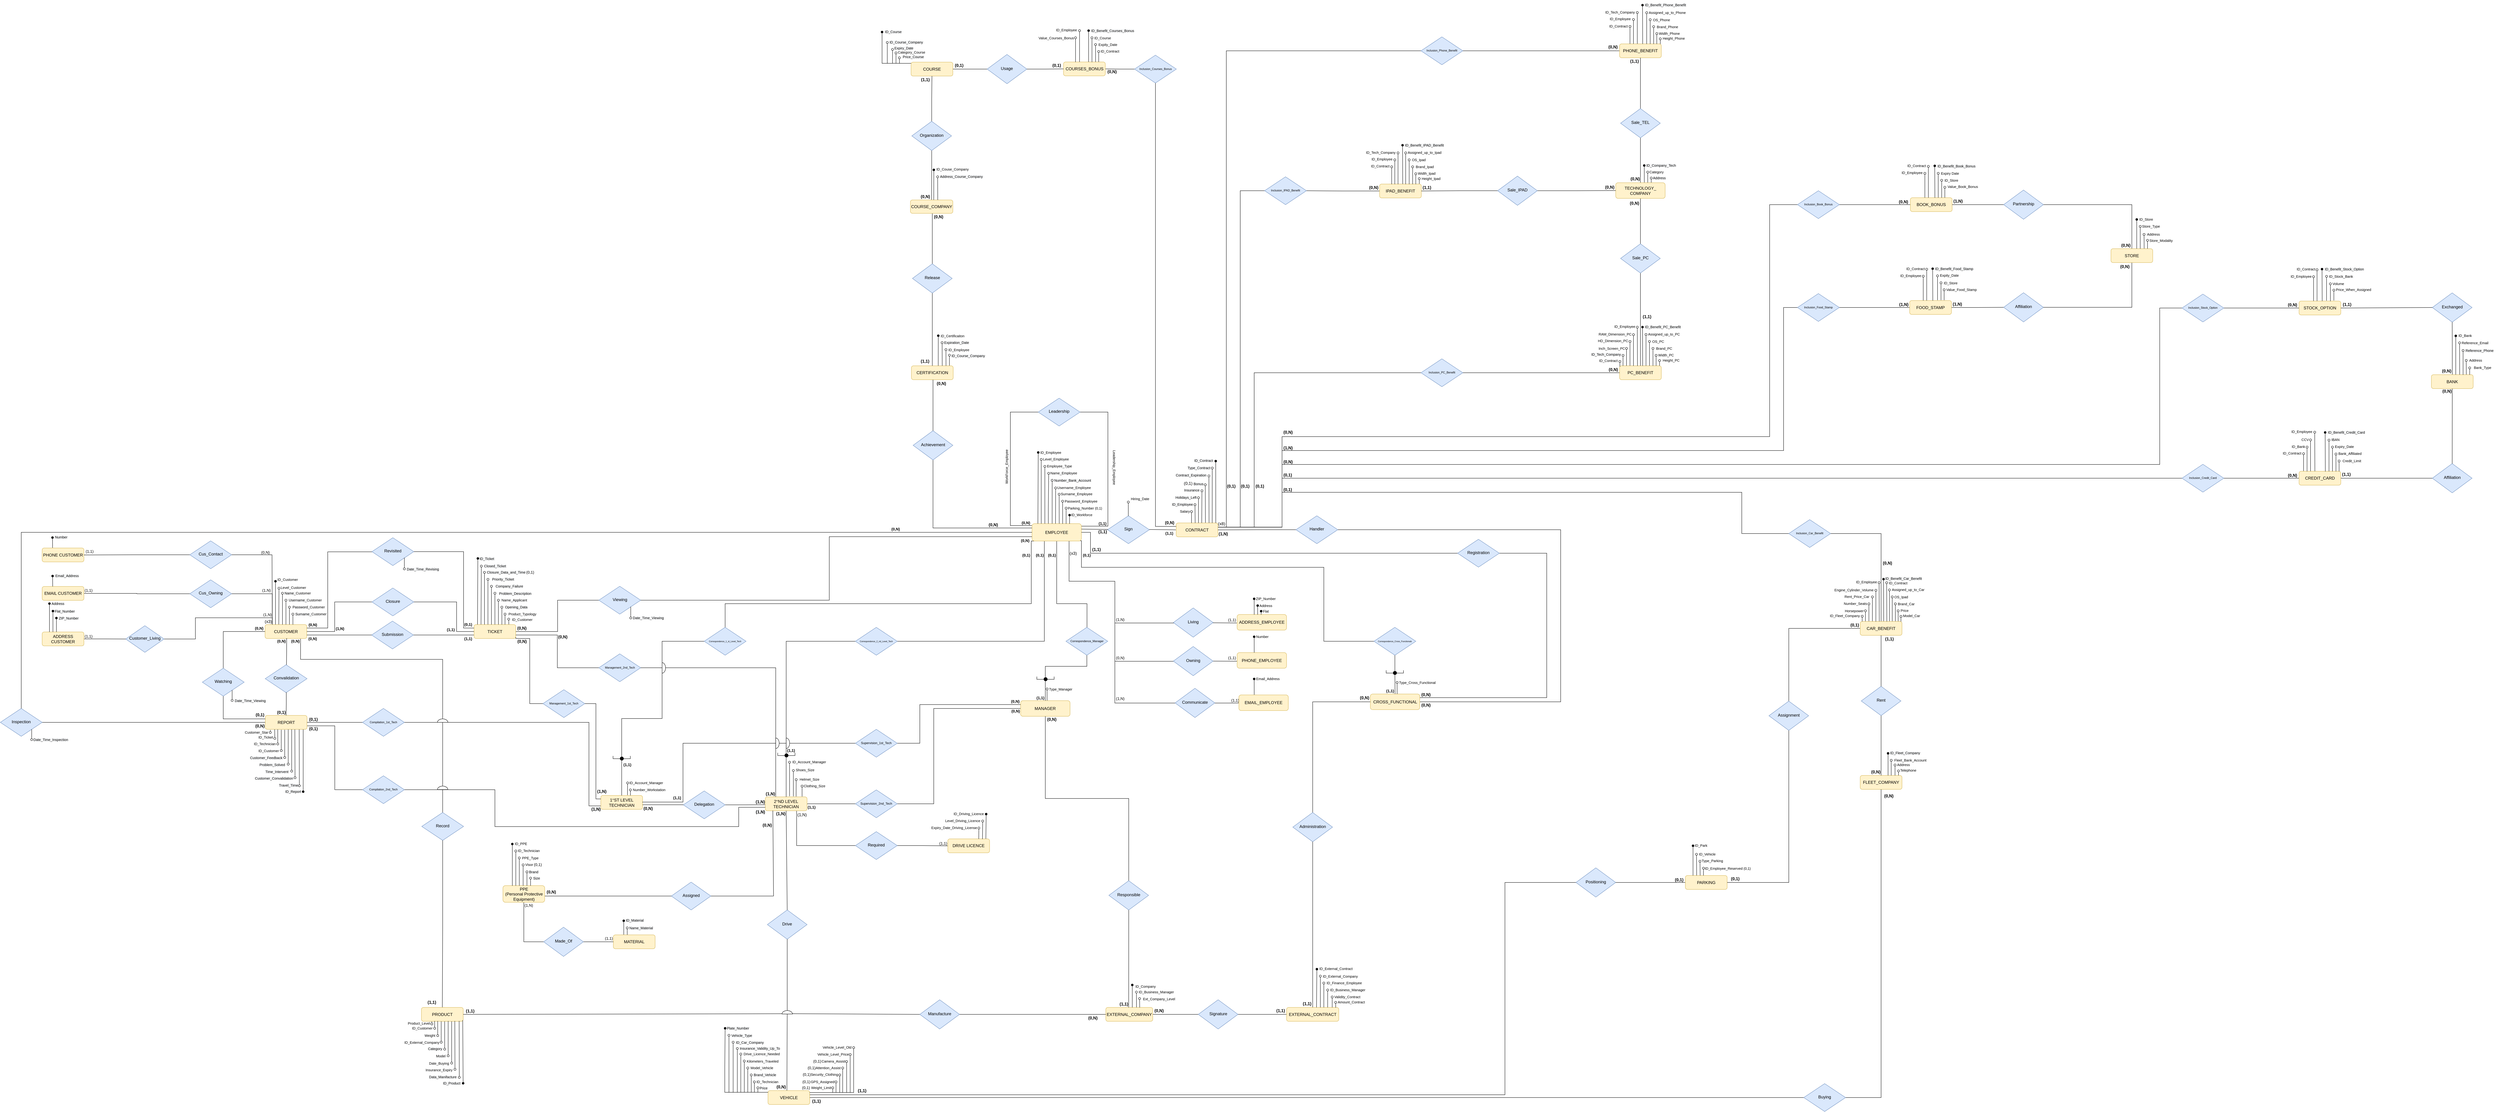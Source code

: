 <mxfile version="17.5.0" type="device"><diagram id="wuBuOTwEc0JubEGCNHcz" name="Page-1"><mxGraphModel dx="3468" dy="3402" grid="1" gridSize="10" guides="1" tooltips="1" connect="1" arrows="1" fold="1" page="1" pageScale="1" pageWidth="827" pageHeight="1169" math="0" shadow="0"><root><mxCell id="0"/><mxCell id="1" parent="0"/><mxCell id="eMU66Ner0H1NTsIfdvxt-1782" style="edgeStyle=orthogonalEdgeStyle;rounded=0;orthogonalLoop=1;jettySize=auto;html=1;exitX=0.081;exitY=-0.01;exitDx=0;exitDy=0;endArrow=none;endFill=0;exitPerimeter=0;entryX=0;entryY=0.5;entryDx=0;entryDy=0;" parent="1" target="eMU66Ner0H1NTsIfdvxt-1673" edge="1"><mxGeometry relative="1" as="geometry"><mxPoint x="-259" y="100" as="targetPoint"/><mxPoint x="-259.28" y="164.1" as="sourcePoint"/><Array as="points"><mxPoint x="-259" y="132"/><mxPoint x="-260" y="-480"/></Array></mxGeometry></mxCell><mxCell id="eMU66Ner0H1NTsIfdvxt-851" value="CUSTOMER" style="rounded=1;whiteSpace=wrap;html=1;fontSize=12;glass=0;strokeWidth=1;shadow=0;fillColor=#fff2cc;strokeColor=#d6b656;" parent="1" vertex="1"><mxGeometry x="-280" y="164.5" width="120" height="40" as="geometry"/></mxCell><mxCell id="eMU66Ner0H1NTsIfdvxt-852" value="&lt;b&gt;(1,1)&lt;/b&gt;" style="edgeStyle=orthogonalEdgeStyle;rounded=0;html=1;jettySize=auto;orthogonalLoop=1;fontSize=11;endArrow=none;endFill=0;endSize=8;strokeWidth=1;shadow=0;labelBackgroundColor=none;align=left;entryX=0;entryY=0.75;entryDx=0;entryDy=0;" parent="1" source="eMU66Ner0H1NTsIfdvxt-853" target="eMU66Ner0H1NTsIfdvxt-858" edge="1"><mxGeometry x="0.655" y="-10" relative="1" as="geometry"><mxPoint as="offset"/></mxGeometry></mxCell><mxCell id="eMU66Ner0H1NTsIfdvxt-853" value="Submission" style="rhombus;whiteSpace=wrap;html=1;shadow=0;fontFamily=Helvetica;fontSize=12;align=center;strokeWidth=1;spacing=6;spacingTop=-4;fillColor=#dae8fc;strokeColor=#6c8ebf;" parent="1" vertex="1"><mxGeometry x="26" y="154.5" width="120" height="80" as="geometry"/></mxCell><mxCell id="eMU66Ner0H1NTsIfdvxt-854" style="edgeStyle=orthogonalEdgeStyle;rounded=0;orthogonalLoop=1;jettySize=auto;html=1;exitX=1;exitY=0.75;exitDx=0;exitDy=0;entryX=0;entryY=0.5;entryDx=0;entryDy=0;fontSize=8;endArrow=none;endFill=0;" parent="1" source="eMU66Ner0H1NTsIfdvxt-855" target="eMU66Ner0H1NTsIfdvxt-1512" edge="1"><mxGeometry relative="1" as="geometry"/></mxCell><mxCell id="eMU66Ner0H1NTsIfdvxt-855" value="REPORT" style="rounded=1;whiteSpace=wrap;html=1;fontSize=12;glass=0;strokeWidth=1;shadow=0;fillColor=#fff2cc;strokeColor=#d6b656;" parent="1" vertex="1"><mxGeometry x="-279.5" y="425.5" width="120" height="40" as="geometry"/></mxCell><mxCell id="eMU66Ner0H1NTsIfdvxt-856" value="" style="edgeStyle=orthogonalEdgeStyle;rounded=0;html=1;jettySize=auto;orthogonalLoop=1;fontSize=11;endArrow=none;endFill=0;endSize=8;strokeWidth=1;shadow=0;labelBackgroundColor=none;entryX=1;entryY=0.5;entryDx=0;entryDy=0;exitX=0;exitY=0.5;exitDx=0;exitDy=0;" parent="1" source="eMU66Ner0H1NTsIfdvxt-862" target="eMU66Ner0H1NTsIfdvxt-855" edge="1"><mxGeometry x="0.881" y="-11" relative="1" as="geometry"><mxPoint as="offset"/><mxPoint x="-46.5" y="445.5" as="sourcePoint"/><mxPoint x="-151" y="480.5" as="targetPoint"/></mxGeometry></mxCell><mxCell id="eMU66Ner0H1NTsIfdvxt-857" style="edgeStyle=orthogonalEdgeStyle;rounded=0;orthogonalLoop=1;jettySize=auto;html=1;entryX=0;entryY=0.5;entryDx=0;entryDy=0;fontSize=8;endArrow=none;endFill=0;exitX=1;exitY=0.75;exitDx=0;exitDy=0;" parent="1" source="eMU66Ner0H1NTsIfdvxt-858" target="eMU66Ner0H1NTsIfdvxt-1519" edge="1"><mxGeometry relative="1" as="geometry"><mxPoint x="440" y="204.5" as="sourcePoint"/><Array as="points"><mxPoint x="440" y="204.5"/><mxPoint x="480" y="204.5"/><mxPoint x="480" y="391.5"/></Array></mxGeometry></mxCell><mxCell id="eMU66Ner0H1NTsIfdvxt-858" value="TICKET" style="rounded=1;whiteSpace=wrap;html=1;fontSize=12;glass=0;strokeWidth=1;shadow=0;fillColor=#fff2cc;strokeColor=#d6b656;" parent="1" vertex="1"><mxGeometry x="320" y="164.5" width="120" height="40" as="geometry"/></mxCell><mxCell id="eMU66Ner0H1NTsIfdvxt-859" style="edgeStyle=orthogonalEdgeStyle;rounded=0;orthogonalLoop=1;jettySize=auto;html=1;exitX=0;exitY=0.5;exitDx=0;exitDy=0;entryX=1;entryY=0.75;entryDx=0;entryDy=0;fontSize=8;endArrow=none;endFill=0;" parent="1" source="eMU66Ner0H1NTsIfdvxt-860" target="eMU66Ner0H1NTsIfdvxt-858" edge="1"><mxGeometry relative="1" as="geometry"/></mxCell><mxCell id="eMU66Ner0H1NTsIfdvxt-860" value="&lt;font style=&quot;font-size: 8px&quot;&gt;Management_2nd_Tech&lt;/font&gt;" style="rhombus;whiteSpace=wrap;html=1;shadow=0;fontFamily=Helvetica;fontSize=12;align=center;strokeWidth=1;spacing=6;spacingTop=-4;fillColor=#dae8fc;strokeColor=#6c8ebf;" parent="1" vertex="1"><mxGeometry x="678.5" y="248.64" width="120" height="80" as="geometry"/></mxCell><mxCell id="eMU66Ner0H1NTsIfdvxt-861" style="edgeStyle=orthogonalEdgeStyle;rounded=0;orthogonalLoop=1;jettySize=auto;html=1;exitX=1;exitY=0.5;exitDx=0;exitDy=0;entryX=0;entryY=0.75;entryDx=0;entryDy=0;fontSize=10;endArrow=none;endFill=0;" parent="1" source="eMU66Ner0H1NTsIfdvxt-862" target="eMU66Ner0H1NTsIfdvxt-909" edge="1"><mxGeometry relative="1" as="geometry"><Array as="points"><mxPoint x="650" y="445.5"/><mxPoint x="650" y="685.5"/></Array></mxGeometry></mxCell><mxCell id="eMU66Ner0H1NTsIfdvxt-862" value="&lt;font style=&quot;font-size: 8px&quot;&gt;Compilation_1st_Tech&lt;/font&gt;" style="rhombus;whiteSpace=wrap;html=1;shadow=0;fontFamily=Helvetica;fontSize=12;align=center;strokeWidth=1;spacing=6;spacingTop=-4;fillColor=#dae8fc;strokeColor=#6c8ebf;" parent="1" vertex="1"><mxGeometry y="405.5" width="120" height="80" as="geometry"/></mxCell><mxCell id="eMU66Ner0H1NTsIfdvxt-863" value="&lt;b&gt;(0,N)&lt;/b&gt;" style="edgeStyle=orthogonalEdgeStyle;rounded=0;html=1;jettySize=auto;orthogonalLoop=1;fontSize=11;endArrow=none;endFill=0;endSize=8;strokeWidth=1;shadow=0;labelBackgroundColor=none;align=right;verticalAlign=middle;horizontal=1;entryX=0;entryY=0.5;entryDx=0;entryDy=0;exitX=1;exitY=0.75;exitDx=0;exitDy=0;" parent="1" source="eMU66Ner0H1NTsIfdvxt-851" target="eMU66Ner0H1NTsIfdvxt-853" edge="1"><mxGeometry x="-0.677" y="-10" relative="1" as="geometry"><mxPoint as="offset"/><mxPoint x="-142" y="194" as="sourcePoint"/><mxPoint x="-72" y="194" as="targetPoint"/></mxGeometry></mxCell><mxCell id="eMU66Ner0H1NTsIfdvxt-869" value="" style="endArrow=oval;html=1;align=left;startArrow=none;startFill=0;rounded=0;endFill=1;exitX=0.25;exitY=0;exitDx=0;exitDy=0;" parent="1" source="eMU66Ner0H1NTsIfdvxt-851" edge="1"><mxGeometry width="50" height="50" relative="1" as="geometry"><mxPoint x="-240" y="160" as="sourcePoint"/><mxPoint x="-250" y="40" as="targetPoint"/><Array as="points"><mxPoint x="-250" y="150"/></Array></mxGeometry></mxCell><mxCell id="eMU66Ner0H1NTsIfdvxt-870" value="" style="endArrow=oval;html=1;align=left;exitX=0;exitY=0;exitDx=0;exitDy=0;startArrow=none;startFill=0;rounded=0;endFill=0;" parent="1" edge="1"><mxGeometry width="50" height="50" relative="1" as="geometry"><mxPoint x="-230" y="164.5" as="sourcePoint"/><mxPoint x="-230" y="74.5" as="targetPoint"/></mxGeometry></mxCell><mxCell id="eMU66Ner0H1NTsIfdvxt-871" value="" style="endArrow=oval;html=1;align=left;exitX=0;exitY=0;exitDx=0;exitDy=0;startArrow=none;startFill=0;rounded=0;endFill=0;" parent="1" edge="1"><mxGeometry width="50" height="50" relative="1" as="geometry"><mxPoint x="-220" y="164.5" as="sourcePoint"/><mxPoint x="-220" y="94.5" as="targetPoint"/></mxGeometry></mxCell><mxCell id="eMU66Ner0H1NTsIfdvxt-872" value="" style="endArrow=oval;html=1;align=left;exitX=0;exitY=0;exitDx=0;exitDy=0;startArrow=none;startFill=0;rounded=0;endFill=0;" parent="1" edge="1"><mxGeometry width="50" height="50" relative="1" as="geometry"><mxPoint x="-210" y="164.5" as="sourcePoint"/><mxPoint x="-210" y="114.5" as="targetPoint"/></mxGeometry></mxCell><mxCell id="eMU66Ner0H1NTsIfdvxt-873" value="" style="endArrow=oval;html=1;align=left;exitX=0;exitY=0;exitDx=0;exitDy=0;startArrow=none;startFill=0;rounded=0;endFill=0;" parent="1" edge="1"><mxGeometry width="50" height="50" relative="1" as="geometry"><mxPoint x="-200" y="164.5" as="sourcePoint"/><mxPoint x="-200" y="134.5" as="targetPoint"/></mxGeometry></mxCell><mxCell id="eMU66Ner0H1NTsIfdvxt-874" value="&lt;font style=&quot;font-size: 10px&quot;&gt;ID_Customer&lt;/font&gt;" style="text;html=1;strokeColor=none;fillColor=none;align=center;verticalAlign=middle;whiteSpace=wrap;rounded=0;" parent="1" vertex="1"><mxGeometry x="-235.5" y="24.5" width="40" height="20" as="geometry"/></mxCell><mxCell id="eMU66Ner0H1NTsIfdvxt-875" value="&lt;span style=&quot;color: rgb(0 , 0 , 0) ; font-family: &amp;#34;helvetica&amp;#34; ; font-size: 10px ; font-style: normal ; font-weight: 400 ; letter-spacing: normal ; text-align: center ; text-indent: 0px ; text-transform: none ; word-spacing: 0px ; background-color: rgb(248 , 249 , 250) ; display: inline ; float: none&quot;&gt;Surname_&lt;/span&gt;&lt;span style=&quot;font-size: 10px ; text-align: center&quot;&gt;Customer&lt;/span&gt;" style="text;whiteSpace=wrap;html=1;" parent="1" vertex="1"><mxGeometry x="-195" y="119.5" width="70" height="30" as="geometry"/></mxCell><mxCell id="eMU66Ner0H1NTsIfdvxt-878" value="&lt;span style=&quot;color: rgb(0 , 0 , 0) ; font-family: &amp;#34;helvetica&amp;#34; ; font-size: 10px ; font-style: normal ; font-weight: 400 ; letter-spacing: normal ; text-align: center ; text-indent: 0px ; text-transform: none ; word-spacing: 0px ; background-color: rgb(248 , 249 , 250) ; display: inline ; float: none&quot;&gt;Username_&lt;/span&gt;&lt;span style=&quot;font-size: 10px ; text-align: center&quot;&gt;Customer&lt;/span&gt;" style="text;whiteSpace=wrap;html=1;" parent="1" vertex="1"><mxGeometry x="-214" y="79.5" width="90" height="30" as="geometry"/></mxCell><mxCell id="eMU66Ner0H1NTsIfdvxt-881" value="&lt;span style=&quot;color: rgb(0 , 0 , 0) ; font-family: &amp;#34;helvetica&amp;#34; ; font-size: 10px ; font-style: normal ; font-weight: 400 ; letter-spacing: normal ; text-align: center ; text-indent: 0px ; text-transform: none ; word-spacing: 0px ; background-color: rgb(248 , 249 , 250) ; display: inline ; float: none&quot;&gt;Password_&lt;/span&gt;&lt;span style=&quot;font-size: 10px ; text-align: center&quot;&gt;Customer&lt;/span&gt;" style="text;whiteSpace=wrap;html=1;" parent="1" vertex="1"><mxGeometry x="-203" y="99.5" width="90" height="30" as="geometry"/></mxCell><mxCell id="eMU66Ner0H1NTsIfdvxt-892" style="edgeStyle=orthogonalEdgeStyle;rounded=0;orthogonalLoop=1;jettySize=auto;html=1;exitX=1;exitY=0.5;exitDx=0;exitDy=0;entryX=0;entryY=0.5;entryDx=0;entryDy=0;endArrow=none;endFill=0;" parent="1" source="eMU66Ner0H1NTsIfdvxt-894" target="eMU66Ner0H1NTsIfdvxt-935" edge="1"><mxGeometry relative="1" as="geometry"><Array as="points"><mxPoint x="1640" y="680"/><mxPoint x="1640" y="406"/></Array></mxGeometry></mxCell><mxCell id="eMU66Ner0H1NTsIfdvxt-893" style="edgeStyle=orthogonalEdgeStyle;rounded=0;orthogonalLoop=1;jettySize=auto;html=1;exitX=0;exitY=0.5;exitDx=0;exitDy=0;entryX=1;entryY=0.5;entryDx=0;entryDy=0;endArrow=none;endFill=0;" parent="1" source="eMU66Ner0H1NTsIfdvxt-894" target="eMU66Ner0H1NTsIfdvxt-901" edge="1"><mxGeometry relative="1" as="geometry"><Array as="points"><mxPoint x="1380" y="680"/><mxPoint x="1380" y="680"/></Array></mxGeometry></mxCell><mxCell id="eMU66Ner0H1NTsIfdvxt-894" value="&lt;font style=&quot;font-size: 9px&quot;&gt;Supervision_2nd_Tech&lt;/font&gt;" style="rhombus;whiteSpace=wrap;html=1;shadow=0;fontFamily=Helvetica;fontSize=12;align=center;strokeWidth=1;spacing=6;spacingTop=-4;fillColor=#dae8fc;strokeColor=#6c8ebf;" parent="1" vertex="1"><mxGeometry x="1415.08" y="639.5" width="120" height="80" as="geometry"/></mxCell><mxCell id="Gmg2NZEd_4AY8xmfJjmm-70" style="edgeStyle=orthogonalEdgeStyle;rounded=0;orthogonalLoop=1;jettySize=auto;html=1;exitX=0.75;exitY=1;exitDx=0;exitDy=0;entryX=0;entryY=0.5;entryDx=0;entryDy=0;endArrow=none;endFill=0;" edge="1" parent="1" source="eMU66Ner0H1NTsIfdvxt-901" target="Gmg2NZEd_4AY8xmfJjmm-75"><mxGeometry relative="1" as="geometry"><mxPoint x="1420.0" y="801.25" as="targetPoint"/></mxGeometry></mxCell><mxCell id="eMU66Ner0H1NTsIfdvxt-901" value="2°ND LEVEL TECHNICIAN" style="rounded=1;whiteSpace=wrap;html=1;fontSize=12;glass=0;strokeWidth=1;shadow=0;fillColor=#fff2cc;strokeColor=#d6b656;" parent="1" vertex="1"><mxGeometry x="1156.25" y="659.5" width="120" height="40" as="geometry"/></mxCell><mxCell id="eMU66Ner0H1NTsIfdvxt-902" value="&lt;span style=&quot;color: rgb(0 , 0 , 0) ; font-family: &amp;#34;helvetica&amp;#34; ; font-size: 11px ; font-style: normal ; letter-spacing: normal ; text-align: left ; text-indent: 0px ; text-transform: none ; word-spacing: 0px ; background-color: rgb(255 , 255 , 255) ; display: inline ; float: none&quot;&gt;&lt;b&gt;(0,N)&lt;/b&gt;&lt;/span&gt;" style="text;whiteSpace=wrap;html=1;" parent="1" vertex="1"><mxGeometry x="1861.331" y="399.496" width="43" height="28" as="geometry"/></mxCell><mxCell id="eMU66Ner0H1NTsIfdvxt-903" value="VEHICLE" style="rounded=1;whiteSpace=wrap;html=1;fontSize=12;glass=0;strokeWidth=1;shadow=0;fillColor=#fff2cc;strokeColor=#d6b656;" parent="1" vertex="1"><mxGeometry x="1164" y="1503.5" width="120" height="40" as="geometry"/></mxCell><mxCell id="eMU66Ner0H1NTsIfdvxt-904" value="Drive" style="rhombus;whiteSpace=wrap;html=1;shadow=0;fontFamily=Helvetica;fontSize=12;align=center;strokeWidth=1;spacing=6;spacingTop=-4;fillColor=#dae8fc;strokeColor=#6c8ebf;" parent="1" vertex="1"><mxGeometry x="1162.25" y="984.5" width="114" height="84" as="geometry"/></mxCell><mxCell id="eMU66Ner0H1NTsIfdvxt-907" value="" style="endArrow=none;html=1;rounded=0;entryX=0.25;entryY=0;entryDx=0;entryDy=0;exitX=1;exitY=0.5;exitDx=0;exitDy=0;edgeStyle=orthogonalEdgeStyle;" parent="1" source="eMU66Ner0H1NTsIfdvxt-860" target="eMU66Ner0H1NTsIfdvxt-901" edge="1"><mxGeometry width="50" height="50" relative="1" as="geometry"><mxPoint x="800" y="422.5" as="sourcePoint"/><mxPoint x="910" y="400.0" as="targetPoint"/><Array as="points"><mxPoint x="1186" y="288.5"/></Array></mxGeometry></mxCell><mxCell id="eMU66Ner0H1NTsIfdvxt-908" value="&lt;b&gt;(0,N)&lt;/b&gt;" style="text;html=1;strokeColor=none;fillColor=none;align=center;verticalAlign=middle;whiteSpace=wrap;rounded=0;" parent="1" vertex="1"><mxGeometry x="545" y="184.5" width="60" height="30" as="geometry"/></mxCell><mxCell id="eMU66Ner0H1NTsIfdvxt-909" value="1°ST LEVEL TECHNICIAN" style="rounded=1;whiteSpace=wrap;html=1;fontSize=12;glass=0;strokeWidth=1;shadow=0;fillColor=#fff2cc;strokeColor=#d6b656;" parent="1" vertex="1"><mxGeometry x="684" y="655.5" width="120" height="40" as="geometry"/></mxCell><mxCell id="eMU66Ner0H1NTsIfdvxt-910" value="&lt;b&gt;(0,N)&lt;/b&gt;" style="text;html=1;strokeColor=none;fillColor=none;align=center;verticalAlign=middle;whiteSpace=wrap;rounded=0;" parent="1" vertex="1"><mxGeometry x="1172" y="1477.5" width="60" height="30" as="geometry"/></mxCell><mxCell id="eMU66Ner0H1NTsIfdvxt-912" style="edgeStyle=orthogonalEdgeStyle;rounded=0;jumpSize=1;orthogonalLoop=1;jettySize=auto;html=1;exitX=1;exitY=0.25;exitDx=0;exitDy=0;fontSize=8;endArrow=none;endFill=0;startSize=4;endSize=6;entryX=0;entryY=0.5;entryDx=0;entryDy=0;" parent="1" target="eMU66Ner0H1NTsIfdvxt-1433" edge="1"><mxGeometry relative="1" as="geometry"><mxPoint x="2456" y="-113.5" as="sourcePoint"/><mxPoint x="2721" y="-692" as="targetPoint"/><Array as="points"><mxPoint x="2456" y="-115.5"/><mxPoint x="2520" y="-115.5"/><mxPoint x="2520" y="-1081.5"/></Array></mxGeometry></mxCell><mxCell id="eMU66Ner0H1NTsIfdvxt-913" value="CONTRACT" style="rounded=1;whiteSpace=wrap;html=1;fontSize=12;glass=0;strokeWidth=1;shadow=0;fillColor=#fff2cc;strokeColor=#d6b656;" parent="1" vertex="1"><mxGeometry x="2336" y="-127.5" width="120" height="40" as="geometry"/></mxCell><mxCell id="eMU66Ner0H1NTsIfdvxt-914" value="Sign" style="rhombus;whiteSpace=wrap;html=1;shadow=0;fontFamily=Helvetica;fontSize=12;align=center;strokeWidth=1;spacing=6;spacingTop=-4;fillColor=#dae8fc;strokeColor=#6c8ebf;" parent="1" vertex="1"><mxGeometry x="2139" y="-148" width="120" height="80" as="geometry"/></mxCell><mxCell id="eMU66Ner0H1NTsIfdvxt-929" style="edgeStyle=orthogonalEdgeStyle;rounded=0;orthogonalLoop=1;jettySize=auto;html=1;fontSize=6;endArrow=none;endFill=0;" parent="1" target="eMU66Ner0H1NTsIfdvxt-1529" edge="1"><mxGeometry relative="1" as="geometry"><mxPoint x="1930" y="-75.5" as="sourcePoint"/><Array as="points"><mxPoint x="1920" y="-75.5"/><mxPoint x="1920" y="104.5"/><mxPoint x="1041" y="104.5"/></Array></mxGeometry></mxCell><mxCell id="eMU66Ner0H1NTsIfdvxt-930" style="edgeStyle=orthogonalEdgeStyle;rounded=0;orthogonalLoop=1;jettySize=auto;html=1;exitX=0.25;exitY=1;exitDx=0;exitDy=0;entryX=1;entryY=0.5;entryDx=0;entryDy=0;fontSize=6;endArrow=none;endFill=0;" parent="1" source="eMU66Ner0H1NTsIfdvxt-932" target="eMU66Ner0H1NTsIfdvxt-1531" edge="1"><mxGeometry relative="1" as="geometry"/></mxCell><mxCell id="eMU66Ner0H1NTsIfdvxt-931" style="edgeStyle=orthogonalEdgeStyle;rounded=0;orthogonalLoop=1;jettySize=auto;html=1;exitX=0.5;exitY=1;exitDx=0;exitDy=0;entryX=0.5;entryY=0;entryDx=0;entryDy=0;fontSize=6;endArrow=none;endFill=0;" parent="1" source="eMU66Ner0H1NTsIfdvxt-932" target="eMU66Ner0H1NTsIfdvxt-1535" edge="1"><mxGeometry relative="1" as="geometry"><Array as="points"><mxPoint x="1993" y="104.5"/><mxPoint x="2080" y="104.5"/><mxPoint x="2080" y="172.5"/></Array></mxGeometry></mxCell><mxCell id="eMU66Ner0H1NTsIfdvxt-1800" style="edgeStyle=orthogonalEdgeStyle;rounded=0;orthogonalLoop=1;jettySize=auto;html=1;exitX=0.961;exitY=0.982;exitDx=0;exitDy=0;entryX=0;entryY=0.5;entryDx=0;entryDy=0;endArrow=none;endFill=0;exitPerimeter=0;" parent="1" source="eMU66Ner0H1NTsIfdvxt-932" target="eMU66Ner0H1NTsIfdvxt-1537" edge="1"><mxGeometry relative="1" as="geometry"><Array as="points"><mxPoint x="2064" y="-76"/><mxPoint x="2064"/><mxPoint x="2760"/><mxPoint x="2760" y="213"/></Array></mxGeometry></mxCell><mxCell id="eMU66Ner0H1NTsIfdvxt-932" value="EMPLOYEE" style="rounded=1;whiteSpace=wrap;html=1;fontSize=12;glass=0;strokeWidth=1;shadow=0;fillColor=#fff2cc;strokeColor=#d6b656;" parent="1" vertex="1"><mxGeometry x="1922" y="-125.5" width="142" height="50" as="geometry"/></mxCell><mxCell id="eMU66Ner0H1NTsIfdvxt-933" value="" style="endArrow=none;html=1;rounded=0;exitX=1.001;exitY=0.314;exitDx=0;exitDy=0;exitPerimeter=0;" parent="1" source="eMU66Ner0H1NTsIfdvxt-932" target="eMU66Ner0H1NTsIfdvxt-914" edge="1"><mxGeometry width="50" height="50" relative="1" as="geometry"><mxPoint x="2076" y="-205.5" as="sourcePoint"/><mxPoint x="2126" y="-255.5" as="targetPoint"/></mxGeometry></mxCell><mxCell id="eMU66Ner0H1NTsIfdvxt-934" value="&lt;b&gt;(1,1)&lt;/b&gt;" style="text;html=1;strokeColor=none;fillColor=none;align=center;verticalAlign=middle;whiteSpace=wrap;rounded=0;" parent="1" vertex="1"><mxGeometry x="2094.58" y="-117.5" width="60" height="30" as="geometry"/></mxCell><mxCell id="eMU66Ner0H1NTsIfdvxt-935" value="MANAGER" style="rounded=1;whiteSpace=wrap;html=1;fontSize=12;glass=0;strokeWidth=1;shadow=0;fillColor=#fff2cc;strokeColor=#d6b656;" parent="1" vertex="1"><mxGeometry x="1889.33" y="383.14" width="142" height="45" as="geometry"/></mxCell><mxCell id="eMU66Ner0H1NTsIfdvxt-936" value="" style="endArrow=oval;html=1;align=left;exitX=0;exitY=0;exitDx=0;exitDy=0;startArrow=none;startFill=0;rounded=0;endFill=0;" parent="1" edge="1"><mxGeometry width="50" height="50" relative="1" as="geometry"><mxPoint x="1968.92" y="-125.5" as="sourcePoint"/><mxPoint x="1970" y="-270" as="targetPoint"/><Array as="points"><mxPoint x="1968.92" y="-169.5"/></Array></mxGeometry></mxCell><mxCell id="eMU66Ner0H1NTsIfdvxt-937" value="" style="endArrow=oval;html=1;align=left;startArrow=none;startFill=0;rounded=0;endFill=0;exitX=0.48;exitY=0.01;exitDx=0;exitDy=0;exitPerimeter=0;" parent="1" edge="1"><mxGeometry width="50" height="50" relative="1" as="geometry"><mxPoint x="2010.16" y="-125" as="sourcePoint"/><mxPoint x="2010" y="-190" as="targetPoint"/></mxGeometry></mxCell><mxCell id="eMU66Ner0H1NTsIfdvxt-938" value="" style="endArrow=oval;html=1;align=left;exitX=0;exitY=0;exitDx=0;exitDy=0;startArrow=none;startFill=0;rounded=0;endFill=0;" parent="1" edge="1"><mxGeometry width="50" height="50" relative="1" as="geometry"><mxPoint x="2000.22" y="-125.5" as="sourcePoint"/><mxPoint x="2000" y="-210" as="targetPoint"/></mxGeometry></mxCell><mxCell id="eMU66Ner0H1NTsIfdvxt-939" value="" style="endArrow=oval;html=1;align=left;exitX=0;exitY=0;exitDx=0;exitDy=0;startArrow=none;startFill=0;rounded=0;endFill=0;" parent="1" edge="1"><mxGeometry width="50" height="50" relative="1" as="geometry"><mxPoint x="1989.61" y="-125.5" as="sourcePoint"/><mxPoint x="1990" y="-228" as="targetPoint"/></mxGeometry></mxCell><mxCell id="eMU66Ner0H1NTsIfdvxt-941" value="&lt;div style=&quot;text-align: center&quot;&gt;&lt;span style=&quot;font-size: 10px&quot;&gt;&lt;font face=&quot;helvetica&quot;&gt;Surname_Employee&lt;/font&gt;&lt;/span&gt;&lt;/div&gt;" style="text;whiteSpace=wrap;html=1;" parent="1" vertex="1"><mxGeometry x="2003.33" y="-225.0" width="70" height="30" as="geometry"/></mxCell><mxCell id="eMU66Ner0H1NTsIfdvxt-942" value="&lt;div style=&quot;text-align: center&quot;&gt;&lt;font face=&quot;helvetica&quot;&gt;&lt;span style=&quot;font-size: 10px&quot;&gt;Name_Employee&lt;/span&gt;&lt;/font&gt;&lt;/div&gt;" style="text;whiteSpace=wrap;html=1;" parent="1" vertex="1"><mxGeometry x="1973" y="-285" width="70" height="30" as="geometry"/></mxCell><mxCell id="eMU66Ner0H1NTsIfdvxt-943" value="&lt;div style=&quot;text-align: center&quot;&gt;&lt;span style=&quot;font-size: 10px&quot;&gt;&lt;font face=&quot;helvetica&quot;&gt;Username_Employee&lt;/font&gt;&lt;/span&gt;&lt;/div&gt;" style="text;whiteSpace=wrap;html=1;" parent="1" vertex="1"><mxGeometry x="1993.33" y="-243" width="90" height="30" as="geometry"/></mxCell><mxCell id="eMU66Ner0H1NTsIfdvxt-944" value="&lt;div style=&quot;text-align: center&quot;&gt;&lt;span style=&quot;font-size: 10px&quot;&gt;&lt;font face=&quot;helvetica&quot;&gt;Password_Employee&lt;/font&gt;&lt;/span&gt;&lt;/div&gt;" style="text;whiteSpace=wrap;html=1;" parent="1" vertex="1"><mxGeometry x="2014" y="-204.0" width="90" height="30" as="geometry"/></mxCell><mxCell id="eMU66Ner0H1NTsIfdvxt-945" value="" style="endArrow=none;html=1;rounded=0;exitX=1.001;exitY=0.314;exitDx=0;exitDy=0;exitPerimeter=0;" parent="1" edge="1"><mxGeometry width="50" height="50" relative="1" as="geometry"><mxPoint x="2259.002" y="-108.59" as="sourcePoint"/><mxPoint x="2335.038" y="-107.575" as="targetPoint"/></mxGeometry></mxCell><mxCell id="eMU66Ner0H1NTsIfdvxt-946" value="" style="endArrow=none;html=1;rounded=0;exitX=0.5;exitY=1;exitDx=0;exitDy=0;entryX=0.5;entryY=0;entryDx=0;entryDy=0;" parent="1" source="eMU66Ner0H1NTsIfdvxt-901" target="eMU66Ner0H1NTsIfdvxt-904" edge="1"><mxGeometry width="50" height="50" relative="1" as="geometry"><mxPoint x="1278" y="678.5" as="sourcePoint"/><mxPoint x="1394.17" y="678.75" as="targetPoint"/></mxGeometry></mxCell><mxCell id="eMU66Ner0H1NTsIfdvxt-947" value="" style="endArrow=oval;html=1;align=left;exitX=0;exitY=0;exitDx=0;exitDy=0;startArrow=none;startFill=0;rounded=0;endFill=0;" parent="1" edge="1"><mxGeometry width="50" height="50" relative="1" as="geometry"><mxPoint x="769" y="655.5" as="sourcePoint"/><mxPoint x="769" y="639.5" as="targetPoint"/></mxGeometry></mxCell><mxCell id="eMU66Ner0H1NTsIfdvxt-948" value="&lt;div style=&quot;text-align: center&quot;&gt;&lt;span style=&quot;font-size: 10px&quot;&gt;&lt;font face=&quot;helvetica&quot;&gt;Number_Workstation&lt;/font&gt;&lt;/span&gt;&lt;/div&gt;" style="text;whiteSpace=wrap;html=1;" parent="1" vertex="1"><mxGeometry x="774" y="624.64" width="110" height="30" as="geometry"/></mxCell><mxCell id="eMU66Ner0H1NTsIfdvxt-950" value="Convalidation" style="rhombus;whiteSpace=wrap;html=1;shadow=0;fontFamily=Helvetica;fontSize=12;align=center;strokeWidth=1;spacing=6;spacingTop=-4;fillColor=#dae8fc;strokeColor=#6c8ebf;" parent="1" vertex="1"><mxGeometry x="-279.5" y="280" width="120" height="80" as="geometry"/></mxCell><mxCell id="eMU66Ner0H1NTsIfdvxt-951" value="" style="edgeStyle=orthogonalEdgeStyle;rounded=0;html=1;jettySize=auto;orthogonalLoop=1;fontSize=11;endArrow=none;endFill=0;endSize=8;strokeWidth=1;shadow=0;labelBackgroundColor=none;align=right;verticalAlign=middle;horizontal=1;entryX=0.5;entryY=0;entryDx=0;entryDy=0;exitX=0.5;exitY=1;exitDx=0;exitDy=0;" parent="1" edge="1"><mxGeometry x="-0.974" y="-12" relative="1" as="geometry"><mxPoint as="offset"/><mxPoint x="-217" y="204.5" as="sourcePoint"/><mxPoint x="-218.5" y="280" as="targetPoint"/><Array as="points"><mxPoint x="-218" y="204.5"/><mxPoint x="-218" y="242.5"/><mxPoint x="-218" y="242.5"/></Array></mxGeometry></mxCell><mxCell id="eMU66Ner0H1NTsIfdvxt-952" value="" style="edgeStyle=orthogonalEdgeStyle;rounded=0;html=1;jettySize=auto;orthogonalLoop=1;fontSize=11;endArrow=none;endFill=0;endSize=8;strokeWidth=1;shadow=0;labelBackgroundColor=none;align=right;verticalAlign=middle;horizontal=1;entryX=0.5;entryY=0;entryDx=0;entryDy=0;exitX=1;exitY=0.5;exitDx=0;exitDy=0;" parent="1" edge="1"><mxGeometry x="0.84" y="-11" relative="1" as="geometry"><mxPoint as="offset"/><mxPoint x="-220" y="360" as="sourcePoint"/><mxPoint x="-219.5" y="425.5" as="targetPoint"/><Array as="points"><mxPoint x="-219" y="360.5"/><mxPoint x="-219" y="392.5"/><mxPoint x="-219" y="392.5"/></Array></mxGeometry></mxCell><mxCell id="eMU66Ner0H1NTsIfdvxt-953" style="edgeStyle=orthogonalEdgeStyle;rounded=0;orthogonalLoop=1;jettySize=auto;html=1;exitX=1;exitY=0.5;exitDx=0;exitDy=0;endArrow=none;endFill=0;entryX=0;entryY=0.5;entryDx=0;entryDy=0;" parent="1" source="eMU66Ner0H1NTsIfdvxt-955" target="eMU66Ner0H1NTsIfdvxt-858" edge="1"><mxGeometry relative="1" as="geometry"><Array as="points"><mxPoint x="270" y="99.5"/><mxPoint x="270" y="184.5"/></Array><mxPoint x="300" y="184.5" as="targetPoint"/></mxGeometry></mxCell><mxCell id="eMU66Ner0H1NTsIfdvxt-954" style="edgeStyle=orthogonalEdgeStyle;rounded=0;orthogonalLoop=1;jettySize=auto;html=1;exitX=0;exitY=0.5;exitDx=0;exitDy=0;endArrow=none;endFill=0;" parent="1" source="eMU66Ner0H1NTsIfdvxt-955" edge="1"><mxGeometry relative="1" as="geometry"><mxPoint x="-160" y="184.5" as="targetPoint"/><Array as="points"><mxPoint x="-80" y="99.5"/><mxPoint x="-80" y="184.5"/></Array></mxGeometry></mxCell><mxCell id="eMU66Ner0H1NTsIfdvxt-955" value="Closure" style="rhombus;whiteSpace=wrap;html=1;shadow=0;fontFamily=Helvetica;fontSize=12;align=center;strokeWidth=1;spacing=6;spacingTop=-4;fillColor=#dae8fc;strokeColor=#6c8ebf;" parent="1" vertex="1"><mxGeometry x="27" y="59.5" width="120" height="80" as="geometry"/></mxCell><mxCell id="eMU66Ner0H1NTsIfdvxt-956" value="&lt;span style=&quot;color: rgb(0 , 0 , 0) ; font-family: &amp;#34;helvetica&amp;#34; ; font-size: 11px ; font-style: normal ; letter-spacing: normal ; text-align: left ; text-indent: 0px ; text-transform: none ; word-spacing: 0px ; background-color: rgb(255 , 255 , 255) ; display: inline ; float: none&quot;&gt;&lt;b&gt;(1,1)&lt;/b&gt;&lt;/span&gt;" style="text;whiteSpace=wrap;html=1;" parent="1" vertex="1"><mxGeometry x="240" y="164.5" width="50" height="30" as="geometry"/></mxCell><mxCell id="eMU66Ner0H1NTsIfdvxt-957" value="&lt;span style=&quot;font-family: &amp;#34;helvetica&amp;#34; ; font-size: 11px&quot;&gt;&lt;b&gt;(1,N)&lt;/b&gt;&lt;/span&gt;" style="text;whiteSpace=wrap;html=1;" parent="1" vertex="1"><mxGeometry x="-79" y="162" width="50" height="30" as="geometry"/></mxCell><mxCell id="eMU66Ner0H1NTsIfdvxt-958" value="&lt;span style=&quot;color: rgb(0 , 0 , 0) ; font-family: &amp;#34;helvetica&amp;#34; ; font-size: 10px ; font-style: normal ; font-weight: 400 ; letter-spacing: normal ; text-align: center ; text-indent: 0px ; text-transform: none ; word-spacing: 0px ; background-color: rgb(248 , 249 , 250) ; display: inline ; float: none&quot;&gt;Name_&lt;/span&gt;&lt;span style=&quot;font-size: 10px ; text-align: center&quot;&gt;Customer&lt;/span&gt;" style="text;whiteSpace=wrap;html=1;" parent="1" vertex="1"><mxGeometry x="-226.5" y="59.5" width="70" height="30" as="geometry"/></mxCell><mxCell id="eMU66Ner0H1NTsIfdvxt-959" value="&lt;meta charset=&quot;utf-8&quot;&gt;&lt;span style=&quot;color: rgb(0, 0, 0); font-family: helvetica; font-size: 11px; font-style: normal; font-weight: 400; letter-spacing: normal; text-align: left; text-indent: 0px; text-transform: none; word-spacing: 0px; background-color: rgb(255, 255, 255); display: inline; float: none;&quot;&gt;(1,N)&lt;/span&gt;" style="text;whiteSpace=wrap;html=1;" parent="1" vertex="1"><mxGeometry x="-287.5" y="121.5" width="50" height="30" as="geometry"/></mxCell><mxCell id="eMU66Ner0H1NTsIfdvxt-960" value="&lt;span style=&quot;color: rgb(0 , 0 , 0) ; font-family: &amp;#34;helvetica&amp;#34; ; font-size: 11px ; font-style: normal ; letter-spacing: normal ; text-align: left ; text-indent: 0px ; text-transform: none ; word-spacing: 0px ; background-color: rgb(255 , 255 , 255) ; display: inline ; float: none&quot;&gt;&lt;b&gt;(1,1)&lt;/b&gt;&lt;/span&gt;" style="text;whiteSpace=wrap;html=1;" parent="1" vertex="1"><mxGeometry x="2303" y="-112.5" width="50" height="30" as="geometry"/></mxCell><mxCell id="eMU66Ner0H1NTsIfdvxt-961" value="" style="endArrow=none;html=1;rounded=0;exitX=0.5;exitY=1;exitDx=0;exitDy=0;entryX=0.5;entryY=1;entryDx=0;entryDy=0;entryPerimeter=0;" parent="1" source="eMU66Ner0H1NTsIfdvxt-904" target="eMU66Ner0H1NTsIfdvxt-1210" edge="1"><mxGeometry width="50" height="50" relative="1" as="geometry"><mxPoint x="1218.71" y="1371.5" as="sourcePoint"/><mxPoint x="1220" y="1264.5" as="targetPoint"/></mxGeometry></mxCell><mxCell id="eMU66Ner0H1NTsIfdvxt-962" style="edgeStyle=orthogonalEdgeStyle;rounded=0;orthogonalLoop=1;jettySize=auto;html=1;exitX=0;exitY=0.25;exitDx=0;exitDy=0;entryX=1;entryY=0.5;entryDx=0;entryDy=0;fontSize=9;endArrow=none;endFill=0;" parent="1" source="eMU66Ner0H1NTsIfdvxt-935" target="eMU66Ner0H1NTsIfdvxt-1508" edge="1"><mxGeometry relative="1" as="geometry"><Array as="points"><mxPoint x="1600" y="394.5"/><mxPoint x="1600" y="505.5"/></Array></mxGeometry></mxCell><mxCell id="eMU66Ner0H1NTsIfdvxt-963" style="edgeStyle=orthogonalEdgeStyle;rounded=0;orthogonalLoop=1;jettySize=auto;html=1;exitX=1;exitY=0.5;exitDx=0;exitDy=0;entryX=-0.005;entryY=0.695;entryDx=0;entryDy=0;endArrow=none;endFill=0;entryPerimeter=0;" parent="1" source="eMU66Ner0H1NTsIfdvxt-964" edge="1"><mxGeometry relative="1" as="geometry"><mxPoint x="1364" y="891.64" as="sourcePoint"/><mxPoint x="1155.65" y="682.3" as="targetPoint"/></mxGeometry></mxCell><mxCell id="eMU66Ner0H1NTsIfdvxt-964" value="Delegation" style="rhombus;whiteSpace=wrap;html=1;shadow=0;fontFamily=Helvetica;fontSize=12;align=center;strokeWidth=1;spacing=6;spacingTop=-4;fillColor=#dae8fc;strokeColor=#6c8ebf;" parent="1" vertex="1"><mxGeometry x="921" y="642.5" width="120" height="80" as="geometry"/></mxCell><mxCell id="eMU66Ner0H1NTsIfdvxt-965" style="edgeStyle=orthogonalEdgeStyle;rounded=0;orthogonalLoop=1;jettySize=auto;html=1;exitX=1;exitY=0.5;exitDx=0;exitDy=0;entryX=0;entryY=0.75;entryDx=0;entryDy=0;endArrow=none;endFill=0;" parent="1" edge="1"><mxGeometry relative="1" as="geometry"><mxPoint x="804" y="682.21" as="sourcePoint"/><mxPoint x="921" y="682.21" as="targetPoint"/></mxGeometry></mxCell><mxCell id="eMU66Ner0H1NTsIfdvxt-966" value="&lt;b&gt;(0,N)&lt;/b&gt;" style="text;html=1;strokeColor=none;fillColor=none;align=center;verticalAlign=middle;whiteSpace=wrap;rounded=0;" parent="1" vertex="1"><mxGeometry x="790.0" y="677.5" width="60" height="30" as="geometry"/></mxCell><mxCell id="eMU66Ner0H1NTsIfdvxt-967" value="&lt;b&gt;(1,N)&lt;/b&gt;" style="text;html=1;strokeColor=none;fillColor=none;align=center;verticalAlign=middle;whiteSpace=wrap;rounded=0;" parent="1" vertex="1"><mxGeometry x="1171.0" y="692.5" width="60" height="30" as="geometry"/></mxCell><mxCell id="eMU66Ner0H1NTsIfdvxt-968" value="&lt;span style=&quot;font-family: &amp;#34;helvetica&amp;#34; ; font-size: 11px&quot;&gt;(0,N)&lt;/span&gt;" style="text;whiteSpace=wrap;html=1;" parent="1" vertex="1"><mxGeometry x="-157.5" y="150.5" width="50" height="30" as="geometry"/></mxCell><mxCell id="eMU66Ner0H1NTsIfdvxt-969" value="&lt;span style=&quot;color: rgb(0 , 0 , 0) ; font-family: &amp;#34;helvetica&amp;#34; ; font-size: 11px ; font-style: normal ; letter-spacing: normal ; text-align: center ; text-indent: 0px ; text-transform: none ; word-spacing: 0px ; background-color: rgb(255 , 255 , 255) ; display: inline ; float: none&quot;&gt;&lt;b&gt;&amp;nbsp; &amp;nbsp; &amp;nbsp; (0,N)&lt;/b&gt;&lt;/span&gt;" style="text;whiteSpace=wrap;html=1;" parent="1" vertex="1"><mxGeometry x="1497.58" y="-124.5" width="70" height="30" as="geometry"/></mxCell><mxCell id="eMU66Ner0H1NTsIfdvxt-970" value="" style="endArrow=oval;html=1;align=left;startArrow=none;startFill=0;rounded=0;endFill=1;exitX=0.003;exitY=0.121;exitDx=0;exitDy=0;exitPerimeter=0;" parent="1" source="eMU66Ner0H1NTsIfdvxt-903" edge="1"><mxGeometry width="50" height="50" relative="1" as="geometry"><mxPoint x="1161" y="1508.5" as="sourcePoint"/><mxPoint x="1041" y="1324.5" as="targetPoint"/><Array as="points"><mxPoint x="1040" y="1508.5"/><mxPoint x="1040" y="1484.5"/><mxPoint x="1040" y="1434.5"/></Array></mxGeometry></mxCell><mxCell id="eMU66Ner0H1NTsIfdvxt-971" value="" style="endArrow=oval;html=1;align=left;startArrow=none;startFill=0;rounded=0;endFill=0;" parent="1" edge="1"><mxGeometry width="50" height="50" relative="1" as="geometry"><mxPoint x="1076" y="1508.5" as="sourcePoint"/><mxPoint x="1076" y="1382.5" as="targetPoint"/></mxGeometry></mxCell><mxCell id="eMU66Ner0H1NTsIfdvxt-972" value="" style="endArrow=oval;html=1;align=left;exitX=0;exitY=0;exitDx=0;exitDy=0;startArrow=none;startFill=0;rounded=0;endFill=0;" parent="1" edge="1"><mxGeometry width="50" height="50" relative="1" as="geometry"><mxPoint x="1086" y="1508.5" as="sourcePoint"/><mxPoint x="1086" y="1398.5" as="targetPoint"/></mxGeometry></mxCell><mxCell id="eMU66Ner0H1NTsIfdvxt-973" value="" style="endArrow=oval;html=1;align=left;exitX=0;exitY=0;exitDx=0;exitDy=0;startArrow=none;startFill=0;rounded=0;endFill=0;" parent="1" edge="1"><mxGeometry width="50" height="50" relative="1" as="geometry"><mxPoint x="1096" y="1508.5" as="sourcePoint"/><mxPoint x="1096" y="1418.5" as="targetPoint"/></mxGeometry></mxCell><mxCell id="eMU66Ner0H1NTsIfdvxt-974" value="" style="endArrow=oval;html=1;align=left;exitX=0;exitY=0;exitDx=0;exitDy=0;startArrow=none;startFill=0;rounded=0;endFill=0;" parent="1" edge="1"><mxGeometry width="50" height="50" relative="1" as="geometry"><mxPoint x="1106" y="1508.5" as="sourcePoint"/><mxPoint x="1106" y="1438.5" as="targetPoint"/></mxGeometry></mxCell><mxCell id="eMU66Ner0H1NTsIfdvxt-975" value="&lt;span style=&quot;color: rgb(0 , 0 , 0) ; font-family: &amp;#34;helvetica&amp;#34; ; font-size: 10px ; font-style: normal ; font-weight: 400 ; letter-spacing: normal ; text-align: center ; text-indent: 0px ; text-transform: none ; word-spacing: 0px ; background-color: rgb(248 , 249 , 250) ; display: inline ; float: none&quot;&gt;Plate_Number&lt;/span&gt;" style="text;whiteSpace=wrap;html=1;" parent="1" vertex="1"><mxGeometry x="1043.5" y="1309.5" width="70" height="30" as="geometry"/></mxCell><mxCell id="eMU66Ner0H1NTsIfdvxt-976" value="&lt;span style=&quot;font-family: &amp;#34;helvetica&amp;#34; ; font-size: 10px ; text-align: center ; background-color: rgb(248 , 249 , 250)&quot;&gt;Insurance_Validity_Up_To&lt;/span&gt;" style="text;whiteSpace=wrap;html=1;" parent="1" vertex="1"><mxGeometry x="1081" y="1367.5" width="90" height="30" as="geometry"/></mxCell><mxCell id="eMU66Ner0H1NTsIfdvxt-977" value="&lt;span style=&quot;font-family: &amp;#34;helvetica&amp;#34; ; font-size: 10px ; text-align: center&quot;&gt;Drive_Licence_Needed&lt;/span&gt;" style="text;whiteSpace=wrap;html=1;" parent="1" vertex="1"><mxGeometry x="1092" y="1383.5" width="90" height="30" as="geometry"/></mxCell><mxCell id="eMU66Ner0H1NTsIfdvxt-978" value="&lt;span style=&quot;font-family: &amp;#34;helvetica&amp;#34; ; font-size: 10px ; text-align: center&quot;&gt;Kilometers_Traveled&lt;/span&gt;" style="text;whiteSpace=wrap;html=1;" parent="1" vertex="1"><mxGeometry x="1101" y="1404.5" width="90" height="30" as="geometry"/></mxCell><mxCell id="eMU66Ner0H1NTsIfdvxt-979" value="" style="endArrow=oval;html=1;align=left;startArrow=none;startFill=0;rounded=0;endFill=0;" parent="1" edge="1"><mxGeometry width="50" height="50" relative="1" as="geometry"><mxPoint x="1116" y="1508.5" as="sourcePoint"/><mxPoint x="1116" y="1458.5" as="targetPoint"/></mxGeometry></mxCell><mxCell id="eMU66Ner0H1NTsIfdvxt-980" value="&lt;div style=&quot;text-align: center&quot;&gt;&lt;span style=&quot;font-family: &amp;#34;helvetica&amp;#34; ; font-size: 10px&quot;&gt;ID_Technician&lt;/span&gt;&lt;br&gt;&lt;/div&gt;" style="text;whiteSpace=wrap;html=1;" parent="1" vertex="1"><mxGeometry x="1129" y="1463.5" width="90" height="30" as="geometry"/></mxCell><mxCell id="eMU66Ner0H1NTsIfdvxt-981" value="" style="endArrow=oval;html=1;align=left;startArrow=none;startFill=0;rounded=0;endFill=0;" parent="1" edge="1"><mxGeometry width="50" height="50" relative="1" as="geometry"><mxPoint x="1125" y="1508.5" as="sourcePoint"/><mxPoint x="1125" y="1478.5" as="targetPoint"/></mxGeometry></mxCell><mxCell id="eMU66Ner0H1NTsIfdvxt-982" value="&lt;span style=&quot;font-family: &amp;#34;helvetica&amp;#34; ; font-size: 10px ; text-align: center&quot;&gt;Model_Vehicle&lt;/span&gt;" style="text;whiteSpace=wrap;html=1;" parent="1" vertex="1"><mxGeometry x="1111.5" y="1423.5" width="90" height="30" as="geometry"/></mxCell><mxCell id="eMU66Ner0H1NTsIfdvxt-983" value="&lt;span style=&quot;color: rgb(0 , 0 , 0) ; font-family: &amp;#34;helvetica&amp;#34; ; font-size: 10px ; font-style: normal ; font-weight: 400 ; letter-spacing: normal ; text-align: center ; text-indent: 0px ; text-transform: none ; word-spacing: 0px ; background-color: rgb(248 , 249 , 250) ; display: inline ; float: none&quot;&gt;Brand_Vehicle&lt;/span&gt;" style="text;whiteSpace=wrap;html=1;" parent="1" vertex="1"><mxGeometry x="1121" y="1444" width="90" height="30" as="geometry"/></mxCell><mxCell id="eMU66Ner0H1NTsIfdvxt-984" value="" style="endArrow=oval;html=1;align=left;startArrow=none;startFill=0;rounded=0;endFill=0;" parent="1" edge="1"><mxGeometry width="50" height="50" relative="1" as="geometry"><mxPoint x="1135" y="1508.5" as="sourcePoint"/><mxPoint x="1135" y="1495.5" as="targetPoint"/></mxGeometry></mxCell><mxCell id="eMU66Ner0H1NTsIfdvxt-985" value="&lt;div style=&quot;text-align: center&quot;&gt;&lt;span style=&quot;font-family: &amp;#34;helvetica&amp;#34; ; font-size: 10px ; background-color: rgb(248 , 249 , 250)&quot;&gt;Price&lt;/span&gt;&lt;br&gt;&lt;/div&gt;" style="text;whiteSpace=wrap;html=1;" parent="1" vertex="1"><mxGeometry x="1137.67" y="1481.5" width="72.33" height="13" as="geometry"/></mxCell><mxCell id="eMU66Ner0H1NTsIfdvxt-986" style="edgeStyle=orthogonalEdgeStyle;rounded=0;orthogonalLoop=1;jettySize=auto;html=1;exitX=0;exitY=0.5;exitDx=0;exitDy=0;endArrow=none;endFill=0;entryX=1;entryY=0.5;entryDx=0;entryDy=0;" parent="1" source="eMU66Ner0H1NTsIfdvxt-988" target="eMU66Ner0H1NTsIfdvxt-932" edge="1"><mxGeometry relative="1" as="geometry"><Array as="points"><mxPoint x="2090" y="-40.5"/><mxPoint x="2090" y="-100.5"/></Array><mxPoint x="2070" y="-100.5" as="targetPoint"/></mxGeometry></mxCell><mxCell id="eMU66Ner0H1NTsIfdvxt-987" style="edgeStyle=orthogonalEdgeStyle;rounded=0;orthogonalLoop=1;jettySize=auto;html=1;exitX=1;exitY=0.5;exitDx=0;exitDy=0;endArrow=none;endFill=0;entryX=1;entryY=0.25;entryDx=0;entryDy=0;" parent="1" source="eMU66Ner0H1NTsIfdvxt-988" target="eMU66Ner0H1NTsIfdvxt-1077" edge="1"><mxGeometry relative="1" as="geometry"><mxPoint x="3283" y="664.89" as="targetPoint"/><Array as="points"><mxPoint x="3400" y="-40.5"/><mxPoint x="3400" y="374.5"/><mxPoint x="3036" y="374.5"/></Array></mxGeometry></mxCell><mxCell id="eMU66Ner0H1NTsIfdvxt-988" value="Registration" style="rhombus;whiteSpace=wrap;html=1;shadow=0;fontFamily=Helvetica;fontSize=12;align=center;strokeWidth=1;spacing=6;spacingTop=-4;fillColor=#dae8fc;strokeColor=#6c8ebf;" parent="1" vertex="1"><mxGeometry x="3144" y="-80.5" width="120" height="80" as="geometry"/></mxCell><mxCell id="eMU66Ner0H1NTsIfdvxt-989" value="&lt;span style=&quot;color: rgb(0 , 0 , 0) ; font-family: &amp;#34;helvetica&amp;#34; ; font-size: 12px ; font-style: normal ; letter-spacing: normal ; text-align: center ; text-indent: 0px ; text-transform: none ; word-spacing: 0px ; background-color: rgb(255 , 255 , 255) ; display: inline ; float: none&quot;&gt;&lt;b&gt;(1,1)&lt;/b&gt;&lt;/span&gt;" style="text;whiteSpace=wrap;html=1;" parent="1" vertex="1"><mxGeometry x="2093" y="-65.5" width="50" height="30" as="geometry"/></mxCell><mxCell id="eMU66Ner0H1NTsIfdvxt-990" style="edgeStyle=orthogonalEdgeStyle;rounded=0;orthogonalLoop=1;jettySize=auto;html=1;exitX=0;exitY=0.5;exitDx=0;exitDy=0;entryX=1;entryY=0.5;entryDx=0;entryDy=0;endArrow=none;endFill=0;" parent="1" source="eMU66Ner0H1NTsIfdvxt-992" target="eMU66Ner0H1NTsIfdvxt-913" edge="1"><mxGeometry relative="1" as="geometry"/></mxCell><mxCell id="eMU66Ner0H1NTsIfdvxt-991" style="edgeStyle=orthogonalEdgeStyle;rounded=0;orthogonalLoop=1;jettySize=auto;html=1;exitX=1;exitY=0.5;exitDx=0;exitDy=0;endArrow=none;endFill=0;entryX=1;entryY=0.5;entryDx=0;entryDy=0;" parent="1" source="eMU66Ner0H1NTsIfdvxt-992" target="eMU66Ner0H1NTsIfdvxt-1077" edge="1"><mxGeometry relative="1" as="geometry"><mxPoint x="3283" y="687.39" as="targetPoint"/><Array as="points"><mxPoint x="3440" y="-107.5"/><mxPoint x="3440" y="386.5"/></Array></mxGeometry></mxCell><mxCell id="eMU66Ner0H1NTsIfdvxt-992" value="Handler" style="rhombus;whiteSpace=wrap;html=1;shadow=0;fontFamily=Helvetica;fontSize=12;align=center;strokeWidth=1;spacing=6;spacingTop=-4;fillColor=#dae8fc;strokeColor=#6c8ebf;" parent="1" vertex="1"><mxGeometry x="2680" y="-148" width="120" height="80" as="geometry"/></mxCell><mxCell id="eMU66Ner0H1NTsIfdvxt-993" value="&lt;span style=&quot;color: rgb(0 , 0 , 0) ; font-family: &amp;#34;helvetica&amp;#34; ; font-size: 12px ; font-style: normal ; letter-spacing: normal ; text-align: center ; text-indent: 0px ; text-transform: none ; word-spacing: 0px ; background-color: rgb(255 , 255 , 255) ; display: inline ; float: none&quot;&gt;&lt;b&gt;(1,N)&lt;/b&gt;&lt;/span&gt;" style="text;whiteSpace=wrap;html=1;" parent="1" vertex="1"><mxGeometry x="2456" y="-110.5" width="50" height="30" as="geometry"/></mxCell><mxCell id="eMU66Ner0H1NTsIfdvxt-994" style="edgeStyle=orthogonalEdgeStyle;rounded=0;orthogonalLoop=1;jettySize=auto;html=1;exitX=0.5;exitY=1;exitDx=0;exitDy=0;endArrow=none;endFill=0;entryX=0;entryY=0.25;entryDx=0;entryDy=0;" parent="1" source="eMU66Ner0H1NTsIfdvxt-996" target="eMU66Ner0H1NTsIfdvxt-913" edge="1"><mxGeometry relative="1" as="geometry"><mxPoint x="2320" y="-125.5" as="targetPoint"/><Array as="points"><mxPoint x="2276" y="-1391.5"/><mxPoint x="2276" y="-117.5"/></Array><mxPoint x="2355.5" y="-1391.5" as="sourcePoint"/></mxGeometry></mxCell><mxCell id="eMU66Ner0H1NTsIfdvxt-995" style="edgeStyle=orthogonalEdgeStyle;rounded=0;jumpSize=1;orthogonalLoop=1;jettySize=auto;html=1;exitX=0;exitY=0.5;exitDx=0;exitDy=0;entryX=1;entryY=0.5;entryDx=0;entryDy=0;fontSize=8;endArrow=none;endFill=0;startSize=4;endSize=6;" parent="1" source="eMU66Ner0H1NTsIfdvxt-996" target="eMU66Ner0H1NTsIfdvxt-998" edge="1"><mxGeometry relative="1" as="geometry"/></mxCell><mxCell id="eMU66Ner0H1NTsIfdvxt-996" value="&lt;font style=&quot;font-size: 8px&quot;&gt;Inclusion_Courses_Bonus&lt;/font&gt;" style="rhombus;whiteSpace=wrap;html=1;shadow=0;fontFamily=Helvetica;fontSize=12;align=center;strokeWidth=1;spacing=6;spacingTop=-4;fillColor=#dae8fc;strokeColor=#6c8ebf;" parent="1" vertex="1"><mxGeometry x="2216.5" y="-1471.5" width="120" height="80" as="geometry"/></mxCell><mxCell id="eMU66Ner0H1NTsIfdvxt-997" value="&lt;span style=&quot;color: rgb(0 , 0 , 0) ; font-family: &amp;#34;helvetica&amp;#34; ; font-size: 12px ; font-style: normal ; letter-spacing: normal ; text-align: center ; text-indent: 0px ; text-transform: none ; word-spacing: 0px ; background-color: rgb(255 , 255 , 255) ; display: inline ; float: none&quot;&gt;&lt;b&gt;(0,N)&lt;/b&gt;&lt;/span&gt;" style="text;whiteSpace=wrap;html=1;" parent="1" vertex="1"><mxGeometry x="2301.5" y="-142.5" width="50" height="30" as="geometry"/></mxCell><mxCell id="eMU66Ner0H1NTsIfdvxt-998" value="COURSES_BONUS" style="rounded=1;whiteSpace=wrap;html=1;fontSize=12;glass=0;strokeWidth=1;shadow=0;fillColor=#fff2cc;strokeColor=#d6b656;" parent="1" vertex="1"><mxGeometry x="2012.58" y="-1452" width="120" height="40" as="geometry"/></mxCell><mxCell id="eMU66Ner0H1NTsIfdvxt-999" style="edgeStyle=orthogonalEdgeStyle;rounded=0;orthogonalLoop=1;jettySize=auto;html=1;exitX=0;exitY=0.5;exitDx=0;exitDy=0;endArrow=none;endFill=0;entryX=1;entryY=0.5;entryDx=0;entryDy=0;" parent="1" source="eMU66Ner0H1NTsIfdvxt-1000" target="eMU66Ner0H1NTsIfdvxt-1433" edge="1"><mxGeometry relative="1" as="geometry"><mxPoint x="3014.143" y="-2023.75" as="targetPoint"/></mxGeometry></mxCell><mxCell id="eMU66Ner0H1NTsIfdvxt-1000" value="IPAD_BENEFIT" style="rounded=1;whiteSpace=wrap;html=1;fontSize=12;glass=0;strokeWidth=1;shadow=0;fillColor=#fff2cc;strokeColor=#d6b656;" parent="1" vertex="1"><mxGeometry x="2920" y="-1101.25" width="120" height="40" as="geometry"/></mxCell><mxCell id="eMU66Ner0H1NTsIfdvxt-1001" value="PC_BENEFIT" style="rounded=1;whiteSpace=wrap;html=1;fontSize=12;glass=0;strokeWidth=1;shadow=0;fillColor=#fff2cc;strokeColor=#d6b656;" parent="1" vertex="1"><mxGeometry x="3609" y="-579" width="120" height="40" as="geometry"/></mxCell><mxCell id="eMU66Ner0H1NTsIfdvxt-1002" style="edgeStyle=orthogonalEdgeStyle;rounded=0;orthogonalLoop=1;jettySize=auto;html=1;exitX=0;exitY=0.5;exitDx=0;exitDy=0;endArrow=none;endFill=0;entryX=1;entryY=0.5;entryDx=0;entryDy=0;" parent="1" source="eMU66Ner0H1NTsIfdvxt-1003" target="eMU66Ner0H1NTsIfdvxt-1438" edge="1"><mxGeometry relative="1" as="geometry"><mxPoint x="3874.143" y="-1638.5" as="targetPoint"/></mxGeometry></mxCell><mxCell id="eMU66Ner0H1NTsIfdvxt-1003" value="PHONE_BENEFIT" style="rounded=1;whiteSpace=wrap;html=1;fontSize=12;glass=0;strokeWidth=1;shadow=0;fillColor=#fff2cc;strokeColor=#d6b656;" parent="1" vertex="1"><mxGeometry x="3609" y="-1504" width="120" height="40" as="geometry"/></mxCell><mxCell id="eMU66Ner0H1NTsIfdvxt-1004" style="edgeStyle=orthogonalEdgeStyle;rounded=0;orthogonalLoop=1;jettySize=auto;html=1;exitX=0.5;exitY=0;exitDx=0;exitDy=0;endArrow=none;endFill=0;entryX=1;entryY=0.5;entryDx=0;entryDy=0;" parent="1" source="eMU66Ner0H1NTsIfdvxt-1006" target="eMU66Ner0H1NTsIfdvxt-1440" edge="1"><mxGeometry relative="1" as="geometry"><mxPoint x="4367.143" y="21" as="targetPoint"/></mxGeometry></mxCell><mxCell id="eMU66Ner0H1NTsIfdvxt-1005" style="edgeStyle=orthogonalEdgeStyle;rounded=0;orthogonalLoop=1;jettySize=auto;html=1;exitX=0;exitY=0.5;exitDx=0;exitDy=0;entryX=0.5;entryY=0;entryDx=0;entryDy=0;endArrow=none;endFill=0;" parent="1" source="eMU66Ner0H1NTsIfdvxt-1006" target="eMU66Ner0H1NTsIfdvxt-1483" edge="1"><mxGeometry relative="1" as="geometry"/></mxCell><mxCell id="eMU66Ner0H1NTsIfdvxt-1006" value="CAR_BENEFIT" style="rounded=1;whiteSpace=wrap;html=1;fontSize=12;glass=0;strokeWidth=1;shadow=0;fillColor=#fff2cc;strokeColor=#d6b656;" parent="1" vertex="1"><mxGeometry x="4300" y="155.5" width="120" height="40" as="geometry"/></mxCell><mxCell id="eMU66Ner0H1NTsIfdvxt-1007" style="edgeStyle=orthogonalEdgeStyle;rounded=0;orthogonalLoop=1;jettySize=auto;html=1;exitX=0;exitY=0.5;exitDx=0;exitDy=0;endArrow=none;endFill=0;entryX=1;entryY=0.5;entryDx=0;entryDy=0;" parent="1" source="eMU66Ner0H1NTsIfdvxt-1008" target="eMU66Ner0H1NTsIfdvxt-1442" edge="1"><mxGeometry relative="1" as="geometry"><mxPoint x="4920.143" y="-1638.5" as="targetPoint"/></mxGeometry></mxCell><mxCell id="eMU66Ner0H1NTsIfdvxt-1008" value="BOOK_BONUS" style="rounded=1;whiteSpace=wrap;html=1;fontSize=12;glass=0;strokeWidth=1;shadow=0;fillColor=#fff2cc;strokeColor=#d6b656;" parent="1" vertex="1"><mxGeometry x="4444" y="-1062" width="120" height="40" as="geometry"/></mxCell><mxCell id="eMU66Ner0H1NTsIfdvxt-1009" style="edgeStyle=orthogonalEdgeStyle;rounded=0;orthogonalLoop=1;jettySize=auto;html=1;exitX=0;exitY=0.5;exitDx=0;exitDy=0;endArrow=none;endFill=0;entryX=1;entryY=0.5;entryDx=0;entryDy=0;" parent="1" source="eMU66Ner0H1NTsIfdvxt-1011" target="eMU66Ner0H1NTsIfdvxt-1444" edge="1"><mxGeometry relative="1" as="geometry"><mxPoint x="5339.93" y="-1638.5" as="targetPoint"/><Array as="points"/></mxGeometry></mxCell><mxCell id="eMU66Ner0H1NTsIfdvxt-1010" style="edgeStyle=orthogonalEdgeStyle;rounded=0;jumpSize=1;orthogonalLoop=1;jettySize=auto;html=1;exitX=1;exitY=0.5;exitDx=0;exitDy=0;entryX=0;entryY=0.5;entryDx=0;entryDy=0;fontSize=8;endArrow=none;endFill=0;startSize=4;endSize=6;" parent="1" source="eMU66Ner0H1NTsIfdvxt-1011" target="eMU66Ner0H1NTsIfdvxt-1160" edge="1"><mxGeometry relative="1" as="geometry"/></mxCell><mxCell id="eMU66Ner0H1NTsIfdvxt-1011" value="FOOD_STAMP" style="rounded=1;whiteSpace=wrap;html=1;fontSize=12;glass=0;strokeWidth=1;shadow=0;fillColor=#fff2cc;strokeColor=#d6b656;" parent="1" vertex="1"><mxGeometry x="4442" y="-766.5" width="120" height="40" as="geometry"/></mxCell><mxCell id="eMU66Ner0H1NTsIfdvxt-1012" value="STOCK_OPTION" style="rounded=1;whiteSpace=wrap;html=1;fontSize=12;glass=0;strokeWidth=1;shadow=0;fillColor=#fff2cc;strokeColor=#d6b656;" parent="1" vertex="1"><mxGeometry x="5560" y="-765" width="120" height="40" as="geometry"/></mxCell><mxCell id="eMU66Ner0H1NTsIfdvxt-1013" value="" style="endArrow=oval;html=1;align=left;exitX=0;exitY=0;exitDx=0;exitDy=0;startArrow=none;startFill=0;rounded=0;endFill=0;" parent="1" edge="1"><mxGeometry width="50" height="50" relative="1" as="geometry"><mxPoint x="2995" y="-1100.75" as="sourcePoint"/><mxPoint x="2995" y="-1190.75" as="targetPoint"/></mxGeometry></mxCell><mxCell id="eMU66Ner0H1NTsIfdvxt-1014" value="" style="endArrow=oval;html=1;align=left;exitX=0;exitY=0;exitDx=0;exitDy=0;startArrow=none;startFill=0;rounded=0;endFill=0;" parent="1" edge="1"><mxGeometry width="50" height="50" relative="1" as="geometry"><mxPoint x="3005" y="-1100.75" as="sourcePoint"/><mxPoint x="3005" y="-1170.75" as="targetPoint"/></mxGeometry></mxCell><mxCell id="eMU66Ner0H1NTsIfdvxt-1015" value="" style="endArrow=oval;html=1;align=left;startArrow=none;startFill=0;rounded=0;endFill=0;" parent="1" edge="1"><mxGeometry width="50" height="50" relative="1" as="geometry"><mxPoint x="3015" y="-1100.75" as="sourcePoint"/><mxPoint x="3015" y="-1150.75" as="targetPoint"/></mxGeometry></mxCell><mxCell id="eMU66Ner0H1NTsIfdvxt-1016" value="&lt;div style=&quot;text-align: center&quot;&gt;&lt;font face=&quot;helvetica&quot;&gt;&lt;span style=&quot;font-size: 10px&quot;&gt;Width_Ipad&lt;/span&gt;&lt;/font&gt;&lt;/div&gt;" style="text;whiteSpace=wrap;html=1;" parent="1" vertex="1"><mxGeometry x="3028" y="-1145.75" width="90" height="30" as="geometry"/></mxCell><mxCell id="eMU66Ner0H1NTsIfdvxt-1017" value="" style="endArrow=oval;html=1;align=left;startArrow=none;startFill=0;rounded=0;endFill=0;" parent="1" edge="1"><mxGeometry width="50" height="50" relative="1" as="geometry"><mxPoint x="3024" y="-1100.75" as="sourcePoint"/><mxPoint x="3024" y="-1130.75" as="targetPoint"/></mxGeometry></mxCell><mxCell id="eMU66Ner0H1NTsIfdvxt-1018" value="" style="endArrow=oval;html=1;align=left;exitX=0;exitY=0;exitDx=0;exitDy=0;startArrow=none;startFill=0;rounded=0;endFill=0;" parent="1" edge="1"><mxGeometry width="50" height="50" relative="1" as="geometry"><mxPoint x="4524" y="-1062" as="sourcePoint"/><mxPoint x="4524" y="-1132" as="targetPoint"/></mxGeometry></mxCell><mxCell id="eMU66Ner0H1NTsIfdvxt-1019" value="" style="endArrow=oval;html=1;align=left;startArrow=none;startFill=0;rounded=0;endFill=0;" parent="1" edge="1"><mxGeometry width="50" height="50" relative="1" as="geometry"><mxPoint x="4534" y="-1062" as="sourcePoint"/><mxPoint x="4534" y="-1112" as="targetPoint"/></mxGeometry></mxCell><mxCell id="eMU66Ner0H1NTsIfdvxt-1020" value="&lt;div style=&quot;text-align: center&quot;&gt;&lt;font face=&quot;helvetica&quot;&gt;&lt;span style=&quot;font-size: 10px&quot;&gt;Value_Book_Bonus&lt;/span&gt;&lt;/font&gt;&lt;/div&gt;" style="text;whiteSpace=wrap;html=1;" parent="1" vertex="1"><mxGeometry x="4549" y="-1108" width="90" height="30" as="geometry"/></mxCell><mxCell id="eMU66Ner0H1NTsIfdvxt-1021" value="" style="endArrow=oval;html=1;align=left;startArrow=none;startFill=0;rounded=0;endFill=0;" parent="1" edge="1"><mxGeometry width="50" height="50" relative="1" as="geometry"><mxPoint x="4543" y="-1062" as="sourcePoint"/><mxPoint x="4543" y="-1092" as="targetPoint"/></mxGeometry></mxCell><mxCell id="eMU66Ner0H1NTsIfdvxt-1022" value="" style="endArrow=oval;html=1;align=left;startArrow=none;startFill=0;rounded=0;endFill=0;" parent="1" edge="1"><mxGeometry width="50" height="50" relative="1" as="geometry"><mxPoint x="2104.58" y="-1452" as="sourcePoint"/><mxPoint x="2104.58" y="-1502" as="targetPoint"/></mxGeometry></mxCell><mxCell id="eMU66Ner0H1NTsIfdvxt-1023" value="&lt;div style=&quot;text-align: center&quot;&gt;&lt;span style=&quot;font-family: &amp;#34;helvetica&amp;#34; ; font-size: 10px&quot;&gt;Value_Courses_Bonus&lt;/span&gt;&lt;br&gt;&lt;/div&gt;" style="text;whiteSpace=wrap;html=1;" parent="1" vertex="1"><mxGeometry x="1938.58" y="-1535.5" width="90" height="30" as="geometry"/></mxCell><mxCell id="eMU66Ner0H1NTsIfdvxt-1024" value="" style="endArrow=oval;html=1;align=left;startArrow=none;startFill=0;rounded=0;endFill=0;" parent="1" edge="1"><mxGeometry width="50" height="50" relative="1" as="geometry"><mxPoint x="2113.58" y="-1452" as="sourcePoint"/><mxPoint x="2113.58" y="-1482" as="targetPoint"/></mxGeometry></mxCell><mxCell id="eMU66Ner0H1NTsIfdvxt-1025" value="" style="endArrow=oval;html=1;align=left;startArrow=none;startFill=0;rounded=0;endFill=0;" parent="1" edge="1"><mxGeometry width="50" height="50" relative="1" as="geometry"><mxPoint x="5650" y="-764.5" as="sourcePoint"/><mxPoint x="5650" y="-814.5" as="targetPoint"/></mxGeometry></mxCell><mxCell id="eMU66Ner0H1NTsIfdvxt-1026" value="&lt;div style=&quot;text-align: center&quot;&gt;&lt;span style=&quot;font-family: &amp;#34;helvetica&amp;#34; ; font-size: 10px&quot;&gt;Brand_Ipad&lt;/span&gt;&lt;br&gt;&lt;/div&gt;" style="text;whiteSpace=wrap;html=1;" parent="1" vertex="1"><mxGeometry x="3022" y="-1164.75" width="90" height="30" as="geometry"/></mxCell><mxCell id="eMU66Ner0H1NTsIfdvxt-1027" value="&lt;div style=&quot;text-align: center&quot;&gt;&lt;span style=&quot;font-family: &amp;#34;helvetica&amp;#34; ; font-size: 10px&quot;&gt;OS_Ipad&lt;/span&gt;&lt;br&gt;&lt;/div&gt;" style="text;whiteSpace=wrap;html=1;" parent="1" vertex="1"><mxGeometry x="3011" y="-1184.75" width="90" height="30" as="geometry"/></mxCell><mxCell id="eMU66Ner0H1NTsIfdvxt-1028" value="&lt;div style=&quot;text-align: center&quot;&gt;&lt;span style=&quot;font-family: &amp;#34;helvetica&amp;#34; ; font-size: 10px&quot;&gt;Assigned_up_to_Ipad&lt;/span&gt;&lt;br&gt;&lt;/div&gt;" style="text;whiteSpace=wrap;html=1;" parent="1" vertex="1"><mxGeometry x="2999" y="-1205.75" width="90" height="30" as="geometry"/></mxCell><mxCell id="eMU66Ner0H1NTsIfdvxt-1029" value="" style="endArrow=oval;html=1;align=left;startArrow=none;startFill=0;rounded=0;endFill=0;" parent="1" edge="1"><mxGeometry width="50" height="50" relative="1" as="geometry"><mxPoint x="3034" y="-1101.75" as="sourcePoint"/><mxPoint x="3034" y="-1116.75" as="targetPoint"/></mxGeometry></mxCell><mxCell id="eMU66Ner0H1NTsIfdvxt-1030" value="&lt;div style=&quot;text-align: center&quot;&gt;&lt;span style=&quot;font-family: &amp;#34;helvetica&amp;#34; ; font-size: 10px&quot;&gt;Height_Ipad&lt;/span&gt;&lt;br&gt;&lt;/div&gt;" style="text;whiteSpace=wrap;html=1;" parent="1" vertex="1"><mxGeometry x="3039" y="-1131.25" width="90" height="30" as="geometry"/></mxCell><mxCell id="eMU66Ner0H1NTsIfdvxt-1031" value="" style="endArrow=oval;html=1;align=left;exitX=0;exitY=0;exitDx=0;exitDy=0;startArrow=none;startFill=0;rounded=0;endFill=0;" parent="1" edge="1"><mxGeometry width="50" height="50" relative="1" as="geometry"><mxPoint x="3685" y="-579" as="sourcePoint"/><mxPoint x="3685" y="-669" as="targetPoint"/></mxGeometry></mxCell><mxCell id="eMU66Ner0H1NTsIfdvxt-1032" value="" style="endArrow=oval;html=1;align=left;exitX=0;exitY=0;exitDx=0;exitDy=0;startArrow=none;startFill=0;rounded=0;endFill=0;" parent="1" edge="1"><mxGeometry width="50" height="50" relative="1" as="geometry"><mxPoint x="3695" y="-579" as="sourcePoint"/><mxPoint x="3695" y="-649" as="targetPoint"/></mxGeometry></mxCell><mxCell id="eMU66Ner0H1NTsIfdvxt-1033" value="" style="endArrow=oval;html=1;align=left;startArrow=none;startFill=0;rounded=0;endFill=0;" parent="1" edge="1"><mxGeometry width="50" height="50" relative="1" as="geometry"><mxPoint x="3705" y="-579" as="sourcePoint"/><mxPoint x="3705" y="-629" as="targetPoint"/></mxGeometry></mxCell><mxCell id="eMU66Ner0H1NTsIfdvxt-1034" value="&lt;div style=&quot;text-align: center&quot;&gt;&lt;font face=&quot;helvetica&quot;&gt;&lt;span style=&quot;font-size: 10px&quot;&gt;Width_PC&lt;/span&gt;&lt;/font&gt;&lt;/div&gt;" style="text;whiteSpace=wrap;html=1;" parent="1" vertex="1"><mxGeometry x="3718" y="-624" width="90" height="30" as="geometry"/></mxCell><mxCell id="eMU66Ner0H1NTsIfdvxt-1035" value="" style="endArrow=oval;html=1;align=left;startArrow=none;startFill=0;rounded=0;endFill=0;" parent="1" edge="1"><mxGeometry width="50" height="50" relative="1" as="geometry"><mxPoint x="3714" y="-579" as="sourcePoint"/><mxPoint x="3714" y="-609" as="targetPoint"/></mxGeometry></mxCell><mxCell id="eMU66Ner0H1NTsIfdvxt-1036" value="&lt;div style=&quot;text-align: center&quot;&gt;&lt;span style=&quot;font-family: &amp;#34;helvetica&amp;#34; ; font-size: 10px&quot;&gt;Brand_PC&lt;/span&gt;&lt;br&gt;&lt;/div&gt;" style="text;whiteSpace=wrap;html=1;" parent="1" vertex="1"><mxGeometry x="3712" y="-643" width="90" height="30" as="geometry"/></mxCell><mxCell id="eMU66Ner0H1NTsIfdvxt-1037" value="&lt;div style=&quot;text-align: center&quot;&gt;&lt;span style=&quot;font-family: &amp;#34;helvetica&amp;#34; ; font-size: 10px&quot;&gt;OS_PC&lt;/span&gt;&lt;br&gt;&lt;/div&gt;" style="text;whiteSpace=wrap;html=1;" parent="1" vertex="1"><mxGeometry x="3701" y="-663" width="90" height="30" as="geometry"/></mxCell><mxCell id="eMU66Ner0H1NTsIfdvxt-1038" value="&lt;div style=&quot;text-align: center&quot;&gt;&lt;span style=&quot;font-family: &amp;#34;helvetica&amp;#34; ; font-size: 10px&quot;&gt;Assigned_up_to_PC&lt;/span&gt;&lt;br&gt;&lt;/div&gt;" style="text;whiteSpace=wrap;html=1;" parent="1" vertex="1"><mxGeometry x="3689" y="-684" width="90" height="30" as="geometry"/></mxCell><mxCell id="eMU66Ner0H1NTsIfdvxt-1039" value="" style="endArrow=oval;html=1;align=left;startArrow=none;startFill=0;rounded=0;endFill=0;" parent="1" edge="1"><mxGeometry width="50" height="50" relative="1" as="geometry"><mxPoint x="3724" y="-579" as="sourcePoint"/><mxPoint x="3724" y="-594" as="targetPoint"/></mxGeometry></mxCell><mxCell id="eMU66Ner0H1NTsIfdvxt-1040" value="&lt;div style=&quot;text-align: center&quot;&gt;&lt;span style=&quot;font-family: &amp;#34;helvetica&amp;#34; ; font-size: 10px&quot;&gt;Height_PC&lt;/span&gt;&lt;br&gt;&lt;/div&gt;" style="text;whiteSpace=wrap;html=1;" parent="1" vertex="1"><mxGeometry x="3731" y="-609" width="90" height="30" as="geometry"/></mxCell><mxCell id="eMU66Ner0H1NTsIfdvxt-1041" value="" style="endArrow=oval;html=1;align=left;exitX=0;exitY=0;exitDx=0;exitDy=0;startArrow=none;startFill=0;rounded=0;endFill=0;" parent="1" edge="1"><mxGeometry width="50" height="50" relative="1" as="geometry"><mxPoint x="3687" y="-1503.5" as="sourcePoint"/><mxPoint x="3687" y="-1593.5" as="targetPoint"/></mxGeometry></mxCell><mxCell id="eMU66Ner0H1NTsIfdvxt-1042" value="" style="endArrow=oval;html=1;align=left;exitX=0;exitY=0;exitDx=0;exitDy=0;startArrow=none;startFill=0;rounded=0;endFill=0;" parent="1" edge="1"><mxGeometry width="50" height="50" relative="1" as="geometry"><mxPoint x="3697" y="-1503.5" as="sourcePoint"/><mxPoint x="3697" y="-1573.5" as="targetPoint"/></mxGeometry></mxCell><mxCell id="eMU66Ner0H1NTsIfdvxt-1043" value="" style="endArrow=oval;html=1;align=left;startArrow=none;startFill=0;rounded=0;endFill=0;" parent="1" edge="1"><mxGeometry width="50" height="50" relative="1" as="geometry"><mxPoint x="3707" y="-1503.5" as="sourcePoint"/><mxPoint x="3707" y="-1553.5" as="targetPoint"/></mxGeometry></mxCell><mxCell id="eMU66Ner0H1NTsIfdvxt-1044" value="&lt;div style=&quot;text-align: center&quot;&gt;&lt;font face=&quot;helvetica&quot;&gt;&lt;span style=&quot;font-size: 10px&quot;&gt;Width_Phone&lt;/span&gt;&lt;/font&gt;&lt;/div&gt;" style="text;whiteSpace=wrap;html=1;" parent="1" vertex="1"><mxGeometry x="3720" y="-1548.5" width="90" height="30" as="geometry"/></mxCell><mxCell id="eMU66Ner0H1NTsIfdvxt-1045" value="" style="endArrow=oval;html=1;align=left;startArrow=none;startFill=0;rounded=0;endFill=0;" parent="1" edge="1"><mxGeometry width="50" height="50" relative="1" as="geometry"><mxPoint x="3716" y="-1503.5" as="sourcePoint"/><mxPoint x="3716" y="-1533.5" as="targetPoint"/></mxGeometry></mxCell><mxCell id="eMU66Ner0H1NTsIfdvxt-1046" value="&lt;div style=&quot;text-align: center&quot;&gt;&lt;span style=&quot;font-family: &amp;#34;helvetica&amp;#34; ; font-size: 10px&quot;&gt;Brand_Phone&lt;/span&gt;&lt;br&gt;&lt;/div&gt;" style="text;whiteSpace=wrap;html=1;" parent="1" vertex="1"><mxGeometry x="3714" y="-1567.5" width="90" height="30" as="geometry"/></mxCell><mxCell id="eMU66Ner0H1NTsIfdvxt-1047" value="&lt;div style=&quot;text-align: center&quot;&gt;&lt;span style=&quot;font-family: &amp;#34;helvetica&amp;#34; ; font-size: 10px&quot;&gt;OS_Phone&lt;/span&gt;&lt;br&gt;&lt;/div&gt;" style="text;whiteSpace=wrap;html=1;" parent="1" vertex="1"><mxGeometry x="3703" y="-1587.5" width="90" height="30" as="geometry"/></mxCell><mxCell id="eMU66Ner0H1NTsIfdvxt-1048" value="&lt;div style=&quot;text-align: center&quot;&gt;&lt;span style=&quot;font-family: &amp;#34;helvetica&amp;#34; ; font-size: 10px&quot;&gt;Assigned_up_to_Phone&lt;/span&gt;&lt;br&gt;&lt;/div&gt;" style="text;whiteSpace=wrap;html=1;" parent="1" vertex="1"><mxGeometry x="3691" y="-1608.5" width="90" height="30" as="geometry"/></mxCell><mxCell id="eMU66Ner0H1NTsIfdvxt-1049" value="" style="endArrow=oval;html=1;align=left;startArrow=none;startFill=0;rounded=0;endFill=0;" parent="1" edge="1"><mxGeometry width="50" height="50" relative="1" as="geometry"><mxPoint x="3726" y="-1503.5" as="sourcePoint"/><mxPoint x="3726" y="-1518.5" as="targetPoint"/></mxGeometry></mxCell><mxCell id="eMU66Ner0H1NTsIfdvxt-1050" value="&lt;div style=&quot;text-align: center&quot;&gt;&lt;span style=&quot;font-family: &amp;#34;helvetica&amp;#34; ; font-size: 10px&quot;&gt;Height_Phone&lt;/span&gt;&lt;br&gt;&lt;/div&gt;" style="text;whiteSpace=wrap;html=1;" parent="1" vertex="1"><mxGeometry x="3731" y="-1533.75" width="90" height="30" as="geometry"/></mxCell><mxCell id="eMU66Ner0H1NTsIfdvxt-1051" value="" style="endArrow=oval;html=1;align=left;exitX=0;exitY=0;exitDx=0;exitDy=0;startArrow=none;startFill=0;rounded=0;endFill=0;" parent="1" edge="1"><mxGeometry width="50" height="50" relative="1" as="geometry"><mxPoint x="4384" y="155" as="sourcePoint"/><mxPoint x="4384" y="65" as="targetPoint"/></mxGeometry></mxCell><mxCell id="eMU66Ner0H1NTsIfdvxt-1052" value="" style="endArrow=oval;html=1;align=left;exitX=0;exitY=0;exitDx=0;exitDy=0;startArrow=none;startFill=0;rounded=0;endFill=0;" parent="1" edge="1"><mxGeometry width="50" height="50" relative="1" as="geometry"><mxPoint x="4392" y="155" as="sourcePoint"/><mxPoint x="4392" y="85" as="targetPoint"/></mxGeometry></mxCell><mxCell id="eMU66Ner0H1NTsIfdvxt-1053" value="" style="endArrow=oval;html=1;align=left;startArrow=none;startFill=0;rounded=0;endFill=0;" parent="1" edge="1"><mxGeometry width="50" height="50" relative="1" as="geometry"><mxPoint x="4401" y="155" as="sourcePoint"/><mxPoint x="4401" y="105" as="targetPoint"/></mxGeometry></mxCell><mxCell id="eMU66Ner0H1NTsIfdvxt-1054" value="&lt;div style=&quot;text-align: center&quot;&gt;&lt;font face=&quot;helvetica&quot;&gt;&lt;span style=&quot;font-size: 10px&quot;&gt;Price&lt;/span&gt;&lt;/font&gt;&lt;/div&gt;" style="text;whiteSpace=wrap;html=1;" parent="1" vertex="1"><mxGeometry x="4414" y="110" width="90" height="30" as="geometry"/></mxCell><mxCell id="eMU66Ner0H1NTsIfdvxt-1055" value="" style="endArrow=oval;html=1;align=left;startArrow=none;startFill=0;rounded=0;endFill=0;" parent="1" edge="1"><mxGeometry width="50" height="50" relative="1" as="geometry"><mxPoint x="4409" y="155" as="sourcePoint"/><mxPoint x="4409" y="125" as="targetPoint"/></mxGeometry></mxCell><mxCell id="eMU66Ner0H1NTsIfdvxt-1056" value="&lt;div style=&quot;text-align: center&quot;&gt;&lt;span style=&quot;font-family: &amp;#34;helvetica&amp;#34; ; font-size: 10px&quot;&gt;Brand_Car&lt;/span&gt;&lt;br&gt;&lt;/div&gt;" style="text;whiteSpace=wrap;html=1;" parent="1" vertex="1"><mxGeometry x="4406" y="91" width="90" height="30" as="geometry"/></mxCell><mxCell id="eMU66Ner0H1NTsIfdvxt-1057" value="&lt;div style=&quot;text-align: center&quot;&gt;&lt;span style=&quot;font-family: &amp;#34;helvetica&amp;#34; ; font-size: 10px&quot;&gt;OS_Ipad&lt;/span&gt;&lt;br&gt;&lt;/div&gt;" style="text;whiteSpace=wrap;html=1;" parent="1" vertex="1"><mxGeometry x="4396" y="71" width="90" height="30" as="geometry"/></mxCell><mxCell id="eMU66Ner0H1NTsIfdvxt-1058" value="&lt;div style=&quot;text-align: center&quot;&gt;&lt;span style=&quot;font-family: &amp;#34;helvetica&amp;#34; ; font-size: 10px&quot;&gt;Assigned_up_to_Car&lt;/span&gt;&lt;br&gt;&lt;/div&gt;" style="text;whiteSpace=wrap;html=1;" parent="1" vertex="1"><mxGeometry x="4389" y="50" width="90" height="30" as="geometry"/></mxCell><mxCell id="eMU66Ner0H1NTsIfdvxt-1059" value="" style="endArrow=oval;html=1;align=left;startArrow=none;startFill=0;rounded=0;endFill=0;" parent="1" edge="1"><mxGeometry width="50" height="50" relative="1" as="geometry"><mxPoint x="4417" y="156" as="sourcePoint"/><mxPoint x="4417" y="141" as="targetPoint"/></mxGeometry></mxCell><mxCell id="eMU66Ner0H1NTsIfdvxt-1060" value="&lt;div style=&quot;text-align: center&quot;&gt;&lt;font face=&quot;helvetica&quot;&gt;&lt;span style=&quot;font-size: 10px&quot;&gt;Model_Car&lt;/span&gt;&lt;/font&gt;&lt;/div&gt;" style="text;whiteSpace=wrap;html=1;" parent="1" vertex="1"><mxGeometry x="4421" y="124.5" width="90" height="30" as="geometry"/></mxCell><mxCell id="eMU66Ner0H1NTsIfdvxt-1061" value="" style="endArrow=oval;html=1;align=left;exitX=0;exitY=0;exitDx=0;exitDy=0;startArrow=none;startFill=0;rounded=0;endFill=0;" parent="1" edge="1"><mxGeometry width="50" height="50" relative="1" as="geometry"><mxPoint x="3649" y="-578.5" as="sourcePoint"/><mxPoint x="3649" y="-668.5" as="targetPoint"/></mxGeometry></mxCell><mxCell id="eMU66Ner0H1NTsIfdvxt-1062" value="" style="endArrow=oval;html=1;align=left;exitX=0;exitY=0;exitDx=0;exitDy=0;startArrow=none;startFill=0;rounded=0;endFill=0;" parent="1" edge="1"><mxGeometry width="50" height="50" relative="1" as="geometry"><mxPoint x="3639" y="-579" as="sourcePoint"/><mxPoint x="3639" y="-649" as="targetPoint"/></mxGeometry></mxCell><mxCell id="eMU66Ner0H1NTsIfdvxt-1063" value="" style="endArrow=oval;html=1;align=left;startArrow=none;startFill=0;rounded=0;endFill=0;" parent="1" edge="1"><mxGeometry width="50" height="50" relative="1" as="geometry"><mxPoint x="3629" y="-579" as="sourcePoint"/><mxPoint x="3629" y="-629" as="targetPoint"/></mxGeometry></mxCell><mxCell id="eMU66Ner0H1NTsIfdvxt-1064" value="&lt;div style=&quot;text-align: center&quot;&gt;&lt;span style=&quot;font-family: &amp;#34;helvetica&amp;#34; ; font-size: 10px&quot;&gt;Inch_Screen_PC&lt;/span&gt;&lt;br&gt;&lt;/div&gt;" style="text;whiteSpace=wrap;html=1;" parent="1" vertex="1"><mxGeometry x="3547" y="-643.5" width="90" height="30" as="geometry"/></mxCell><mxCell id="eMU66Ner0H1NTsIfdvxt-1065" value="&lt;span style=&quot;color: rgb(0 , 0 , 0) ; font-family: &amp;#34;helvetica&amp;#34; ; font-size: 10px ; font-style: normal ; font-weight: 400 ; letter-spacing: normal ; text-align: center ; text-indent: 0px ; text-transform: none ; word-spacing: 0px ; background-color: rgb(255 , 255 , 255) ; display: inline ; float: none&quot;&gt;HD_Dimension_PC&lt;/span&gt;" style="text;whiteSpace=wrap;html=1;" parent="1" vertex="1"><mxGeometry x="3545" y="-665.5" width="80" height="30" as="geometry"/></mxCell><mxCell id="eMU66Ner0H1NTsIfdvxt-1066" value="&lt;span style=&quot;color: rgb(0 , 0 , 0) ; font-family: &amp;#34;helvetica&amp;#34; ; font-size: 10px ; font-style: normal ; font-weight: 400 ; letter-spacing: normal ; text-align: center ; text-indent: 0px ; text-transform: none ; word-spacing: 0px ; background-color: rgb(255 , 255 , 255) ; display: inline ; float: none&quot;&gt;RAM_Dimension_PC&lt;/span&gt;" style="text;whiteSpace=wrap;html=1;" parent="1" vertex="1"><mxGeometry x="3547" y="-684.5" width="80" height="30" as="geometry"/></mxCell><mxCell id="eMU66Ner0H1NTsIfdvxt-1067" value="" style="endArrow=oval;html=1;align=left;exitX=0;exitY=0;exitDx=0;exitDy=0;startArrow=none;startFill=0;rounded=0;endFill=0;" parent="1" edge="1"><mxGeometry width="50" height="50" relative="1" as="geometry"><mxPoint x="4345" y="156" as="sourcePoint"/><mxPoint x="4345" y="66" as="targetPoint"/></mxGeometry></mxCell><mxCell id="eMU66Ner0H1NTsIfdvxt-1068" value="" style="endArrow=oval;html=1;align=left;exitX=0;exitY=0;exitDx=0;exitDy=0;startArrow=none;startFill=0;rounded=0;endFill=0;" parent="1" edge="1"><mxGeometry width="50" height="50" relative="1" as="geometry"><mxPoint x="4335" y="155" as="sourcePoint"/><mxPoint x="4335" y="85" as="targetPoint"/></mxGeometry></mxCell><mxCell id="eMU66Ner0H1NTsIfdvxt-1069" value="" style="endArrow=oval;html=1;align=left;startArrow=none;startFill=0;rounded=0;endFill=0;" parent="1" edge="1"><mxGeometry width="50" height="50" relative="1" as="geometry"><mxPoint x="4325" y="155" as="sourcePoint"/><mxPoint x="4325" y="105" as="targetPoint"/></mxGeometry></mxCell><mxCell id="eMU66Ner0H1NTsIfdvxt-1070" value="&lt;div style=&quot;text-align: center&quot;&gt;&lt;span style=&quot;font-family: &amp;#34;helvetica&amp;#34; ; font-size: 10px&quot;&gt;Rent_Price_Car&lt;/span&gt;&lt;br&gt;&lt;/div&gt;" style="text;whiteSpace=wrap;html=1;" parent="1" vertex="1"><mxGeometry x="4253" y="70" width="90" height="30" as="geometry"/></mxCell><mxCell id="eMU66Ner0H1NTsIfdvxt-1071" value="&lt;div style=&quot;text-align: center&quot;&gt;&lt;br&gt;&lt;/div&gt;" style="text;whiteSpace=wrap;html=1;" parent="1" vertex="1"><mxGeometry x="4225" y="76.5" width="90" height="30" as="geometry"/></mxCell><mxCell id="eMU66Ner0H1NTsIfdvxt-1072" value="&lt;div style=&quot;text-align: center&quot;&gt;&lt;span style=&quot;font-family: &amp;#34;helvetica&amp;#34; ; font-size: 10px&quot;&gt;Number_Seats&lt;/span&gt;&lt;br&gt;&lt;/div&gt;" style="text;whiteSpace=wrap;html=1;" parent="1" vertex="1"><mxGeometry x="4251" y="90" width="90" height="30" as="geometry"/></mxCell><mxCell id="eMU66Ner0H1NTsIfdvxt-1073" value="&lt;div style=&quot;text-align: center&quot;&gt;&lt;span style=&quot;font-family: &amp;#34;helvetica&amp;#34; ; font-size: 10px&quot;&gt;Engine_Cylinder_Volume&lt;/span&gt;&lt;br&gt;&lt;/div&gt;" style="text;whiteSpace=wrap;html=1;" parent="1" vertex="1"><mxGeometry x="4224" y="50.5" width="90" height="30" as="geometry"/></mxCell><mxCell id="eMU66Ner0H1NTsIfdvxt-1074" value="" style="endArrow=oval;html=1;align=left;startArrow=none;startFill=0;rounded=0;endFill=0;" parent="1" edge="1"><mxGeometry width="50" height="50" relative="1" as="geometry"><mxPoint x="4315" y="155" as="sourcePoint"/><mxPoint x="4315" y="125" as="targetPoint"/></mxGeometry></mxCell><mxCell id="eMU66Ner0H1NTsIfdvxt-1075" value="&lt;div style=&quot;text-align: center&quot;&gt;&lt;span style=&quot;font-family: &amp;#34;helvetica&amp;#34; ; font-size: 10px&quot;&gt;Horsepower&lt;/span&gt;&lt;br&gt;&lt;/div&gt;" style="text;whiteSpace=wrap;html=1;" parent="1" vertex="1"><mxGeometry x="4254" y="110.5" width="90" height="30" as="geometry"/></mxCell><mxCell id="eMU66Ner0H1NTsIfdvxt-1076" value="" style="endArrow=oval;html=1;align=left;startArrow=none;startFill=0;rounded=0;endFill=0;exitX=0.754;exitY=-0.008;exitDx=0;exitDy=0;exitPerimeter=0;" parent="1" edge="1"><mxGeometry width="50" height="50" relative="1" as="geometry"><mxPoint x="1965.398" y="382.78" as="sourcePoint"/><mxPoint x="1965.33" y="349.64" as="targetPoint"/></mxGeometry></mxCell><mxCell id="eMU66Ner0H1NTsIfdvxt-1077" value="CROSS_FUNCTIONAL" style="rounded=1;whiteSpace=wrap;html=1;fontSize=12;glass=0;strokeWidth=1;shadow=0;fillColor=#fff2cc;strokeColor=#d6b656;" parent="1" vertex="1"><mxGeometry x="2893.5" y="364" width="142" height="45" as="geometry"/></mxCell><mxCell id="eMU66Ner0H1NTsIfdvxt-1078" style="edgeStyle=orthogonalEdgeStyle;rounded=0;orthogonalLoop=1;jettySize=auto;html=1;exitX=0;exitY=0.5;exitDx=0;exitDy=0;entryX=0.5;entryY=0;entryDx=0;entryDy=0;endArrow=none;endFill=0;" parent="1" source="eMU66Ner0H1NTsIfdvxt-1077" target="eMU66Ner0H1NTsIfdvxt-1179" edge="1"><mxGeometry relative="1" as="geometry"><mxPoint x="2727.5" y="699.36" as="sourcePoint"/></mxGeometry></mxCell><mxCell id="eMU66Ner0H1NTsIfdvxt-1079" value="&lt;span style=&quot;color: rgb(0 , 0 , 0) ; font-family: &amp;#34;helvetica&amp;#34; ; font-size: 12px ; font-style: normal ; letter-spacing: normal ; text-align: center ; text-indent: 0px ; text-transform: none ; word-spacing: 0px ; background-color: rgb(255 , 255 , 255) ; display: inline ; float: none&quot;&gt;&lt;b&gt;(0,N)&lt;/b&gt;&lt;/span&gt;" style="text;whiteSpace=wrap;html=1;" parent="1" vertex="1"><mxGeometry x="3038" y="381.64" width="50" height="30" as="geometry"/></mxCell><mxCell id="eMU66Ner0H1NTsIfdvxt-1080" value="&lt;span style=&quot;color: rgb(0 , 0 , 0) ; font-family: &amp;#34;helvetica&amp;#34; ; font-size: 11px ; font-style: normal ; letter-spacing: normal ; text-align: left ; text-indent: 0px ; text-transform: none ; word-spacing: 0px ; background-color: rgb(255 , 255 , 255) ; display: inline ; float: none&quot;&gt;(1,1)&lt;/span&gt;" style="text;whiteSpace=wrap;html=1;fontStyle=1" parent="1" vertex="1"><mxGeometry x="1276.251" y="674.636" width="43" height="28" as="geometry"/></mxCell><mxCell id="eMU66Ner0H1NTsIfdvxt-1081" value="&lt;span style=&quot;color: rgb(0 , 0 , 0) ; font-family: &amp;#34;helvetica&amp;#34; ; font-size: 12px ; font-style: normal ; letter-spacing: normal ; text-align: center ; text-indent: 0px ; text-transform: none ; word-spacing: 0px ; background-color: rgb(255 , 255 , 255) ; display: inline ; float: none&quot;&gt;&lt;b&gt;(0,N)&lt;/b&gt;&lt;/span&gt;" style="text;whiteSpace=wrap;html=1;" parent="1" vertex="1"><mxGeometry x="3038" y="351.64" width="50" height="30" as="geometry"/></mxCell><mxCell id="eMU66Ner0H1NTsIfdvxt-1082" style="edgeStyle=orthogonalEdgeStyle;rounded=0;jumpSize=1;orthogonalLoop=1;jettySize=auto;html=1;exitX=0;exitY=0.5;exitDx=0;exitDy=0;entryX=1;entryY=0.5;entryDx=0;entryDy=0;fontSize=8;endArrow=none;endFill=0;startSize=4;endSize=6;" parent="1" source="eMU66Ner0H1NTsIfdvxt-1083" target="eMU66Ner0H1NTsIfdvxt-1448" edge="1"><mxGeometry relative="1" as="geometry"/></mxCell><mxCell id="eMU66Ner0H1NTsIfdvxt-1083" value="CREDIT_CARD" style="rounded=1;whiteSpace=wrap;html=1;fontSize=12;glass=0;strokeWidth=1;shadow=0;fillColor=#fff2cc;strokeColor=#d6b656;" parent="1" vertex="1"><mxGeometry x="5560" y="-276" width="120" height="40" as="geometry"/></mxCell><mxCell id="eMU66Ner0H1NTsIfdvxt-1084" value="" style="endArrow=oval;html=1;align=left;exitX=0;exitY=0;exitDx=0;exitDy=0;startArrow=none;startFill=0;rounded=0;endFill=0;" parent="1" edge="1"><mxGeometry width="50" height="50" relative="1" as="geometry"><mxPoint x="5646" y="-275.5" as="sourcePoint"/><mxPoint x="5646" y="-365.5" as="targetPoint"/></mxGeometry></mxCell><mxCell id="eMU66Ner0H1NTsIfdvxt-1085" value="" style="endArrow=oval;html=1;align=left;exitX=0;exitY=0;exitDx=0;exitDy=0;startArrow=none;startFill=0;rounded=0;endFill=0;" parent="1" edge="1"><mxGeometry width="50" height="50" relative="1" as="geometry"><mxPoint x="5656" y="-275.5" as="sourcePoint"/><mxPoint x="5656" y="-345.5" as="targetPoint"/></mxGeometry></mxCell><mxCell id="eMU66Ner0H1NTsIfdvxt-1086" value="" style="endArrow=oval;html=1;align=left;startArrow=none;startFill=0;rounded=0;endFill=0;" parent="1" edge="1"><mxGeometry width="50" height="50" relative="1" as="geometry"><mxPoint x="5666" y="-275.5" as="sourcePoint"/><mxPoint x="5666" y="-325.5" as="targetPoint"/></mxGeometry></mxCell><mxCell id="eMU66Ner0H1NTsIfdvxt-1087" value="&lt;div style=&quot;text-align: center&quot;&gt;&lt;font face=&quot;helvetica&quot;&gt;&lt;span style=&quot;font-size: 10px&quot;&gt;Credit_Limit&lt;/span&gt;&lt;/font&gt;&lt;/div&gt;" style="text;whiteSpace=wrap;html=1;" parent="1" vertex="1"><mxGeometry x="5683" y="-320.5" width="90" height="30" as="geometry"/></mxCell><mxCell id="eMU66Ner0H1NTsIfdvxt-1088" value="" style="endArrow=oval;html=1;align=left;startArrow=none;startFill=0;rounded=0;endFill=0;" parent="1" edge="1"><mxGeometry width="50" height="50" relative="1" as="geometry"><mxPoint x="5675" y="-275.5" as="sourcePoint"/><mxPoint x="5675" y="-305.5" as="targetPoint"/></mxGeometry></mxCell><mxCell id="eMU66Ner0H1NTsIfdvxt-1089" style="edgeStyle=orthogonalEdgeStyle;rounded=0;orthogonalLoop=1;jettySize=auto;html=1;exitX=0;exitY=0.5;exitDx=0;exitDy=0;endArrow=none;endFill=0;entryX=1;entryY=0.5;entryDx=0;entryDy=0;" parent="1" source="eMU66Ner0H1NTsIfdvxt-1012" target="eMU66Ner0H1NTsIfdvxt-1446" edge="1"><mxGeometry relative="1" as="geometry"><mxPoint x="5759.41" y="-1638.5" as="targetPoint"/><mxPoint x="5759.48" y="-1504" as="sourcePoint"/><Array as="points"><mxPoint x="5400" y="-745.5"/><mxPoint x="5380" y="-745.5"/></Array></mxGeometry></mxCell><mxCell id="eMU66Ner0H1NTsIfdvxt-1090" style="edgeStyle=orthogonalEdgeStyle;rounded=0;jumpSize=1;orthogonalLoop=1;jettySize=auto;html=1;exitX=1;exitY=0.5;exitDx=0;exitDy=0;entryX=0;entryY=0.5;entryDx=0;entryDy=0;fontSize=8;endArrow=none;endFill=0;startSize=4;endSize=6;" parent="1" source="eMU66Ner0H1NTsIfdvxt-1091" target="eMU66Ner0H1NTsIfdvxt-1100" edge="1"><mxGeometry relative="1" as="geometry"><mxPoint x="1790.33" y="-1431.5" as="targetPoint"/></mxGeometry></mxCell><mxCell id="eMU66Ner0H1NTsIfdvxt-1091" value="COURSE" style="rounded=1;whiteSpace=wrap;html=1;fontSize=12;glass=0;strokeWidth=1;shadow=0;fillColor=#fff2cc;strokeColor=#d6b656;" parent="1" vertex="1"><mxGeometry x="1574.83" y="-1451.5" width="120" height="40" as="geometry"/></mxCell><mxCell id="eMU66Ner0H1NTsIfdvxt-1092" value="&lt;div style=&quot;text-align: center&quot;&gt;&lt;br&gt;&lt;/div&gt;" style="text;whiteSpace=wrap;html=1;" parent="1" vertex="1"><mxGeometry x="2790.25" y="-1217.25" width="90" height="30" as="geometry"/></mxCell><mxCell id="eMU66Ner0H1NTsIfdvxt-1093" value="" style="endArrow=oval;html=1;align=left;startArrow=none;startFill=0;rounded=0;endFill=0;" parent="1" edge="1"><mxGeometry width="50" height="50" relative="1" as="geometry"><mxPoint x="1521.58" y="-1448" as="sourcePoint"/><mxPoint x="1521.58" y="-1488" as="targetPoint"/></mxGeometry></mxCell><mxCell id="eMU66Ner0H1NTsIfdvxt-1094" value="" style="endArrow=oval;html=1;align=left;startArrow=none;startFill=0;rounded=0;endFill=1;exitX=0;exitY=0.089;exitDx=0;exitDy=0;exitPerimeter=0;" parent="1" source="eMU66Ner0H1NTsIfdvxt-1091" edge="1"><mxGeometry width="50" height="50" relative="1" as="geometry"><mxPoint x="1576.83" y="-1446.5" as="sourcePoint"/><mxPoint x="1491.58" y="-1538" as="targetPoint"/><Array as="points"><mxPoint x="1491.58" y="-1448"/><mxPoint x="1491.58" y="-1478"/></Array></mxGeometry></mxCell><mxCell id="eMU66Ner0H1NTsIfdvxt-1095" value="&lt;span style=&quot;color: rgb(0 , 0 , 0) ; font-family: &amp;#34;helvetica&amp;#34; ; font-size: 10px ; font-style: normal ; font-weight: 400 ; letter-spacing: normal ; text-align: center ; text-indent: 0px ; text-transform: none ; word-spacing: 0px ; background-color: rgb(248 , 249 , 250) ; display: inline ; float: none&quot;&gt;ID_Course&lt;/span&gt;" style="text;whiteSpace=wrap;html=1;" parent="1" vertex="1"><mxGeometry x="1497.58" y="-1553" width="70" height="30" as="geometry"/></mxCell><mxCell id="eMU66Ner0H1NTsIfdvxt-1096" value="&lt;div style=&quot;text-align: center&quot;&gt;&lt;span style=&quot;font-family: &amp;#34;helvetica&amp;#34; ; font-size: 10px&quot;&gt;Category_Course&lt;/span&gt;&lt;br&gt;&lt;/div&gt;" style="text;whiteSpace=wrap;html=1;" parent="1" vertex="1"><mxGeometry x="1535.08" y="-1494" width="90" height="30" as="geometry"/></mxCell><mxCell id="eMU66Ner0H1NTsIfdvxt-1097" value="" style="endArrow=oval;html=1;align=left;startArrow=none;startFill=0;rounded=0;endFill=0;" parent="1" edge="1"><mxGeometry width="50" height="50" relative="1" as="geometry"><mxPoint x="1531.58" y="-1448" as="sourcePoint"/><mxPoint x="1531.58" y="-1478" as="targetPoint"/></mxGeometry></mxCell><mxCell id="eMU66Ner0H1NTsIfdvxt-1098" value="" style="endArrow=oval;html=1;align=left;startArrow=none;startFill=0;rounded=0;endFill=0;entryX=0.069;entryY=1.001;entryDx=0;entryDy=0;entryPerimeter=0;" parent="1" target="eMU66Ner0H1NTsIfdvxt-1096" edge="1"><mxGeometry width="50" height="50" relative="1" as="geometry"><mxPoint x="1541.58" y="-1448" as="sourcePoint"/><mxPoint x="1541.58" y="-1458" as="targetPoint"/></mxGeometry></mxCell><mxCell id="eMU66Ner0H1NTsIfdvxt-1099" value="&lt;div style=&quot;text-align: center&quot;&gt;&lt;span style=&quot;font-family: &amp;#34;helvetica&amp;#34; ; font-size: 10px ; background-color: rgb(248 , 249 , 250)&quot;&gt;Price_Course&lt;/span&gt;&lt;br&gt;&lt;/div&gt;" style="text;whiteSpace=wrap;html=1;" parent="1" vertex="1"><mxGeometry x="1548.58" y="-1481" width="99" height="30" as="geometry"/></mxCell><mxCell id="eMU66Ner0H1NTsIfdvxt-1100" value="Usage" style="rhombus;whiteSpace=wrap;html=1;shadow=0;fontFamily=Helvetica;fontSize=12;align=center;strokeWidth=1;spacing=6;spacingTop=-4;fillColor=#dae8fc;strokeColor=#6c8ebf;" parent="1" vertex="1"><mxGeometry x="1793.33" y="-1473.5" width="114" height="84" as="geometry"/></mxCell><mxCell id="eMU66Ner0H1NTsIfdvxt-1101" value="&lt;b&gt;(0,N)&lt;/b&gt;" style="text;html=1;strokeColor=none;fillColor=none;align=center;verticalAlign=middle;whiteSpace=wrap;rounded=0;" parent="1" vertex="1"><mxGeometry x="2122" y="-1439" width="60" height="30" as="geometry"/></mxCell><mxCell id="eMU66Ner0H1NTsIfdvxt-1102" value="&lt;b&gt;(0,1)&lt;/b&gt;" style="text;html=1;strokeColor=none;fillColor=none;align=center;verticalAlign=middle;whiteSpace=wrap;rounded=0;" parent="1" vertex="1"><mxGeometry x="1683" y="-1457" width="60" height="30" as="geometry"/></mxCell><mxCell id="eMU66Ner0H1NTsIfdvxt-1103" value="&lt;div style=&quot;text-align: center&quot;&gt;&lt;span style=&quot;font-family: &amp;#34;helvetica&amp;#34; ; font-size: 10px ; background-color: rgb(248 , 249 , 250)&quot;&gt;Expiry_Date&lt;/span&gt;&lt;br&gt;&lt;/div&gt;" style="text;whiteSpace=wrap;html=1;" parent="1" vertex="1"><mxGeometry x="1524.83" y="-1506" width="99" height="30" as="geometry"/></mxCell><mxCell id="eMU66Ner0H1NTsIfdvxt-1104" value="FLEET_COMPANY" style="rounded=1;whiteSpace=wrap;html=1;fontSize=12;glass=0;strokeWidth=1;shadow=0;fillColor=#fff2cc;strokeColor=#d6b656;" parent="1" vertex="1"><mxGeometry x="4300" y="598" width="120" height="40" as="geometry"/></mxCell><mxCell id="eMU66Ner0H1NTsIfdvxt-1105" value="" style="endArrow=oval;html=1;align=left;startArrow=none;startFill=0;rounded=0;endFill=1;" parent="1" edge="1"><mxGeometry width="50" height="50" relative="1" as="geometry"><mxPoint x="4380" y="598" as="sourcePoint"/><mxPoint x="4380" y="534.5" as="targetPoint"/><Array as="points"><mxPoint x="4380" y="597.5"/></Array></mxGeometry></mxCell><mxCell id="eMU66Ner0H1NTsIfdvxt-1106" value="&lt;span style=&quot;color: rgb(0 , 0 , 0) ; font-family: &amp;#34;helvetica&amp;#34; ; font-size: 10px ; font-style: normal ; font-weight: 400 ; letter-spacing: normal ; text-align: center ; text-indent: 0px ; text-transform: none ; word-spacing: 0px ; background-color: rgb(248 , 249 , 250) ; display: inline ; float: none&quot;&gt;ID_Fleet_Company&lt;/span&gt;" style="text;whiteSpace=wrap;html=1;" parent="1" vertex="1"><mxGeometry x="4384" y="518.5" width="70" height="30" as="geometry"/></mxCell><mxCell id="eMU66Ner0H1NTsIfdvxt-1107" value="&lt;div style=&quot;text-align: center&quot;&gt;&lt;span style=&quot;font-family: &amp;#34;helvetica&amp;#34; ; font-size: 10px&quot;&gt;Address&lt;/span&gt;&lt;br&gt;&lt;/div&gt;" style="text;whiteSpace=wrap;html=1;" parent="1" vertex="1"><mxGeometry x="4404" y="553" width="90" height="30" as="geometry"/></mxCell><mxCell id="eMU66Ner0H1NTsIfdvxt-1108" value="" style="endArrow=oval;html=1;align=left;startArrow=none;startFill=0;rounded=0;endFill=0;" parent="1" edge="1"><mxGeometry width="50" height="50" relative="1" as="geometry"><mxPoint x="4400" y="598" as="sourcePoint"/><mxPoint x="4400" y="568" as="targetPoint"/></mxGeometry></mxCell><mxCell id="eMU66Ner0H1NTsIfdvxt-1109" value="" style="endArrow=oval;html=1;align=left;startArrow=none;startFill=0;rounded=0;endFill=0;" parent="1" edge="1"><mxGeometry width="50" height="50" relative="1" as="geometry"><mxPoint x="4410" y="598" as="sourcePoint"/><mxPoint x="4410" y="585" as="targetPoint"/></mxGeometry></mxCell><mxCell id="eMU66Ner0H1NTsIfdvxt-1110" value="&lt;div style=&quot;text-align: center&quot;&gt;&lt;font face=&quot;helvetica&quot;&gt;&lt;span style=&quot;font-size: 10px&quot;&gt;Telephone&lt;/span&gt;&lt;/font&gt;&lt;/div&gt;" style="text;whiteSpace=wrap;html=1;" parent="1" vertex="1"><mxGeometry x="4413" y="569" width="99" height="30" as="geometry"/></mxCell><mxCell id="eMU66Ner0H1NTsIfdvxt-1111" style="edgeStyle=orthogonalEdgeStyle;rounded=0;orthogonalLoop=1;jettySize=auto;html=1;exitX=0.5;exitY=1;exitDx=0;exitDy=0;endArrow=none;endFill=0;entryX=0.5;entryY=0;entryDx=0;entryDy=0;" parent="1" source="eMU66Ner0H1NTsIfdvxt-1112" target="eMU66Ner0H1NTsIfdvxt-1104" edge="1"><mxGeometry relative="1" as="geometry"><mxPoint x="4363" y="598.5" as="targetPoint"/><Array as="points"><mxPoint x="4360" y="591"/><mxPoint x="4360" y="591"/></Array></mxGeometry></mxCell><mxCell id="eMU66Ner0H1NTsIfdvxt-1112" value="Rent" style="rhombus;whiteSpace=wrap;html=1;shadow=0;fontFamily=Helvetica;fontSize=12;align=center;strokeWidth=1;spacing=6;spacingTop=-4;fillColor=#dae8fc;strokeColor=#6c8ebf;" parent="1" vertex="1"><mxGeometry x="4303" y="342" width="114" height="84" as="geometry"/></mxCell><mxCell id="eMU66Ner0H1NTsIfdvxt-1113" value="&lt;b&gt;(1,1)&lt;/b&gt;" style="text;html=1;strokeColor=none;fillColor=none;align=center;verticalAlign=middle;whiteSpace=wrap;rounded=0;" parent="1" vertex="1"><mxGeometry x="4354.25" y="191" width="60" height="30" as="geometry"/></mxCell><mxCell id="eMU66Ner0H1NTsIfdvxt-1114" value="" style="endArrow=none;html=1;rounded=0;exitX=0.5;exitY=1;exitDx=0;exitDy=0;entryX=0.5;entryY=0;entryDx=0;entryDy=0;" parent="1" target="eMU66Ner0H1NTsIfdvxt-1112" edge="1"><mxGeometry width="50" height="50" relative="1" as="geometry"><mxPoint x="4360" y="195.5" as="sourcePoint"/><mxPoint x="4593.17" y="191.25" as="targetPoint"/></mxGeometry></mxCell><mxCell id="eMU66Ner0H1NTsIfdvxt-1115" value="&lt;b&gt;(0,N)&lt;/b&gt;" style="text;html=1;strokeColor=none;fillColor=none;align=center;verticalAlign=middle;whiteSpace=wrap;rounded=0;" parent="1" vertex="1"><mxGeometry x="4315" y="572.5" width="60" height="30" as="geometry"/></mxCell><mxCell id="eMU66Ner0H1NTsIfdvxt-1116" value="" style="endArrow=oval;html=1;align=left;startArrow=none;startFill=0;rounded=0;endFill=1;exitX=0.508;exitY=-0.035;exitDx=0;exitDy=0;exitPerimeter=0;" parent="1" edge="1"><mxGeometry width="50" height="50" relative="1" as="geometry"><mxPoint x="3680.136" y="-1105.575" as="sourcePoint"/><mxPoint x="3680" y="-1154.5" as="targetPoint"/><Array as="points"/></mxGeometry></mxCell><mxCell id="eMU66Ner0H1NTsIfdvxt-1117" value="&lt;span style=&quot;color: rgb(0 , 0 , 0) ; font-family: &amp;#34;helvetica&amp;#34; ; font-size: 10px ; font-style: normal ; font-weight: 400 ; letter-spacing: normal ; text-align: center ; text-indent: 0px ; text-transform: none ; word-spacing: 0px ; background-color: rgb(248 , 249 , 250) ; display: inline ; float: none&quot;&gt;ID_Company_Tech&lt;/span&gt;" style="text;whiteSpace=wrap;html=1;" parent="1" vertex="1"><mxGeometry x="3684" y="-1169.25" width="70" height="30" as="geometry"/></mxCell><mxCell id="eMU66Ner0H1NTsIfdvxt-1118" value="&lt;div style=&quot;text-align: center&quot;&gt;&lt;span style=&quot;font-family: &amp;#34;helvetica&amp;#34; ; font-size: 10px&quot;&gt;Category&lt;/span&gt;&lt;br&gt;&lt;/div&gt;" style="text;whiteSpace=wrap;html=1;" parent="1" vertex="1"><mxGeometry x="3693" y="-1150.5" width="90" height="30" as="geometry"/></mxCell><mxCell id="eMU66Ner0H1NTsIfdvxt-1119" value="" style="endArrow=oval;html=1;align=left;startArrow=none;startFill=0;rounded=0;endFill=0;" parent="1" edge="1"><mxGeometry width="50" height="50" relative="1" as="geometry"><mxPoint x="3690" y="-1105.5" as="sourcePoint"/><mxPoint x="3690" y="-1135.5" as="targetPoint"/></mxGeometry></mxCell><mxCell id="eMU66Ner0H1NTsIfdvxt-1120" value="" style="endArrow=oval;html=1;align=left;startArrow=none;startFill=0;rounded=0;endFill=0;" parent="1" edge="1"><mxGeometry width="50" height="50" relative="1" as="geometry"><mxPoint x="3700" y="-1105.5" as="sourcePoint"/><mxPoint x="3700" y="-1118.5" as="targetPoint"/></mxGeometry></mxCell><mxCell id="eMU66Ner0H1NTsIfdvxt-1121" value="&lt;div style=&quot;text-align: center&quot;&gt;&lt;span style=&quot;font-family: &amp;#34;helvetica&amp;#34; ; font-size: 10px ; background-color: rgb(248 , 249 , 250)&quot;&gt;Address&lt;/span&gt;&lt;br&gt;&lt;/div&gt;" style="text;whiteSpace=wrap;html=1;" parent="1" vertex="1"><mxGeometry x="3703" y="-1133.5" width="99" height="30" as="geometry"/></mxCell><mxCell id="eMU66Ner0H1NTsIfdvxt-1122" style="edgeStyle=orthogonalEdgeStyle;rounded=0;orthogonalLoop=1;jettySize=auto;html=1;exitX=0.5;exitY=0;exitDx=0;exitDy=0;endArrow=none;endFill=0;entryX=0.5;entryY=1;entryDx=0;entryDy=0;" parent="1" source="eMU66Ner0H1NTsIfdvxt-1124" target="eMU66Ner0H1NTsIfdvxt-1128" edge="1"><mxGeometry relative="1" as="geometry"><mxPoint x="3452" y="-1061.5" as="targetPoint"/><Array as="points"/></mxGeometry></mxCell><mxCell id="eMU66Ner0H1NTsIfdvxt-1123" style="edgeStyle=orthogonalEdgeStyle;rounded=0;jumpSize=1;orthogonalLoop=1;jettySize=auto;html=1;exitX=0.5;exitY=1;exitDx=0;exitDy=0;entryX=0.5;entryY=0;entryDx=0;entryDy=0;fontSize=8;endArrow=none;endFill=0;startSize=4;endSize=6;" parent="1" source="eMU66Ner0H1NTsIfdvxt-1124" target="eMU66Ner0H1NTsIfdvxt-1001" edge="1"><mxGeometry relative="1" as="geometry"/></mxCell><mxCell id="eMU66Ner0H1NTsIfdvxt-1124" value="Sale_PC" style="rhombus;whiteSpace=wrap;html=1;shadow=0;fontFamily=Helvetica;fontSize=12;align=center;strokeWidth=1;spacing=6;spacingTop=-4;fillColor=#dae8fc;strokeColor=#6c8ebf;" parent="1" vertex="1"><mxGeometry x="3612" y="-929.5" width="114" height="84" as="geometry"/></mxCell><mxCell id="eMU66Ner0H1NTsIfdvxt-1125" value="&lt;b&gt;(1,1)&lt;/b&gt;" style="text;html=1;strokeColor=none;fillColor=none;align=center;verticalAlign=middle;whiteSpace=wrap;rounded=0;" parent="1" vertex="1"><mxGeometry x="3658" y="-735" width="60" height="30" as="geometry"/></mxCell><mxCell id="eMU66Ner0H1NTsIfdvxt-1126" value="&lt;b&gt;(0,N)&lt;/b&gt;" style="text;html=1;strokeColor=none;fillColor=none;align=center;verticalAlign=middle;whiteSpace=wrap;rounded=0;" parent="1" vertex="1"><mxGeometry x="3622" y="-1061.5" width="60" height="30" as="geometry"/></mxCell><mxCell id="eMU66Ner0H1NTsIfdvxt-1127" style="edgeStyle=orthogonalEdgeStyle;rounded=0;orthogonalLoop=1;jettySize=auto;html=1;exitX=0.5;exitY=0;exitDx=0;exitDy=0;entryX=0.5;entryY=1;entryDx=0;entryDy=0;endArrow=none;endFill=0;" parent="1" source="eMU66Ner0H1NTsIfdvxt-1128" target="eMU66Ner0H1NTsIfdvxt-1133" edge="1"><mxGeometry relative="1" as="geometry"/></mxCell><mxCell id="eMU66Ner0H1NTsIfdvxt-1128" value="TECHNOLOGY_ COMPANY" style="rounded=1;whiteSpace=wrap;html=1;fontSize=12;glass=0;strokeWidth=1;shadow=0;fillColor=#fff2cc;strokeColor=#d6b656;" parent="1" vertex="1"><mxGeometry x="3598" y="-1105" width="142" height="45" as="geometry"/></mxCell><mxCell id="eMU66Ner0H1NTsIfdvxt-1129" style="edgeStyle=orthogonalEdgeStyle;rounded=0;orthogonalLoop=1;jettySize=auto;html=1;exitX=0;exitY=0.5;exitDx=0;exitDy=0;entryX=1;entryY=0.5;entryDx=0;entryDy=0;endArrow=none;endFill=0;" parent="1" source="eMU66Ner0H1NTsIfdvxt-1131" target="eMU66Ner0H1NTsIfdvxt-1000" edge="1"><mxGeometry relative="1" as="geometry"><mxPoint x="3010" y="-1460" as="targetPoint"/><mxPoint x="3137" y="-696.0" as="sourcePoint"/><Array as="points"/></mxGeometry></mxCell><mxCell id="eMU66Ner0H1NTsIfdvxt-1130" style="edgeStyle=orthogonalEdgeStyle;rounded=0;jumpSize=1;orthogonalLoop=1;jettySize=auto;html=1;exitX=1;exitY=0.5;exitDx=0;exitDy=0;fontSize=8;endArrow=none;endFill=0;startSize=4;endSize=6;entryX=0;entryY=0.5;entryDx=0;entryDy=0;" parent="1" source="eMU66Ner0H1NTsIfdvxt-1131" target="eMU66Ner0H1NTsIfdvxt-1128" edge="1"><mxGeometry relative="1" as="geometry"><mxPoint x="3490" y="-1078.5" as="targetPoint"/></mxGeometry></mxCell><mxCell id="eMU66Ner0H1NTsIfdvxt-1131" value="Sale_IPAD" style="rhombus;whiteSpace=wrap;html=1;shadow=0;fontFamily=Helvetica;fontSize=12;align=center;strokeWidth=1;spacing=6;spacingTop=-4;fillColor=#dae8fc;strokeColor=#6c8ebf;" parent="1" vertex="1"><mxGeometry x="3259" y="-1124" width="114" height="84" as="geometry"/></mxCell><mxCell id="eMU66Ner0H1NTsIfdvxt-1132" style="edgeStyle=orthogonalEdgeStyle;rounded=0;orthogonalLoop=1;jettySize=auto;html=1;exitX=0.5;exitY=0;exitDx=0;exitDy=0;endArrow=none;endFill=0;entryX=0.5;entryY=1;entryDx=0;entryDy=0;" parent="1" source="eMU66Ner0H1NTsIfdvxt-1133" target="eMU66Ner0H1NTsIfdvxt-1003" edge="1"><mxGeometry relative="1" as="geometry"><mxPoint x="3690" y="-1455.5" as="targetPoint"/></mxGeometry></mxCell><mxCell id="eMU66Ner0H1NTsIfdvxt-1133" value="Sale_TEL" style="rhombus;whiteSpace=wrap;html=1;shadow=0;fontFamily=Helvetica;fontSize=12;align=center;strokeWidth=1;spacing=6;spacingTop=-4;fillColor=#dae8fc;strokeColor=#6c8ebf;" parent="1" vertex="1"><mxGeometry x="3612" y="-1318" width="114" height="84" as="geometry"/></mxCell><mxCell id="eMU66Ner0H1NTsIfdvxt-1134" value="&lt;b&gt;(1,1)&lt;/b&gt;" style="text;html=1;strokeColor=none;fillColor=none;align=center;verticalAlign=middle;whiteSpace=wrap;rounded=0;" parent="1" vertex="1"><mxGeometry x="3622" y="-1469.5" width="60" height="30" as="geometry"/></mxCell><mxCell id="eMU66Ner0H1NTsIfdvxt-1135" value="&lt;b&gt;(1,1)&lt;/b&gt;" style="text;html=1;strokeColor=none;fillColor=none;align=center;verticalAlign=middle;whiteSpace=wrap;rounded=0;" parent="1" vertex="1"><mxGeometry x="3026" y="-1105.75" width="60" height="30" as="geometry"/></mxCell><mxCell id="eMU66Ner0H1NTsIfdvxt-1136" value="&lt;b&gt;(0,N)&lt;/b&gt;" style="text;html=1;strokeColor=none;fillColor=none;align=center;verticalAlign=middle;whiteSpace=wrap;rounded=0;" parent="1" vertex="1"><mxGeometry x="3624" y="-1131.25" width="60" height="30" as="geometry"/></mxCell><mxCell id="eMU66Ner0H1NTsIfdvxt-1137" value="&lt;b&gt;(0,N)&lt;/b&gt;" style="text;html=1;strokeColor=none;fillColor=none;align=center;verticalAlign=middle;whiteSpace=wrap;rounded=0;" parent="1" vertex="1"><mxGeometry x="3551" y="-1107" width="60" height="30" as="geometry"/></mxCell><mxCell id="eMU66Ner0H1NTsIfdvxt-1138" style="edgeStyle=orthogonalEdgeStyle;rounded=0;orthogonalLoop=1;jettySize=auto;html=1;exitX=0;exitY=0.5;exitDx=0;exitDy=0;entryX=1;entryY=0.5;entryDx=0;entryDy=0;endArrow=none;endFill=0;" parent="1" source="eMU66Ner0H1NTsIfdvxt-1140" target="eMU66Ner0H1NTsIfdvxt-903" edge="1"><mxGeometry relative="1" as="geometry"><mxPoint x="1283" y="1069.0" as="targetPoint"/></mxGeometry></mxCell><mxCell id="eMU66Ner0H1NTsIfdvxt-1139" style="edgeStyle=orthogonalEdgeStyle;rounded=0;orthogonalLoop=1;jettySize=auto;html=1;exitX=1;exitY=0.5;exitDx=0;exitDy=0;entryX=0.5;entryY=1;entryDx=0;entryDy=0;endArrow=none;endFill=0;" parent="1" source="eMU66Ner0H1NTsIfdvxt-1140" target="eMU66Ner0H1NTsIfdvxt-1104" edge="1"><mxGeometry relative="1" as="geometry"><Array as="points"><mxPoint x="4360" y="1523.5"/></Array><mxPoint x="3488" y="-201.5" as="targetPoint"/></mxGeometry></mxCell><mxCell id="eMU66Ner0H1NTsIfdvxt-1140" value="Buying" style="rhombus;whiteSpace=wrap;html=1;shadow=0;fontFamily=Helvetica;fontSize=12;align=center;strokeWidth=1;spacing=6;spacingTop=-4;fillColor=#dae8fc;strokeColor=#6c8ebf;" parent="1" vertex="1"><mxGeometry x="4138" y="1483.5" width="120" height="80" as="geometry"/></mxCell><mxCell id="eMU66Ner0H1NTsIfdvxt-1141" value="CERTIFICATION" style="rounded=1;whiteSpace=wrap;html=1;fontSize=12;glass=0;strokeWidth=1;shadow=0;fillColor=#fff2cc;strokeColor=#d6b656;" parent="1" vertex="1"><mxGeometry x="1575.83" y="-579" width="120" height="40" as="geometry"/></mxCell><mxCell id="eMU66Ner0H1NTsIfdvxt-1142" style="edgeStyle=orthogonalEdgeStyle;rounded=0;orthogonalLoop=1;jettySize=auto;html=1;exitX=0.5;exitY=1;exitDx=0;exitDy=0;endArrow=none;endFill=0;entryX=0;entryY=0.25;entryDx=0;entryDy=0;" parent="1" source="eMU66Ner0H1NTsIfdvxt-1143" target="eMU66Ner0H1NTsIfdvxt-932" edge="1"><mxGeometry relative="1" as="geometry"><mxPoint x="1704.83" y="-136.5" as="targetPoint"/><Array as="points"><mxPoint x="1638" y="-112.5"/></Array></mxGeometry></mxCell><mxCell id="eMU66Ner0H1NTsIfdvxt-1143" value="Achievement" style="rhombus;whiteSpace=wrap;html=1;shadow=0;fontFamily=Helvetica;fontSize=12;align=center;strokeWidth=1;spacing=6;spacingTop=-4;fillColor=#dae8fc;strokeColor=#6c8ebf;" parent="1" vertex="1"><mxGeometry x="1580.83" y="-392.5" width="114" height="84" as="geometry"/></mxCell><mxCell id="eMU66Ner0H1NTsIfdvxt-1144" value="&lt;b&gt;(0,N)&lt;/b&gt;" style="text;html=1;strokeColor=none;fillColor=none;align=center;verticalAlign=middle;whiteSpace=wrap;rounded=0;" parent="1" vertex="1"><mxGeometry x="1632.08" y="-543.5" width="60" height="30" as="geometry"/></mxCell><mxCell id="eMU66Ner0H1NTsIfdvxt-1145" value="" style="endArrow=none;html=1;rounded=0;exitX=0.5;exitY=1;exitDx=0;exitDy=0;entryX=0.5;entryY=0;entryDx=0;entryDy=0;" parent="1" target="eMU66Ner0H1NTsIfdvxt-1143" edge="1"><mxGeometry width="50" height="50" relative="1" as="geometry"><mxPoint x="1637.83" y="-539" as="sourcePoint"/><mxPoint x="1871" y="-543.25" as="targetPoint"/></mxGeometry></mxCell><mxCell id="eMU66Ner0H1NTsIfdvxt-1146" value="&lt;b&gt;(0,N)&lt;/b&gt;" style="text;html=1;strokeColor=none;fillColor=none;align=center;verticalAlign=middle;whiteSpace=wrap;rounded=0;" parent="1" vertex="1"><mxGeometry x="1781.33" y="-137" width="60" height="30" as="geometry"/></mxCell><mxCell id="eMU66Ner0H1NTsIfdvxt-1147" value="" style="endArrow=oval;html=1;align=left;exitX=0;exitY=0;exitDx=0;exitDy=0;startArrow=none;startFill=0;rounded=0;endFill=1;" parent="1" edge="1"><mxGeometry width="50" height="50" relative="1" as="geometry"><mxPoint x="1652.83" y="-579" as="sourcePoint"/><mxPoint x="1653" y="-665.5" as="targetPoint"/></mxGeometry></mxCell><mxCell id="eMU66Ner0H1NTsIfdvxt-1148" value="&lt;span style=&quot;font-size: 10px&quot;&gt;ID_Certificaiton&lt;/span&gt;" style="text;html=1;strokeColor=none;fillColor=none;align=center;verticalAlign=middle;whiteSpace=wrap;rounded=0;" parent="1" vertex="1"><mxGeometry x="1674.33" y="-675.5" width="40" height="20" as="geometry"/></mxCell><mxCell id="eMU66Ner0H1NTsIfdvxt-1149" value="" style="endArrow=oval;html=1;align=left;exitX=0;exitY=0;exitDx=0;exitDy=0;startArrow=none;startFill=0;rounded=0;endFill=0;" parent="1" edge="1"><mxGeometry width="50" height="50" relative="1" as="geometry"><mxPoint x="1664.33" y="-579" as="sourcePoint"/><mxPoint x="1664" y="-645.5" as="targetPoint"/></mxGeometry></mxCell><mxCell id="eMU66Ner0H1NTsIfdvxt-1150" value="&lt;span style=&quot;color: rgb(0 , 0 , 0) ; font-family: &amp;#34;helvetica&amp;#34; ; font-size: 10px ; font-style: normal ; font-weight: 400 ; letter-spacing: normal ; text-align: center ; text-indent: 0px ; text-transform: none ; word-spacing: 0px ; background-color: rgb(248 , 249 , 250) ; display: inline ; float: none&quot;&gt;Expiration_Date&lt;/span&gt;" style="text;whiteSpace=wrap;html=1;" parent="1" vertex="1"><mxGeometry x="1668.33" y="-660.5" width="110" height="30" as="geometry"/></mxCell><mxCell id="eMU66Ner0H1NTsIfdvxt-1151" value="&lt;div style=&quot;text-align: center&quot;&gt;&lt;br&gt;&lt;/div&gt;" style="text;whiteSpace=wrap;html=1;" parent="1" vertex="1"><mxGeometry x="2663" y="-1573.5" width="130" height="30" as="geometry"/></mxCell><mxCell id="eMU66Ner0H1NTsIfdvxt-1152" value="&lt;div style=&quot;text-align: center&quot;&gt;&lt;font face=&quot;helvetica&quot;&gt;&lt;span style=&quot;font-size: 10px&quot;&gt;Expity_Date&lt;/span&gt;&lt;/font&gt;&lt;/div&gt;" style="text;whiteSpace=wrap;html=1;" parent="1" vertex="1"><mxGeometry x="2110.58" y="-1516.5" width="90" height="30" as="geometry"/></mxCell><mxCell id="eMU66Ner0H1NTsIfdvxt-1153" value="" style="endArrow=oval;html=1;align=left;exitX=0;exitY=0;exitDx=0;exitDy=0;startArrow=none;startFill=0;rounded=0;endFill=0;" parent="1" edge="1"><mxGeometry width="50" height="50" relative="1" as="geometry"><mxPoint x="4522" y="-767.5" as="sourcePoint"/><mxPoint x="4522" y="-837.5" as="targetPoint"/></mxGeometry></mxCell><mxCell id="eMU66Ner0H1NTsIfdvxt-1154" value="&lt;div style=&quot;text-align: center&quot;&gt;&lt;br&gt;&lt;/div&gt;" style="text;whiteSpace=wrap;html=1;" parent="1" vertex="1"><mxGeometry x="4529" y="-856.5" width="130" height="30" as="geometry"/></mxCell><mxCell id="eMU66Ner0H1NTsIfdvxt-1155" value="" style="endArrow=oval;html=1;align=left;startArrow=none;startFill=0;rounded=0;endFill=0;" parent="1" edge="1"><mxGeometry width="50" height="50" relative="1" as="geometry"><mxPoint x="4532" y="-767.5" as="sourcePoint"/><mxPoint x="4532" y="-817.5" as="targetPoint"/></mxGeometry></mxCell><mxCell id="eMU66Ner0H1NTsIfdvxt-1156" value="&lt;div style=&quot;text-align: center&quot;&gt;&lt;font face=&quot;helvetica&quot;&gt;&lt;span style=&quot;font-size: 10px&quot;&gt;Value_Food_Stamp&lt;/span&gt;&lt;/font&gt;&lt;/div&gt;" style="text;whiteSpace=wrap;html=1;" parent="1" vertex="1"><mxGeometry x="4545" y="-812.5" width="90" height="30" as="geometry"/></mxCell><mxCell id="eMU66Ner0H1NTsIfdvxt-1157" value="" style="endArrow=oval;html=1;align=left;startArrow=none;startFill=0;rounded=0;endFill=0;" parent="1" edge="1"><mxGeometry width="50" height="50" relative="1" as="geometry"><mxPoint x="4541" y="-767.5" as="sourcePoint"/><mxPoint x="4541" y="-797.5" as="targetPoint"/></mxGeometry></mxCell><mxCell id="eMU66Ner0H1NTsIfdvxt-1158" value="&lt;div style=&quot;text-align: center&quot;&gt;&lt;font face=&quot;helvetica&quot;&gt;&lt;span style=&quot;font-size: 10px&quot;&gt;ID_Store&lt;/span&gt;&lt;/font&gt;&lt;/div&gt;" style="text;whiteSpace=wrap;html=1;" parent="1" vertex="1"><mxGeometry x="4538" y="-831" width="90" height="30" as="geometry"/></mxCell><mxCell id="eMU66Ner0H1NTsIfdvxt-1159" value="&lt;div style=&quot;text-align: center&quot;&gt;&lt;font face=&quot;helvetica&quot;&gt;&lt;span style=&quot;font-size: 10px&quot;&gt;Expity_Date&lt;/span&gt;&lt;/font&gt;&lt;/div&gt;" style="text;whiteSpace=wrap;html=1;" parent="1" vertex="1"><mxGeometry x="4527" y="-853.5" width="90" height="30" as="geometry"/></mxCell><mxCell id="eMU66Ner0H1NTsIfdvxt-1160" value="Affiliation" style="rhombus;whiteSpace=wrap;html=1;shadow=0;fontFamily=Helvetica;fontSize=12;align=center;strokeWidth=1;spacing=6;spacingTop=-4;fillColor=#dae8fc;strokeColor=#6c8ebf;" parent="1" vertex="1"><mxGeometry x="4712" y="-789" width="114" height="84" as="geometry"/></mxCell><mxCell id="eMU66Ner0H1NTsIfdvxt-1161" style="edgeStyle=orthogonalEdgeStyle;rounded=0;orthogonalLoop=1;jettySize=auto;html=1;exitX=0.5;exitY=0;exitDx=0;exitDy=0;entryX=0.5;entryY=1;entryDx=0;entryDy=0;endArrow=none;endFill=0;" parent="1" source="eMU66Ner0H1NTsIfdvxt-1163" edge="1"><mxGeometry relative="1" as="geometry"><mxPoint x="1635.83" y="-1019" as="targetPoint"/></mxGeometry></mxCell><mxCell id="eMU66Ner0H1NTsIfdvxt-1162" style="edgeStyle=orthogonalEdgeStyle;rounded=0;orthogonalLoop=1;jettySize=auto;html=1;exitX=0.5;exitY=1;exitDx=0;exitDy=0;entryX=0.5;entryY=0;entryDx=0;entryDy=0;endArrow=none;endFill=0;" parent="1" source="eMU66Ner0H1NTsIfdvxt-1163" target="eMU66Ner0H1NTsIfdvxt-1141" edge="1"><mxGeometry relative="1" as="geometry"/></mxCell><mxCell id="eMU66Ner0H1NTsIfdvxt-1163" value="Release" style="rhombus;whiteSpace=wrap;html=1;shadow=0;fontFamily=Helvetica;fontSize=12;align=center;strokeWidth=1;spacing=6;spacingTop=-4;fillColor=#dae8fc;strokeColor=#6c8ebf;" parent="1" vertex="1"><mxGeometry x="1578.83" y="-872" width="114" height="84" as="geometry"/></mxCell><mxCell id="eMU66Ner0H1NTsIfdvxt-1164" value="&lt;span style=&quot;font-size: 10px&quot;&gt;ID_Couse_Company&lt;/span&gt;" style="text;html=1;strokeColor=none;fillColor=none;align=center;verticalAlign=middle;whiteSpace=wrap;rounded=0;" parent="1" vertex="1"><mxGeometry x="1674" y="-1154" width="40" height="20" as="geometry"/></mxCell><mxCell id="eMU66Ner0H1NTsIfdvxt-1165" style="edgeStyle=orthogonalEdgeStyle;rounded=0;jumpSize=1;orthogonalLoop=1;jettySize=auto;html=1;exitX=0.5;exitY=1;exitDx=0;exitDy=0;entryX=0.5;entryY=0;entryDx=0;entryDy=0;fontSize=8;endArrow=none;endFill=0;startSize=4;endSize=6;" parent="1" source="eMU66Ner0H1NTsIfdvxt-1167" target="eMU66Ner0H1NTsIfdvxt-1168" edge="1"><mxGeometry relative="1" as="geometry"/></mxCell><mxCell id="eMU66Ner0H1NTsIfdvxt-1166" style="edgeStyle=orthogonalEdgeStyle;rounded=0;jumpSize=1;orthogonalLoop=1;jettySize=auto;html=1;exitX=0.5;exitY=0;exitDx=0;exitDy=0;entryX=0.5;entryY=1;entryDx=0;entryDy=0;fontSize=8;endArrow=none;endFill=0;startSize=4;endSize=6;" parent="1" source="eMU66Ner0H1NTsIfdvxt-1167" target="eMU66Ner0H1NTsIfdvxt-1091" edge="1"><mxGeometry relative="1" as="geometry"/></mxCell><mxCell id="eMU66Ner0H1NTsIfdvxt-1167" value="Organization" style="rhombus;whiteSpace=wrap;html=1;shadow=0;fontFamily=Helvetica;fontSize=12;align=center;strokeWidth=1;spacing=6;spacingTop=-4;fillColor=#dae8fc;strokeColor=#6c8ebf;" parent="1" vertex="1"><mxGeometry x="1577.08" y="-1281.5" width="114" height="84" as="geometry"/></mxCell><mxCell id="eMU66Ner0H1NTsIfdvxt-1168" value="COURSE_COMPANY" style="rounded=1;whiteSpace=wrap;html=1;fontSize=12;glass=0;strokeWidth=1;shadow=0;fillColor=#fff2cc;strokeColor=#d6b656;" parent="1" vertex="1"><mxGeometry x="1573" y="-1055.5" width="121.83" height="38.5" as="geometry"/></mxCell><mxCell id="eMU66Ner0H1NTsIfdvxt-1169" value="EXTERNAL_COMPANY" style="rounded=1;whiteSpace=wrap;html=1;fontSize=12;glass=0;strokeWidth=1;shadow=0;fillColor=#fff2cc;strokeColor=#d6b656;" parent="1" vertex="1"><mxGeometry x="2134" y="1264.5" width="134.83" height="40" as="geometry"/></mxCell><mxCell id="eMU66Ner0H1NTsIfdvxt-1170" style="edgeStyle=orthogonalEdgeStyle;rounded=0;orthogonalLoop=1;jettySize=auto;html=1;exitX=0.5;exitY=0;exitDx=0;exitDy=0;entryX=0.5;entryY=1;entryDx=0;entryDy=0;endArrow=none;endFill=0;" parent="1" source="eMU66Ner0H1NTsIfdvxt-1172" target="eMU66Ner0H1NTsIfdvxt-935" edge="1"><mxGeometry relative="1" as="geometry"><mxPoint x="2201.33" y="698.64" as="targetPoint"/></mxGeometry></mxCell><mxCell id="eMU66Ner0H1NTsIfdvxt-1171" style="edgeStyle=orthogonalEdgeStyle;rounded=0;orthogonalLoop=1;jettySize=auto;html=1;exitX=0.5;exitY=1;exitDx=0;exitDy=0;entryX=0.9;entryY=0.805;entryDx=0;entryDy=0;entryPerimeter=0;fontSize=10;endArrow=none;endFill=0;" parent="1" source="eMU66Ner0H1NTsIfdvxt-1172" target="eMU66Ner0H1NTsIfdvxt-1178" edge="1"><mxGeometry relative="1" as="geometry"/></mxCell><mxCell id="eMU66Ner0H1NTsIfdvxt-1172" value="Responsible" style="rhombus;whiteSpace=wrap;html=1;shadow=0;fontFamily=Helvetica;fontSize=12;align=center;strokeWidth=1;spacing=6;spacingTop=-4;fillColor=#dae8fc;strokeColor=#6c8ebf;" parent="1" vertex="1"><mxGeometry x="2142.83" y="900.5" width="114" height="84" as="geometry"/></mxCell><mxCell id="eMU66Ner0H1NTsIfdvxt-1173" value="&lt;b&gt;(1,1)&lt;/b&gt;" style="text;html=1;strokeColor=none;fillColor=none;align=center;verticalAlign=middle;whiteSpace=wrap;rounded=0;" parent="1" vertex="1"><mxGeometry x="1584.83" y="-607" width="60" height="30" as="geometry"/></mxCell><mxCell id="eMU66Ner0H1NTsIfdvxt-1174" value="&lt;b&gt;(0,N)&lt;/b&gt;" style="text;html=1;strokeColor=none;fillColor=none;align=center;verticalAlign=middle;whiteSpace=wrap;rounded=0;" parent="1" vertex="1"><mxGeometry x="1624.33" y="-1022" width="60" height="30" as="geometry"/></mxCell><mxCell id="eMU66Ner0H1NTsIfdvxt-1175" value="&lt;b&gt;(0,N)&lt;/b&gt;" style="text;html=1;strokeColor=none;fillColor=none;align=center;verticalAlign=middle;whiteSpace=wrap;rounded=0;" parent="1" vertex="1"><mxGeometry x="1585.83" y="-1080.5" width="60" height="30" as="geometry"/></mxCell><mxCell id="eMU66Ner0H1NTsIfdvxt-1176" value="&lt;b&gt;(1,1)&lt;/b&gt;" style="text;html=1;strokeColor=none;fillColor=none;align=center;verticalAlign=middle;whiteSpace=wrap;rounded=0;" parent="1" vertex="1"><mxGeometry x="1585.83" y="-1416.5" width="60" height="30" as="geometry"/></mxCell><mxCell id="eMU66Ner0H1NTsIfdvxt-1177" value="&lt;b&gt;(0,N)&lt;/b&gt;" style="text;html=1;strokeColor=none;fillColor=none;align=center;verticalAlign=middle;whiteSpace=wrap;rounded=0;" parent="1" vertex="1"><mxGeometry x="1948.58" y="421.5" width="60" height="30" as="geometry"/></mxCell><mxCell id="eMU66Ner0H1NTsIfdvxt-1178" value="&lt;b&gt;(1,1)&lt;/b&gt;" style="text;html=1;strokeColor=none;fillColor=none;align=center;verticalAlign=middle;whiteSpace=wrap;rounded=0;" parent="1" vertex="1"><mxGeometry x="2169.08" y="1240.36" width="34" height="30" as="geometry"/></mxCell><mxCell id="eMU66Ner0H1NTsIfdvxt-1179" value="Administration" style="rhombus;whiteSpace=wrap;html=1;shadow=0;fontFamily=Helvetica;fontSize=12;align=center;strokeWidth=1;spacing=6;spacingTop=-4;fillColor=#dae8fc;strokeColor=#6c8ebf;" parent="1" vertex="1"><mxGeometry x="2671" y="704.5" width="114" height="84" as="geometry"/></mxCell><mxCell id="eMU66Ner0H1NTsIfdvxt-1180" style="edgeStyle=orthogonalEdgeStyle;rounded=0;orthogonalLoop=1;jettySize=auto;html=1;exitX=1;exitY=0.5;exitDx=0;exitDy=0;entryX=0;entryY=0.5;entryDx=0;entryDy=0;endArrow=none;endFill=0;" parent="1" source="eMU66Ner0H1NTsIfdvxt-1182" target="eMU66Ner0H1NTsIfdvxt-1184" edge="1"><mxGeometry relative="1" as="geometry"/></mxCell><mxCell id="eMU66Ner0H1NTsIfdvxt-1181" style="edgeStyle=orthogonalEdgeStyle;rounded=0;orthogonalLoop=1;jettySize=auto;html=1;exitX=0;exitY=0.5;exitDx=0;exitDy=0;entryX=1;entryY=0.5;entryDx=0;entryDy=0;endArrow=none;endFill=0;" parent="1" source="eMU66Ner0H1NTsIfdvxt-1182" target="eMU66Ner0H1NTsIfdvxt-1169" edge="1"><mxGeometry relative="1" as="geometry"/></mxCell><mxCell id="eMU66Ner0H1NTsIfdvxt-1182" value="Signature" style="rhombus;whiteSpace=wrap;html=1;shadow=0;fontFamily=Helvetica;fontSize=12;align=center;strokeWidth=1;spacing=6;spacingTop=-4;fillColor=#dae8fc;strokeColor=#6c8ebf;" parent="1" vertex="1"><mxGeometry x="2399.5" y="1242.5" width="114" height="84" as="geometry"/></mxCell><mxCell id="eMU66Ner0H1NTsIfdvxt-1183" style="edgeStyle=orthogonalEdgeStyle;rounded=0;orthogonalLoop=1;jettySize=auto;html=1;exitX=0.5;exitY=0;exitDx=0;exitDy=0;entryX=0.5;entryY=1;entryDx=0;entryDy=0;endArrow=none;endFill=0;" parent="1" source="eMU66Ner0H1NTsIfdvxt-1184" target="eMU66Ner0H1NTsIfdvxt-1179" edge="1"><mxGeometry relative="1" as="geometry"/></mxCell><mxCell id="eMU66Ner0H1NTsIfdvxt-1184" value="EXTERNAL_CONTRACT" style="rounded=1;whiteSpace=wrap;html=1;fontSize=12;glass=0;strokeWidth=1;shadow=0;fillColor=#fff2cc;strokeColor=#d6b656;" parent="1" vertex="1"><mxGeometry x="2653.04" y="1264.5" width="149.92" height="40" as="geometry"/></mxCell><mxCell id="eMU66Ner0H1NTsIfdvxt-1185" value="&lt;b&gt;(1,1)&lt;/b&gt;" style="text;html=1;strokeColor=none;fillColor=none;align=center;verticalAlign=middle;whiteSpace=wrap;rounded=0;" parent="1" vertex="1"><mxGeometry x="2682" y="1238.5" width="60" height="30" as="geometry"/></mxCell><mxCell id="eMU66Ner0H1NTsIfdvxt-1186" value="&lt;b&gt;(0,N)&lt;/b&gt;" style="text;html=1;strokeColor=none;fillColor=none;align=center;verticalAlign=middle;whiteSpace=wrap;rounded=0;" parent="1" vertex="1"><mxGeometry x="2846.75" y="360" width="60" height="30" as="geometry"/></mxCell><mxCell id="eMU66Ner0H1NTsIfdvxt-1187" value="&lt;b&gt;(0,N)&lt;/b&gt;" style="text;html=1;strokeColor=none;fillColor=none;align=center;verticalAlign=middle;whiteSpace=wrap;rounded=0;" parent="1" vertex="1"><mxGeometry x="2256.83" y="1258.5" width="60" height="30" as="geometry"/></mxCell><mxCell id="eMU66Ner0H1NTsIfdvxt-1188" value="&lt;b&gt;(1,1)&lt;/b&gt;" style="text;html=1;strokeColor=none;fillColor=none;align=center;verticalAlign=middle;whiteSpace=wrap;rounded=0;" parent="1" vertex="1"><mxGeometry x="2606.04" y="1258.5" width="60" height="30" as="geometry"/></mxCell><mxCell id="eMU66Ner0H1NTsIfdvxt-1189" value="&lt;b&gt;(1,N)&lt;/b&gt;" style="text;html=1;strokeColor=none;fillColor=none;align=center;verticalAlign=middle;whiteSpace=wrap;rounded=0;" parent="1" vertex="1"><mxGeometry x="1112.0" y="658.64" width="60" height="30" as="geometry"/></mxCell><mxCell id="eMU66Ner0H1NTsIfdvxt-1190" value="" style="endArrow=none;html=1;rounded=0;entryX=0.181;entryY=0.987;entryDx=0;entryDy=0;entryPerimeter=0;" parent="1" target="eMU66Ner0H1NTsIfdvxt-901" edge="1"><mxGeometry width="50" height="50" relative="1" as="geometry"><mxPoint x="1180" y="944.5" as="sourcePoint"/><mxPoint x="1270" y="884.5" as="targetPoint"/></mxGeometry></mxCell><mxCell id="eMU66Ner0H1NTsIfdvxt-1191" value="" style="endArrow=none;html=1;rounded=0;" parent="1" edge="1"><mxGeometry width="50" height="50" relative="1" as="geometry"><mxPoint x="1000" y="944.5" as="sourcePoint"/><mxPoint x="1180" y="944.5" as="targetPoint"/></mxGeometry></mxCell><mxCell id="eMU66Ner0H1NTsIfdvxt-1192" value="Assigned" style="rhombus;whiteSpace=wrap;html=1;shadow=0;fontFamily=Helvetica;fontSize=12;align=center;strokeWidth=1;spacing=6;spacingTop=-4;fillColor=#dae8fc;strokeColor=#6c8ebf;" parent="1" vertex="1"><mxGeometry x="886.65" y="904.5" width="113.35" height="80" as="geometry"/></mxCell><mxCell id="eMU66Ner0H1NTsIfdvxt-1193" value="" style="endArrow=none;html=1;rounded=0;entryX=0;entryY=0.5;entryDx=0;entryDy=0;" parent="1" target="eMU66Ner0H1NTsIfdvxt-1192" edge="1"><mxGeometry width="50" height="50" relative="1" as="geometry"><mxPoint x="520" y="944.5" as="sourcePoint"/><mxPoint x="900" y="924.5" as="targetPoint"/></mxGeometry></mxCell><mxCell id="Gmg2NZEd_4AY8xmfJjmm-47" style="edgeStyle=orthogonalEdgeStyle;rounded=0;orthogonalLoop=1;jettySize=auto;html=1;exitX=0.5;exitY=1;exitDx=0;exitDy=0;entryX=0;entryY=0.5;entryDx=0;entryDy=0;endArrow=none;endFill=0;" edge="1" parent="1" source="eMU66Ner0H1NTsIfdvxt-1194" target="eMU66Ner0H1NTsIfdvxt-1695"><mxGeometry relative="1" as="geometry"/></mxCell><mxCell id="eMU66Ner0H1NTsIfdvxt-1194" value="" style="rounded=1;whiteSpace=wrap;html=1;fontSize=12;glass=0;strokeWidth=1;shadow=0;fillColor=#fff2cc;strokeColor=#d6b656;" parent="1" vertex="1"><mxGeometry x="403" y="914.5" width="120" height="48" as="geometry"/></mxCell><mxCell id="eMU66Ner0H1NTsIfdvxt-1195" value="" style="endArrow=oval;html=1;align=left;exitX=0.672;exitY=-0.033;exitDx=0;exitDy=0;startArrow=none;startFill=0;rounded=0;endFill=0;exitPerimeter=0;" parent="1" source="eMU66Ner0H1NTsIfdvxt-901" edge="1"><mxGeometry width="50" height="50" relative="1" as="geometry"><mxPoint x="1236.73" y="654.64" as="sourcePoint"/><mxPoint x="1236.92" y="583.8" as="targetPoint"/></mxGeometry></mxCell><mxCell id="eMU66Ner0H1NTsIfdvxt-1196" value="&lt;div style=&quot;text-align: center&quot;&gt;&lt;span style=&quot;font-size: 10px&quot;&gt;&lt;font face=&quot;helvetica&quot;&gt;Shoes_Size&lt;/font&gt;&lt;/span&gt;&lt;/div&gt;" style="text;whiteSpace=wrap;html=1;" parent="1" vertex="1"><mxGeometry x="1241.62" y="568" width="90" height="30" as="geometry"/></mxCell><mxCell id="eMU66Ner0H1NTsIfdvxt-1197" value="PPE&lt;br&gt;(Personal Protective Equipment)" style="text;html=1;strokeColor=none;fillColor=none;align=center;verticalAlign=middle;whiteSpace=wrap;rounded=0;" parent="1" vertex="1"><mxGeometry x="380" y="927.5" width="167" height="22" as="geometry"/></mxCell><mxCell id="eMU66Ner0H1NTsIfdvxt-1199" value="" style="endArrow=oval;html=1;align=left;exitX=0;exitY=0;exitDx=0;exitDy=0;startArrow=none;startFill=0;rounded=0;endFill=0;" parent="1" edge="1"><mxGeometry width="50" height="50" relative="1" as="geometry"><mxPoint x="1261.92" y="658.64" as="sourcePoint"/><mxPoint x="1261.92" y="628.64" as="targetPoint"/><Array as="points"><mxPoint x="1261.92" y="642.64"/></Array></mxGeometry></mxCell><mxCell id="eMU66Ner0H1NTsIfdvxt-1200" value="&lt;div style=&quot;text-align: center&quot;&gt;&lt;span style=&quot;font-size: 10px&quot;&gt;&lt;font face=&quot;helvetica&quot;&gt;Clothing_Size&lt;/font&gt;&lt;/span&gt;&lt;/div&gt;" style="text;whiteSpace=wrap;html=1;" parent="1" vertex="1"><mxGeometry x="1265" y="613.5" width="90" height="30" as="geometry"/></mxCell><mxCell id="eMU66Ner0H1NTsIfdvxt-1201" value="" style="endArrow=oval;html=1;align=left;startArrow=none;startFill=0;rounded=0;endFill=0;exitX=0.34;exitY=0.011;exitDx=0;exitDy=0;exitPerimeter=0;" parent="1" edge="1"><mxGeometry width="50" height="50" relative="1" as="geometry"><mxPoint x="1244.78" y="658.64" as="sourcePoint"/><mxPoint x="1245" y="610" as="targetPoint"/><Array as="points"/></mxGeometry></mxCell><mxCell id="eMU66Ner0H1NTsIfdvxt-1202" value="&lt;div style=&quot;text-align: center&quot;&gt;&lt;span style=&quot;font-size: 10px&quot;&gt;&lt;font face=&quot;helvetica&quot;&gt;Helmet_Size&lt;/font&gt;&lt;/span&gt;&lt;/div&gt;" style="text;whiteSpace=wrap;html=1;" parent="1" vertex="1"><mxGeometry x="1252.75" y="594.64" width="90" height="30" as="geometry"/></mxCell><mxCell id="eMU66Ner0H1NTsIfdvxt-1203" value="" style="endArrow=none;html=1;rounded=0;entryX=0.85;entryY=1.024;entryDx=0;entryDy=0;entryPerimeter=0;edgeStyle=orthogonalEdgeStyle;exitX=0.5;exitY=1;exitDx=0;exitDy=0;exitPerimeter=0;" parent="1" source="eMU66Ner0H1NTsIfdvxt-1204" target="eMU66Ner0H1NTsIfdvxt-851" edge="1"><mxGeometry width="50" height="50" relative="1" as="geometry"><mxPoint x="220" y="434.5" as="sourcePoint"/><mxPoint x="-150" y="154.5" as="targetPoint"/><Array as="points"><mxPoint x="230" y="264.5"/><mxPoint x="-178" y="264.5"/></Array></mxGeometry></mxCell><mxCell id="eMU66Ner0H1NTsIfdvxt-1204" value="" style="verticalLabelPosition=bottom;verticalAlign=top;html=1;shape=mxgraph.basic.half_circle;direction=west;" parent="1" vertex="1"><mxGeometry x="215" y="435.5" width="30" height="10" as="geometry"/></mxCell><mxCell id="eMU66Ner0H1NTsIfdvxt-1205" value="" style="endArrow=none;html=1;rounded=0;entryX=0.5;entryY=0;entryDx=0;entryDy=0;entryPerimeter=0;" parent="1" target="eMU66Ner0H1NTsIfdvxt-1204" edge="1"><mxGeometry width="50" height="50" relative="1" as="geometry"><mxPoint x="230" y="704.5" as="sourcePoint"/><mxPoint x="420" y="634.5" as="targetPoint"/></mxGeometry></mxCell><mxCell id="eMU66Ner0H1NTsIfdvxt-1206" value="Record" style="rhombus;whiteSpace=wrap;html=1;shadow=0;fontFamily=Helvetica;fontSize=12;align=center;strokeWidth=1;spacing=6;spacingTop=-4;fillColor=#dae8fc;strokeColor=#6c8ebf;" parent="1" vertex="1"><mxGeometry x="170" y="704.5" width="120" height="80" as="geometry"/></mxCell><mxCell id="eMU66Ner0H1NTsIfdvxt-1207" value="" style="endArrow=none;html=1;rounded=0;entryX=0.5;entryY=1;entryDx=0;entryDy=0;exitX=0.5;exitY=0;exitDx=0;exitDy=0;" parent="1" source="eMU66Ner0H1NTsIfdvxt-1208" target="eMU66Ner0H1NTsIfdvxt-1206" edge="1"><mxGeometry width="50" height="50" relative="1" as="geometry"><mxPoint x="230" y="904.5" as="sourcePoint"/><mxPoint x="390" y="824.5" as="targetPoint"/><Array as="points"><mxPoint x="230" y="1034.5"/></Array></mxGeometry></mxCell><mxCell id="eMU66Ner0H1NTsIfdvxt-1208" value="PRODUCT" style="rounded=1;whiteSpace=wrap;html=1;fontSize=12;glass=0;strokeWidth=1;shadow=0;fillColor=#fff2cc;strokeColor=#d6b656;" parent="1" vertex="1"><mxGeometry x="169" y="1264.5" width="120" height="40" as="geometry"/></mxCell><mxCell id="eMU66Ner0H1NTsIfdvxt-1209" value="" style="endArrow=none;html=1;rounded=0;exitX=1;exitY=0.5;exitDx=0;exitDy=0;entryX=1.012;entryY=0.084;entryDx=0;entryDy=0;entryPerimeter=0;" parent="1" source="eMU66Ner0H1NTsIfdvxt-1208" target="eMU66Ner0H1NTsIfdvxt-1210" edge="1"><mxGeometry width="50" height="50" relative="1" as="geometry"><mxPoint x="420" y="1234.5" as="sourcePoint"/><mxPoint x="1200" y="1284.5" as="targetPoint"/></mxGeometry></mxCell><mxCell id="eMU66Ner0H1NTsIfdvxt-1210" value="" style="verticalLabelPosition=bottom;verticalAlign=top;html=1;shape=mxgraph.basic.half_circle;direction=west;" parent="1" vertex="1"><mxGeometry x="1204.25" y="1273.5" width="30" height="10" as="geometry"/></mxCell><mxCell id="eMU66Ner0H1NTsIfdvxt-1211" value="" style="endArrow=none;html=1;rounded=0;entryX=0.5;entryY=0;entryDx=0;entryDy=0;entryPerimeter=0;exitX=0.453;exitY=-0.007;exitDx=0;exitDy=0;exitPerimeter=0;" parent="1" source="eMU66Ner0H1NTsIfdvxt-903" target="eMU66Ner0H1NTsIfdvxt-1210" edge="1"><mxGeometry width="50" height="50" relative="1" as="geometry"><mxPoint x="1240" y="1374.5" as="sourcePoint"/><mxPoint x="1220" y="1294.5" as="targetPoint"/></mxGeometry></mxCell><mxCell id="eMU66Ner0H1NTsIfdvxt-1212" value="" style="endArrow=none;html=1;rounded=0;exitX=0.031;exitY=0.1;exitDx=0;exitDy=0;exitPerimeter=0;entryX=0;entryY=0.5;entryDx=0;entryDy=0;" parent="1" source="eMU66Ner0H1NTsIfdvxt-1210" target="eMU66Ner0H1NTsIfdvxt-1214" edge="1"><mxGeometry width="50" height="50" relative="1" as="geometry"><mxPoint x="1520" y="1254.5" as="sourcePoint"/><mxPoint x="1850" y="1289.5" as="targetPoint"/></mxGeometry></mxCell><mxCell id="eMU66Ner0H1NTsIfdvxt-1213" style="edgeStyle=orthogonalEdgeStyle;rounded=0;orthogonalLoop=1;jettySize=auto;html=1;exitX=1;exitY=0.5;exitDx=0;exitDy=0;entryX=0;entryY=0.5;entryDx=0;entryDy=0;endArrow=none;endFill=0;" parent="1" source="eMU66Ner0H1NTsIfdvxt-1214" target="eMU66Ner0H1NTsIfdvxt-1169" edge="1"><mxGeometry relative="1" as="geometry"/></mxCell><mxCell id="eMU66Ner0H1NTsIfdvxt-1214" value="Manufacture" style="rhombus;whiteSpace=wrap;html=1;shadow=0;fontFamily=Helvetica;fontSize=12;align=center;strokeWidth=1;spacing=6;spacingTop=-4;fillColor=#dae8fc;strokeColor=#6c8ebf;" parent="1" vertex="1"><mxGeometry x="1600" y="1242.5" width="114" height="84" as="geometry"/></mxCell><mxCell id="eMU66Ner0H1NTsIfdvxt-1215" value="&lt;b&gt;(0,N)&lt;/b&gt;" style="text;html=1;strokeColor=none;fillColor=none;align=center;verticalAlign=middle;whiteSpace=wrap;rounded=0;" parent="1" vertex="1"><mxGeometry x="2067.33" y="1279.5" width="60" height="30" as="geometry"/></mxCell><mxCell id="eMU66Ner0H1NTsIfdvxt-1216" value="&lt;b&gt;(1,1)&lt;/b&gt;" style="text;html=1;strokeColor=none;fillColor=none;align=center;verticalAlign=middle;whiteSpace=wrap;rounded=0;" parent="1" vertex="1"><mxGeometry x="279" y="1259.5" width="60" height="30" as="geometry"/></mxCell><mxCell id="eMU66Ner0H1NTsIfdvxt-1217" value="&lt;span style=&quot;font-family: &amp;#34;helvetica&amp;#34; ; font-size: 11px&quot;&gt;&lt;b&gt;(0,N)&lt;/b&gt;&lt;/span&gt;" style="text;whiteSpace=wrap;html=1;" parent="1" vertex="1"><mxGeometry x="-207.5" y="197.5" width="50" height="30" as="geometry"/></mxCell><mxCell id="eMU66Ner0H1NTsIfdvxt-1218" value="&lt;b&gt;(1,1)&lt;/b&gt;" style="text;html=1;strokeColor=none;fillColor=none;align=center;verticalAlign=middle;whiteSpace=wrap;rounded=0;" parent="1" vertex="1"><mxGeometry x="169" y="1234.5" width="60" height="30" as="geometry"/></mxCell><mxCell id="eMU66Ner0H1NTsIfdvxt-1219" value="&lt;div style=&quot;text-align: center&quot;&gt;&lt;font face=&quot;helvetica&quot;&gt;&lt;span style=&quot;font-size: 10px&quot;&gt;ID_Customer&lt;/span&gt;&lt;/font&gt;&lt;/div&gt;" style="text;whiteSpace=wrap;html=1;" parent="1" vertex="1"><mxGeometry x="140" y="1310" width="100" height="9.5" as="geometry"/></mxCell><mxCell id="eMU66Ner0H1NTsIfdvxt-1220" value="&lt;div style=&quot;text-align: center&quot;&gt;&lt;span style=&quot;font-size: 10px&quot;&gt;&lt;font face=&quot;helvetica&quot;&gt;ID_Company&lt;/font&gt;&lt;/span&gt;&lt;/div&gt;" style="text;whiteSpace=wrap;html=1;" parent="1" vertex="1"><mxGeometry x="2216.5" y="1189.5" width="90" height="30" as="geometry"/></mxCell><mxCell id="eMU66Ner0H1NTsIfdvxt-1221" value="&lt;div style=&quot;text-align: center&quot;&gt;&lt;font face=&quot;helvetica&quot;&gt;&lt;span style=&quot;font-size: 10px&quot;&gt;ID_Store&lt;/span&gt;&lt;/font&gt;&lt;/div&gt;" style="text;whiteSpace=wrap;html=1;" parent="1" vertex="1"><mxGeometry x="4540" y="-1126.5" width="90" height="30" as="geometry"/></mxCell><mxCell id="eMU66Ner0H1NTsIfdvxt-1222" value="&lt;div style=&quot;text-align: center&quot;&gt;&lt;font face=&quot;helvetica&quot;&gt;&lt;span style=&quot;font-size: 10px&quot;&gt;Expiry Date&lt;/span&gt;&lt;/font&gt;&lt;/div&gt;" style="text;whiteSpace=wrap;html=1;" parent="1" vertex="1"><mxGeometry x="4530" y="-1146.5" width="90" height="30" as="geometry"/></mxCell><mxCell id="eMU66Ner0H1NTsIfdvxt-1223" value="&lt;div style=&quot;text-align: center&quot;&gt;&lt;font face=&quot;helvetica&quot;&gt;&lt;span style=&quot;font-size: 10px&quot;&gt;Volume&lt;/span&gt;&lt;/font&gt;&lt;/div&gt;" style="text;whiteSpace=wrap;html=1;" parent="1" vertex="1"><mxGeometry x="5654" y="-829.5" width="90" height="30" as="geometry"/></mxCell><mxCell id="eMU66Ner0H1NTsIfdvxt-1224" value="&lt;div style=&quot;text-align: center&quot;&gt;&lt;font face=&quot;helvetica&quot;&gt;&lt;span style=&quot;font-size: 10px&quot;&gt;Bank_Affiliated&lt;/span&gt;&lt;/font&gt;&lt;/div&gt;" style="text;whiteSpace=wrap;html=1;" parent="1" vertex="1"><mxGeometry x="5671" y="-341.5" width="90" height="30" as="geometry"/></mxCell><mxCell id="eMU66Ner0H1NTsIfdvxt-1225" value="&lt;div style=&quot;text-align: center&quot;&gt;&lt;font face=&quot;helvetica&quot;&gt;&lt;span style=&quot;font-size: 10px&quot;&gt;Expiry_Date&lt;/span&gt;&lt;/font&gt;&lt;/div&gt;" style="text;whiteSpace=wrap;html=1;" parent="1" vertex="1"><mxGeometry x="5661" y="-361.5" width="90" height="30" as="geometry"/></mxCell><mxCell id="eMU66Ner0H1NTsIfdvxt-1226" value="&lt;div style=&quot;text-align: center&quot;&gt;&lt;font face=&quot;helvetica&quot;&gt;&lt;span style=&quot;font-size: 10px&quot;&gt;IBAN&lt;/span&gt;&lt;/font&gt;&lt;/div&gt;" style="text;whiteSpace=wrap;html=1;" parent="1" vertex="1"><mxGeometry x="5651" y="-381" width="90" height="30" as="geometry"/></mxCell><mxCell id="eMU66Ner0H1NTsIfdvxt-1227" value="&lt;div style=&quot;text-align: center&quot;&gt;&lt;font face=&quot;helvetica&quot;&gt;&lt;span style=&quot;font-size: 10px&quot;&gt;CCV&lt;/span&gt;&lt;/font&gt;&lt;/div&gt;" style="text;whiteSpace=wrap;html=1;" parent="1" vertex="1"><mxGeometry x="5565" y="-381.5" width="90" height="30" as="geometry"/></mxCell><mxCell id="eMU66Ner0H1NTsIfdvxt-1228" value="" style="endArrow=oval;html=1;align=left;exitX=0;exitY=0;exitDx=0;exitDy=0;startArrow=none;startFill=0;rounded=0;endFill=0;" parent="1" edge="1"><mxGeometry width="50" height="50" relative="1" as="geometry"><mxPoint x="5593" y="-276" as="sourcePoint"/><mxPoint x="5593" y="-366" as="targetPoint"/></mxGeometry></mxCell><mxCell id="eMU66Ner0H1NTsIfdvxt-1229" value="" style="endArrow=oval;html=1;align=left;exitX=0;exitY=1;exitDx=0;exitDy=0;startArrow=none;startFill=0;rounded=0;endFill=0;" parent="1" edge="1"><mxGeometry width="50" height="50" relative="1" as="geometry"><mxPoint x="2198.62" y="-147.5" as="sourcePoint"/><mxPoint x="2198.62" y="-187.5" as="targetPoint"/></mxGeometry></mxCell><mxCell id="eMU66Ner0H1NTsIfdvxt-1230" value="&lt;div style=&quot;text-align: center&quot;&gt;&lt;font face=&quot;helvetica&quot;&gt;&lt;span style=&quot;font-size: 10px&quot;&gt;Hiring_Date&lt;/span&gt;&lt;/font&gt;&lt;/div&gt;" style="text;whiteSpace=wrap;html=1;" parent="1" vertex="1"><mxGeometry x="2204" y="-211" width="99" height="30" as="geometry"/></mxCell><mxCell id="eMU66Ner0H1NTsIfdvxt-1237" value="&lt;span style=&quot;color: rgb(0 , 0 , 0) ; font-family: &amp;#34;helvetica&amp;#34; ; font-size: 10px ; font-style: normal ; font-weight: 400 ; letter-spacing: normal ; text-align: center ; text-indent: 0px ; text-transform: none ; word-spacing: 0px ; background-color: rgb(248 , 249 , 250) ; display: inline ; float: none&quot;&gt;ID_Product&lt;/span&gt;" style="text;whiteSpace=wrap;html=1;" parent="1" vertex="1"><mxGeometry x="229" y="1467.5" width="75.75" height="30" as="geometry"/></mxCell><mxCell id="eMU66Ner0H1NTsIfdvxt-1238" value="&lt;div style=&quot;text-align: center&quot;&gt;&lt;font face=&quot;helvetica&quot;&gt;&lt;span style=&quot;font-size: 10px&quot;&gt;ID_External_Company&lt;/span&gt;&lt;/font&gt;&lt;/div&gt;" style="text;whiteSpace=wrap;html=1;" parent="1" vertex="1"><mxGeometry x="118" y="1350.5" width="78.25" height="30" as="geometry"/></mxCell><mxCell id="eMU66Ner0H1NTsIfdvxt-1239" value="&lt;span style=&quot;color: rgb(0 , 0 , 0) ; font-family: &amp;#34;helvetica&amp;#34; ; font-size: 10px ; font-style: normal ; font-weight: 400 ; letter-spacing: normal ; text-align: center ; text-indent: 0px ; text-transform: none ; word-spacing: 0px ; background-color: rgb(248 , 249 , 250) ; display: inline ; float: none&quot;&gt;Category&lt;/span&gt;" style="text;whiteSpace=wrap;html=1;" parent="1" vertex="1"><mxGeometry x="186" y="1368.5" width="68.75" height="30" as="geometry"/></mxCell><mxCell id="eMU66Ner0H1NTsIfdvxt-1240" value="&lt;div style=&quot;text-align: center&quot;&gt;&lt;span style=&quot;font-size: 10px&quot;&gt;&lt;font face=&quot;helvetica&quot;&gt;Insurance_Expiry&lt;/font&gt;&lt;/span&gt;&lt;/div&gt;" style="text;whiteSpace=wrap;html=1;" parent="1" vertex="1"><mxGeometry x="179" y="1429.5" width="80" height="30" as="geometry"/></mxCell><mxCell id="eMU66Ner0H1NTsIfdvxt-1241" value="&lt;div style=&quot;text-align: center&quot;&gt;&lt;span style=&quot;font-size: 10px&quot;&gt;&lt;font face=&quot;helvetica&quot;&gt;Model&lt;/font&gt;&lt;/span&gt;&lt;/div&gt;" style="text;whiteSpace=wrap;html=1;" parent="1" vertex="1"><mxGeometry x="209" y="1389.5" width="44.75" height="30" as="geometry"/></mxCell><mxCell id="eMU66Ner0H1NTsIfdvxt-1242" value="&lt;span style=&quot;font-family: &amp;#34;helvetica&amp;#34; ; font-size: 10px ; text-align: center&quot;&gt;Date_Buying&lt;/span&gt;" style="text;whiteSpace=wrap;html=1;" parent="1" vertex="1"><mxGeometry x="189" y="1410.5" width="95.75" height="30" as="geometry"/></mxCell><mxCell id="eMU66Ner0H1NTsIfdvxt-1243" value="" style="endArrow=oval;html=1;align=left;startArrow=none;startFill=0;rounded=0;endFill=0;" parent="1" edge="1"><mxGeometry width="50" height="50" relative="1" as="geometry"><mxPoint x="264.83" y="1303.5" as="sourcePoint"/><mxPoint x="265.33" y="1442.5" as="targetPoint"/></mxGeometry></mxCell><mxCell id="eMU66Ner0H1NTsIfdvxt-1244" value="" style="endArrow=oval;html=1;align=left;exitX=0;exitY=1;exitDx=0;exitDy=0;startArrow=none;startFill=0;rounded=0;endFill=0;" parent="1" edge="1"><mxGeometry width="50" height="50" relative="1" as="geometry"><mxPoint x="225.75" y="1304.5" as="sourcePoint"/><mxPoint x="225.75" y="1364.5" as="targetPoint"/></mxGeometry></mxCell><mxCell id="eMU66Ner0H1NTsIfdvxt-1245" value="" style="endArrow=oval;html=1;align=left;exitX=0;exitY=1;exitDx=0;exitDy=0;startArrow=none;startFill=0;rounded=0;endFill=0;" parent="1" edge="1"><mxGeometry width="50" height="50" relative="1" as="geometry"><mxPoint x="235.75" y="1304.5" as="sourcePoint"/><mxPoint x="235.75" y="1384.5" as="targetPoint"/></mxGeometry></mxCell><mxCell id="eMU66Ner0H1NTsIfdvxt-1246" value="" style="endArrow=oval;html=1;align=left;startArrow=none;startFill=0;rounded=0;endFill=0;" parent="1" edge="1"><mxGeometry width="50" height="50" relative="1" as="geometry"><mxPoint x="255.75" y="1304.5" as="sourcePoint"/><mxPoint x="255.75" y="1424.5" as="targetPoint"/></mxGeometry></mxCell><mxCell id="eMU66Ner0H1NTsIfdvxt-1247" value="" style="endArrow=oval;html=1;align=left;startArrow=none;startFill=0;rounded=0;endFill=0;" parent="1" edge="1"><mxGeometry width="50" height="50" relative="1" as="geometry"><mxPoint x="245.75" y="1303.5" as="sourcePoint"/><mxPoint x="245.75" y="1403.5" as="targetPoint"/></mxGeometry></mxCell><mxCell id="eMU66Ner0H1NTsIfdvxt-1248" value="" style="endArrow=oval;html=1;align=left;startArrow=none;startFill=0;rounded=0;endFill=1;exitX=0.988;exitY=0.92;exitDx=0;exitDy=0;exitPerimeter=0;" parent="1" edge="1" source="eMU66Ner0H1NTsIfdvxt-1208"><mxGeometry width="50" height="50" relative="1" as="geometry"><mxPoint x="288.75" y="1303.5" as="sourcePoint"/><mxPoint x="288.75" y="1482.5" as="targetPoint"/></mxGeometry></mxCell><mxCell id="eMU66Ner0H1NTsIfdvxt-1249" value="" style="endArrow=oval;html=1;align=left;exitX=0;exitY=1;exitDx=0;exitDy=0;startArrow=none;startFill=0;rounded=0;endFill=0;" parent="1" edge="1"><mxGeometry width="50" height="50" relative="1" as="geometry"><mxPoint x="215.75" y="1303.5" as="sourcePoint"/><mxPoint x="215.75" y="1345.5" as="targetPoint"/></mxGeometry></mxCell><mxCell id="eMU66Ner0H1NTsIfdvxt-1250" value="&lt;div style=&quot;text-align: center&quot;&gt;&lt;font face=&quot;helvetica&quot;&gt;&lt;span style=&quot;font-size: 10px&quot;&gt;Weight&lt;/span&gt;&lt;/font&gt;&lt;/div&gt;" style="text;whiteSpace=wrap;html=1;" parent="1" vertex="1"><mxGeometry x="175.5" y="1330.5" width="99" height="30" as="geometry"/></mxCell><mxCell id="eMU66Ner0H1NTsIfdvxt-1251" value="&lt;span style=&quot;color: rgb(0 , 0 , 0) ; font-family: &amp;#34;helvetica&amp;#34; ; font-size: 10px ; font-style: normal ; font-weight: 400 ; letter-spacing: normal ; text-align: center ; text-indent: 0px ; text-transform: none ; word-spacing: 0px ; background-color: rgb(248 , 249 , 250) ; display: inline ; float: none&quot;&gt;Data_Manifacture&lt;/span&gt;" style="text;whiteSpace=wrap;html=1;" parent="1" vertex="1"><mxGeometry x="189" y="1449.5" width="82.75" height="22" as="geometry"/></mxCell><mxCell id="eMU66Ner0H1NTsIfdvxt-1252" value="" style="endArrow=oval;html=1;align=left;startArrow=none;startFill=0;rounded=0;endFill=0;" parent="1" edge="1"><mxGeometry width="50" height="50" relative="1" as="geometry"><mxPoint x="277.25" y="1303.5" as="sourcePoint"/><mxPoint x="277.75" y="1465.5" as="targetPoint"/></mxGeometry></mxCell><mxCell id="eMU66Ner0H1NTsIfdvxt-1253" value="" style="endArrow=oval;html=1;align=left;exitX=0;exitY=1;exitDx=0;exitDy=0;startArrow=none;startFill=0;rounded=0;endFill=0;" parent="1" edge="1"><mxGeometry width="50" height="50" relative="1" as="geometry"><mxPoint x="206.89" y="1303.5" as="sourcePoint"/><mxPoint x="207" y="1324.5" as="targetPoint"/></mxGeometry></mxCell><mxCell id="eMU66Ner0H1NTsIfdvxt-1259" value="" style="endArrow=oval;html=1;align=left;startArrow=none;startFill=0;rounded=0;endFill=0;" parent="1" edge="1"><mxGeometry width="50" height="50" relative="1" as="geometry"><mxPoint x="1064" y="1508.5" as="sourcePoint"/><mxPoint x="1064" y="1364.5" as="targetPoint"/></mxGeometry></mxCell><mxCell id="eMU66Ner0H1NTsIfdvxt-1260" value="&lt;span style=&quot;font-family: &amp;#34;helvetica&amp;#34; ; font-size: 10px ; text-align: center ; background-color: rgb(248 , 249 , 250)&quot;&gt;ID_Car_Company&lt;/span&gt;" style="text;whiteSpace=wrap;html=1;" parent="1" vertex="1"><mxGeometry x="1070.25" y="1350.5" width="90" height="30" as="geometry"/></mxCell><mxCell id="eMU66Ner0H1NTsIfdvxt-1261" value="Exchanged" style="rhombus;whiteSpace=wrap;html=1;shadow=0;fontFamily=Helvetica;fontSize=12;align=center;strokeWidth=1;spacing=6;spacingTop=-4;fillColor=#dae8fc;strokeColor=#6c8ebf;" parent="1" vertex="1"><mxGeometry x="5942.75" y="-788.5" width="114" height="84" as="geometry"/></mxCell><mxCell id="eMU66Ner0H1NTsIfdvxt-1262" value="" style="endArrow=none;html=1;rounded=0;exitX=1;exitY=0.5;exitDx=0;exitDy=0;entryX=0;entryY=0.5;entryDx=0;entryDy=0;" parent="1" source="eMU66Ner0H1NTsIfdvxt-1012" target="eMU66Ner0H1NTsIfdvxt-1261" edge="1"><mxGeometry width="50" height="50" relative="1" as="geometry"><mxPoint x="5509" y="-726" as="sourcePoint"/><mxPoint x="5742.17" y="-730.25" as="targetPoint"/></mxGeometry></mxCell><mxCell id="eMU66Ner0H1NTsIfdvxt-1263" value="" style="endArrow=oval;html=1;align=left;startArrow=none;startFill=0;rounded=0;endFill=0;" parent="1" edge="1"><mxGeometry width="50" height="50" relative="1" as="geometry"><mxPoint x="5660" y="-766.5" as="sourcePoint"/><mxPoint x="5660" y="-796.5" as="targetPoint"/></mxGeometry></mxCell><mxCell id="eMU66Ner0H1NTsIfdvxt-1264" value="&lt;div style=&quot;text-align: center&quot;&gt;&lt;font face=&quot;helvetica&quot;&gt;&lt;span style=&quot;font-size: 10px&quot;&gt;Price_When_Assigned&lt;/span&gt;&lt;/font&gt;&lt;/div&gt;" style="text;whiteSpace=wrap;html=1;" parent="1" vertex="1"><mxGeometry x="5664" y="-812" width="90" height="30" as="geometry"/></mxCell><mxCell id="eMU66Ner0H1NTsIfdvxt-1265" style="edgeStyle=orthogonalEdgeStyle;rounded=0;jumpSize=1;orthogonalLoop=1;jettySize=auto;html=1;exitX=0;exitY=0.5;exitDx=0;exitDy=0;entryX=1;entryY=0.5;entryDx=0;entryDy=0;fontSize=8;endArrow=none;endFill=0;startSize=4;endSize=6;" parent="1" source="eMU66Ner0H1NTsIfdvxt-1267" target="eMU66Ner0H1NTsIfdvxt-1008" edge="1"><mxGeometry relative="1" as="geometry"/></mxCell><mxCell id="eMU66Ner0H1NTsIfdvxt-1266" style="edgeStyle=orthogonalEdgeStyle;rounded=0;jumpSize=1;orthogonalLoop=1;jettySize=auto;html=1;exitX=1;exitY=0.5;exitDx=0;exitDy=0;entryX=0.5;entryY=0;entryDx=0;entryDy=0;fontSize=8;endArrow=none;endFill=0;startSize=4;endSize=6;" parent="1" source="eMU66Ner0H1NTsIfdvxt-1267" target="eMU66Ner0H1NTsIfdvxt-1274" edge="1"><mxGeometry relative="1" as="geometry"/></mxCell><mxCell id="eMU66Ner0H1NTsIfdvxt-1267" value="Partnership" style="rhombus;whiteSpace=wrap;html=1;shadow=0;fontFamily=Helvetica;fontSize=12;align=center;strokeWidth=1;spacing=6;spacingTop=-4;fillColor=#dae8fc;strokeColor=#6c8ebf;" parent="1" vertex="1"><mxGeometry x="4712" y="-1084" width="114" height="84" as="geometry"/></mxCell><mxCell id="eMU66Ner0H1NTsIfdvxt-1268" value="&lt;b&gt;(1,N)&lt;/b&gt;" style="text;html=1;strokeColor=none;fillColor=none;align=center;verticalAlign=middle;whiteSpace=wrap;rounded=0;" parent="1" vertex="1"><mxGeometry x="4551" y="-1067" width="60" height="30" as="geometry"/></mxCell><mxCell id="eMU66Ner0H1NTsIfdvxt-1269" style="edgeStyle=orthogonalEdgeStyle;rounded=0;jumpSize=1;orthogonalLoop=1;jettySize=auto;html=1;exitX=0;exitY=0.5;exitDx=0;exitDy=0;entryX=1;entryY=0.5;entryDx=0;entryDy=0;fontSize=8;endArrow=none;endFill=0;startSize=4;endSize=6;" parent="1" source="eMU66Ner0H1NTsIfdvxt-1270" target="eMU66Ner0H1NTsIfdvxt-1083" edge="1"><mxGeometry relative="1" as="geometry"/></mxCell><mxCell id="eMU66Ner0H1NTsIfdvxt-1270" value="Affiliation" style="rhombus;whiteSpace=wrap;html=1;shadow=0;fontFamily=Helvetica;fontSize=12;align=center;strokeWidth=1;spacing=6;spacingTop=-4;fillColor=#dae8fc;strokeColor=#6c8ebf;" parent="1" vertex="1"><mxGeometry x="5942.75" y="-298" width="114" height="84" as="geometry"/></mxCell><mxCell id="eMU66Ner0H1NTsIfdvxt-1271" value="&lt;b&gt;(1,1)&lt;/b&gt;" style="text;html=1;strokeColor=none;fillColor=none;align=center;verticalAlign=middle;whiteSpace=wrap;rounded=0;" parent="1" vertex="1"><mxGeometry x="5666" y="-282" width="60" height="30" as="geometry"/></mxCell><mxCell id="eMU66Ner0H1NTsIfdvxt-1272" value="" style="endArrow=none;html=1;rounded=0;exitX=0.5;exitY=1;exitDx=0;exitDy=0;entryX=0.5;entryY=0;entryDx=0;entryDy=0;" parent="1" source="eMU66Ner0H1NTsIfdvxt-1276" target="eMU66Ner0H1NTsIfdvxt-1270" edge="1"><mxGeometry width="50" height="50" relative="1" as="geometry"><mxPoint x="5830" y="-209.5" as="sourcePoint"/><mxPoint x="6063.17" y="-213.75" as="targetPoint"/></mxGeometry></mxCell><mxCell id="eMU66Ner0H1NTsIfdvxt-1273" style="edgeStyle=orthogonalEdgeStyle;rounded=0;orthogonalLoop=1;jettySize=auto;html=1;exitX=0.5;exitY=1;exitDx=0;exitDy=0;entryX=1;entryY=0.5;entryDx=0;entryDy=0;endArrow=none;endFill=0;" parent="1" source="eMU66Ner0H1NTsIfdvxt-1274" target="eMU66Ner0H1NTsIfdvxt-1160" edge="1"><mxGeometry relative="1" as="geometry"/></mxCell><mxCell id="eMU66Ner0H1NTsIfdvxt-1274" value="STORE" style="rounded=1;whiteSpace=wrap;html=1;fontSize=12;glass=0;strokeWidth=1;shadow=0;fillColor=#fff2cc;strokeColor=#d6b656;" parent="1" vertex="1"><mxGeometry x="5020" y="-915.5" width="120" height="40" as="geometry"/></mxCell><mxCell id="eMU66Ner0H1NTsIfdvxt-1275" style="edgeStyle=orthogonalEdgeStyle;rounded=0;orthogonalLoop=1;jettySize=auto;html=1;exitX=0.5;exitY=0;exitDx=0;exitDy=0;entryX=0.5;entryY=1;entryDx=0;entryDy=0;endArrow=none;endFill=0;" parent="1" source="eMU66Ner0H1NTsIfdvxt-1276" target="eMU66Ner0H1NTsIfdvxt-1261" edge="1"><mxGeometry relative="1" as="geometry"/></mxCell><mxCell id="eMU66Ner0H1NTsIfdvxt-1276" value="BANK" style="rounded=1;whiteSpace=wrap;html=1;fontSize=12;glass=0;strokeWidth=1;shadow=0;fillColor=#fff2cc;strokeColor=#d6b656;" parent="1" vertex="1"><mxGeometry x="5940" y="-553.5" width="120" height="40" as="geometry"/></mxCell><mxCell id="eMU66Ner0H1NTsIfdvxt-1277" value="" style="endArrow=oval;html=1;align=left;startArrow=none;startFill=0;rounded=0;endFill=1;" parent="1" edge="1"><mxGeometry width="50" height="50" relative="1" as="geometry"><mxPoint x="5094" y="-915.5" as="sourcePoint"/><mxPoint x="5094" y="-999.5" as="targetPoint"/></mxGeometry></mxCell><mxCell id="eMU66Ner0H1NTsIfdvxt-1278" value="&lt;font style=&quot;font-size: 10px&quot;&gt;ID_Store&lt;/font&gt;" style="text;html=1;strokeColor=none;fillColor=none;align=center;verticalAlign=middle;whiteSpace=wrap;rounded=0;" parent="1" vertex="1"><mxGeometry x="5101" y="-1010.5" width="40" height="20" as="geometry"/></mxCell><mxCell id="eMU66Ner0H1NTsIfdvxt-1279" value="" style="endArrow=oval;html=1;align=left;startArrow=none;startFill=0;rounded=0;endFill=0;exitX=0.194;exitY=-0.006;exitDx=0;exitDy=0;exitPerimeter=0;" parent="1" edge="1"><mxGeometry width="50" height="50" relative="1" as="geometry"><mxPoint x="5115.28" y="-915.74" as="sourcePoint"/><mxPoint x="5115" y="-956.5" as="targetPoint"/></mxGeometry></mxCell><mxCell id="eMU66Ner0H1NTsIfdvxt-1280" value="&lt;font style=&quot;font-size: 10px&quot;&gt;Address&lt;/font&gt;" style="text;html=1;strokeColor=none;fillColor=none;align=center;verticalAlign=middle;whiteSpace=wrap;rounded=0;" parent="1" vertex="1"><mxGeometry x="5122" y="-967.5" width="40" height="20" as="geometry"/></mxCell><mxCell id="eMU66Ner0H1NTsIfdvxt-1281" value="" style="endArrow=oval;html=1;align=left;exitX=0;exitY=0;exitDx=0;exitDy=0;startArrow=none;startFill=0;rounded=0;endFill=1;" parent="1" edge="1"><mxGeometry width="50" height="50" relative="1" as="geometry"><mxPoint x="6010.0" y="-553.5" as="sourcePoint"/><mxPoint x="6010" y="-665" as="targetPoint"/></mxGeometry></mxCell><mxCell id="eMU66Ner0H1NTsIfdvxt-1282" value="&lt;span style=&quot;font-size: 10px&quot;&gt;ID_Bank&lt;/span&gt;" style="text;html=1;strokeColor=none;fillColor=none;align=center;verticalAlign=middle;whiteSpace=wrap;rounded=0;" parent="1" vertex="1"><mxGeometry x="6016.75" y="-676" width="40" height="20" as="geometry"/></mxCell><mxCell id="eMU66Ner0H1NTsIfdvxt-1283" value="" style="endArrow=oval;html=1;align=left;startArrow=none;startFill=0;rounded=0;endFill=0;exitX=0.194;exitY=-0.006;exitDx=0;exitDy=0;exitPerimeter=0;" parent="1" edge="1"><mxGeometry width="50" height="50" relative="1" as="geometry"><mxPoint x="6040.28" y="-553.74" as="sourcePoint"/><mxPoint x="6040" y="-594.5" as="targetPoint"/></mxGeometry></mxCell><mxCell id="eMU66Ner0H1NTsIfdvxt-1284" value="&lt;font style=&quot;font-size: 10px&quot;&gt;Address&lt;/font&gt;" style="text;html=1;strokeColor=none;fillColor=none;align=center;verticalAlign=middle;whiteSpace=wrap;rounded=0;" parent="1" vertex="1"><mxGeometry x="6047" y="-605.5" width="40" height="20" as="geometry"/></mxCell><mxCell id="eMU66Ner0H1NTsIfdvxt-1285" value="&lt;b&gt;(0,N)&lt;/b&gt;" style="text;html=1;strokeColor=none;fillColor=none;align=center;verticalAlign=middle;whiteSpace=wrap;rounded=0;" parent="1" vertex="1"><mxGeometry x="1132.0" y="725.64" width="60" height="30" as="geometry"/></mxCell><mxCell id="eMU66Ner0H1NTsIfdvxt-1286" value="&lt;b&gt;(0,N)&lt;/b&gt;" style="text;html=1;strokeColor=none;fillColor=none;align=center;verticalAlign=middle;whiteSpace=wrap;rounded=0;" parent="1" vertex="1"><mxGeometry x="512.0" y="917.5" width="60" height="30" as="geometry"/></mxCell><mxCell id="eMU66Ner0H1NTsIfdvxt-1287" value="" style="endArrow=oval;html=1;align=left;startArrow=none;startFill=0;rounded=0;endFill=0;" parent="1" edge="1"><mxGeometry width="50" height="50" relative="1" as="geometry"><mxPoint x="6050" y="-553" as="sourcePoint"/><mxPoint x="6050" y="-573" as="targetPoint"/></mxGeometry></mxCell><mxCell id="eMU66Ner0H1NTsIfdvxt-1288" value="&lt;font style=&quot;font-size: 10px&quot;&gt;Bank_Type&lt;/font&gt;" style="text;html=1;strokeColor=none;fillColor=none;align=center;verticalAlign=middle;whiteSpace=wrap;rounded=0;" parent="1" vertex="1"><mxGeometry x="6067" y="-584.5" width="40" height="20" as="geometry"/></mxCell><mxCell id="eMU66Ner0H1NTsIfdvxt-1289" value="" style="endArrow=oval;html=1;align=left;startArrow=none;startFill=0;rounded=0;endFill=0;exitX=0.194;exitY=-0.006;exitDx=0;exitDy=0;exitPerimeter=0;" parent="1" edge="1"><mxGeometry width="50" height="50" relative="1" as="geometry"><mxPoint x="6021.28" y="-553.5" as="sourcePoint"/><mxPoint x="6021" y="-645" as="targetPoint"/></mxGeometry></mxCell><mxCell id="eMU66Ner0H1NTsIfdvxt-1290" value="" style="endArrow=oval;html=1;align=left;startArrow=none;startFill=0;rounded=0;endFill=0;" parent="1" edge="1"><mxGeometry width="50" height="50" relative="1" as="geometry"><mxPoint x="6031" y="-553" as="sourcePoint"/><mxPoint x="6031" y="-623" as="targetPoint"/></mxGeometry></mxCell><mxCell id="eMU66Ner0H1NTsIfdvxt-1291" value="&lt;span style=&quot;font-family: &amp;#34;helvetica&amp;#34; ; font-size: 10px ; text-align: center&quot;&gt;Reference_Email&lt;/span&gt;" style="text;whiteSpace=wrap;html=1;" parent="1" vertex="1"><mxGeometry x="6025" y="-659" width="60" height="30" as="geometry"/></mxCell><mxCell id="eMU66Ner0H1NTsIfdvxt-1292" value="&lt;span style=&quot;color: rgb(0 , 0 , 0) ; font-family: &amp;#34;helvetica&amp;#34; ; font-size: 10px ; font-style: normal ; font-weight: 400 ; letter-spacing: normal ; text-align: center ; text-indent: 0px ; text-transform: none ; word-spacing: 0px ; background-color: rgb(248 , 249 , 250) ; display: inline ; float: none&quot;&gt;Reference_Phone&lt;/span&gt;" style="text;whiteSpace=wrap;html=1;" parent="1" vertex="1"><mxGeometry x="6035.75" y="-637.5" width="100" height="30" as="geometry"/></mxCell><mxCell id="eMU66Ner0H1NTsIfdvxt-1293" value="" style="endArrow=oval;html=1;align=left;startArrow=none;startFill=0;rounded=0;endFill=0;" parent="1" edge="1"><mxGeometry width="50" height="50" relative="1" as="geometry"><mxPoint x="5125" y="-915.5" as="sourcePoint"/><mxPoint x="5125" y="-939.5" as="targetPoint"/></mxGeometry></mxCell><mxCell id="eMU66Ner0H1NTsIfdvxt-1294" value="&lt;span style=&quot;font-size: 10px&quot;&gt;Store_Modality&lt;/span&gt;" style="text;html=1;strokeColor=none;fillColor=none;align=center;verticalAlign=middle;whiteSpace=wrap;rounded=0;" parent="1" vertex="1"><mxGeometry x="5144" y="-949.5" width="40" height="20" as="geometry"/></mxCell><mxCell id="eMU66Ner0H1NTsIfdvxt-1295" value="&lt;b&gt;(0,N)&lt;/b&gt;" style="text;html=1;strokeColor=none;fillColor=none;align=center;verticalAlign=middle;whiteSpace=wrap;rounded=0;" parent="1" vertex="1"><mxGeometry x="5033" y="-940.5" width="60" height="30" as="geometry"/></mxCell><mxCell id="eMU66Ner0H1NTsIfdvxt-1296" value="&lt;b&gt;(0,N)&lt;/b&gt;" style="text;html=1;strokeColor=none;fillColor=none;align=center;verticalAlign=middle;whiteSpace=wrap;rounded=0;" parent="1" vertex="1"><mxGeometry x="5030" y="-879" width="60" height="30" as="geometry"/></mxCell><mxCell id="eMU66Ner0H1NTsIfdvxt-1297" value="&lt;b&gt;(0,N)&lt;/b&gt;" style="text;html=1;strokeColor=none;fillColor=none;align=center;verticalAlign=middle;whiteSpace=wrap;rounded=0;" parent="1" vertex="1"><mxGeometry x="5953.75" y="-579" width="60" height="30" as="geometry"/></mxCell><mxCell id="eMU66Ner0H1NTsIfdvxt-1298" value="&lt;b&gt;(0,N)&lt;/b&gt;" style="text;html=1;strokeColor=none;fillColor=none;align=center;verticalAlign=middle;whiteSpace=wrap;rounded=0;" parent="1" vertex="1"><mxGeometry x="5954.75" y="-521" width="60" height="30" as="geometry"/></mxCell><mxCell id="eMU66Ner0H1NTsIfdvxt-1299" value="" style="endArrow=oval;html=1;align=left;startArrow=none;startFill=0;rounded=0;endFill=0;exitX=0.754;exitY=-0.008;exitDx=0;exitDy=0;exitPerimeter=0;entryX=0.06;entryY=1.031;entryDx=0;entryDy=0;entryPerimeter=0;" parent="1" target="eMU66Ner0H1NTsIfdvxt-1220" edge="1"><mxGeometry width="50" height="50" relative="1" as="geometry"><mxPoint x="2222.068" y="1264.5" as="sourcePoint"/><mxPoint x="2222.0" y="1231.36" as="targetPoint"/></mxGeometry></mxCell><mxCell id="eMU66Ner0H1NTsIfdvxt-1300" value="&lt;span style=&quot;font-size: 10px&quot;&gt;ID_Business_Manager&lt;/span&gt;" style="text;html=1;strokeColor=none;fillColor=none;align=center;verticalAlign=middle;whiteSpace=wrap;rounded=0;" parent="1" vertex="1"><mxGeometry x="2259" y="1209.5" width="40" height="20" as="geometry"/></mxCell><mxCell id="eMU66Ner0H1NTsIfdvxt-1301" value="" style="endArrow=oval;html=1;align=left;exitX=0;exitY=0;exitDx=0;exitDy=0;startArrow=none;startFill=0;rounded=0;endFill=1;" parent="1" edge="1"><mxGeometry width="50" height="50" relative="1" as="geometry"><mxPoint x="2739" y="1264.5" as="sourcePoint"/><mxPoint x="2740" y="1154.5" as="targetPoint"/></mxGeometry></mxCell><mxCell id="eMU66Ner0H1NTsIfdvxt-1302" value="" style="endArrow=oval;html=1;align=left;exitX=0;exitY=0;exitDx=0;exitDy=0;startArrow=none;startFill=0;rounded=0;endFill=0;" parent="1" edge="1"><mxGeometry width="50" height="50" relative="1" as="geometry"><mxPoint x="2750" y="1264.5" as="sourcePoint"/><mxPoint x="2750" y="1174.5" as="targetPoint"/></mxGeometry></mxCell><mxCell id="eMU66Ner0H1NTsIfdvxt-1303" value="" style="endArrow=oval;html=1;align=left;exitX=0;exitY=0;exitDx=0;exitDy=0;startArrow=none;startFill=0;rounded=0;endFill=0;" parent="1" edge="1"><mxGeometry width="50" height="50" relative="1" as="geometry"><mxPoint x="2760" y="1264.5" as="sourcePoint"/><mxPoint x="2760" y="1194.5" as="targetPoint"/></mxGeometry></mxCell><mxCell id="eMU66Ner0H1NTsIfdvxt-1304" value="" style="endArrow=oval;html=1;align=left;exitX=0;exitY=0;exitDx=0;exitDy=0;startArrow=none;startFill=0;rounded=0;endFill=0;" parent="1" edge="1"><mxGeometry width="50" height="50" relative="1" as="geometry"><mxPoint x="2771" y="1264.5" as="sourcePoint"/><mxPoint x="2771" y="1214.5" as="targetPoint"/></mxGeometry></mxCell><mxCell id="eMU66Ner0H1NTsIfdvxt-1305" value="" style="endArrow=oval;html=1;align=left;exitX=0;exitY=0;exitDx=0;exitDy=0;startArrow=none;startFill=0;rounded=0;endFill=0;" parent="1" edge="1"><mxGeometry width="50" height="50" relative="1" as="geometry"><mxPoint x="2784" y="1264.5" as="sourcePoint"/><mxPoint x="2784" y="1234.5" as="targetPoint"/></mxGeometry></mxCell><mxCell id="eMU66Ner0H1NTsIfdvxt-1306" value="&lt;div style=&quot;text-align: center&quot;&gt;&lt;span style=&quot;font-size: 10px&quot;&gt;&lt;font face=&quot;helvetica&quot;&gt;ID_External_Company&lt;/font&gt;&lt;/span&gt;&lt;/div&gt;" style="text;whiteSpace=wrap;html=1;" parent="1" vertex="1"><mxGeometry x="2755" y="1160.5" width="70" height="30" as="geometry"/></mxCell><mxCell id="eMU66Ner0H1NTsIfdvxt-1307" value="&lt;div style=&quot;text-align: center&quot;&gt;&lt;span style=&quot;font-size: 10px&quot;&gt;&lt;font face=&quot;helvetica&quot;&gt;ID_Finance_Employee&lt;/font&gt;&lt;/span&gt;&lt;/div&gt;" style="text;whiteSpace=wrap;html=1;" parent="1" vertex="1"><mxGeometry x="2766" y="1179.5" width="90" height="30" as="geometry"/></mxCell><mxCell id="eMU66Ner0H1NTsIfdvxt-1308" value="&lt;div style=&quot;text-align: center&quot;&gt;&lt;span style=&quot;font-size: 10px&quot;&gt;&lt;font face=&quot;helvetica&quot;&gt;ID_Business_Manager&lt;/font&gt;&lt;/span&gt;&lt;/div&gt;" style="text;whiteSpace=wrap;html=1;" parent="1" vertex="1"><mxGeometry x="2776" y="1199.5" width="90" height="30" as="geometry"/></mxCell><mxCell id="eMU66Ner0H1NTsIfdvxt-1309" value="&lt;div style=&quot;text-align: center&quot;&gt;&lt;span style=&quot;font-size: 10px&quot;&gt;&lt;font face=&quot;helvetica&quot;&gt;ID_External_Contract&lt;/font&gt;&lt;/span&gt;&lt;/div&gt;" style="text;whiteSpace=wrap;html=1;" parent="1" vertex="1"><mxGeometry x="2745" y="1138.5" width="70" height="30" as="geometry"/></mxCell><mxCell id="eMU66Ner0H1NTsIfdvxt-1310" value="&lt;div style=&quot;text-align: center&quot;&gt;&lt;span style=&quot;font-size: 10px&quot;&gt;&lt;font face=&quot;helvetica&quot;&gt;Validity_Contract&lt;/font&gt;&lt;/span&gt;&lt;/div&gt;" style="text;whiteSpace=wrap;html=1;" parent="1" vertex="1"><mxGeometry x="2788" y="1219.5" width="90" height="30" as="geometry"/></mxCell><mxCell id="eMU66Ner0H1NTsIfdvxt-1311" value="" style="endArrow=oval;html=1;align=left;startArrow=none;startFill=0;rounded=0;endFill=0;exitX=0.828;exitY=0.001;exitDx=0;exitDy=0;exitPerimeter=0;" parent="1" source="eMU66Ner0H1NTsIfdvxt-1141" edge="1"><mxGeometry width="50" height="50" relative="1" as="geometry"><mxPoint x="1673" y="-575.5" as="sourcePoint"/><mxPoint x="1675" y="-625.5" as="targetPoint"/></mxGeometry></mxCell><mxCell id="eMU66Ner0H1NTsIfdvxt-1312" value="" style="endArrow=oval;html=1;align=left;startArrow=none;startFill=0;rounded=0;endFill=0;" parent="1" edge="1"><mxGeometry width="50" height="50" relative="1" as="geometry"><mxPoint x="1685" y="-579.5" as="sourcePoint"/><mxPoint x="1685" y="-609.5" as="targetPoint"/></mxGeometry></mxCell><mxCell id="eMU66Ner0H1NTsIfdvxt-1313" value="&lt;span style=&quot;font-family: &amp;#34;helvetica&amp;#34; ; font-size: 10px ; text-align: center&quot;&gt;ID_Employee&lt;/span&gt;" style="text;whiteSpace=wrap;html=1;" parent="1" vertex="1"><mxGeometry x="1680.33" y="-639.5" width="110" height="30" as="geometry"/></mxCell><mxCell id="eMU66Ner0H1NTsIfdvxt-1314" value="&lt;span style=&quot;color: rgb(0 , 0 , 0) ; font-family: &amp;#34;helvetica&amp;#34; ; font-size: 10px ; font-style: normal ; font-weight: 400 ; letter-spacing: normal ; text-align: center ; text-indent: 0px ; text-transform: none ; word-spacing: 0px ; background-color: rgb(248 , 249 , 250) ; display: inline ; float: none&quot;&gt;ID_Course_Company&lt;/span&gt;" style="text;whiteSpace=wrap;html=1;" parent="1" vertex="1"><mxGeometry x="1688.83" y="-622.5" width="90" height="30" as="geometry"/></mxCell><mxCell id="eMU66Ner0H1NTsIfdvxt-1315" value="" style="endArrow=oval;html=1;align=left;startArrow=none;startFill=0;rounded=0;endFill=0;" parent="1" edge="1"><mxGeometry width="50" height="50" relative="1" as="geometry"><mxPoint x="1506.58" y="-1448.5" as="sourcePoint"/><mxPoint x="1506.58" y="-1508" as="targetPoint"/></mxGeometry></mxCell><mxCell id="eMU66Ner0H1NTsIfdvxt-1316" value="&lt;div style=&quot;text-align: center&quot;&gt;&lt;span style=&quot;font-family: &amp;#34;helvetica&amp;#34; ; font-size: 10px ; background-color: rgb(248 , 249 , 250)&quot;&gt;ID_Course_Company&lt;/span&gt;&lt;br&gt;&lt;/div&gt;" style="text;whiteSpace=wrap;html=1;" parent="1" vertex="1"><mxGeometry x="1511.08" y="-1523" width="99" height="30" as="geometry"/></mxCell><mxCell id="eMU66Ner0H1NTsIfdvxt-1317" value="" style="endArrow=oval;html=1;align=left;exitX=0;exitY=0;exitDx=0;exitDy=0;startArrow=none;startFill=0;rounded=0;endFill=0;" parent="1" edge="1"><mxGeometry width="50" height="50" relative="1" as="geometry"><mxPoint x="3660" y="-1504" as="sourcePoint"/><mxPoint x="3660" y="-1594" as="targetPoint"/></mxGeometry></mxCell><mxCell id="eMU66Ner0H1NTsIfdvxt-1318" value="&lt;div style=&quot;text-align: center&quot;&gt;&lt;span style=&quot;font-family: &amp;#34;helvetica&amp;#34; ; font-size: 10px&quot;&gt;ID_Tech_Company&lt;/span&gt;&lt;br&gt;&lt;/div&gt;" style="text;whiteSpace=wrap;html=1;" parent="1" vertex="1"><mxGeometry x="3566" y="-1609.5" width="90" height="30" as="geometry"/></mxCell><mxCell id="eMU66Ner0H1NTsIfdvxt-1319" value="" style="endArrow=oval;html=1;align=left;startArrow=none;startFill=0;rounded=0;endFill=0;" parent="1" edge="1"><mxGeometry width="50" height="50" relative="1" as="geometry"><mxPoint x="3619" y="-579" as="sourcePoint"/><mxPoint x="3619" y="-609" as="targetPoint"/></mxGeometry></mxCell><mxCell id="eMU66Ner0H1NTsIfdvxt-1320" value="&lt;meta charset=&quot;utf-8&quot;&gt;&lt;span style=&quot;color: rgb(0, 0, 0); font-family: helvetica; font-size: 10px; font-style: normal; font-weight: 400; letter-spacing: normal; text-align: center; text-indent: 0px; text-transform: none; word-spacing: 0px; background-color: rgb(248, 249, 250); display: inline; float: none;&quot;&gt;ID_Tech_Company&lt;/span&gt;" style="text;whiteSpace=wrap;html=1;" parent="1" vertex="1"><mxGeometry x="3526" y="-626" width="110" height="30" as="geometry"/></mxCell><mxCell id="eMU66Ner0H1NTsIfdvxt-1321" value="" style="endArrow=oval;html=1;align=left;exitX=0;exitY=0;exitDx=0;exitDy=0;startArrow=none;startFill=0;rounded=0;endFill=0;" parent="1" edge="1"><mxGeometry width="50" height="50" relative="1" as="geometry"><mxPoint x="2973" y="-1100.75" as="sourcePoint"/><mxPoint x="2973" y="-1190.75" as="targetPoint"/></mxGeometry></mxCell><mxCell id="eMU66Ner0H1NTsIfdvxt-1322" value="&lt;div style=&quot;text-align: center&quot;&gt;&lt;span style=&quot;font-family: &amp;#34;helvetica&amp;#34; ; font-size: 10px&quot;&gt;ID_Tech_Company&lt;/span&gt;&lt;br&gt;&lt;/div&gt;" style="text;whiteSpace=wrap;html=1;" parent="1" vertex="1"><mxGeometry x="2879" y="-1206.25" width="90" height="30" as="geometry"/></mxCell><mxCell id="eMU66Ner0H1NTsIfdvxt-1323" value="" style="endArrow=oval;html=1;align=left;startArrow=none;startFill=0;rounded=0;endFill=0;" parent="1" edge="1"><mxGeometry width="50" height="50" relative="1" as="geometry"><mxPoint x="4305.71" y="155.5" as="sourcePoint"/><mxPoint x="4305.71" y="140.5" as="targetPoint"/></mxGeometry></mxCell><mxCell id="eMU66Ner0H1NTsIfdvxt-1324" value="&lt;div style=&quot;text-align: center&quot;&gt;&lt;font face=&quot;helvetica&quot;&gt;&lt;span style=&quot;font-size: 10px&quot;&gt;ID_Fleet_Company&lt;/span&gt;&lt;/font&gt;&lt;/div&gt;" style="text;whiteSpace=wrap;html=1;" parent="1" vertex="1"><mxGeometry x="4211" y="124.5" width="85" height="29.5" as="geometry"/></mxCell><mxCell id="eMU66Ner0H1NTsIfdvxt-1325" value="" style="endArrow=oval;html=1;align=left;exitX=0;exitY=0;exitDx=0;exitDy=0;startArrow=none;startFill=0;rounded=0;endFill=0;" parent="1" edge="1"><mxGeometry width="50" height="50" relative="1" as="geometry"><mxPoint x="5583" y="-275.5" as="sourcePoint"/><mxPoint x="5583" y="-345.5" as="targetPoint"/></mxGeometry></mxCell><mxCell id="eMU66Ner0H1NTsIfdvxt-1326" value="" style="endArrow=oval;html=1;align=left;exitX=0;exitY=0;exitDx=0;exitDy=0;startArrow=none;startFill=0;rounded=0;endFill=0;" parent="1" edge="1"><mxGeometry width="50" height="50" relative="1" as="geometry"><mxPoint x="5639" y="-766" as="sourcePoint"/><mxPoint x="5639" y="-836" as="targetPoint"/></mxGeometry></mxCell><mxCell id="eMU66Ner0H1NTsIfdvxt-1327" value="&lt;div style=&quot;text-align: center&quot;&gt;&lt;font face=&quot;helvetica&quot;&gt;&lt;span style=&quot;font-size: 10px&quot;&gt;ID_Stock_Bank&lt;/span&gt;&lt;/font&gt;&lt;/div&gt;" style="text;whiteSpace=wrap;html=1;" parent="1" vertex="1"><mxGeometry x="5644" y="-850.5" width="90" height="30" as="geometry"/></mxCell><mxCell id="eMU66Ner0H1NTsIfdvxt-1328" value="&lt;div style=&quot;text-align: center&quot;&gt;&lt;font face=&quot;helvetica&quot;&gt;&lt;span style=&quot;font-size: 10px&quot;&gt;ID_Bank&lt;/span&gt;&lt;/font&gt;&lt;/div&gt;" style="text;whiteSpace=wrap;html=1;" parent="1" vertex="1"><mxGeometry x="5537" y="-361.5" width="60" height="30" as="geometry"/></mxCell><mxCell id="eMU66Ner0H1NTsIfdvxt-1329" value="&lt;span style=&quot;color: rgb(0 , 0 , 0) ; font-family: &amp;#34;helvetica&amp;#34; ; font-size: 12px ; font-style: normal ; letter-spacing: normal ; text-align: center ; text-indent: 0px ; text-transform: none ; word-spacing: 0px ; background-color: rgb(248 , 249 , 250)&quot;&gt;&lt;b&gt;(1,1)&lt;/b&gt;&lt;/span&gt;" style="text;whiteSpace=wrap;html=1;" parent="1" vertex="1"><mxGeometry x="1288.5" y="1519.5" width="50" height="30" as="geometry"/></mxCell><mxCell id="eMU66Ner0H1NTsIfdvxt-1330" value="&lt;span style=&quot;color: rgb(0 , 0 , 0) ; font-family: &amp;#34;helvetica&amp;#34; ; font-size: 12px ; font-style: normal ; letter-spacing: normal ; text-align: center ; text-indent: 0px ; text-transform: none ; word-spacing: 0px ; background-color: rgb(248 , 249 , 250) ; display: inline ; float: none&quot;&gt;&lt;b&gt;(0,N)&lt;/b&gt;&lt;/span&gt;" style="text;whiteSpace=wrap;html=1;" parent="1" vertex="1"><mxGeometry x="4367" y="642.5" width="50" height="30" as="geometry"/></mxCell><mxCell id="eMU66Ner0H1NTsIfdvxt-1331" value="&lt;span style=&quot;font-family: &amp;#34;helvetica&amp;#34; ; font-size: 11px&quot;&gt;&lt;b&gt;(0,N)&lt;/b&gt;&lt;/span&gt;" style="text;whiteSpace=wrap;html=1;" parent="1" vertex="1"><mxGeometry x="-247.5" y="197.5" width="50" height="30" as="geometry"/></mxCell><mxCell id="eMU66Ner0H1NTsIfdvxt-1333" value="&lt;meta charset=&quot;utf-8&quot;&gt;&lt;span style=&quot;color: rgb(0, 0, 0); font-family: helvetica; font-size: 11px; font-style: normal; font-weight: 400; letter-spacing: normal; text-align: left; text-indent: 0px; text-transform: none; word-spacing: 0px; background-color: rgb(255, 255, 255); display: inline; float: none;&quot;&gt;(1,N)&lt;/span&gt;" style="text;whiteSpace=wrap;html=1;" parent="1" vertex="1"><mxGeometry x="463" y="956.5" width="50" height="30" as="geometry"/></mxCell><mxCell id="eMU66Ner0H1NTsIfdvxt-1334" value="" style="endArrow=oval;html=1;align=left;startArrow=none;startFill=0;rounded=0;endFill=1;" parent="1" edge="1"><mxGeometry width="50" height="50" relative="1" as="geometry"><mxPoint x="2030" y="-125" as="sourcePoint"/><mxPoint x="2030" y="-150" as="targetPoint"/><Array as="points"/></mxGeometry></mxCell><mxCell id="eMU66Ner0H1NTsIfdvxt-1335" value="&lt;span style=&quot;color: rgb(0 , 0 , 0) ; font-family: &amp;#34;helvetica&amp;#34; ; font-size: 10px ; font-style: normal ; font-weight: 400 ; letter-spacing: normal ; text-align: center ; text-indent: 0px ; text-transform: none ; word-spacing: 0px ; background-color: rgb(248 , 249 , 250) ; display: inline ; float: none&quot;&gt;Number_Bank_Account&lt;/span&gt;" style="text;whiteSpace=wrap;html=1;" parent="1" vertex="1"><mxGeometry x="1983.58" y="-264" width="110" height="30" as="geometry"/></mxCell><mxCell id="eMU66Ner0H1NTsIfdvxt-1337" value="" style="endArrow=oval;html=1;align=left;exitX=0;exitY=0;exitDx=0;exitDy=0;startArrow=none;startFill=0;rounded=0;endFill=0;" parent="1" edge="1"><mxGeometry width="50" height="50" relative="1" as="geometry"><mxPoint x="2094.26" y="-1451.5" as="sourcePoint"/><mxPoint x="2094.26" y="-1521.5" as="targetPoint"/></mxGeometry></mxCell><mxCell id="eMU66Ner0H1NTsIfdvxt-1338" value="&lt;div style=&quot;text-align: center&quot;&gt;&lt;span style=&quot;font-family: &amp;#34;helvetica&amp;#34; ; font-size: 10px&quot;&gt;ID_Course&lt;/span&gt;&lt;br&gt;&lt;/div&gt;" style="text;whiteSpace=wrap;html=1;" parent="1" vertex="1"><mxGeometry x="2098.58" y="-1535.5" width="90" height="30" as="geometry"/></mxCell><mxCell id="eMU66Ner0H1NTsIfdvxt-1339" value="" style="endArrow=oval;html=1;align=left;startArrow=none;startFill=0;rounded=0;endFill=0;" parent="1" edge="1"><mxGeometry width="50" height="50" relative="1" as="geometry"><mxPoint x="5104" y="-915.5" as="sourcePoint"/><mxPoint x="5104" y="-979.5" as="targetPoint"/></mxGeometry></mxCell><mxCell id="eMU66Ner0H1NTsIfdvxt-1340" value="&lt;font style=&quot;font-size: 10px&quot;&gt;Store_Type&lt;/font&gt;" style="text;html=1;strokeColor=none;fillColor=none;align=center;verticalAlign=middle;whiteSpace=wrap;rounded=0;" parent="1" vertex="1"><mxGeometry x="5115" y="-990" width="40" height="20" as="geometry"/></mxCell><mxCell id="eMU66Ner0H1NTsIfdvxt-1349" value="" style="endArrow=oval;html=1;align=left;startArrow=none;startFill=0;rounded=0;endFill=0;" parent="1" edge="1"><mxGeometry width="50" height="50" relative="1" as="geometry"><mxPoint x="1052" y="1508.5" as="sourcePoint"/><mxPoint x="1052" y="1344.5" as="targetPoint"/></mxGeometry></mxCell><mxCell id="eMU66Ner0H1NTsIfdvxt-1350" value="&lt;span style=&quot;color: rgb(0 , 0 , 0) ; font-family: &amp;#34;helvetica&amp;#34; ; font-size: 10px ; font-style: normal ; font-weight: 400 ; letter-spacing: normal ; text-align: center ; text-indent: 0px ; text-transform: none ; word-spacing: 0px ; background-color: rgb(248 , 249 , 250) ; display: inline ; float: none&quot;&gt;Vehicle_Type&lt;/span&gt;" style="text;whiteSpace=wrap;html=1;" parent="1" vertex="1"><mxGeometry x="1057" y="1330.5" width="70" height="30" as="geometry"/></mxCell><mxCell id="eMU66Ner0H1NTsIfdvxt-1351" style="edgeStyle=orthogonalEdgeStyle;rounded=0;orthogonalLoop=1;jettySize=auto;html=1;exitX=1;exitY=0.5;exitDx=0;exitDy=0;entryX=0;entryY=0.5;entryDx=0;entryDy=0;endArrow=none;endFill=0;" parent="1" source="eMU66Ner0H1NTsIfdvxt-1352" target="eMU66Ner0H1NTsIfdvxt-855" edge="1"><mxGeometry relative="1" as="geometry"><mxPoint x="-269.5" y="455.5" as="targetPoint"/></mxGeometry></mxCell><mxCell id="eMU66Ner0H1NTsIfdvxt-1352" value="Inspection" style="rhombus;whiteSpace=wrap;html=1;shadow=0;fontFamily=Helvetica;fontSize=12;align=center;strokeWidth=1;spacing=6;spacingTop=-4;fillColor=#dae8fc;strokeColor=#6c8ebf;" parent="1" vertex="1"><mxGeometry x="-1040" y="405.5" width="120" height="80" as="geometry"/></mxCell><mxCell id="eMU66Ner0H1NTsIfdvxt-1353" value="" style="edgeStyle=orthogonalEdgeStyle;rounded=0;html=1;jettySize=auto;orthogonalLoop=1;fontSize=11;endArrow=none;endFill=0;endSize=8;strokeWidth=1;shadow=0;labelBackgroundColor=none;align=center;entryX=0.5;entryY=0;entryDx=0;entryDy=0;exitX=0;exitY=0.5;exitDx=0;exitDy=0;" parent="1" source="eMU66Ner0H1NTsIfdvxt-932" target="eMU66Ner0H1NTsIfdvxt-1352" edge="1"><mxGeometry x="-0.976" y="-10" relative="1" as="geometry"><mxPoint as="offset"/><mxPoint x="1931.716" y="-85.55" as="sourcePoint"/><mxPoint x="-590" y="74.5" as="targetPoint"/><Array as="points"><mxPoint x="-980" y="-100"/></Array></mxGeometry></mxCell><mxCell id="eMU66Ner0H1NTsIfdvxt-1354" value="&lt;span style=&quot;color: rgb(0 , 0 , 0) ; font-family: &amp;#34;helvetica&amp;#34; ; font-size: 10px ; font-style: normal ; font-weight: 400 ; letter-spacing: normal ; text-align: center ; text-indent: 0px ; text-transform: none ; word-spacing: 0px ; background-color: rgb(248 , 249 , 250) ; display: inline ; float: none&quot;&gt;Date_Time_Inspection&lt;/span&gt;" style="text;whiteSpace=wrap;html=1;" parent="1" vertex="1"><mxGeometry x="-947" y="481.07" width="90" height="30" as="geometry"/></mxCell><mxCell id="eMU66Ner0H1NTsIfdvxt-1355" value="" style="endArrow=oval;html=1;align=left;exitX=0;exitY=1;exitDx=0;exitDy=0;startArrow=none;startFill=0;rounded=0;endFill=0;" parent="1" edge="1"><mxGeometry width="50" height="50" relative="1" as="geometry"><mxPoint x="-950" y="465.5" as="sourcePoint"/><mxPoint x="-950" y="495.07" as="targetPoint"/></mxGeometry></mxCell><mxCell id="eMU66Ner0H1NTsIfdvxt-1356" value="&lt;b&gt;(0,N)&lt;/b&gt;" style="text;html=1;align=center;verticalAlign=middle;resizable=0;points=[];autosize=1;strokeColor=none;fillColor=none;" parent="1" vertex="1"><mxGeometry x="-315.5" y="445.5" width="40" height="20" as="geometry"/></mxCell><mxCell id="eMU66Ner0H1NTsIfdvxt-1357" value="&lt;span style=&quot;font-family: &amp;#34;helvetica&amp;#34; ; font-size: 11px&quot;&gt;&lt;b&gt;(0,N)&lt;/b&gt;&lt;/span&gt;" style="text;whiteSpace=wrap;html=1;" parent="1" vertex="1"><mxGeometry x="-311.5" y="161" width="50" height="30" as="geometry"/></mxCell><mxCell id="eMU66Ner0H1NTsIfdvxt-1358" style="edgeStyle=orthogonalEdgeStyle;rounded=0;orthogonalLoop=1;jettySize=auto;html=1;exitX=0.5;exitY=0;exitDx=0;exitDy=0;entryX=0;entryY=0.5;entryDx=0;entryDy=0;endArrow=none;endFill=0;" parent="1" source="eMU66Ner0H1NTsIfdvxt-1360" target="eMU66Ner0H1NTsIfdvxt-851" edge="1"><mxGeometry relative="1" as="geometry"><mxPoint x="-270" y="194.5" as="targetPoint"/></mxGeometry></mxCell><mxCell id="eMU66Ner0H1NTsIfdvxt-1359" style="edgeStyle=orthogonalEdgeStyle;rounded=0;orthogonalLoop=1;jettySize=auto;html=1;exitX=0.5;exitY=1;exitDx=0;exitDy=0;entryX=0;entryY=0.25;entryDx=0;entryDy=0;endArrow=none;endFill=0;" parent="1" source="eMU66Ner0H1NTsIfdvxt-1360" target="eMU66Ner0H1NTsIfdvxt-855" edge="1"><mxGeometry relative="1" as="geometry"><mxPoint x="-269.5" y="445.5" as="targetPoint"/></mxGeometry></mxCell><mxCell id="eMU66Ner0H1NTsIfdvxt-1360" value="Watching" style="rhombus;whiteSpace=wrap;html=1;shadow=0;fontFamily=Helvetica;fontSize=12;align=center;strokeWidth=1;spacing=6;spacingTop=-4;fillColor=#dae8fc;strokeColor=#6c8ebf;" parent="1" vertex="1"><mxGeometry x="-460" y="290" width="120" height="80" as="geometry"/></mxCell><mxCell id="eMU66Ner0H1NTsIfdvxt-1361" value="" style="endArrow=oval;html=1;align=left;exitX=0;exitY=1;exitDx=0;exitDy=0;startArrow=none;startFill=0;rounded=0;endFill=0;" parent="1" edge="1"><mxGeometry width="50" height="50" relative="1" as="geometry"><mxPoint x="-374.5" y="353" as="sourcePoint"/><mxPoint x="-374.5" y="382.57" as="targetPoint"/></mxGeometry></mxCell><mxCell id="eMU66Ner0H1NTsIfdvxt-1362" value="&lt;b&gt;(0,1)&lt;/b&gt;" style="text;html=1;align=center;verticalAlign=middle;resizable=0;points=[];autosize=1;strokeColor=none;fillColor=none;" parent="1" vertex="1"><mxGeometry x="-315.5" y="414" width="40" height="20" as="geometry"/></mxCell><mxCell id="eMU66Ner0H1NTsIfdvxt-1363" value="&lt;span style=&quot;color: rgb(0 , 0 , 0) ; font-family: &amp;#34;helvetica&amp;#34; ; font-size: 10px ; font-style: normal ; font-weight: 400 ; letter-spacing: normal ; text-align: center ; text-indent: 0px ; text-transform: none ; word-spacing: 0px ; background-color: rgb(248 , 249 , 250) ; display: inline ; float: none&quot;&gt;Date_Time_Viewing&lt;/span&gt;" style="text;whiteSpace=wrap;html=1;" parent="1" vertex="1"><mxGeometry x="-369.5" y="368.5" width="90" height="30" as="geometry"/></mxCell><mxCell id="eMU66Ner0H1NTsIfdvxt-1364" style="edgeStyle=orthogonalEdgeStyle;rounded=0;orthogonalLoop=1;jettySize=auto;html=1;exitX=1;exitY=0.25;exitDx=0;exitDy=0;endArrow=none;endFill=0;entryX=0;entryY=0.5;entryDx=0;entryDy=0;" parent="1" target="eMU66Ner0H1NTsIfdvxt-1373" edge="1"><mxGeometry relative="1" as="geometry"><mxPoint x="120" y="-41.5" as="targetPoint"/><Array as="points"><mxPoint x="-100" y="174.5"/><mxPoint x="-100" y="-44.5"/><mxPoint x="27" y="-44.5"/></Array><mxPoint x="-160" y="174.5" as="sourcePoint"/></mxGeometry></mxCell><mxCell id="eMU66Ner0H1NTsIfdvxt-1365" value="&lt;b style=&quot;font-family: &amp;#34;helvetica&amp;#34; ; font-size: 11px ; text-align: center&quot;&gt;&amp;nbsp; &amp;nbsp; &amp;nbsp; (0,N)&lt;/b&gt;" style="text;whiteSpace=wrap;html=1;" parent="1" vertex="1"><mxGeometry x="1870" y="-91.5" width="70" height="30" as="geometry"/></mxCell><mxCell id="eMU66Ner0H1NTsIfdvxt-1366" value="&lt;span style=&quot;font-family: &amp;#34;helvetica&amp;#34; ; font-size: 11px&quot;&gt;&lt;b&gt;(0,N)&lt;/b&gt;&lt;/span&gt;" style="text;whiteSpace=wrap;html=1;" parent="1" vertex="1"><mxGeometry x="-157.5" y="150.5" width="50" height="30" as="geometry"/></mxCell><mxCell id="eMU66Ner0H1NTsIfdvxt-1367" style="edgeStyle=orthogonalEdgeStyle;rounded=0;orthogonalLoop=1;jettySize=auto;html=1;exitX=0;exitY=0.5;exitDx=0;exitDy=0;endArrow=none;endFill=0;entryX=1;entryY=0.5;entryDx=0;entryDy=0;" parent="1" source="eMU66Ner0H1NTsIfdvxt-1368" target="eMU66Ner0H1NTsIfdvxt-858" edge="1"><mxGeometry relative="1" as="geometry"><mxPoint x="450" y="174.5" as="targetPoint"/><Array as="points"><mxPoint x="560" y="94.5"/><mxPoint x="560" y="184.5"/></Array></mxGeometry></mxCell><mxCell id="eMU66Ner0H1NTsIfdvxt-1368" value="Viewing" style="rhombus;whiteSpace=wrap;html=1;shadow=0;fontFamily=Helvetica;fontSize=12;align=center;strokeWidth=1;spacing=6;spacingTop=-4;fillColor=#dae8fc;strokeColor=#6c8ebf;" parent="1" vertex="1"><mxGeometry x="678.5" y="54.5" width="120" height="80" as="geometry"/></mxCell><mxCell id="eMU66Ner0H1NTsIfdvxt-1369" style="edgeStyle=orthogonalEdgeStyle;rounded=0;orthogonalLoop=1;jettySize=auto;html=1;exitX=1;exitY=0.5;exitDx=0;exitDy=0;entryX=0;entryY=0.75;entryDx=0;entryDy=0;endArrow=none;endFill=0;" parent="1" source="eMU66Ner0H1NTsIfdvxt-1368" edge="1"><mxGeometry relative="1" as="geometry"><Array as="points"><mxPoint x="1340" y="94.5"/><mxPoint x="1340" y="-87.5"/></Array><mxPoint x="1022" y="-35.5" as="sourcePoint"/><mxPoint x="1922" y="-88" as="targetPoint"/></mxGeometry></mxCell><mxCell id="eMU66Ner0H1NTsIfdvxt-1370" value="&lt;span style=&quot;color: rgb(0 , 0 , 0) ; font-family: &amp;#34;helvetica&amp;#34; ; font-size: 10px ; font-style: normal ; font-weight: 400 ; letter-spacing: normal ; text-align: center ; text-indent: 0px ; text-transform: none ; word-spacing: 0px ; background-color: rgb(248 , 249 , 250) ; display: inline ; float: none&quot;&gt;Date_Time_Viewing&lt;/span&gt;" style="text;whiteSpace=wrap;html=1;" parent="1" vertex="1"><mxGeometry x="774" y="130.5" width="90" height="30" as="geometry"/></mxCell><mxCell id="eMU66Ner0H1NTsIfdvxt-1371" value="&lt;b&gt;(0,N)&lt;/b&gt;" style="text;html=1;align=center;verticalAlign=middle;resizable=0;points=[];autosize=1;strokeColor=none;fillColor=none;" parent="1" vertex="1"><mxGeometry x="437" y="164.5" width="40" height="20" as="geometry"/></mxCell><mxCell id="eMU66Ner0H1NTsIfdvxt-1372" style="edgeStyle=orthogonalEdgeStyle;rounded=0;orthogonalLoop=1;jettySize=auto;html=1;exitX=1;exitY=0.5;exitDx=0;exitDy=0;entryX=0;entryY=0.25;entryDx=0;entryDy=0;endArrow=none;endFill=0;" parent="1" source="eMU66Ner0H1NTsIfdvxt-1373" edge="1"><mxGeometry relative="1" as="geometry"><mxPoint x="320" y="174.5" as="targetPoint"/><Array as="points"><mxPoint x="290" y="-44.5"/><mxPoint x="290" y="174.5"/></Array></mxGeometry></mxCell><mxCell id="eMU66Ner0H1NTsIfdvxt-1373" value="Revisited" style="rhombus;whiteSpace=wrap;html=1;shadow=0;fontFamily=Helvetica;fontSize=12;align=center;strokeWidth=1;spacing=6;spacingTop=-4;fillColor=#dae8fc;strokeColor=#6c8ebf;" parent="1" vertex="1"><mxGeometry x="27" y="-85" width="120" height="80" as="geometry"/></mxCell><mxCell id="eMU66Ner0H1NTsIfdvxt-1374" value="" style="endArrow=oval;html=1;align=left;exitX=0;exitY=1;exitDx=0;exitDy=0;startArrow=none;startFill=0;rounded=0;endFill=0;" parent="1" edge="1"><mxGeometry width="50" height="50" relative="1" as="geometry"><mxPoint x="120" y="-27.5" as="sourcePoint"/><mxPoint x="120" y="4.5" as="targetPoint"/></mxGeometry></mxCell><mxCell id="eMU66Ner0H1NTsIfdvxt-1375" value="&lt;span style=&quot;color: rgb(0 , 0 , 0) ; font-family: &amp;#34;helvetica&amp;#34; ; font-size: 10px ; font-style: normal ; font-weight: 400 ; letter-spacing: normal ; text-align: center ; text-indent: 0px ; text-transform: none ; word-spacing: 0px ; background-color: rgb(248 , 249 , 250) ; display: inline ; float: none&quot;&gt;Date_Time_Revising&lt;/span&gt;" style="text;whiteSpace=wrap;html=1;" parent="1" vertex="1"><mxGeometry x="125" y="-9.5" width="90" height="30" as="geometry"/></mxCell><mxCell id="eMU66Ner0H1NTsIfdvxt-1376" value="&lt;span style=&quot;font-family: &amp;#34;helvetica&amp;#34; ; font-size: 11px&quot;&gt;&lt;b&gt;(0,1)&lt;/b&gt;&lt;/span&gt;" style="text;whiteSpace=wrap;html=1;" parent="1" vertex="1"><mxGeometry x="290" y="149.5" width="50" height="30" as="geometry"/></mxCell><mxCell id="eMU66Ner0H1NTsIfdvxt-1377" value="" style="endArrow=oval;html=1;align=left;exitX=0;exitY=1;exitDx=0;exitDy=0;startArrow=none;startFill=0;rounded=0;endFill=0;" parent="1" edge="1"><mxGeometry width="50" height="50" relative="1" as="geometry"><mxPoint x="770" y="113.5" as="sourcePoint"/><mxPoint x="770" y="145.5" as="targetPoint"/></mxGeometry></mxCell><mxCell id="eMU66Ner0H1NTsIfdvxt-1378" value="" style="endArrow=oval;html=1;align=left;exitX=0;exitY=0;exitDx=0;exitDy=0;startArrow=none;startFill=0;rounded=0;endFill=1;" parent="1" edge="1"><mxGeometry width="50" height="50" relative="1" as="geometry"><mxPoint x="2084.58" y="-1452" as="sourcePoint"/><mxPoint x="2084.58" y="-1542" as="targetPoint"/></mxGeometry></mxCell><mxCell id="eMU66Ner0H1NTsIfdvxt-1379" value="" style="endArrow=oval;html=1;align=left;exitX=0;exitY=0;exitDx=0;exitDy=0;startArrow=none;startFill=0;rounded=0;endFill=1;" parent="1" edge="1"><mxGeometry width="50" height="50" relative="1" as="geometry"><mxPoint x="2986.5" y="-1101.25" as="sourcePoint"/><mxPoint x="2986" y="-1212.75" as="targetPoint"/></mxGeometry></mxCell><mxCell id="eMU66Ner0H1NTsIfdvxt-1380" value="" style="endArrow=oval;html=1;align=left;exitX=0;exitY=0;exitDx=0;exitDy=0;startArrow=none;startFill=0;rounded=0;endFill=1;" parent="1" edge="1"><mxGeometry width="50" height="50" relative="1" as="geometry"><mxPoint x="3675.5" y="-578.75" as="sourcePoint"/><mxPoint x="3675" y="-690.25" as="targetPoint"/></mxGeometry></mxCell><mxCell id="eMU66Ner0H1NTsIfdvxt-1381" value="&lt;span style=&quot;color: rgb(0 , 0 , 0) ; font-family: &amp;#34;helvetica&amp;#34; ; font-size: 10px ; font-style: normal ; font-weight: 400 ; letter-spacing: normal ; text-align: center ; text-indent: 0px ; text-transform: none ; word-spacing: 0px ; background-color: rgb(248 , 249 , 250) ; display: inline ; float: none&quot;&gt;ID_Benefit_PC_Benefit&lt;/span&gt;" style="text;whiteSpace=wrap;html=1;" parent="1" vertex="1"><mxGeometry x="3680" y="-705" width="70" height="30" as="geometry"/></mxCell><mxCell id="eMU66Ner0H1NTsIfdvxt-1382" value="&lt;span style=&quot;color: rgb(0 , 0 , 0) ; font-family: &amp;#34;helvetica&amp;#34; ; font-size: 10px ; font-style: normal ; font-weight: 400 ; letter-spacing: normal ; text-align: center ; text-indent: 0px ; text-transform: none ; word-spacing: 0px ; background-color: rgb(248 , 249 , 250) ; display: inline ; float: none&quot;&gt;ID_Benefit_IPAD_Benefit&lt;/span&gt;" style="text;whiteSpace=wrap;html=1;" parent="1" vertex="1"><mxGeometry x="2991" y="-1227.25" width="70" height="30" as="geometry"/></mxCell><mxCell id="eMU66Ner0H1NTsIfdvxt-1383" value="&lt;span style=&quot;color: rgb(0 , 0 , 0) ; font-family: &amp;#34;helvetica&amp;#34; ; font-size: 10px ; font-style: normal ; font-weight: 400 ; letter-spacing: normal ; text-align: center ; text-indent: 0px ; text-transform: none ; word-spacing: 0px ; background-color: rgb(248 , 249 , 250) ; display: inline ; float: none&quot;&gt;ID_Benefit_Courses_Bonus&lt;/span&gt;" style="text;whiteSpace=wrap;html=1;" parent="1" vertex="1"><mxGeometry x="2089.58" y="-1556.5" width="70" height="30" as="geometry"/></mxCell><mxCell id="eMU66Ner0H1NTsIfdvxt-1384" value="" style="endArrow=oval;html=1;align=left;exitX=0;exitY=0;exitDx=0;exitDy=0;startArrow=none;startFill=0;rounded=0;endFill=1;" parent="1" edge="1"><mxGeometry width="50" height="50" relative="1" as="geometry"><mxPoint x="3675.5" y="-1503.75" as="sourcePoint"/><mxPoint x="3675" y="-1615.25" as="targetPoint"/></mxGeometry></mxCell><mxCell id="eMU66Ner0H1NTsIfdvxt-1385" value="&lt;span style=&quot;color: rgb(0 , 0 , 0) ; font-family: &amp;#34;helvetica&amp;#34; ; font-size: 10px ; font-style: normal ; font-weight: 400 ; letter-spacing: normal ; text-align: center ; text-indent: 0px ; text-transform: none ; word-spacing: 0px ; background-color: rgb(248 , 249 , 250) ; display: inline ; float: none&quot;&gt;ID_Benefit_Phone_Benefit&lt;/span&gt;" style="text;whiteSpace=wrap;html=1;" parent="1" vertex="1"><mxGeometry x="3680" y="-1630" width="70" height="30" as="geometry"/></mxCell><mxCell id="eMU66Ner0H1NTsIfdvxt-1386" value="" style="endArrow=oval;html=1;align=left;exitX=0;exitY=0;exitDx=0;exitDy=0;startArrow=none;startFill=0;rounded=0;endFill=0;" parent="1" edge="1"><mxGeometry width="50" height="50" relative="1" as="geometry"><mxPoint x="4376.5" y="155.75" as="sourcePoint"/><mxPoint x="4376" y="44.25" as="targetPoint"/></mxGeometry></mxCell><mxCell id="eMU66Ner0H1NTsIfdvxt-1387" value="&lt;span style=&quot;color: rgb(0 , 0 , 0) ; font-family: &amp;#34;helvetica&amp;#34; ; font-size: 10px ; font-style: normal ; font-weight: 400 ; letter-spacing: normal ; text-align: center ; text-indent: 0px ; text-transform: none ; word-spacing: 0px ; background-color: rgb(248 , 249 , 250) ; display: inline ; float: none&quot;&gt;ID_Benefit_Car_Benefit&lt;/span&gt;" style="text;whiteSpace=wrap;html=1;" parent="1" vertex="1"><mxGeometry x="4370" y="17.75" width="70" height="30" as="geometry"/></mxCell><mxCell id="eMU66Ner0H1NTsIfdvxt-1388" value="" style="endArrow=oval;html=1;align=left;exitX=0;exitY=0;exitDx=0;exitDy=0;startArrow=none;startFill=0;rounded=0;endFill=1;" parent="1" edge="1"><mxGeometry width="50" height="50" relative="1" as="geometry"><mxPoint x="4514.5" y="-1061.75" as="sourcePoint"/><mxPoint x="4514" y="-1153.5" as="targetPoint"/></mxGeometry></mxCell><mxCell id="eMU66Ner0H1NTsIfdvxt-1389" value="&lt;span style=&quot;color: rgb(0 , 0 , 0) ; font-family: &amp;#34;helvetica&amp;#34; ; font-size: 10px ; font-style: normal ; font-weight: 400 ; letter-spacing: normal ; text-align: center ; text-indent: 0px ; text-transform: none ; word-spacing: 0px ; background-color: rgb(248 , 249 , 250) ; display: inline ; float: none&quot;&gt;ID_Benefit_Book_Bonus&lt;/span&gt;" style="text;whiteSpace=wrap;html=1;" parent="1" vertex="1"><mxGeometry x="4520" y="-1167.5" width="70" height="30" as="geometry"/></mxCell><mxCell id="eMU66Ner0H1NTsIfdvxt-1390" value="" style="endArrow=oval;html=1;align=left;exitX=0;exitY=0;exitDx=0;exitDy=0;startArrow=none;startFill=0;rounded=0;endFill=1;" parent="1" edge="1"><mxGeometry width="50" height="50" relative="1" as="geometry"><mxPoint x="4508.5" y="-766.25" as="sourcePoint"/><mxPoint x="4508" y="-858" as="targetPoint"/></mxGeometry></mxCell><mxCell id="eMU66Ner0H1NTsIfdvxt-1391" value="&lt;span style=&quot;color: rgb(0 , 0 , 0) ; font-family: &amp;#34;helvetica&amp;#34; ; font-size: 10px ; font-style: normal ; font-weight: 400 ; letter-spacing: normal ; text-align: center ; text-indent: 0px ; text-transform: none ; word-spacing: 0px ; background-color: rgb(248 , 249 , 250) ; display: inline ; float: none&quot;&gt;ID_Benefit_Food_Stamp&lt;/span&gt;" style="text;whiteSpace=wrap;html=1;" parent="1" vertex="1"><mxGeometry x="4513" y="-872" width="70" height="30" as="geometry"/></mxCell><mxCell id="eMU66Ner0H1NTsIfdvxt-1392" value="" style="endArrow=oval;html=1;align=left;exitX=0;exitY=0;exitDx=0;exitDy=0;startArrow=none;startFill=0;rounded=0;endFill=1;" parent="1" edge="1"><mxGeometry width="50" height="50" relative="1" as="geometry"><mxPoint x="5626.5" y="-765" as="sourcePoint"/><mxPoint x="5626" y="-856.75" as="targetPoint"/></mxGeometry></mxCell><mxCell id="eMU66Ner0H1NTsIfdvxt-1393" value="&lt;span style=&quot;color: rgb(0 , 0 , 0) ; font-family: &amp;#34;helvetica&amp;#34; ; font-size: 10px ; font-style: normal ; font-weight: 400 ; letter-spacing: normal ; text-align: center ; text-indent: 0px ; text-transform: none ; word-spacing: 0px ; background-color: rgb(248 , 249 , 250) ; display: inline ; float: none&quot;&gt;ID_Benefit_Stock_Option&lt;/span&gt;" style="text;whiteSpace=wrap;html=1;" parent="1" vertex="1"><mxGeometry x="5632" y="-870.75" width="70" height="30" as="geometry"/></mxCell><mxCell id="eMU66Ner0H1NTsIfdvxt-1394" value="" style="endArrow=oval;html=1;align=left;exitX=0;exitY=0;exitDx=0;exitDy=0;startArrow=none;startFill=0;rounded=0;endFill=1;" parent="1" edge="1"><mxGeometry width="50" height="50" relative="1" as="geometry"><mxPoint x="5635.5" y="-275.25" as="sourcePoint"/><mxPoint x="5635" y="-387.5" as="targetPoint"/></mxGeometry></mxCell><mxCell id="eMU66Ner0H1NTsIfdvxt-1395" value="&lt;span style=&quot;color: rgb(0 , 0 , 0) ; font-family: &amp;#34;helvetica&amp;#34; ; font-size: 10px ; font-style: normal ; font-weight: 400 ; letter-spacing: normal ; text-align: center ; text-indent: 0px ; text-transform: none ; word-spacing: 0px ; background-color: rgb(248 , 249 , 250) ; display: inline ; float: none&quot;&gt;ID_Benefit_Credit_Card&lt;/span&gt;" style="text;whiteSpace=wrap;html=1;" parent="1" vertex="1"><mxGeometry x="5641" y="-402" width="70" height="30" as="geometry"/></mxCell><mxCell id="eMU66Ner0H1NTsIfdvxt-1396" value="" style="endArrow=oval;html=1;align=left;exitX=0;exitY=0;exitDx=0;exitDy=0;startArrow=none;startFill=0;rounded=0;endFill=0;" parent="1" edge="1"><mxGeometry width="50" height="50" relative="1" as="geometry"><mxPoint x="2047.08" y="-1451.5" as="sourcePoint"/><mxPoint x="2047.08" y="-1521.5" as="targetPoint"/></mxGeometry></mxCell><mxCell id="eMU66Ner0H1NTsIfdvxt-1397" value="" style="endArrow=oval;html=1;align=left;exitX=0;exitY=0;exitDx=0;exitDy=0;startArrow=none;startFill=0;rounded=0;endFill=0;" parent="1" edge="1"><mxGeometry width="50" height="50" relative="1" as="geometry"><mxPoint x="2058.59" y="-1452" as="sourcePoint"/><mxPoint x="2058.59" y="-1542" as="targetPoint"/></mxGeometry></mxCell><mxCell id="eMU66Ner0H1NTsIfdvxt-1398" value="&lt;font style=&quot;font-size: 10px&quot;&gt;ID_Employee&lt;/font&gt;" style="text;html=1;strokeColor=none;fillColor=none;align=center;verticalAlign=middle;whiteSpace=wrap;rounded=0;" parent="1" vertex="1"><mxGeometry x="2001.08" y="-1553.75" width="40" height="20" as="geometry"/></mxCell><mxCell id="eMU66Ner0H1NTsIfdvxt-1399" value="&lt;font style=&quot;font-size: 10px&quot;&gt;ID_Contract&lt;/font&gt;" style="text;html=1;strokeColor=none;fillColor=none;align=center;verticalAlign=middle;whiteSpace=wrap;rounded=0;" parent="1" vertex="1"><mxGeometry x="2126.08" y="-1493" width="40" height="20" as="geometry"/></mxCell><mxCell id="eMU66Ner0H1NTsIfdvxt-1400" value="" style="endArrow=oval;html=1;align=left;exitX=0;exitY=0;exitDx=0;exitDy=0;startArrow=none;startFill=0;rounded=0;endFill=0;" parent="1" edge="1"><mxGeometry width="50" height="50" relative="1" as="geometry"><mxPoint x="2963.75" y="-1100.75" as="sourcePoint"/><mxPoint x="2963.75" y="-1170.75" as="targetPoint"/></mxGeometry></mxCell><mxCell id="eMU66Ner0H1NTsIfdvxt-1401" value="" style="endArrow=oval;html=1;align=left;startArrow=none;startFill=0;rounded=0;endFill=0;" parent="1" edge="1"><mxGeometry width="50" height="50" relative="1" as="geometry"><mxPoint x="2954.75" y="-1100.75" as="sourcePoint"/><mxPoint x="2954.75" y="-1150.75" as="targetPoint"/></mxGeometry></mxCell><mxCell id="eMU66Ner0H1NTsIfdvxt-1402" value="&lt;font style=&quot;font-size: 10px&quot;&gt;ID_Employee&lt;/font&gt;" style="text;html=1;strokeColor=none;fillColor=none;align=center;verticalAlign=middle;whiteSpace=wrap;rounded=0;" parent="1" vertex="1"><mxGeometry x="2906.75" y="-1182.75" width="40" height="20" as="geometry"/></mxCell><mxCell id="eMU66Ner0H1NTsIfdvxt-1403" value="&lt;font style=&quot;font-size: 10px&quot;&gt;ID_Contract&lt;/font&gt;" style="text;html=1;strokeColor=none;fillColor=none;align=center;verticalAlign=middle;whiteSpace=wrap;rounded=0;" parent="1" vertex="1"><mxGeometry x="2902" y="-1163.25" width="40" height="20" as="geometry"/></mxCell><mxCell id="eMU66Ner0H1NTsIfdvxt-1404" value="" style="endArrow=oval;html=1;align=left;exitX=0;exitY=0;exitDx=0;exitDy=0;startArrow=none;startFill=0;rounded=0;endFill=0;" parent="1" edge="1"><mxGeometry width="50" height="50" relative="1" as="geometry"><mxPoint x="3660.5" y="-578.5" as="sourcePoint"/><mxPoint x="3660" y="-690" as="targetPoint"/></mxGeometry></mxCell><mxCell id="eMU66Ner0H1NTsIfdvxt-1405" value="" style="endArrow=oval;html=1;align=left;startArrow=none;startFill=0;rounded=0;endFill=0;" parent="1" edge="1"><mxGeometry width="50" height="50" relative="1" as="geometry"><mxPoint x="3610" y="-576.5" as="sourcePoint"/><mxPoint x="3610" y="-591.5" as="targetPoint"/></mxGeometry></mxCell><mxCell id="eMU66Ner0H1NTsIfdvxt-1406" value="&lt;font style=&quot;font-size: 10px&quot;&gt;ID_Employee&lt;/font&gt;" style="text;html=1;strokeColor=none;fillColor=none;align=center;verticalAlign=middle;whiteSpace=wrap;rounded=0;" parent="1" vertex="1"><mxGeometry x="3604" y="-702.5" width="40" height="20" as="geometry"/></mxCell><mxCell id="eMU66Ner0H1NTsIfdvxt-1407" value="&lt;font style=&quot;font-size: 10px&quot;&gt;ID_Contract&lt;/font&gt;" style="text;html=1;strokeColor=none;fillColor=none;align=center;verticalAlign=middle;whiteSpace=wrap;rounded=0;" parent="1" vertex="1"><mxGeometry x="3557" y="-604" width="40" height="20" as="geometry"/></mxCell><mxCell id="eMU66Ner0H1NTsIfdvxt-1408" value="" style="endArrow=oval;html=1;align=left;exitX=0;exitY=0;exitDx=0;exitDy=0;startArrow=none;startFill=0;rounded=0;endFill=0;" parent="1" edge="1"><mxGeometry width="50" height="50" relative="1" as="geometry"><mxPoint x="3649" y="-1504" as="sourcePoint"/><mxPoint x="3649" y="-1574" as="targetPoint"/></mxGeometry></mxCell><mxCell id="eMU66Ner0H1NTsIfdvxt-1409" value="" style="endArrow=oval;html=1;align=left;startArrow=none;startFill=0;rounded=0;endFill=0;" parent="1" edge="1"><mxGeometry width="50" height="50" relative="1" as="geometry"><mxPoint x="3639" y="-1504" as="sourcePoint"/><mxPoint x="3639" y="-1554" as="targetPoint"/></mxGeometry></mxCell><mxCell id="eMU66Ner0H1NTsIfdvxt-1410" value="&lt;font style=&quot;font-size: 10px&quot;&gt;ID_Employee&lt;/font&gt;" style="text;html=1;strokeColor=none;fillColor=none;align=center;verticalAlign=middle;whiteSpace=wrap;rounded=0;" parent="1" vertex="1"><mxGeometry x="3591" y="-1586.5" width="40" height="20" as="geometry"/></mxCell><mxCell id="eMU66Ner0H1NTsIfdvxt-1411" value="&lt;font style=&quot;font-size: 10px&quot;&gt;ID_Contract&lt;/font&gt;" style="text;html=1;strokeColor=none;fillColor=none;align=center;verticalAlign=middle;whiteSpace=wrap;rounded=0;" parent="1" vertex="1"><mxGeometry x="3586" y="-1565.5" width="40" height="20" as="geometry"/></mxCell><mxCell id="eMU66Ner0H1NTsIfdvxt-1412" value="" style="endArrow=oval;html=1;align=left;exitX=0;exitY=0;exitDx=0;exitDy=0;startArrow=none;startFill=0;rounded=0;endFill=0;" parent="1" edge="1"><mxGeometry width="50" height="50" relative="1" as="geometry"><mxPoint x="4354.75" y="155.5" as="sourcePoint"/><mxPoint x="4354.25" y="44" as="targetPoint"/></mxGeometry></mxCell><mxCell id="eMU66Ner0H1NTsIfdvxt-1413" value="&lt;font style=&quot;font-size: 10px&quot;&gt;ID_Employee&lt;/font&gt;" style="text;html=1;strokeColor=none;fillColor=none;align=center;verticalAlign=middle;whiteSpace=wrap;rounded=0;" parent="1" vertex="1"><mxGeometry x="4298" y="32" width="40" height="20" as="geometry"/></mxCell><mxCell id="eMU66Ner0H1NTsIfdvxt-1414" value="" style="endArrow=oval;html=1;align=left;startArrow=none;startFill=0;rounded=0;endFill=0;" parent="1" edge="1"><mxGeometry width="50" height="50" relative="1" as="geometry"><mxPoint x="4641" y="-1455.5" as="sourcePoint"/><mxPoint x="4641" y="-1455.5" as="targetPoint"/></mxGeometry></mxCell><mxCell id="eMU66Ner0H1NTsIfdvxt-1415" value="" style="endArrow=oval;html=1;align=left;exitX=0;exitY=0;exitDx=0;exitDy=0;startArrow=none;startFill=0;rounded=0;endFill=1;" parent="1" edge="1"><mxGeometry width="50" height="50" relative="1" as="geometry"><mxPoint x="4367.5" y="155" as="sourcePoint"/><mxPoint x="4367" y="34" as="targetPoint"/></mxGeometry></mxCell><mxCell id="eMU66Ner0H1NTsIfdvxt-1416" value="&lt;font style=&quot;font-size: 10px&quot;&gt;ID_Contract&lt;/font&gt;" style="text;html=1;strokeColor=none;fillColor=none;align=center;verticalAlign=middle;whiteSpace=wrap;rounded=0;" parent="1" vertex="1"><mxGeometry x="4389" y="34.5" width="40" height="20" as="geometry"/></mxCell><mxCell id="eMU66Ner0H1NTsIfdvxt-1417" value="" style="endArrow=oval;html=1;align=left;exitX=0;exitY=0;exitDx=0;exitDy=0;startArrow=none;startFill=0;rounded=0;endFill=0;" parent="1" edge="1"><mxGeometry width="50" height="50" relative="1" as="geometry"><mxPoint x="4495.69" y="-1062" as="sourcePoint"/><mxPoint x="4495.69" y="-1152" as="targetPoint"/></mxGeometry></mxCell><mxCell id="eMU66Ner0H1NTsIfdvxt-1418" value="" style="endArrow=oval;html=1;align=left;exitX=0;exitY=0;exitDx=0;exitDy=0;startArrow=none;startFill=0;rounded=0;endFill=0;" parent="1" edge="1"><mxGeometry width="50" height="50" relative="1" as="geometry"><mxPoint x="4485.69" y="-1062.0" as="sourcePoint"/><mxPoint x="4485.69" y="-1132.0" as="targetPoint"/></mxGeometry></mxCell><mxCell id="eMU66Ner0H1NTsIfdvxt-1419" value="&lt;font style=&quot;font-size: 10px&quot;&gt;ID_Employee&lt;/font&gt;" style="text;html=1;strokeColor=none;fillColor=none;align=center;verticalAlign=middle;whiteSpace=wrap;rounded=0;" parent="1" vertex="1"><mxGeometry x="4429" y="-1143.75" width="40" height="20" as="geometry"/></mxCell><mxCell id="eMU66Ner0H1NTsIfdvxt-1420" value="&lt;font style=&quot;font-size: 10px&quot;&gt;ID_Contract&lt;/font&gt;" style="text;html=1;strokeColor=none;fillColor=none;align=center;verticalAlign=middle;whiteSpace=wrap;rounded=0;" parent="1" vertex="1"><mxGeometry x="4442" y="-1164" width="40" height="20" as="geometry"/></mxCell><mxCell id="eMU66Ner0H1NTsIfdvxt-1421" value="" style="endArrow=oval;html=1;align=left;exitX=0;exitY=0;exitDx=0;exitDy=0;startArrow=none;startFill=0;rounded=0;endFill=0;" parent="1" edge="1"><mxGeometry width="50" height="50" relative="1" as="geometry"><mxPoint x="4491" y="-766.5" as="sourcePoint"/><mxPoint x="4491" y="-856.5" as="targetPoint"/></mxGeometry></mxCell><mxCell id="eMU66Ner0H1NTsIfdvxt-1422" value="" style="endArrow=oval;html=1;align=left;exitX=0;exitY=0;exitDx=0;exitDy=0;startArrow=none;startFill=0;rounded=0;endFill=0;" parent="1" edge="1"><mxGeometry width="50" height="50" relative="1" as="geometry"><mxPoint x="4481" y="-766.5" as="sourcePoint"/><mxPoint x="4481" y="-836.5" as="targetPoint"/></mxGeometry></mxCell><mxCell id="eMU66Ner0H1NTsIfdvxt-1423" value="&lt;font style=&quot;font-size: 10px&quot;&gt;ID_Employee&lt;/font&gt;" style="text;html=1;strokeColor=none;fillColor=none;align=center;verticalAlign=middle;whiteSpace=wrap;rounded=0;" parent="1" vertex="1"><mxGeometry x="4425" y="-848" width="40" height="20" as="geometry"/></mxCell><mxCell id="eMU66Ner0H1NTsIfdvxt-1424" value="&lt;font style=&quot;font-size: 10px&quot;&gt;ID_Contract&lt;/font&gt;" style="text;html=1;strokeColor=none;fillColor=none;align=center;verticalAlign=middle;whiteSpace=wrap;rounded=0;" parent="1" vertex="1"><mxGeometry x="4439" y="-868.5" width="40" height="20" as="geometry"/></mxCell><mxCell id="eMU66Ner0H1NTsIfdvxt-1425" value="" style="endArrow=oval;html=1;align=left;exitX=0;exitY=0;exitDx=0;exitDy=0;startArrow=none;startFill=0;rounded=0;endFill=0;" parent="1" edge="1"><mxGeometry width="50" height="50" relative="1" as="geometry"><mxPoint x="5611.69" y="-765" as="sourcePoint"/><mxPoint x="5611.69" y="-855" as="targetPoint"/></mxGeometry></mxCell><mxCell id="eMU66Ner0H1NTsIfdvxt-1426" value="" style="endArrow=oval;html=1;align=left;exitX=0;exitY=0;exitDx=0;exitDy=0;startArrow=none;startFill=0;rounded=0;endFill=0;" parent="1" edge="1"><mxGeometry width="50" height="50" relative="1" as="geometry"><mxPoint x="5601.69" y="-765.0" as="sourcePoint"/><mxPoint x="5601.69" y="-835.0" as="targetPoint"/></mxGeometry></mxCell><mxCell id="eMU66Ner0H1NTsIfdvxt-1427" value="&lt;font style=&quot;font-size: 10px&quot;&gt;ID_Employee&lt;/font&gt;" style="text;html=1;strokeColor=none;fillColor=none;align=center;verticalAlign=middle;whiteSpace=wrap;rounded=0;" parent="1" vertex="1"><mxGeometry x="5545.69" y="-846.5" width="40" height="20" as="geometry"/></mxCell><mxCell id="eMU66Ner0H1NTsIfdvxt-1428" value="&lt;font style=&quot;font-size: 10px&quot;&gt;ID_Contract&lt;/font&gt;" style="text;html=1;strokeColor=none;fillColor=none;align=center;verticalAlign=middle;whiteSpace=wrap;rounded=0;" parent="1" vertex="1"><mxGeometry x="5559.69" y="-867" width="40" height="20" as="geometry"/></mxCell><mxCell id="eMU66Ner0H1NTsIfdvxt-1429" value="" style="endArrow=oval;html=1;align=left;exitX=0;exitY=0;exitDx=0;exitDy=0;startArrow=none;startFill=0;rounded=0;endFill=0;" parent="1" edge="1"><mxGeometry width="50" height="50" relative="1" as="geometry"><mxPoint x="5605.5" y="-276.0" as="sourcePoint"/><mxPoint x="5605" y="-388.25" as="targetPoint"/></mxGeometry></mxCell><mxCell id="eMU66Ner0H1NTsIfdvxt-1430" value="" style="endArrow=oval;html=1;align=left;startArrow=none;startFill=0;rounded=0;endFill=0;" parent="1" edge="1"><mxGeometry width="50" height="50" relative="1" as="geometry"><mxPoint x="5573" y="-276.5" as="sourcePoint"/><mxPoint x="5573" y="-326.5" as="targetPoint"/></mxGeometry></mxCell><mxCell id="eMU66Ner0H1NTsIfdvxt-1431" value="&lt;font style=&quot;font-size: 10px&quot;&gt;ID_Employee&lt;/font&gt;" style="text;html=1;strokeColor=none;fillColor=none;align=center;verticalAlign=middle;whiteSpace=wrap;rounded=0;" parent="1" vertex="1"><mxGeometry x="5548" y="-395.5" width="40" height="10" as="geometry"/></mxCell><mxCell id="eMU66Ner0H1NTsIfdvxt-1432" value="&lt;font style=&quot;font-size: 10px&quot;&gt;ID_Contract&lt;/font&gt;" style="text;html=1;strokeColor=none;fillColor=none;align=center;verticalAlign=middle;whiteSpace=wrap;rounded=0;" parent="1" vertex="1"><mxGeometry x="5520" y="-338.5" width="40" height="20" as="geometry"/></mxCell><mxCell id="eMU66Ner0H1NTsIfdvxt-1433" value="&lt;font style=&quot;font-size: 8px&quot;&gt;Inclusion_IPAD_Benefit&lt;/font&gt;" style="rhombus;whiteSpace=wrap;html=1;shadow=0;fontFamily=Helvetica;fontSize=12;align=center;strokeWidth=1;spacing=6;spacingTop=-4;fillColor=#dae8fc;strokeColor=#6c8ebf;" parent="1" vertex="1"><mxGeometry x="2590" y="-1122" width="120" height="80" as="geometry"/></mxCell><mxCell id="eMU66Ner0H1NTsIfdvxt-1434" style="edgeStyle=orthogonalEdgeStyle;rounded=0;jumpSize=1;orthogonalLoop=1;jettySize=auto;html=1;fontSize=8;endArrow=none;endFill=0;startSize=4;endSize=6;exitX=0;exitY=0.5;exitDx=0;exitDy=0;" parent="1" source="eMU66Ner0H1NTsIfdvxt-1436" edge="1"><mxGeometry relative="1" as="geometry"><mxPoint x="2456" y="-115.5" as="targetPoint"/><mxPoint x="3120" y="-565.5" as="sourcePoint"/><Array as="points"><mxPoint x="2560" y="-558.5"/><mxPoint x="2560" y="-115.5"/></Array></mxGeometry></mxCell><mxCell id="eMU66Ner0H1NTsIfdvxt-1435" style="edgeStyle=orthogonalEdgeStyle;rounded=0;jumpSize=1;orthogonalLoop=1;jettySize=auto;html=1;exitX=1;exitY=0.5;exitDx=0;exitDy=0;entryX=0;entryY=0.5;entryDx=0;entryDy=0;fontSize=8;endArrow=none;endFill=0;startSize=4;endSize=6;" parent="1" source="eMU66Ner0H1NTsIfdvxt-1436" target="eMU66Ner0H1NTsIfdvxt-1001" edge="1"><mxGeometry relative="1" as="geometry"/></mxCell><mxCell id="eMU66Ner0H1NTsIfdvxt-1436" value="&lt;font style=&quot;font-size: 8px&quot;&gt;Inclusion_PC_Benefit&lt;/font&gt;" style="rhombus;whiteSpace=wrap;html=1;shadow=0;fontFamily=Helvetica;fontSize=12;align=center;strokeWidth=1;spacing=6;spacingTop=-4;fillColor=#dae8fc;strokeColor=#6c8ebf;" parent="1" vertex="1"><mxGeometry x="3039" y="-599" width="120" height="80" as="geometry"/></mxCell><mxCell id="eMU66Ner0H1NTsIfdvxt-1437" style="edgeStyle=orthogonalEdgeStyle;rounded=0;jumpSize=1;orthogonalLoop=1;jettySize=auto;html=1;exitX=0;exitY=0.5;exitDx=0;exitDy=0;fontSize=8;endArrow=none;endFill=0;startSize=4;endSize=6;" parent="1" source="eMU66Ner0H1NTsIfdvxt-1438" edge="1"><mxGeometry relative="1" as="geometry"><mxPoint x="2456" y="-115.5" as="targetPoint"/><Array as="points"><mxPoint x="2480" y="-1484.5"/><mxPoint x="2480" y="-115.5"/><mxPoint x="2456" y="-115.5"/></Array></mxGeometry></mxCell><mxCell id="eMU66Ner0H1NTsIfdvxt-1438" value="&lt;font style=&quot;font-size: 8px&quot;&gt;Inclusion_Phone_Benefit&lt;/font&gt;" style="rhombus;whiteSpace=wrap;html=1;shadow=0;fontFamily=Helvetica;fontSize=12;align=center;strokeWidth=1;spacing=6;spacingTop=-4;fillColor=#dae8fc;strokeColor=#6c8ebf;" parent="1" vertex="1"><mxGeometry x="3039" y="-1524" width="120" height="80" as="geometry"/></mxCell><mxCell id="eMU66Ner0H1NTsIfdvxt-1439" style="edgeStyle=orthogonalEdgeStyle;rounded=0;jumpSize=1;orthogonalLoop=1;jettySize=auto;html=1;exitX=0;exitY=0.5;exitDx=0;exitDy=0;fontSize=8;endArrow=none;endFill=0;startSize=4;endSize=6;" parent="1" source="eMU66Ner0H1NTsIfdvxt-1440" edge="1"><mxGeometry relative="1" as="geometry"><mxPoint x="2460" y="-115.5" as="targetPoint"/><Array as="points"><mxPoint x="3960" y="-96.5"/><mxPoint x="3960" y="-215.5"/><mxPoint x="2640" y="-215.5"/><mxPoint x="2640" y="-115.5"/></Array></mxGeometry></mxCell><mxCell id="eMU66Ner0H1NTsIfdvxt-1440" value="&lt;font style=&quot;font-size: 8px&quot;&gt;Inclusion_Car_Benefit&lt;/font&gt;" style="rhombus;whiteSpace=wrap;html=1;shadow=0;fontFamily=Helvetica;fontSize=12;align=center;strokeWidth=1;spacing=6;spacingTop=-4;fillColor=#dae8fc;strokeColor=#6c8ebf;" parent="1" vertex="1"><mxGeometry x="4095" y="-137" width="120" height="80" as="geometry"/></mxCell><mxCell id="eMU66Ner0H1NTsIfdvxt-1441" style="edgeStyle=orthogonalEdgeStyle;rounded=0;jumpSize=1;orthogonalLoop=1;jettySize=auto;html=1;exitX=0;exitY=0.5;exitDx=0;exitDy=0;fontSize=8;endArrow=none;endFill=0;startSize=4;endSize=6;" parent="1" source="eMU66Ner0H1NTsIfdvxt-1442" edge="1"><mxGeometry relative="1" as="geometry"><mxPoint x="2456" y="-115.5" as="targetPoint"/><Array as="points"><mxPoint x="4040" y="-1041.5"/><mxPoint x="4040" y="-375.5"/><mxPoint x="2640" y="-375.5"/><mxPoint x="2640" y="-115.5"/></Array></mxGeometry></mxCell><mxCell id="eMU66Ner0H1NTsIfdvxt-1442" value="&lt;font style=&quot;font-size: 8px&quot;&gt;Inclusion_Book_Bonus&lt;/font&gt;" style="rhombus;whiteSpace=wrap;html=1;shadow=0;fontFamily=Helvetica;fontSize=12;align=center;strokeWidth=1;spacing=6;spacingTop=-4;fillColor=#dae8fc;strokeColor=#6c8ebf;" parent="1" vertex="1"><mxGeometry x="4120" y="-1082" width="120" height="80" as="geometry"/></mxCell><mxCell id="eMU66Ner0H1NTsIfdvxt-1443" style="edgeStyle=orthogonalEdgeStyle;rounded=0;jumpSize=1;orthogonalLoop=1;jettySize=auto;html=1;exitX=0;exitY=0.5;exitDx=0;exitDy=0;fontSize=8;endArrow=none;endFill=0;startSize=4;endSize=6;" parent="1" source="eMU66Ner0H1NTsIfdvxt-1444" edge="1"><mxGeometry relative="1" as="geometry"><mxPoint x="2456" y="-115.5" as="targetPoint"/><Array as="points"><mxPoint x="4080" y="-746.5"/><mxPoint x="4080" y="-335.5"/><mxPoint x="2640" y="-335.5"/><mxPoint x="2640" y="-115.5"/></Array></mxGeometry></mxCell><mxCell id="eMU66Ner0H1NTsIfdvxt-1444" value="&lt;font style=&quot;font-size: 8px&quot;&gt;Inclusion_Food_Stamp&lt;/font&gt;" style="rhombus;whiteSpace=wrap;html=1;shadow=0;fontFamily=Helvetica;fontSize=12;align=center;strokeWidth=1;spacing=6;spacingTop=-4;fillColor=#dae8fc;strokeColor=#6c8ebf;" parent="1" vertex="1"><mxGeometry x="4120" y="-786.5" width="120" height="80" as="geometry"/></mxCell><mxCell id="eMU66Ner0H1NTsIfdvxt-1445" style="edgeStyle=orthogonalEdgeStyle;rounded=0;jumpSize=1;orthogonalLoop=1;jettySize=auto;html=1;exitX=0;exitY=0.5;exitDx=0;exitDy=0;fontSize=8;endArrow=none;endFill=0;startSize=4;endSize=6;" parent="1" source="eMU66Ner0H1NTsIfdvxt-1446" edge="1"><mxGeometry relative="1" as="geometry"><mxPoint x="2456" y="-115.5" as="targetPoint"/><Array as="points"><mxPoint x="5160" y="-744.5"/><mxPoint x="5160" y="-295.5"/><mxPoint x="2640" y="-295.5"/><mxPoint x="2640" y="-115.5"/></Array></mxGeometry></mxCell><mxCell id="eMU66Ner0H1NTsIfdvxt-1446" value="&lt;font style=&quot;font-size: 8px&quot;&gt;Inclusion_Stock_Option&lt;/font&gt;" style="rhombus;whiteSpace=wrap;html=1;shadow=0;fontFamily=Helvetica;fontSize=12;align=center;strokeWidth=1;spacing=6;spacingTop=-4;fillColor=#dae8fc;strokeColor=#6c8ebf;" parent="1" vertex="1"><mxGeometry x="5224" y="-785" width="120" height="80" as="geometry"/></mxCell><mxCell id="eMU66Ner0H1NTsIfdvxt-1447" style="edgeStyle=orthogonalEdgeStyle;rounded=0;orthogonalLoop=1;jettySize=auto;html=1;exitX=0;exitY=0.5;exitDx=0;exitDy=0;entryX=1.002;entryY=0.31;entryDx=0;entryDy=0;entryPerimeter=0;endArrow=none;endFill=0;" parent="1" source="eMU66Ner0H1NTsIfdvxt-1448" target="eMU66Ner0H1NTsIfdvxt-913" edge="1"><mxGeometry relative="1" as="geometry"><mxPoint x="2583.5" y="-145.5" as="targetPoint"/><Array as="points"><mxPoint x="2640" y="-255.5"/><mxPoint x="2640" y="-115.5"/></Array></mxGeometry></mxCell><mxCell id="eMU66Ner0H1NTsIfdvxt-1448" value="&lt;font style=&quot;font-size: 8px&quot;&gt;Inclusion_Credit_Card&lt;/font&gt;" style="rhombus;whiteSpace=wrap;html=1;shadow=0;fontFamily=Helvetica;fontSize=12;align=center;strokeWidth=1;spacing=6;spacingTop=-4;fillColor=#dae8fc;strokeColor=#6c8ebf;" parent="1" vertex="1"><mxGeometry x="5224" y="-296" width="120" height="80" as="geometry"/></mxCell><mxCell id="eMU66Ner0H1NTsIfdvxt-1449" value="&lt;span style=&quot;color: rgb(0 , 0 , 0) ; font-family: &amp;#34;helvetica&amp;#34; ; font-size: 12px ; font-style: normal ; letter-spacing: normal ; text-align: center ; text-indent: 0px ; text-transform: none ; word-spacing: 0px ; background-color: rgb(255 , 255 , 255) ; display: inline ; float: none&quot;&gt;(0,N)&lt;/span&gt;" style="text;whiteSpace=wrap;html=1;fontStyle=1" parent="1" vertex="1"><mxGeometry x="2887.75" y="-1104.75" width="50" height="30" as="geometry"/></mxCell><mxCell id="eMU66Ner0H1NTsIfdvxt-1450" value="&lt;span style=&quot;color: rgb(0 , 0 , 0) ; font-family: &amp;#34;helvetica&amp;#34; ; font-size: 12px ; font-style: normal ; letter-spacing: normal ; text-align: center ; text-indent: 0px ; text-transform: none ; word-spacing: 0px ; background-color: rgb(255 , 255 , 255) ; display: inline ; float: none&quot;&gt;(0,N)&lt;/span&gt;" style="text;whiteSpace=wrap;html=1;fontStyle=1" parent="1" vertex="1"><mxGeometry x="3576" y="-582.5" width="50" height="30" as="geometry"/></mxCell><mxCell id="eMU66Ner0H1NTsIfdvxt-1451" value="&lt;span style=&quot;color: rgb(0 , 0 , 0) ; font-family: &amp;#34;helvetica&amp;#34; ; font-size: 12px ; font-style: normal ; letter-spacing: normal ; text-align: center ; text-indent: 0px ; text-transform: none ; word-spacing: 0px ; background-color: rgb(255 , 255 , 255) ; display: inline ; float: none&quot;&gt;(0,N)&lt;/span&gt;" style="text;whiteSpace=wrap;html=1;fontStyle=1" parent="1" vertex="1"><mxGeometry x="3575" y="-1509" width="50" height="30" as="geometry"/></mxCell><mxCell id="eMU66Ner0H1NTsIfdvxt-1452" value="&lt;span style=&quot;color: rgb(0 , 0 , 0) ; font-family: &amp;#34;helvetica&amp;#34; ; font-size: 12px ; font-style: normal ; letter-spacing: normal ; text-align: center ; text-indent: 0px ; text-transform: none ; word-spacing: 0px ; background-color: rgb(255 , 255 , 255) ; display: inline ; float: none&quot;&gt;(0,N)&lt;/span&gt;" style="text;whiteSpace=wrap;html=1;fontStyle=1" parent="1" vertex="1"><mxGeometry x="4363.25" y="-26" width="50" height="30" as="geometry"/></mxCell><mxCell id="eMU66Ner0H1NTsIfdvxt-1453" value="&lt;span style=&quot;color: rgb(0 , 0 , 0) ; font-family: &amp;#34;helvetica&amp;#34; ; font-size: 12px ; font-style: normal ; letter-spacing: normal ; text-align: center ; text-indent: 0px ; text-transform: none ; word-spacing: 0px ; background-color: rgb(255 , 255 , 255) ; display: inline ; float: none&quot;&gt;(0,N)&lt;/span&gt;" style="text;whiteSpace=wrap;html=1;fontStyle=1" parent="1" vertex="1"><mxGeometry x="4409" y="-1064" width="50" height="30" as="geometry"/></mxCell><mxCell id="eMU66Ner0H1NTsIfdvxt-1454" value="&lt;span style=&quot;color: rgb(0 , 0 , 0) ; font-family: &amp;#34;helvetica&amp;#34; ; font-size: 12px ; font-style: normal ; letter-spacing: normal ; text-align: center ; text-indent: 0px ; text-transform: none ; word-spacing: 0px ; background-color: rgb(255 , 255 , 255) ; display: inline ; float: none&quot;&gt;(0,N)&lt;/span&gt;" style="text;whiteSpace=wrap;html=1;fontStyle=1" parent="1" vertex="1"><mxGeometry x="5526" y="-768.5" width="50" height="30" as="geometry"/></mxCell><mxCell id="eMU66Ner0H1NTsIfdvxt-1455" value="&lt;span style=&quot;color: rgb(0 , 0 , 0) ; font-family: &amp;#34;helvetica&amp;#34; ; font-size: 12px ; font-style: normal ; letter-spacing: normal ; text-align: center ; text-indent: 0px ; text-transform: none ; word-spacing: 0px ; background-color: rgb(255 , 255 , 255) ; display: inline ; float: none&quot;&gt;(0,N)&lt;/span&gt;" style="text;whiteSpace=wrap;html=1;fontStyle=1" parent="1" vertex="1"><mxGeometry x="5526" y="-278.5" width="50" height="30" as="geometry"/></mxCell><mxCell id="eMU66Ner0H1NTsIfdvxt-1456" value="&lt;span style=&quot;color: rgb(0 , 0 , 0) ; font-family: &amp;#34;helvetica&amp;#34; ; font-size: 12px ; font-style: normal ; letter-spacing: normal ; text-align: center ; text-indent: 0px ; text-transform: none ; word-spacing: 0px ; background-color: rgb(255 , 255 , 255) ; display: inline ; float: none&quot;&gt;&lt;b&gt;(0,1)&lt;/b&gt;&lt;/span&gt;" style="text;whiteSpace=wrap;html=1;" parent="1" vertex="1"><mxGeometry x="2562.04" y="-247.5" width="50" height="30" as="geometry"/></mxCell><mxCell id="eMU66Ner0H1NTsIfdvxt-1457" value="&lt;span style=&quot;color: rgb(0 , 0 , 0) ; font-family: &amp;#34;helvetica&amp;#34; ; font-size: 12px ; font-style: normal ; letter-spacing: normal ; text-align: center ; text-indent: 0px ; text-transform: none ; word-spacing: 0px ; background-color: rgb(255 , 255 , 255) ; display: inline ; float: none&quot;&gt;&lt;b&gt;(0,1)&lt;/b&gt;&lt;/span&gt;" style="text;whiteSpace=wrap;html=1;" parent="1" vertex="1"><mxGeometry x="2520" y="-247.5" width="50" height="30" as="geometry"/></mxCell><mxCell id="eMU66Ner0H1NTsIfdvxt-1458" value="&lt;span style=&quot;color: rgb(0 , 0 , 0) ; font-family: &amp;#34;helvetica&amp;#34; ; font-size: 12px ; font-style: normal ; letter-spacing: normal ; text-align: center ; text-indent: 0px ; text-transform: none ; word-spacing: 0px ; background-color: rgb(255 , 255 , 255) ; display: inline ; float: none&quot;&gt;&lt;b&gt;(0,1)&lt;/b&gt;&lt;/span&gt;" style="text;whiteSpace=wrap;html=1;" parent="1" vertex="1"><mxGeometry x="2480" y="-247.5" width="50" height="30" as="geometry"/></mxCell><mxCell id="eMU66Ner0H1NTsIfdvxt-1459" value="&lt;span style=&quot;color: rgb(0 , 0 , 0) ; font-family: &amp;#34;helvetica&amp;#34; ; font-size: 12px ; font-style: normal ; letter-spacing: normal ; text-align: center ; text-indent: 0px ; text-transform: none ; word-spacing: 0px ; background-color: rgb(255 , 255 , 255) ; display: inline ; float: none&quot;&gt;&lt;b&gt;(0,1)&lt;/b&gt;&lt;/span&gt;" style="text;whiteSpace=wrap;html=1;" parent="1" vertex="1"><mxGeometry x="2642" y="-237.5" width="50" height="30" as="geometry"/></mxCell><mxCell id="eMU66Ner0H1NTsIfdvxt-1460" value="&lt;span style=&quot;color: rgb(0 , 0 , 0) ; font-family: &amp;#34;helvetica&amp;#34; ; font-size: 12px ; font-style: normal ; letter-spacing: normal ; text-align: center ; text-indent: 0px ; text-transform: none ; word-spacing: 0px ; background-color: rgb(255 , 255 , 255) ; display: inline ; float: none&quot;&gt;&lt;b&gt;(0,N)&lt;/b&gt;&lt;/span&gt;" style="text;whiteSpace=wrap;html=1;" parent="1" vertex="1"><mxGeometry x="2642" y="-402" width="50" height="30" as="geometry"/></mxCell><mxCell id="eMU66Ner0H1NTsIfdvxt-1461" value="&lt;span style=&quot;color: rgb(0 , 0 , 0) ; font-family: &amp;#34;helvetica&amp;#34; ; font-size: 12px ; font-style: normal ; letter-spacing: normal ; text-align: center ; text-indent: 0px ; text-transform: none ; word-spacing: 0px ; background-color: rgb(255 , 255 , 255) ; display: inline ; float: none&quot;&gt;&lt;b&gt;(1,N)&lt;/b&gt;&lt;/span&gt;" style="text;whiteSpace=wrap;html=1;" parent="1" vertex="1"><mxGeometry x="2642" y="-357.5" width="50" height="30" as="geometry"/></mxCell><mxCell id="eMU66Ner0H1NTsIfdvxt-1462" style="edgeStyle=orthogonalEdgeStyle;rounded=0;jumpSize=1;orthogonalLoop=1;jettySize=auto;html=1;exitX=1;exitY=0.5;exitDx=0;exitDy=0;entryX=0;entryY=0.5;entryDx=0;entryDy=0;fontSize=8;endArrow=none;endFill=0;startSize=4;endSize=6;" parent="1" source="eMU66Ner0H1NTsIfdvxt-1100" target="eMU66Ner0H1NTsIfdvxt-998" edge="1"><mxGeometry relative="1" as="geometry"><mxPoint x="1907.33" y="-1431.92" as="sourcePoint"/><mxPoint x="2005.83" y="-1431.92" as="targetPoint"/></mxGeometry></mxCell><mxCell id="eMU66Ner0H1NTsIfdvxt-1463" value="&lt;b&gt;(0,1)&lt;/b&gt;" style="text;html=1;strokeColor=none;fillColor=none;align=center;verticalAlign=middle;whiteSpace=wrap;rounded=0;" parent="1" vertex="1"><mxGeometry x="1963" y="-1457" width="60" height="30" as="geometry"/></mxCell><mxCell id="eMU66Ner0H1NTsIfdvxt-1464" value="" style="endArrow=oval;html=1;align=left;exitX=0;exitY=0;exitDx=0;exitDy=0;startArrow=none;startFill=0;rounded=0;endFill=1;" parent="1" edge="1"><mxGeometry width="50" height="50" relative="1" as="geometry"><mxPoint x="1640" y="-1055.5" as="sourcePoint"/><mxPoint x="1640.17" y="-1142" as="targetPoint"/></mxGeometry></mxCell><mxCell id="eMU66Ner0H1NTsIfdvxt-1465" value="" style="endArrow=oval;html=1;align=left;exitX=0;exitY=0;exitDx=0;exitDy=0;startArrow=none;startFill=0;rounded=0;endFill=0;" parent="1" edge="1"><mxGeometry width="50" height="50" relative="1" as="geometry"><mxPoint x="1651.5" y="-1055.5" as="sourcePoint"/><mxPoint x="1651.17" y="-1122" as="targetPoint"/></mxGeometry></mxCell><mxCell id="eMU66Ner0H1NTsIfdvxt-1466" value="&lt;span style=&quot;color: rgb(0 , 0 , 0) ; font-family: &amp;#34;helvetica&amp;#34; ; font-size: 10px ; font-style: normal ; font-weight: 400 ; letter-spacing: normal ; text-align: center ; text-indent: 0px ; text-transform: none ; word-spacing: 0px ; background-color: rgb(248 , 249 , 250) ; display: inline ; float: none&quot;&gt;Address_Course_Company&lt;/span&gt;" style="text;whiteSpace=wrap;html=1;" parent="1" vertex="1"><mxGeometry x="1655.5" y="-1137" width="110" height="30" as="geometry"/></mxCell><mxCell id="eMU66Ner0H1NTsIfdvxt-1467" value="" style="endArrow=oval;html=1;align=left;startArrow=none;startFill=0;rounded=0;endFill=0;" parent="1" edge="1"><mxGeometry width="50" height="50" relative="1" as="geometry"><mxPoint x="4389" y="598" as="sourcePoint"/><mxPoint x="4389" y="554.5" as="targetPoint"/></mxGeometry></mxCell><mxCell id="eMU66Ner0H1NTsIfdvxt-1468" value="&lt;div style=&quot;text-align: center&quot;&gt;&lt;span style=&quot;font-family: &amp;#34;helvetica&amp;#34; ; font-size: 10px&quot;&gt;Fleet_Bank_Account&lt;/span&gt;&lt;br&gt;&lt;/div&gt;" style="text;whiteSpace=wrap;html=1;" parent="1" vertex="1"><mxGeometry x="4396" y="539.5" width="90" height="30" as="geometry"/></mxCell><mxCell id="eMU66Ner0H1NTsIfdvxt-1469" value="&lt;b&gt;(1,N)&lt;/b&gt;" style="text;html=1;strokeColor=none;fillColor=none;align=center;verticalAlign=middle;whiteSpace=wrap;rounded=0;" parent="1" vertex="1"><mxGeometry x="4549" y="-771.5" width="60" height="30" as="geometry"/></mxCell><mxCell id="eMU66Ner0H1NTsIfdvxt-1470" value="&lt;span style=&quot;color: rgb(0 , 0 , 0) ; font-family: &amp;#34;helvetica&amp;#34; ; font-size: 12px ; font-style: normal ; letter-spacing: normal ; text-align: center ; text-indent: 0px ; text-transform: none ; word-spacing: 0px ; background-color: rgb(255 , 255 , 255) ; display: inline ; float: none&quot;&gt;(1,N)&lt;/span&gt;" style="text;whiteSpace=wrap;html=1;fontStyle=1" parent="1" vertex="1"><mxGeometry x="4410" y="-769.5" width="50" height="30" as="geometry"/></mxCell><mxCell id="eMU66Ner0H1NTsIfdvxt-1471" value="&lt;span style=&quot;color: rgb(0 , 0 , 0) ; font-family: &amp;#34;helvetica&amp;#34; ; font-size: 12px ; font-style: normal ; letter-spacing: normal ; text-align: center ; text-indent: 0px ; text-transform: none ; word-spacing: 0px ; background-color: rgb(255 , 255 , 255) ; display: inline ; float: none&quot;&gt;&lt;b&gt;(0,N)&lt;/b&gt;&lt;/span&gt;" style="text;whiteSpace=wrap;html=1;" parent="1" vertex="1"><mxGeometry x="2642" y="-317.5" width="50" height="30" as="geometry"/></mxCell><mxCell id="eMU66Ner0H1NTsIfdvxt-1472" value="&lt;b&gt;(1,1)&lt;/b&gt;" style="text;html=1;strokeColor=none;fillColor=none;align=center;verticalAlign=middle;whiteSpace=wrap;rounded=0;" parent="1" vertex="1"><mxGeometry x="5668" y="-770.5" width="60" height="30" as="geometry"/></mxCell><mxCell id="eMU66Ner0H1NTsIfdvxt-1473" value="&lt;span style=&quot;color: rgb(0 , 0 , 0) ; font-family: &amp;#34;helvetica&amp;#34; ; font-size: 12px ; font-style: normal ; letter-spacing: normal ; text-align: center ; text-indent: 0px ; text-transform: none ; word-spacing: 0px ; background-color: rgb(255 , 255 , 255) ; display: inline ; float: none&quot;&gt;&lt;b&gt;(0,1)&lt;/b&gt;&lt;/span&gt;" style="text;whiteSpace=wrap;html=1;" parent="1" vertex="1"><mxGeometry x="2642" y="-279.5" width="50" height="30" as="geometry"/></mxCell><mxCell id="eMU66Ner0H1NTsIfdvxt-1474" value="(x8)" style="text;html=1;align=center;verticalAlign=middle;resizable=0;points=[];autosize=1;strokeColor=none;fillColor=none;" parent="1" vertex="1"><mxGeometry x="2446" y="-135.5" width="40" height="20" as="geometry"/></mxCell><mxCell id="eMU66Ner0H1NTsIfdvxt-1475" style="edgeStyle=orthogonalEdgeStyle;rounded=0;orthogonalLoop=1;jettySize=auto;html=1;exitX=1;exitY=0.25;exitDx=0;exitDy=0;entryX=0;entryY=0.5;entryDx=0;entryDy=0;endArrow=none;endFill=0;" parent="1" target="eMU66Ner0H1NTsIfdvxt-1476" edge="1"><mxGeometry relative="1" as="geometry"><mxPoint x="1284" y="1515.5" as="sourcePoint"/><mxPoint x="3397" y="1184.36" as="targetPoint"/><Array as="points"><mxPoint x="3280" y="1515.5"/><mxPoint x="3280" y="905.5"/></Array></mxGeometry></mxCell><mxCell id="eMU66Ner0H1NTsIfdvxt-1476" value="Positioning" style="rhombus;whiteSpace=wrap;html=1;shadow=0;fontFamily=Helvetica;fontSize=12;align=center;strokeWidth=1;spacing=6;spacingTop=-4;fillColor=#dae8fc;strokeColor=#6c8ebf;" parent="1" vertex="1"><mxGeometry x="3484" y="863.5" width="114" height="84" as="geometry"/></mxCell><mxCell id="eMU66Ner0H1NTsIfdvxt-1477" value="&lt;span style=&quot;color: rgb(0 , 0 , 0) ; font-family: &amp;#34;helvetica&amp;#34; ; font-size: 12px ; font-style: normal ; letter-spacing: normal ; text-align: center ; text-indent: 0px ; text-transform: none ; word-spacing: 0px ; background-color: rgb(248 , 249 , 250)&quot;&gt;&lt;b&gt;(1,1)&lt;/b&gt;&lt;/span&gt;" style="text;whiteSpace=wrap;html=1;" parent="1" vertex="1"><mxGeometry x="1420" y="1489.5" width="50" height="30" as="geometry"/></mxCell><mxCell id="eMU66Ner0H1NTsIfdvxt-1478" style="edgeStyle=orthogonalEdgeStyle;rounded=0;orthogonalLoop=1;jettySize=auto;html=1;exitX=0;exitY=0.5;exitDx=0;exitDy=0;entryX=1;entryY=0.5;entryDx=0;entryDy=0;endArrow=none;endFill=0;" parent="1" source="eMU66Ner0H1NTsIfdvxt-1479" target="eMU66Ner0H1NTsIfdvxt-1476" edge="1"><mxGeometry relative="1" as="geometry"/></mxCell><mxCell id="eMU66Ner0H1NTsIfdvxt-1479" value="PARKING" style="rounded=1;whiteSpace=wrap;html=1;fontSize=12;glass=0;strokeWidth=1;shadow=0;fillColor=#fff2cc;strokeColor=#d6b656;" parent="1" vertex="1"><mxGeometry x="3798" y="885.5" width="120" height="40" as="geometry"/></mxCell><mxCell id="eMU66Ner0H1NTsIfdvxt-1480" style="edgeStyle=orthogonalEdgeStyle;rounded=0;orthogonalLoop=1;jettySize=auto;html=1;exitX=1;exitY=0.5;exitDx=0;exitDy=0;entryX=0.5;entryY=1;entryDx=0;entryDy=0;endArrow=none;endFill=0;" parent="1" source="eMU66Ner0H1NTsIfdvxt-1479" target="eMU66Ner0H1NTsIfdvxt-1483" edge="1"><mxGeometry relative="1" as="geometry"/></mxCell><mxCell id="eMU66Ner0H1NTsIfdvxt-1483" value="Assignment" style="rhombus;whiteSpace=wrap;html=1;shadow=0;fontFamily=Helvetica;fontSize=12;align=center;strokeWidth=1;spacing=6;spacingTop=-4;fillColor=#dae8fc;strokeColor=#6c8ebf;" parent="1" vertex="1"><mxGeometry x="4038" y="384.5" width="114" height="84" as="geometry"/></mxCell><mxCell id="eMU66Ner0H1NTsIfdvxt-1486" value="&lt;span style=&quot;color: rgb(0 , 0 , 0) ; font-family: &amp;#34;helvetica&amp;#34; ; font-size: 12px ; font-style: normal ; letter-spacing: normal ; text-align: center ; text-indent: 0px ; text-transform: none ; word-spacing: 0px ; background-color: rgb(255 , 255 , 255) ; display: inline ; float: none&quot;&gt;&lt;b&gt;(0,1)&lt;/b&gt;&lt;/span&gt;" style="text;whiteSpace=wrap;html=1;" parent="1" vertex="1"><mxGeometry x="3927" y="880.5" width="50" height="30" as="geometry"/></mxCell><mxCell id="eMU66Ner0H1NTsIfdvxt-1487" value="&lt;span style=&quot;color: rgb(0 , 0 , 0) ; font-family: &amp;#34;helvetica&amp;#34; ; font-size: 12px ; font-style: normal ; letter-spacing: normal ; text-align: center ; text-indent: 0px ; text-transform: none ; word-spacing: 0px ; background-color: rgb(255 , 255 , 255) ; display: inline ; float: none&quot;&gt;&lt;b&gt;(0,1)&lt;/b&gt;&lt;/span&gt;" style="text;whiteSpace=wrap;html=1;" parent="1" vertex="1"><mxGeometry x="4270" y="151.5" width="50" height="30" as="geometry"/></mxCell><mxCell id="eMU66Ner0H1NTsIfdvxt-1488" value="&lt;span style=&quot;color: rgb(0 , 0 , 0) ; font-family: &amp;#34;helvetica&amp;#34; ; font-size: 12px ; font-style: normal ; letter-spacing: normal ; text-align: center ; text-indent: 0px ; text-transform: none ; word-spacing: 0px ; background-color: rgb(255 , 255 , 255) ; display: inline ; float: none&quot;&gt;&lt;b&gt;(0,1)&lt;/b&gt;&lt;/span&gt;" style="text;whiteSpace=wrap;html=1;" parent="1" vertex="1"><mxGeometry x="3766" y="883.5" width="50" height="30" as="geometry"/></mxCell><mxCell id="eMU66Ner0H1NTsIfdvxt-1489" value="" style="endArrow=oval;html=1;align=left;exitX=0;exitY=0;exitDx=0;exitDy=0;startArrow=none;startFill=0;rounded=0;endFill=1;" parent="1" edge="1"><mxGeometry width="50" height="50" relative="1" as="geometry"><mxPoint x="1939" y="-125.5" as="sourcePoint"/><mxPoint x="1940" y="-330" as="targetPoint"/></mxGeometry></mxCell><mxCell id="eMU66Ner0H1NTsIfdvxt-1490" value="&lt;font style=&quot;font-size: 10px&quot;&gt;ID_Employee&lt;/font&gt;" style="text;html=1;strokeColor=none;fillColor=none;align=center;verticalAlign=middle;whiteSpace=wrap;rounded=0;" parent="1" vertex="1"><mxGeometry x="1956.12" y="-340.5" width="40" height="20" as="geometry"/></mxCell><mxCell id="eMU66Ner0H1NTsIfdvxt-1491" value="" style="endArrow=oval;html=1;align=left;exitX=0;exitY=0;exitDx=0;exitDy=0;startArrow=none;startFill=0;rounded=0;endFill=0;" parent="1" edge="1"><mxGeometry width="50" height="50" relative="1" as="geometry"><mxPoint x="1979.89" y="-125.5" as="sourcePoint"/><mxPoint x="1980" y="-250" as="targetPoint"/></mxGeometry></mxCell><mxCell id="eMU66Ner0H1NTsIfdvxt-1492" value="&lt;font style=&quot;font-size: 10px&quot;&gt;ID_Workforce&lt;/font&gt;" style="text;html=1;strokeColor=none;fillColor=none;align=center;verticalAlign=middle;whiteSpace=wrap;rounded=0;" parent="1" vertex="1"><mxGeometry x="2045.33" y="-161.5" width="40" height="20" as="geometry"/></mxCell><mxCell id="eMU66Ner0H1NTsIfdvxt-1493" value="" style="endArrow=oval;html=1;align=left;exitX=0;exitY=0;exitDx=0;exitDy=0;startArrow=none;startFill=0;rounded=0;endFill=0;" parent="1" edge="1"><mxGeometry width="50" height="50" relative="1" as="geometry"><mxPoint x="1959" y="-125.5" as="sourcePoint"/><mxPoint x="1959" y="-290" as="targetPoint"/></mxGeometry></mxCell><mxCell id="eMU66Ner0H1NTsIfdvxt-1494" value="&lt;span style=&quot;font-size: 10px&quot;&gt;Employee_Type&lt;/span&gt;" style="text;html=1;strokeColor=none;fillColor=none;align=center;verticalAlign=middle;whiteSpace=wrap;rounded=0;" parent="1" vertex="1"><mxGeometry x="1981.08" y="-301.86" width="40" height="20.86" as="geometry"/></mxCell><mxCell id="eMU66Ner0H1NTsIfdvxt-1495" style="edgeStyle=orthogonalEdgeStyle;rounded=0;orthogonalLoop=1;jettySize=auto;html=1;exitX=0;exitY=0.5;exitDx=0;exitDy=0;entryX=-0.003;entryY=0.111;entryDx=0;entryDy=0;entryPerimeter=0;endArrow=none;endFill=0;" parent="1" source="eMU66Ner0H1NTsIfdvxt-1497" target="eMU66Ner0H1NTsIfdvxt-932" edge="1"><mxGeometry relative="1" as="geometry"><Array as="points"><mxPoint x="1860" y="-445.5"/><mxPoint x="1860" y="-119.5"/></Array></mxGeometry></mxCell><mxCell id="eMU66Ner0H1NTsIfdvxt-1496" style="edgeStyle=orthogonalEdgeStyle;rounded=0;orthogonalLoop=1;jettySize=auto;html=1;exitX=1;exitY=0.5;exitDx=0;exitDy=0;entryX=1.003;entryY=0.146;entryDx=0;entryDy=0;entryPerimeter=0;endArrow=none;endFill=0;" parent="1" source="eMU66Ner0H1NTsIfdvxt-1497" target="eMU66Ner0H1NTsIfdvxt-932" edge="1"><mxGeometry relative="1" as="geometry"><Array as="points"><mxPoint x="2140" y="-445.5"/><mxPoint x="2140" y="-118.5"/></Array></mxGeometry></mxCell><mxCell id="eMU66Ner0H1NTsIfdvxt-1497" value="Leadership" style="rhombus;whiteSpace=wrap;html=1;shadow=0;fontFamily=Helvetica;fontSize=12;align=center;strokeWidth=1;spacing=6;spacingTop=-4;fillColor=#dae8fc;strokeColor=#6c8ebf;" parent="1" vertex="1"><mxGeometry x="1940" y="-486" width="120" height="80" as="geometry"/></mxCell><mxCell id="eMU66Ner0H1NTsIfdvxt-1498" value="&lt;span style=&quot;color: rgb(0 , 0 , 0) ; font-family: &amp;#34;helvetica&amp;#34; ; font-size: 11px ; font-style: normal ; letter-spacing: normal ; text-align: center ; text-indent: 0px ; text-transform: none ; word-spacing: 0px&quot;&gt;&lt;b&gt;&amp;nbsp; &amp;nbsp; &amp;nbsp; (0,N)&lt;/b&gt;&lt;/span&gt;" style="text;whiteSpace=wrap;html=1;" parent="1" vertex="1"><mxGeometry x="1872" y="-142.5" width="70" height="30" as="geometry"/></mxCell><mxCell id="eMU66Ner0H1NTsIfdvxt-1499" value="&lt;span style=&quot;color: rgb(0 , 0 , 0) ; font-family: &amp;#34;helvetica&amp;#34; ; font-size: 11px ; font-style: normal ; letter-spacing: normal ; text-align: center ; text-indent: 0px ; text-transform: none ; word-spacing: 0px&quot;&gt;&lt;b&gt;&amp;nbsp; &amp;nbsp; &amp;nbsp; (1,1)&lt;/b&gt;&lt;/span&gt;" style="text;whiteSpace=wrap;html=1;" parent="1" vertex="1"><mxGeometry x="2093" y="-140.5" width="70" height="30" as="geometry"/></mxCell><mxCell id="eMU66Ner0H1NTsIfdvxt-1500" value="&lt;div style=&quot;text-align: center&quot;&gt;&lt;font face=&quot;helvetica&quot;&gt;&lt;span style=&quot;font-size: 10px&quot;&gt;WorkForce_Employee&lt;/span&gt;&lt;/font&gt;&lt;/div&gt;" style="text;whiteSpace=wrap;html=1;rotation=-90;" parent="1" vertex="1"><mxGeometry x="1800" y="-303" width="100" height="30" as="geometry"/></mxCell><mxCell id="eMU66Ner0H1NTsIfdvxt-1501" value="&lt;div style=&quot;text-align: center&quot;&gt;&lt;font face=&quot;helvetica&quot;&gt;&lt;span style=&quot;font-size: 10px&quot;&gt;Leadership_Employee&lt;/span&gt;&lt;/font&gt;&lt;/div&gt;" style="text;whiteSpace=wrap;html=1;rotation=90;" parent="1" vertex="1"><mxGeometry x="2107.33" y="-303" width="100" height="30" as="geometry"/></mxCell><mxCell id="eMU66Ner0H1NTsIfdvxt-1503" value="&lt;div style=&quot;text-align: center&quot;&gt;&lt;font face=&quot;helvetica&quot;&gt;&lt;span style=&quot;font-size: 10px&quot;&gt;ID_Account_Manager&lt;/span&gt;&lt;/font&gt;&lt;/div&gt;" style="text;whiteSpace=wrap;html=1;" parent="1" vertex="1"><mxGeometry x="1232" y="544.5" width="90" height="30" as="geometry"/></mxCell><mxCell id="eMU66Ner0H1NTsIfdvxt-1504" value="" style="endArrow=oval;html=1;align=left;exitX=0.582;exitY=-0.044;exitDx=0;exitDy=0;startArrow=none;startFill=0;rounded=0;endFill=0;exitPerimeter=0;" parent="1" source="eMU66Ner0H1NTsIfdvxt-901" edge="1"><mxGeometry width="50" height="50" relative="1" as="geometry"><mxPoint x="1232" y="659.64" as="sourcePoint"/><mxPoint x="1226" y="560" as="targetPoint"/></mxGeometry></mxCell><mxCell id="eMU66Ner0H1NTsIfdvxt-1505" value="" style="endArrow=oval;html=1;align=left;exitX=0;exitY=0;exitDx=0;exitDy=0;startArrow=none;startFill=0;rounded=0;endFill=0;" parent="1" edge="1"><mxGeometry width="50" height="50" relative="1" as="geometry"><mxPoint x="760.64" y="654.64" as="sourcePoint"/><mxPoint x="761" y="619.5" as="targetPoint"/><Array as="points"><mxPoint x="760.64" y="638.64"/></Array></mxGeometry></mxCell><mxCell id="eMU66Ner0H1NTsIfdvxt-1506" value="&lt;div style=&quot;text-align: center&quot;&gt;&lt;font face=&quot;helvetica&quot;&gt;&lt;span style=&quot;font-size: 10px&quot;&gt;ID_Account_Manager&lt;/span&gt;&lt;/font&gt;&lt;/div&gt;" style="text;whiteSpace=wrap;html=1;" parent="1" vertex="1"><mxGeometry x="764.15" y="604.5" width="90" height="30" as="geometry"/></mxCell><mxCell id="eMU66Ner0H1NTsIfdvxt-1507" style="edgeStyle=orthogonalEdgeStyle;rounded=0;orthogonalLoop=1;jettySize=auto;html=1;exitX=0;exitY=0.5;exitDx=0;exitDy=0;entryX=1;entryY=0.5;entryDx=0;entryDy=0;endArrow=none;endFill=0;" parent="1" source="eMU66Ner0H1NTsIfdvxt-1508" target="eMU66Ner0H1NTsIfdvxt-909" edge="1"><mxGeometry relative="1" as="geometry"><Array as="points"><mxPoint x="920" y="505.5"/><mxPoint x="920" y="674.5"/><mxPoint x="804" y="674.5"/></Array></mxGeometry></mxCell><mxCell id="eMU66Ner0H1NTsIfdvxt-1508" value="&lt;font style=&quot;font-size: 9px&quot;&gt;Supervision_1st_Tech&lt;/font&gt;" style="rhombus;whiteSpace=wrap;html=1;shadow=0;fontFamily=Helvetica;fontSize=12;align=center;strokeWidth=1;spacing=6;spacingTop=-4;fillColor=#dae8fc;strokeColor=#6c8ebf;" parent="1" vertex="1"><mxGeometry x="1415.08" y="465.5" width="120" height="80" as="geometry"/></mxCell><mxCell id="eMU66Ner0H1NTsIfdvxt-1509" value="&lt;span style=&quot;color: rgb(0 , 0 , 0) ; font-family: &amp;#34;helvetica&amp;#34; ; font-size: 11px ; font-style: normal ; letter-spacing: normal ; text-align: left ; text-indent: 0px ; text-transform: none ; word-spacing: 0px ; background-color: rgb(255 , 255 , 255) ; display: inline ; float: none&quot;&gt;&lt;b&gt;(0,N)&lt;/b&gt;&lt;/span&gt;" style="text;whiteSpace=wrap;html=1;" parent="1" vertex="1"><mxGeometry x="1860.331" y="371.496" width="43" height="28" as="geometry"/></mxCell><mxCell id="eMU66Ner0H1NTsIfdvxt-1510" value="&lt;span style=&quot;color: rgb(0 , 0 , 0) ; font-family: &amp;#34;helvetica&amp;#34; ; font-size: 11px ; font-style: normal ; letter-spacing: normal ; text-align: left ; text-indent: 0px ; text-transform: none ; word-spacing: 0px ; background-color: rgb(255 , 255 , 255) ; display: inline ; float: none&quot;&gt;(1,1)&lt;/span&gt;" style="text;whiteSpace=wrap;html=1;fontStyle=1" parent="1" vertex="1"><mxGeometry x="890.001" y="648.496" width="43" height="28" as="geometry"/></mxCell><mxCell id="eMU66Ner0H1NTsIfdvxt-1511" style="edgeStyle=orthogonalEdgeStyle;rounded=0;orthogonalLoop=1;jettySize=auto;html=1;exitX=1;exitY=0.5;exitDx=0;exitDy=0;fontSize=8;endArrow=none;endFill=0;entryX=0;entryY=0.75;entryDx=0;entryDy=0;" parent="1" source="eMU66Ner0H1NTsIfdvxt-1512" target="eMU66Ner0H1NTsIfdvxt-901" edge="1"><mxGeometry relative="1" as="geometry"><mxPoint x="646.667" y="744.5" as="targetPoint"/><Array as="points"><mxPoint x="380" y="639"/><mxPoint x="380" y="745"/><mxPoint x="1080" y="745"/><mxPoint x="1080" y="690"/></Array></mxGeometry></mxCell><mxCell id="eMU66Ner0H1NTsIfdvxt-1512" value="&lt;font style=&quot;font-size: 8px&quot;&gt;Compilation_2nd_Tech&lt;/font&gt;" style="rhombus;whiteSpace=wrap;html=1;shadow=0;fontFamily=Helvetica;fontSize=12;align=center;strokeWidth=1;spacing=6;spacingTop=-4;fillColor=#dae8fc;strokeColor=#6c8ebf;" parent="1" vertex="1"><mxGeometry y="599" width="120" height="80" as="geometry"/></mxCell><mxCell id="eMU66Ner0H1NTsIfdvxt-1513" value="" style="verticalLabelPosition=bottom;verticalAlign=top;html=1;shape=mxgraph.basic.half_circle;direction=west;" parent="1" vertex="1"><mxGeometry x="215" y="628.64" width="30" height="10" as="geometry"/></mxCell><mxCell id="eMU66Ner0H1NTsIfdvxt-1514" value="&lt;b&gt;(0,1)&lt;/b&gt;" style="text;html=1;strokeColor=none;fillColor=none;align=center;verticalAlign=middle;whiteSpace=wrap;rounded=0;" parent="1" vertex="1"><mxGeometry x="-171.0" y="448.5" width="60" height="30" as="geometry"/></mxCell><mxCell id="eMU66Ner0H1NTsIfdvxt-1515" value="&lt;b&gt;(0,1)&lt;/b&gt;" style="text;html=1;strokeColor=none;fillColor=none;align=center;verticalAlign=middle;whiteSpace=wrap;rounded=0;" parent="1" vertex="1"><mxGeometry x="-171.0" y="422.14" width="60" height="30" as="geometry"/></mxCell><mxCell id="eMU66Ner0H1NTsIfdvxt-1516" value="&lt;span style=&quot;color: rgb(0 , 0 , 0) ; font-family: &amp;#34;helvetica&amp;#34; ; font-size: 12px ; font-style: normal ; letter-spacing: normal ; text-align: center ; text-indent: 0px ; text-transform: none ; word-spacing: 0px ; background-color: rgb(248 , 249 , 250)&quot;&gt;&lt;b&gt;(1,N)&lt;/b&gt;&lt;/span&gt;" style="text;whiteSpace=wrap;html=1;fontSize=8;" parent="1" vertex="1"><mxGeometry x="1127" y="688.64" width="50" height="30" as="geometry"/></mxCell><mxCell id="eMU66Ner0H1NTsIfdvxt-1517" value="&lt;span style=&quot;color: rgb(0 , 0 , 0) ; font-family: &amp;#34;helvetica&amp;#34; ; font-size: 12px ; font-style: normal ; letter-spacing: normal ; text-align: center ; text-indent: 0px ; text-transform: none ; word-spacing: 0px ; background-color: rgb(248 , 249 , 250)&quot;&gt;&lt;b&gt;(1,N)&lt;/b&gt;&lt;/span&gt;" style="text;whiteSpace=wrap;html=1;fontSize=8;" parent="1" vertex="1"><mxGeometry x="655" y="681" width="50" height="30" as="geometry"/></mxCell><mxCell id="eMU66Ner0H1NTsIfdvxt-1518" style="edgeStyle=orthogonalEdgeStyle;rounded=0;orthogonalLoop=1;jettySize=auto;html=1;exitX=1;exitY=0.5;exitDx=0;exitDy=0;entryX=0;entryY=0.25;entryDx=0;entryDy=0;fontSize=8;endArrow=none;endFill=0;" parent="1" source="eMU66Ner0H1NTsIfdvxt-1519" target="eMU66Ner0H1NTsIfdvxt-909" edge="1"><mxGeometry relative="1" as="geometry"><Array as="points"><mxPoint x="670" y="392"/><mxPoint x="670" y="666"/></Array></mxGeometry></mxCell><mxCell id="eMU66Ner0H1NTsIfdvxt-1519" value="&lt;font style=&quot;font-size: 8px&quot;&gt;Management_1st_Tech&lt;/font&gt;" style="rhombus;whiteSpace=wrap;html=1;shadow=0;fontFamily=Helvetica;fontSize=12;align=center;strokeWidth=1;spacing=6;spacingTop=-4;fillColor=#dae8fc;strokeColor=#6c8ebf;" parent="1" vertex="1"><mxGeometry x="518" y="351.64" width="120" height="80" as="geometry"/></mxCell><mxCell id="eMU66Ner0H1NTsIfdvxt-1520" value="" style="verticalLabelPosition=bottom;verticalAlign=top;html=1;shape=mxgraph.basic.half_circle;direction=west;rotation=90;" parent="1" vertex="1"><mxGeometry x="1176.25" y="500.5" width="30" height="10" as="geometry"/></mxCell><mxCell id="eMU66Ner0H1NTsIfdvxt-1521" value="&lt;b&gt;(0,N)&lt;/b&gt;" style="text;html=1;strokeColor=none;fillColor=none;align=center;verticalAlign=middle;whiteSpace=wrap;rounded=0;" parent="1" vertex="1"><mxGeometry x="428" y="197.5" width="60" height="30" as="geometry"/></mxCell><mxCell id="eMU66Ner0H1NTsIfdvxt-1522" value="&lt;b&gt;(1,N)&lt;/b&gt;" style="text;html=1;strokeColor=none;fillColor=none;align=center;verticalAlign=middle;whiteSpace=wrap;rounded=0;" parent="1" vertex="1"><mxGeometry x="657.19" y="628.64" width="60" height="30" as="geometry"/></mxCell><mxCell id="eMU66Ner0H1NTsIfdvxt-1523" value="&lt;b&gt;(1,N)&lt;/b&gt;" style="text;html=1;strokeColor=none;fillColor=none;align=center;verticalAlign=middle;whiteSpace=wrap;rounded=0;" parent="1" vertex="1"><mxGeometry x="1140.5" y="635.5" width="60" height="30" as="geometry"/></mxCell><mxCell id="eMU66Ner0H1NTsIfdvxt-1524" value="&lt;font style=&quot;font-size: 10px&quot;&gt;Type_Manager&lt;/font&gt;" style="text;html=1;align=center;verticalAlign=middle;resizable=0;points=[];autosize=1;strokeColor=none;fillColor=none;fontSize=8;" parent="1" vertex="1"><mxGeometry x="1964" y="339.5" width="80" height="20" as="geometry"/></mxCell><mxCell id="eMU66Ner0H1NTsIfdvxt-1525" value="" style="endArrow=oval;html=1;align=left;startArrow=none;startFill=0;rounded=0;endFill=1;" parent="1" edge="1"><mxGeometry width="50" height="50" relative="1" as="geometry"><mxPoint x="2210" y="1264.5" as="sourcePoint"/><mxPoint x="2210" y="1200" as="targetPoint"/></mxGeometry></mxCell><mxCell id="eMU66Ner0H1NTsIfdvxt-1526" value="" style="endArrow=oval;html=1;align=left;startArrow=none;startFill=0;rounded=0;endFill=0;exitX=0.754;exitY=-0.008;exitDx=0;exitDy=0;exitPerimeter=0;" parent="1" edge="1"><mxGeometry width="50" height="50" relative="1" as="geometry"><mxPoint x="2970.398" y="364.0" as="sourcePoint"/><mxPoint x="2970.33" y="330.86" as="targetPoint"/></mxGeometry></mxCell><mxCell id="eMU66Ner0H1NTsIfdvxt-1527" value="&lt;font style=&quot;font-size: 10px&quot;&gt;Type_Cross_Functional&lt;/font&gt;" style="text;html=1;align=center;verticalAlign=middle;resizable=0;points=[];autosize=1;strokeColor=none;fillColor=none;fontSize=8;" parent="1" vertex="1"><mxGeometry x="2968" y="320.72" width="120" height="20" as="geometry"/></mxCell><mxCell id="eMU66Ner0H1NTsIfdvxt-1528" style="edgeStyle=orthogonalEdgeStyle;rounded=0;orthogonalLoop=1;jettySize=auto;html=1;exitX=0;exitY=0.5;exitDx=0;exitDy=0;entryX=0.5;entryY=0;entryDx=0;entryDy=0;fontSize=6;endArrow=none;endFill=0;" parent="1" source="eMU66Ner0H1NTsIfdvxt-1529" target="eMU66Ner0H1NTsIfdvxt-909" edge="1"><mxGeometry relative="1" as="geometry"><Array as="points"><mxPoint x="860" y="212.5"/><mxPoint x="860" y="434.5"/><mxPoint x="744" y="434.5"/></Array></mxGeometry></mxCell><mxCell id="eMU66Ner0H1NTsIfdvxt-1529" value="&lt;font style=&quot;font-size: 6px&quot;&gt;Correspondence_1_st_Level_Tech&lt;/font&gt;" style="rhombus;whiteSpace=wrap;html=1;shadow=0;fontFamily=Helvetica;fontSize=12;align=center;strokeWidth=1;spacing=6;spacingTop=-4;fillColor=#dae8fc;strokeColor=#6c8ebf;" parent="1" vertex="1"><mxGeometry x="981" y="172.5" width="120" height="80" as="geometry"/></mxCell><mxCell id="eMU66Ner0H1NTsIfdvxt-1530" style="edgeStyle=orthogonalEdgeStyle;rounded=0;orthogonalLoop=1;jettySize=auto;html=1;exitX=0;exitY=0.5;exitDx=0;exitDy=0;entryX=0.5;entryY=0;entryDx=0;entryDy=0;fontSize=6;endArrow=none;endFill=0;" parent="1" source="eMU66Ner0H1NTsIfdvxt-1531" target="eMU66Ner0H1NTsIfdvxt-901" edge="1"><mxGeometry relative="1" as="geometry"/></mxCell><mxCell id="eMU66Ner0H1NTsIfdvxt-1531" value="&lt;font style=&quot;font-size: 6px&quot;&gt;Correspondence_2_nd_Level_Tech&lt;/font&gt;" style="rhombus;whiteSpace=wrap;html=1;shadow=0;fontFamily=Helvetica;fontSize=12;align=center;strokeWidth=1;spacing=6;spacingTop=-4;fillColor=#dae8fc;strokeColor=#6c8ebf;" parent="1" vertex="1"><mxGeometry x="1415.08" y="172.5" width="120" height="80" as="geometry"/></mxCell><mxCell id="eMU66Ner0H1NTsIfdvxt-1532" value="" style="verticalLabelPosition=bottom;verticalAlign=top;html=1;shape=mxgraph.basic.half_circle;direction=west;rotation=90;" parent="1" vertex="1"><mxGeometry x="1206.25" y="500.5" width="30" height="10" as="geometry"/></mxCell><mxCell id="eMU66Ner0H1NTsIfdvxt-1533" value="" style="verticalLabelPosition=bottom;verticalAlign=top;html=1;shape=mxgraph.basic.half_circle;direction=west;rotation=90;" parent="1" vertex="1"><mxGeometry x="850" y="284" width="30" height="10" as="geometry"/></mxCell><mxCell id="eMU66Ner0H1NTsIfdvxt-1534" style="edgeStyle=orthogonalEdgeStyle;rounded=0;orthogonalLoop=1;jettySize=auto;html=1;exitX=0.5;exitY=1;exitDx=0;exitDy=0;entryX=0.5;entryY=0;entryDx=0;entryDy=0;fontSize=6;endArrow=none;endFill=0;" parent="1" source="eMU66Ner0H1NTsIfdvxt-1535" target="eMU66Ner0H1NTsIfdvxt-935" edge="1"><mxGeometry relative="1" as="geometry"><Array as="points"><mxPoint x="2080" y="284.5"/><mxPoint x="1960" y="284.5"/></Array></mxGeometry></mxCell><mxCell id="eMU66Ner0H1NTsIfdvxt-1535" value="&lt;font style=&quot;font-size: 8px&quot;&gt;Correspondence_Manager&lt;/font&gt;" style="rhombus;whiteSpace=wrap;html=1;shadow=0;fontFamily=Helvetica;fontSize=12;align=center;strokeWidth=1;spacing=6;spacingTop=-4;fillColor=#dae8fc;strokeColor=#6c8ebf;" parent="1" vertex="1"><mxGeometry x="2019.58" y="172.5" width="120" height="80" as="geometry"/></mxCell><mxCell id="eMU66Ner0H1NTsIfdvxt-1536" style="edgeStyle=orthogonalEdgeStyle;rounded=0;orthogonalLoop=1;jettySize=auto;html=1;exitX=0.5;exitY=1;exitDx=0;exitDy=0;entryX=0.5;entryY=0;entryDx=0;entryDy=0;fontSize=6;endArrow=none;endFill=0;" parent="1" source="eMU66Ner0H1NTsIfdvxt-1537" target="eMU66Ner0H1NTsIfdvxt-1077" edge="1"><mxGeometry relative="1" as="geometry"/></mxCell><mxCell id="eMU66Ner0H1NTsIfdvxt-1537" value="&lt;font style=&quot;font-size: 6px&quot;&gt;Correspondence_Cross_Functionals&lt;/font&gt;" style="rhombus;whiteSpace=wrap;html=1;shadow=0;fontFamily=Helvetica;fontSize=12;align=center;strokeWidth=1;spacing=6;spacingTop=-4;fillColor=#dae8fc;strokeColor=#6c8ebf;" parent="1" vertex="1"><mxGeometry x="2904" y="172.5" width="120" height="80" as="geometry"/></mxCell><mxCell id="eMU66Ner0H1NTsIfdvxt-1538" value="&lt;font style=&quot;font-size: 11px&quot;&gt;&lt;b&gt;(0,1)&lt;/b&gt;&lt;/font&gt;" style="text;html=1;align=center;verticalAlign=middle;resizable=0;points=[];autosize=1;strokeColor=none;fillColor=none;fontSize=6;" parent="1" vertex="1"><mxGeometry x="1885" y="-40.5" width="40" height="10" as="geometry"/></mxCell><mxCell id="eMU66Ner0H1NTsIfdvxt-1539" value="&lt;font style=&quot;font-size: 11px&quot;&gt;&lt;b&gt;(0,1)&lt;/b&gt;&lt;/font&gt;" style="text;html=1;align=center;verticalAlign=middle;resizable=0;points=[];autosize=1;strokeColor=none;fillColor=none;fontSize=6;" parent="1" vertex="1"><mxGeometry x="1924" y="-40.5" width="40" height="10" as="geometry"/></mxCell><mxCell id="eMU66Ner0H1NTsIfdvxt-1540" value="&lt;font style=&quot;font-size: 11px&quot;&gt;&lt;b&gt;(0,1)&lt;/b&gt;&lt;/font&gt;" style="text;html=1;align=center;verticalAlign=middle;resizable=0;points=[];autosize=1;strokeColor=none;fillColor=none;fontSize=6;" parent="1" vertex="1"><mxGeometry x="1959.08" y="-40.5" width="40" height="10" as="geometry"/></mxCell><mxCell id="eMU66Ner0H1NTsIfdvxt-1542" value="&lt;b&gt;(1,1)&lt;/b&gt;" style="text;whiteSpace=wrap;html=1;fontSize=11;" parent="1" vertex="1"><mxGeometry x="746.5" y="553.5" width="50" height="30" as="geometry"/></mxCell><mxCell id="eMU66Ner0H1NTsIfdvxt-1543" value="&lt;b&gt;(1,1)&lt;/b&gt;" style="text;whiteSpace=wrap;html=1;fontSize=11;" parent="1" vertex="1"><mxGeometry x="1217" y="512.5" width="50" height="30" as="geometry"/></mxCell><mxCell id="eMU66Ner0H1NTsIfdvxt-1544" value="&lt;b&gt;(1,1)&lt;/b&gt;" style="text;whiteSpace=wrap;html=1;fontSize=11;" parent="1" vertex="1"><mxGeometry x="1933.33" y="361.5" width="50" height="30" as="geometry"/></mxCell><mxCell id="eMU66Ner0H1NTsIfdvxt-1545" value="&lt;b&gt;(1,1)&lt;/b&gt;" style="text;whiteSpace=wrap;html=1;fontSize=11;" parent="1" vertex="1"><mxGeometry x="2936.75" y="341.5" width="50" height="30" as="geometry"/></mxCell><mxCell id="eMU66Ner0H1NTsIfdvxt-1546" value="" style="ellipse;whiteSpace=wrap;html=1;aspect=fixed;strokeWidth=1;gradientColor=none;fillColor=#000000;" parent="1" vertex="1"><mxGeometry x="739.306" y="544.496" width="10" height="10" as="geometry"/></mxCell><mxCell id="eMU66Ner0H1NTsIfdvxt-1547" value="" style="shape=partialRectangle;whiteSpace=wrap;html=1;bottom=1;right=1;left=1;top=0;fillColor=none;routingCenterX=-0.5;strokeWidth=1;rotation=0;" parent="1" vertex="1"><mxGeometry x="719.19" y="542.5" width="49.62" height="7.38" as="geometry"/></mxCell><mxCell id="eMU66Ner0H1NTsIfdvxt-1548" value="" style="ellipse;whiteSpace=wrap;html=1;aspect=fixed;strokeWidth=1;gradientColor=none;fillColor=#000000;" parent="1" vertex="1"><mxGeometry x="1212.116" y="535.496" width="10" height="10" as="geometry"/></mxCell><mxCell id="eMU66Ner0H1NTsIfdvxt-1549" value="" style="shape=partialRectangle;whiteSpace=wrap;html=1;bottom=1;right=1;left=1;top=0;fillColor=none;routingCenterX=-0.5;strokeWidth=1;rotation=0;" parent="1" vertex="1"><mxGeometry x="1192" y="533.5" width="49.62" height="7.38" as="geometry"/></mxCell><mxCell id="eMU66Ner0H1NTsIfdvxt-1550" value="" style="ellipse;whiteSpace=wrap;html=1;aspect=fixed;strokeWidth=1;gradientColor=none;fillColor=#000000;" parent="1" vertex="1"><mxGeometry x="1956.116" y="316.496" width="10" height="10" as="geometry"/></mxCell><mxCell id="eMU66Ner0H1NTsIfdvxt-1551" value="" style="shape=partialRectangle;whiteSpace=wrap;html=1;bottom=1;right=1;left=1;top=0;fillColor=none;routingCenterX=-0.5;strokeWidth=1;rotation=0;" parent="1" vertex="1"><mxGeometry x="1936" y="314.5" width="49.62" height="7.38" as="geometry"/></mxCell><mxCell id="eMU66Ner0H1NTsIfdvxt-1552" value="" style="ellipse;whiteSpace=wrap;html=1;aspect=fixed;strokeWidth=1;gradientColor=none;fillColor=#000000;" parent="1" vertex="1"><mxGeometry x="2959.116" y="298.496" width="10" height="10" as="geometry"/></mxCell><mxCell id="eMU66Ner0H1NTsIfdvxt-1553" value="" style="shape=partialRectangle;whiteSpace=wrap;html=1;bottom=1;right=1;left=1;top=0;fillColor=none;routingCenterX=-0.5;strokeWidth=1;rotation=0;" parent="1" vertex="1"><mxGeometry x="2939" y="296.5" width="49.62" height="7.38" as="geometry"/></mxCell><mxCell id="eMU66Ner0H1NTsIfdvxt-1554" value="" style="endArrow=none;html=1;rounded=0;exitX=0.75;exitY=1;exitDx=0;exitDy=0;edgeStyle=orthogonalEdgeStyle;" parent="1" source="eMU66Ner0H1NTsIfdvxt-932" edge="1"><mxGeometry width="50" height="50" relative="1" as="geometry"><mxPoint x="2390" y="-70" as="sourcePoint"/><mxPoint x="2344.034" y="159" as="targetPoint"/><Array as="points"><mxPoint x="2029" y="40"/><mxPoint x="2160" y="40"/><mxPoint x="2160" y="160"/><mxPoint x="2344" y="160"/></Array></mxGeometry></mxCell><mxCell id="eMU66Ner0H1NTsIfdvxt-1555" value="" style="endArrow=none;html=1;rounded=0;edgeStyle=orthogonalEdgeStyle;entryX=0;entryY=0.5;entryDx=0;entryDy=0;" parent="1" edge="1"><mxGeometry width="50" height="50" relative="1" as="geometry"><mxPoint x="2160" y="140" as="sourcePoint"/><mxPoint x="2343.21" y="271.255" as="targetPoint"/><Array as="points"><mxPoint x="2160" y="270"/><mxPoint x="2340" y="270"/><mxPoint x="2340" y="271"/></Array></mxGeometry></mxCell><mxCell id="eMU66Ner0H1NTsIfdvxt-1559" value="&lt;span style=&quot;font-size: 11px ; font-weight: 400&quot;&gt;(1,N)&lt;/span&gt;" style="text;html=1;align=center;verticalAlign=middle;resizable=0;points=[];autosize=1;strokeColor=none;fillColor=none;fontSize=6;fontStyle=1" parent="1" vertex="1"><mxGeometry x="2154.58" y="145" width="40" height="10" as="geometry"/></mxCell><mxCell id="eMU66Ner0H1NTsIfdvxt-1560" value="" style="endArrow=none;html=1;rounded=0;exitX=1;exitY=0.5;exitDx=0;exitDy=0;" parent="1" edge="1"><mxGeometry width="50" height="50" relative="1" as="geometry"><mxPoint x="2436.5" y="159.375" as="sourcePoint"/><mxPoint x="2510" y="160" as="targetPoint"/></mxGeometry></mxCell><mxCell id="eMU66Ner0H1NTsIfdvxt-1561" value="&lt;span style=&quot;font-size: 11px ; font-weight: 400&quot;&gt;(1,1)&lt;/span&gt;" style="text;html=1;align=center;verticalAlign=middle;resizable=0;points=[];autosize=1;strokeColor=none;fillColor=none;fontSize=6;fontStyle=1" parent="1" vertex="1"><mxGeometry x="2476.04" y="145.5" width="40" height="10" as="geometry"/></mxCell><mxCell id="eMU66Ner0H1NTsIfdvxt-1562" value="" style="endArrow=none;html=1;rounded=0;exitX=1;exitY=0.5;exitDx=0;exitDy=0;entryX=0;entryY=0.552;entryDx=0;entryDy=0;entryPerimeter=0;" parent="1" source="eMU66Ner0H1NTsIfdvxt-1707" target="eMU66Ner0H1NTsIfdvxt-1708" edge="1"><mxGeometry width="50" height="50" relative="1" as="geometry"><mxPoint x="2434.629" y="271.255" as="sourcePoint"/><mxPoint x="2510" y="270" as="targetPoint"/><Array as="points"/></mxGeometry></mxCell><mxCell id="eMU66Ner0H1NTsIfdvxt-1563" value="&lt;span style=&quot;font-size: 11px ; font-weight: 400&quot;&gt;(0,N)&lt;/span&gt;" style="text;html=1;align=center;verticalAlign=middle;resizable=0;points=[];autosize=1;strokeColor=none;fillColor=none;fontSize=6;fontStyle=1" parent="1" vertex="1"><mxGeometry x="2154.58" y="254.63" width="40" height="10" as="geometry"/></mxCell><mxCell id="eMU66Ner0H1NTsIfdvxt-1564" value="&lt;span style=&quot;font-size: 11px ; font-weight: 400&quot;&gt;(1,1)&lt;/span&gt;" style="text;html=1;align=center;verticalAlign=middle;resizable=0;points=[];autosize=1;strokeColor=none;fillColor=none;fontSize=6;fontStyle=1" parent="1" vertex="1"><mxGeometry x="2485" y="376.64" width="40" height="10" as="geometry"/></mxCell><mxCell id="eMU66Ner0H1NTsIfdvxt-1565" value="" style="endArrow=none;html=1;rounded=0;edgeStyle=orthogonalEdgeStyle;entryX=0;entryY=0.5;entryDx=0;entryDy=0;" parent="1" target="eMU66Ner0H1NTsIfdvxt-1705" edge="1"><mxGeometry width="50" height="50" relative="1" as="geometry"><mxPoint x="2160" y="210" as="sourcePoint"/><mxPoint x="2350" y="360" as="targetPoint"/><Array as="points"><mxPoint x="2160" y="390"/><mxPoint x="2333" y="390"/></Array></mxGeometry></mxCell><mxCell id="eMU66Ner0H1NTsIfdvxt-1566" value="&lt;span style=&quot;font-size: 11px ; font-weight: 400&quot;&gt;(1,N)&lt;/span&gt;" style="text;html=1;align=center;verticalAlign=middle;resizable=0;points=[];autosize=1;strokeColor=none;fillColor=none;fontSize=6;fontStyle=1" parent="1" vertex="1"><mxGeometry x="2154.58" y="372" width="40" height="10" as="geometry"/></mxCell><mxCell id="eMU66Ner0H1NTsIfdvxt-1567" value="" style="endArrow=none;html=1;rounded=0;exitX=0.974;exitY=0.504;exitDx=0;exitDy=0;exitPerimeter=0;" parent="1" source="eMU66Ner0H1NTsIfdvxt-1705" target="eMU66Ner0H1NTsIfdvxt-1706" edge="1"><mxGeometry width="50" height="50" relative="1" as="geometry"><mxPoint x="2439.919" y="393.115" as="sourcePoint"/><mxPoint x="2520" y="387.5" as="targetPoint"/><Array as="points"><mxPoint x="2500" y="390"/></Array></mxGeometry></mxCell><mxCell id="eMU66Ner0H1NTsIfdvxt-1568" value="&lt;span style=&quot;font-size: 11px ; font-weight: 400&quot;&gt;(1,1)&lt;/span&gt;" style="text;html=1;align=center;verticalAlign=middle;resizable=0;points=[];autosize=1;strokeColor=none;fillColor=none;fontSize=6;fontStyle=1" parent="1" vertex="1"><mxGeometry x="2476.04" y="254.63" width="40" height="10" as="geometry"/></mxCell><mxCell id="Gmg2NZEd_4AY8xmfJjmm-42" style="edgeStyle=orthogonalEdgeStyle;rounded=0;orthogonalLoop=1;jettySize=auto;html=1;exitX=0.25;exitY=0;exitDx=0;exitDy=0;endArrow=oval;endFill=1;" edge="1" parent="1" source="eMU66Ner0H1NTsIfdvxt-1602"><mxGeometry relative="1" as="geometry"><mxPoint x="749.871" y="1015.5" as="targetPoint"/></mxGeometry></mxCell><mxCell id="eMU66Ner0H1NTsIfdvxt-1602" value="MATERIAL" style="rounded=1;whiteSpace=wrap;html=1;fontSize=12;glass=0;strokeWidth=1;shadow=0;fillColor=#fff2cc;strokeColor=#d6b656;" parent="1" vertex="1"><mxGeometry x="720" y="1056" width="120" height="40" as="geometry"/></mxCell><mxCell id="eMU66Ner0H1NTsIfdvxt-1603" value="&lt;span style=&quot;color: rgb(0 , 0 , 0) ; font-family: &amp;#34;helvetica&amp;#34; ; font-size: 11px ; font-style: normal ; font-weight: 400 ; letter-spacing: normal ; text-align: left ; text-indent: 0px ; text-transform: none ; word-spacing: 0px ; background-color: rgb(255 , 255 , 255) ; display: inline ; float: none&quot;&gt;(1,1)&lt;/span&gt;" style="text;whiteSpace=wrap;html=1;" parent="1" vertex="1"><mxGeometry x="694" y="1051.75" width="50" height="30" as="geometry"/></mxCell><mxCell id="Gmg2NZEd_4AY8xmfJjmm-73" style="edgeStyle=orthogonalEdgeStyle;rounded=0;orthogonalLoop=1;jettySize=auto;html=1;exitX=1;exitY=0.5;exitDx=0;exitDy=0;entryX=0;entryY=0.5;entryDx=0;entryDy=0;endArrow=none;endFill=0;" edge="1" parent="1" source="Gmg2NZEd_4AY8xmfJjmm-75" target="eMU66Ner0H1NTsIfdvxt-1608"><mxGeometry relative="1" as="geometry"><mxPoint x="1530.0" y="801.25" as="sourcePoint"/></mxGeometry></mxCell><mxCell id="eMU66Ner0H1NTsIfdvxt-1608" value="DRIVE LICENCE" style="rounded=1;whiteSpace=wrap;html=1;fontSize=12;glass=0;strokeWidth=1;shadow=0;fillColor=#fff2cc;strokeColor=#d6b656;" parent="1" vertex="1"><mxGeometry x="1680.33" y="780.25" width="120" height="40" as="geometry"/></mxCell><mxCell id="Gmg2NZEd_4AY8xmfJjmm-151" style="edgeStyle=orthogonalEdgeStyle;rounded=0;orthogonalLoop=1;jettySize=auto;html=1;exitX=1;exitY=0.5;exitDx=0;exitDy=0;entryX=0.173;entryY=-0.004;entryDx=0;entryDy=0;entryPerimeter=0;fontSize=12;endArrow=none;endFill=0;" edge="1" parent="1" source="eMU66Ner0H1NTsIfdvxt-1632" target="eMU66Ner0H1NTsIfdvxt-851"><mxGeometry relative="1" as="geometry"><Array as="points"><mxPoint x="-480" y="206"/><mxPoint x="-480" y="145"/><mxPoint x="-259" y="145"/></Array></mxGeometry></mxCell><mxCell id="eMU66Ner0H1NTsIfdvxt-1632" value="Customer_Living" style="rhombus;whiteSpace=wrap;html=1;shadow=0;fontFamily=Helvetica;fontSize=12;align=center;strokeWidth=1;spacing=6;spacingTop=-4;fillColor=#dae8fc;strokeColor=#6c8ebf;" parent="1" vertex="1"><mxGeometry x="-680" y="167.75" width="110" height="76.5" as="geometry"/></mxCell><mxCell id="Gmg2NZEd_4AY8xmfJjmm-150" style="edgeStyle=orthogonalEdgeStyle;rounded=0;orthogonalLoop=1;jettySize=auto;html=1;exitX=1;exitY=0.5;exitDx=0;exitDy=0;entryX=0;entryY=0.5;entryDx=0;entryDy=0;fontSize=12;endArrow=none;endFill=0;" edge="1" parent="1" source="eMU66Ner0H1NTsIfdvxt-1634" target="eMU66Ner0H1NTsIfdvxt-1632"><mxGeometry relative="1" as="geometry"/></mxCell><mxCell id="eMU66Ner0H1NTsIfdvxt-1634" value="ADDRESS CUSTOMER" style="rounded=1;whiteSpace=wrap;html=1;fontSize=12;glass=0;strokeWidth=1;shadow=0;fillColor=#fff2cc;strokeColor=#d6b656;" parent="1" vertex="1"><mxGeometry x="-920" y="185.75" width="120" height="40" as="geometry"/></mxCell><mxCell id="eMU66Ner0H1NTsIfdvxt-1635" value="&lt;span style=&quot;color: rgb(0 , 0 , 0) ; font-family: &amp;#34;helvetica&amp;#34; ; font-size: 11px ; font-style: normal ; font-weight: 400 ; letter-spacing: normal ; text-align: left ; text-indent: 0px ; text-transform: none ; word-spacing: 0px ; background-color: rgb(255 , 255 , 255) ; display: inline ; float: none&quot;&gt;(1,1)&lt;/span&gt;" style="text;whiteSpace=wrap;html=1;" parent="1" vertex="1"><mxGeometry x="-800" y="183.5" width="50" height="30" as="geometry"/></mxCell><mxCell id="Gmg2NZEd_4AY8xmfJjmm-148" style="edgeStyle=orthogonalEdgeStyle;rounded=0;orthogonalLoop=1;jettySize=auto;html=1;exitX=1;exitY=0.5;exitDx=0;exitDy=0;entryX=0;entryY=0.5;entryDx=0;entryDy=0;fontSize=12;endArrow=none;endFill=0;" edge="1" parent="1" source="eMU66Ner0H1NTsIfdvxt-1638" target="eMU66Ner0H1NTsIfdvxt-1674"><mxGeometry relative="1" as="geometry"/></mxCell><mxCell id="eMU66Ner0H1NTsIfdvxt-1638" value="EMAIL CUSTOMER" style="rounded=1;whiteSpace=wrap;html=1;fontSize=12;glass=0;strokeWidth=1;shadow=0;fillColor=#fff2cc;strokeColor=#d6b656;" parent="1" vertex="1"><mxGeometry x="-920" y="55" width="120" height="40" as="geometry"/></mxCell><mxCell id="eMU66Ner0H1NTsIfdvxt-1639" value="&lt;span style=&quot;color: rgb(0 , 0 , 0) ; font-family: &amp;#34;helvetica&amp;#34; ; font-size: 11px ; font-style: normal ; font-weight: 400 ; letter-spacing: normal ; text-align: left ; text-indent: 0px ; text-transform: none ; word-spacing: 0px ; background-color: rgb(255 , 255 , 255) ; display: inline ; float: none&quot;&gt;(1,1)&lt;/span&gt;" style="text;whiteSpace=wrap;html=1;" parent="1" vertex="1"><mxGeometry x="-800" y="52" width="50" height="30" as="geometry"/></mxCell><mxCell id="eMU66Ner0H1NTsIfdvxt-1640" value="&lt;span style=&quot;color: rgb(0 , 0 , 0) ; font-family: &amp;#34;helvetica&amp;#34; ; font-size: 11px ; font-style: normal ; font-weight: 400 ; letter-spacing: normal ; text-align: left ; text-indent: 0px ; text-transform: none ; word-spacing: 0px ; background-color: rgb(255 , 255 , 255) ; display: inline ; float: none&quot;&gt;(0,N)&lt;/span&gt;" style="text;whiteSpace=wrap;html=1;" parent="1" vertex="1"><mxGeometry x="-293.5" y="-57" width="50" height="30" as="geometry"/></mxCell><mxCell id="eMU66Ner0H1NTsIfdvxt-1643" value="&lt;span style=&quot;color: rgb(0 , 0 , 0) ; font-family: &amp;#34;helvetica&amp;#34; ; font-size: 11px ; font-style: normal ; font-weight: 400 ; letter-spacing: normal ; text-align: left ; text-indent: 0px ; text-transform: none ; word-spacing: 0px ; background-color: rgb(255 , 255 , 255) ; display: inline ; float: none&quot;&gt;(1,1)&lt;/span&gt;" style="text;whiteSpace=wrap;html=1;" parent="1" vertex="1"><mxGeometry x="-797.5" y="-60" width="50" height="30" as="geometry"/></mxCell><mxCell id="eMU66Ner0H1NTsIfdvxt-1644" value="&lt;span style=&quot;color: rgb(0 , 0 , 0) ; font-family: &amp;#34;helvetica&amp;#34; ; font-size: 11px ; font-style: normal ; font-weight: 400 ; letter-spacing: normal ; text-align: left ; text-indent: 0px ; text-transform: none ; word-spacing: 0px ; background-color: rgb(255 , 255 , 255) ; display: inline ; float: none&quot;&gt;(1,N)&lt;/span&gt;" style="text;whiteSpace=wrap;html=1;" parent="1" vertex="1"><mxGeometry x="-290" y="52" width="50" height="30" as="geometry"/></mxCell><mxCell id="eMU66Ner0H1NTsIfdvxt-1791" style="edgeStyle=orthogonalEdgeStyle;rounded=0;orthogonalLoop=1;jettySize=auto;html=1;exitX=0.25;exitY=0;exitDx=0;exitDy=0;endArrow=oval;endFill=1;" parent="1" source="eMU66Ner0H1NTsIfdvxt-1645" edge="1"><mxGeometry relative="1" as="geometry"><mxPoint x="-890.276" y="-85.5" as="targetPoint"/></mxGeometry></mxCell><mxCell id="eMU66Ner0H1NTsIfdvxt-1645" value="PHONE CUSTOMER" style="rounded=1;whiteSpace=wrap;html=1;fontSize=12;glass=0;strokeWidth=1;shadow=0;fillColor=#fff2cc;strokeColor=#d6b656;" parent="1" vertex="1"><mxGeometry x="-920" y="-55.5" width="120" height="40" as="geometry"/></mxCell><mxCell id="eMU66Ner0H1NTsIfdvxt-1660" value="" style="endArrow=oval;html=1;align=left;exitX=0.329;exitY=-0.01;exitDx=0;exitDy=0;startArrow=none;startFill=0;rounded=0;endFill=0;exitPerimeter=0;" parent="1" source="eMU66Ner0H1NTsIfdvxt-851" edge="1"><mxGeometry width="50" height="50" relative="1" as="geometry"><mxPoint x="-222" y="174.5" as="sourcePoint"/><mxPoint x="-240" y="60" as="targetPoint"/></mxGeometry></mxCell><mxCell id="eMU66Ner0H1NTsIfdvxt-1661" value="&lt;div style=&quot;text-align: center&quot;&gt;&lt;span style=&quot;font-size: 10px&quot;&gt;&lt;font face=&quot;helvetica&quot;&gt;Level_Customer&lt;/font&gt;&lt;/span&gt;&lt;/div&gt;" style="text;whiteSpace=wrap;html=1;" parent="1" vertex="1"><mxGeometry x="-237.5" y="44" width="70" height="30" as="geometry"/></mxCell><mxCell id="eMU66Ner0H1NTsIfdvxt-1669" value="" style="endArrow=oval;html=1;align=left;startArrow=none;startFill=0;rounded=0;endFill=0;exitX=0.722;exitY=0.031;exitDx=0;exitDy=0;exitPerimeter=0;" parent="1" edge="1"><mxGeometry width="50" height="50" relative="1" as="geometry"><mxPoint x="2231.347" y="1264.74" as="sourcePoint"/><mxPoint x="2231" y="1239" as="targetPoint"/></mxGeometry></mxCell><mxCell id="eMU66Ner0H1NTsIfdvxt-1670" value="&lt;span style=&quot;font-size: 10px&quot;&gt;Ext_Company_Level&lt;/span&gt;" style="text;html=1;strokeColor=none;fillColor=none;align=center;verticalAlign=middle;whiteSpace=wrap;rounded=0;" parent="1" vertex="1"><mxGeometry x="2266.5" y="1229.5" width="40" height="20" as="geometry"/></mxCell><mxCell id="eMU66Ner0H1NTsIfdvxt-1671" value="" style="endArrow=oval;html=1;align=left;startArrow=none;startFill=0;rounded=0;endFill=0;exitX=0.941;exitY=0.015;exitDx=0;exitDy=0;exitPerimeter=0;" parent="1" source="eMU66Ner0H1NTsIfdvxt-1184" edge="1"><mxGeometry width="50" height="50" relative="1" as="geometry"><mxPoint x="2794" y="1260" as="sourcePoint"/><mxPoint x="2794" y="1250" as="targetPoint"/></mxGeometry></mxCell><mxCell id="eMU66Ner0H1NTsIfdvxt-1672" value="&lt;div style=&quot;text-align: center&quot;&gt;&lt;font face=&quot;helvetica&quot;&gt;&lt;span style=&quot;font-size: 10px&quot;&gt;Amount_Contract&lt;/span&gt;&lt;/font&gt;&lt;/div&gt;" style="text;whiteSpace=wrap;html=1;" parent="1" vertex="1"><mxGeometry x="2797.75" y="1234.5" width="90" height="30" as="geometry"/></mxCell><mxCell id="Gmg2NZEd_4AY8xmfJjmm-145" style="edgeStyle=orthogonalEdgeStyle;rounded=0;orthogonalLoop=1;jettySize=auto;html=1;exitX=0;exitY=0.5;exitDx=0;exitDy=0;entryX=1;entryY=0.5;entryDx=0;entryDy=0;fontSize=12;endArrow=none;endFill=0;" edge="1" parent="1" source="eMU66Ner0H1NTsIfdvxt-1673" target="eMU66Ner0H1NTsIfdvxt-1645"><mxGeometry relative="1" as="geometry"/></mxCell><mxCell id="eMU66Ner0H1NTsIfdvxt-1673" value="Cus_Contact" style="rhombus;whiteSpace=wrap;html=1;shadow=0;fontFamily=Helvetica;fontSize=12;align=center;strokeWidth=1;spacing=6;spacingTop=-4;fillColor=#dae8fc;strokeColor=#6c8ebf;" parent="1" vertex="1"><mxGeometry x="-496" y="-76" width="120" height="80" as="geometry"/></mxCell><mxCell id="Gmg2NZEd_4AY8xmfJjmm-149" style="edgeStyle=orthogonalEdgeStyle;rounded=0;orthogonalLoop=1;jettySize=auto;html=1;exitX=1;exitY=0.5;exitDx=0;exitDy=0;entryX=0.173;entryY=-0.021;entryDx=0;entryDy=0;entryPerimeter=0;fontSize=12;endArrow=none;endFill=0;" edge="1" parent="1" source="eMU66Ner0H1NTsIfdvxt-1674" target="eMU66Ner0H1NTsIfdvxt-851"><mxGeometry relative="1" as="geometry"/></mxCell><mxCell id="eMU66Ner0H1NTsIfdvxt-1674" value="Cus_Owning" style="rhombus;whiteSpace=wrap;html=1;shadow=0;fontFamily=Helvetica;fontSize=12;align=center;strokeWidth=1;spacing=6;spacingTop=-4;fillColor=#dae8fc;strokeColor=#6c8ebf;" parent="1" vertex="1"><mxGeometry x="-496" y="36" width="120" height="80" as="geometry"/></mxCell><mxCell id="eMU66Ner0H1NTsIfdvxt-1683" value="" style="endArrow=oval;html=1;align=left;exitX=0;exitY=0;exitDx=0;exitDy=0;startArrow=none;startFill=1;rounded=0;endFill=1;" parent="1" edge="1"><mxGeometry width="50" height="50" relative="1" as="geometry"><mxPoint x="-899" y="185.75" as="sourcePoint"/><mxPoint x="-899" y="104.25" as="targetPoint"/></mxGeometry></mxCell><mxCell id="eMU66Ner0H1NTsIfdvxt-1684" value="&lt;span style=&quot;color: rgb(0 , 0 , 0) ; font-family: &amp;#34;helvetica&amp;#34; ; font-size: 10px ; font-style: normal ; font-weight: 400 ; letter-spacing: normal ; text-align: center ; text-indent: 0px ; text-transform: none ; word-spacing: 0px ; background-color: rgb(248 , 249 , 250) ; display: inline ; float: none&quot;&gt;Address&lt;/span&gt;" style="text;whiteSpace=wrap;html=1;" parent="1" vertex="1"><mxGeometry x="-895" y="89.5" width="70" height="30" as="geometry"/></mxCell><mxCell id="eMU66Ner0H1NTsIfdvxt-1685" value="" style="endArrow=oval;html=1;align=left;startArrow=none;startFill=0;rounded=0;endFill=1;" parent="1" edge="1"><mxGeometry width="50" height="50" relative="1" as="geometry"><mxPoint x="-889" y="185.75" as="sourcePoint"/><mxPoint x="-889" y="125.75" as="targetPoint"/></mxGeometry></mxCell><mxCell id="eMU66Ner0H1NTsIfdvxt-1686" value="&lt;span style=&quot;color: rgb(0 , 0 , 0) ; font-family: &amp;#34;helvetica&amp;#34; ; font-size: 10px ; font-style: normal ; font-weight: 400 ; letter-spacing: normal ; text-align: center ; text-indent: 0px ; text-transform: none ; word-spacing: 0px ; background-color: rgb(248 , 249 , 250) ; display: inline ; float: none&quot;&gt;Flat_Number&lt;/span&gt;" style="text;whiteSpace=wrap;html=1;" parent="1" vertex="1"><mxGeometry x="-886" y="111.5" width="70" height="30" as="geometry"/></mxCell><mxCell id="eMU66Ner0H1NTsIfdvxt-1687" value="" style="endArrow=oval;html=1;align=left;startArrow=none;startFill=0;rounded=0;endFill=1;" parent="1" edge="1"><mxGeometry width="50" height="50" relative="1" as="geometry"><mxPoint x="-879" y="185.75" as="sourcePoint"/><mxPoint x="-879" y="145.75" as="targetPoint"/></mxGeometry></mxCell><mxCell id="eMU66Ner0H1NTsIfdvxt-1688" value="&lt;span style=&quot;color: rgb(0 , 0 , 0) ; font-family: &amp;#34;helvetica&amp;#34; ; font-size: 10px ; font-style: normal ; font-weight: 400 ; letter-spacing: normal ; text-align: center ; text-indent: 0px ; text-transform: none ; word-spacing: 0px ; background-color: rgb(248 , 249 , 250) ; display: inline ; float: none&quot;&gt;ZIP_Number&lt;/span&gt;" style="text;whiteSpace=wrap;html=1;" parent="1" vertex="1"><mxGeometry x="-874.5" y="131.5" width="70" height="30" as="geometry"/></mxCell><mxCell id="eMU66Ner0H1NTsIfdvxt-1689" value="&lt;span style=&quot;color: rgb(0 , 0 , 0) ; font-family: &amp;#34;helvetica&amp;#34; ; font-size: 10px ; font-style: normal ; font-weight: 400 ; letter-spacing: normal ; text-align: center ; text-indent: 0px ; text-transform: none ; word-spacing: 0px ; background-color: rgb(248 , 249 , 250) ; display: inline ; float: none&quot;&gt;Email_Address&lt;/span&gt;" style="text;whiteSpace=wrap;html=1;" parent="1" vertex="1"><mxGeometry x="-884" y="10" width="70" height="30" as="geometry"/></mxCell><mxCell id="eMU66Ner0H1NTsIfdvxt-1690" value="&lt;span style=&quot;color: rgb(0 , 0 , 0) ; font-family: &amp;#34;helvetica&amp;#34; ; font-size: 10px ; font-style: normal ; font-weight: 400 ; letter-spacing: normal ; text-align: center ; text-indent: 0px ; text-transform: none ; word-spacing: 0px ; background-color: rgb(248 , 249 , 250) ; display: inline ; float: none&quot;&gt;Number&lt;/span&gt;" style="text;whiteSpace=wrap;html=1;" parent="1" vertex="1"><mxGeometry x="-885" y="-101.5" width="70" height="30" as="geometry"/></mxCell><mxCell id="Gmg2NZEd_4AY8xmfJjmm-46" style="edgeStyle=orthogonalEdgeStyle;rounded=0;orthogonalLoop=1;jettySize=auto;html=1;exitX=1;exitY=0.5;exitDx=0;exitDy=0;entryX=0;entryY=0.5;entryDx=0;entryDy=0;endArrow=none;endFill=0;" edge="1" parent="1" source="eMU66Ner0H1NTsIfdvxt-1695" target="eMU66Ner0H1NTsIfdvxt-1602"><mxGeometry relative="1" as="geometry"/></mxCell><mxCell id="eMU66Ner0H1NTsIfdvxt-1695" value="Made_Of" style="rhombus;whiteSpace=wrap;html=1;shadow=0;fontFamily=Helvetica;fontSize=12;align=center;strokeWidth=1;spacing=6;spacingTop=-4;fillColor=#dae8fc;strokeColor=#6c8ebf;" parent="1" vertex="1"><mxGeometry x="520" y="1034" width="114" height="84" as="geometry"/></mxCell><mxCell id="eMU66Ner0H1NTsIfdvxt-1705" value="Communicate" style="rhombus;whiteSpace=wrap;html=1;shadow=0;fontFamily=Helvetica;fontSize=12;align=center;strokeWidth=1;spacing=6;spacingTop=-4;fillColor=#dae8fc;strokeColor=#6c8ebf;" parent="1" vertex="1"><mxGeometry x="2333" y="347.64" width="114" height="84" as="geometry"/></mxCell><mxCell id="eMU66Ner0H1NTsIfdvxt-1706" value="EMAIL_EMPLOYEE" style="rounded=1;whiteSpace=wrap;html=1;fontSize=12;glass=0;strokeWidth=1;shadow=0;fillColor=#fff2cc;strokeColor=#d6b656;" parent="1" vertex="1"><mxGeometry x="2516.04" y="366.64" width="142" height="45" as="geometry"/></mxCell><mxCell id="eMU66Ner0H1NTsIfdvxt-1707" value="Owning" style="rhombus;whiteSpace=wrap;html=1;shadow=0;fontFamily=Helvetica;fontSize=12;align=center;strokeWidth=1;spacing=6;spacingTop=-4;fillColor=#dae8fc;strokeColor=#6c8ebf;" parent="1" vertex="1"><mxGeometry x="2328" y="227.5" width="114" height="84" as="geometry"/></mxCell><mxCell id="eMU66Ner0H1NTsIfdvxt-1708" value="PHONE_EMPLOYEE" style="rounded=1;whiteSpace=wrap;html=1;fontSize=12;glass=0;strokeWidth=1;shadow=0;fillColor=#fff2cc;strokeColor=#d6b656;" parent="1" vertex="1"><mxGeometry x="2511" y="245" width="142" height="45" as="geometry"/></mxCell><mxCell id="eMU66Ner0H1NTsIfdvxt-1709" value="Living" style="rhombus;whiteSpace=wrap;html=1;shadow=0;fontFamily=Helvetica;fontSize=12;align=center;strokeWidth=1;spacing=6;spacingTop=-4;fillColor=#dae8fc;strokeColor=#6c8ebf;" parent="1" vertex="1"><mxGeometry x="2328" y="116.75" width="114" height="84" as="geometry"/></mxCell><mxCell id="eMU66Ner0H1NTsIfdvxt-1710" value="ADDRESS_EMPLOYEE" style="rounded=1;whiteSpace=wrap;html=1;fontSize=12;glass=0;strokeWidth=1;shadow=0;fillColor=#fff2cc;strokeColor=#d6b656;" parent="1" vertex="1"><mxGeometry x="2511" y="135.5" width="142" height="45" as="geometry"/></mxCell><mxCell id="eMU66Ner0H1NTsIfdvxt-1717" value="&lt;font style=&quot;font-size: 10px&quot;&gt;Address&lt;/font&gt;" style="text;html=1;align=center;verticalAlign=middle;resizable=0;points=[];autosize=1;strokeColor=none;fillColor=none;fontSize=8;" parent="1" vertex="1"><mxGeometry x="2568" y="99.5" width="50" height="20" as="geometry"/></mxCell><mxCell id="eMU66Ner0H1NTsIfdvxt-1718" value="&lt;font style=&quot;font-size: 10px&quot;&gt;Flat&lt;/font&gt;" style="text;html=1;align=center;verticalAlign=middle;resizable=0;points=[];autosize=1;strokeColor=none;fillColor=none;fontSize=8;" parent="1" vertex="1"><mxGeometry x="2578" y="116.0" width="30" height="20" as="geometry"/></mxCell><mxCell id="eMU66Ner0H1NTsIfdvxt-1719" value="&lt;font style=&quot;font-size: 10px&quot;&gt;ZIP_Number&lt;/font&gt;" style="text;html=1;align=center;verticalAlign=middle;resizable=0;points=[];autosize=1;strokeColor=none;fillColor=none;fontSize=8;" parent="1" vertex="1"><mxGeometry x="2558" y="79.5" width="70" height="20" as="geometry"/></mxCell><mxCell id="eMU66Ner0H1NTsIfdvxt-1720" value="&lt;span style=&quot;font-size: 10px&quot;&gt;Number&lt;/span&gt;" style="text;html=1;align=center;verticalAlign=middle;resizable=0;points=[];autosize=1;strokeColor=none;fillColor=none;fontSize=8;" parent="1" vertex="1"><mxGeometry x="2558" y="188.5" width="50" height="20" as="geometry"/></mxCell><mxCell id="eMU66Ner0H1NTsIfdvxt-1721" value="&lt;span style=&quot;font-size: 10px&quot;&gt;Email_Address&lt;/span&gt;" style="text;html=1;align=center;verticalAlign=middle;resizable=0;points=[];autosize=1;strokeColor=none;fillColor=none;fontSize=8;" parent="1" vertex="1"><mxGeometry x="2559" y="309.5" width="80" height="20" as="geometry"/></mxCell><mxCell id="eMU66Ner0H1NTsIfdvxt-1732" value="&lt;span style=&quot;color: rgb(0 , 0 , 0) ; font-family: &amp;#34;helvetica&amp;#34; ; font-size: 10px ; font-style: normal ; font-weight: 400 ; letter-spacing: normal ; text-align: center ; text-indent: 0px ; text-transform: none ; word-spacing: 0px ; background-color: rgb(248 , 249 , 250) ; display: inline ; float: none&quot;&gt;ID_Material&lt;/span&gt;" style="text;whiteSpace=wrap;html=1;" parent="1" vertex="1"><mxGeometry x="754" y="1000" width="70" height="30" as="geometry"/></mxCell><mxCell id="eMU66Ner0H1NTsIfdvxt-1736" value="" style="endArrow=oval;html=1;align=left;exitX=0.869;exitY=-0.007;exitDx=0;exitDy=0;startArrow=none;startFill=0;rounded=0;endFill=1;exitPerimeter=0;" parent="1" edge="1"><mxGeometry width="50" height="50" relative="1" as="geometry"><mxPoint x="1789.61" y="779.97" as="sourcePoint"/><mxPoint x="1790.5" y="709" as="targetPoint"/><Array as="points"/></mxGeometry></mxCell><mxCell id="eMU66Ner0H1NTsIfdvxt-1737" value="&lt;div style=&quot;text-align: center&quot;&gt;&lt;span style=&quot;font-size: 10px&quot;&gt;&lt;font face=&quot;helvetica&quot;&gt;ID_Driving_Licence&lt;/font&gt;&lt;/span&gt;&lt;/div&gt;" style="text;whiteSpace=wrap;html=1;" parent="1" vertex="1"><mxGeometry x="1695.33" y="693.5" width="90" height="30" as="geometry"/></mxCell><mxCell id="eMU66Ner0H1NTsIfdvxt-1738" value="" style="endArrow=oval;html=1;align=left;exitX=0.869;exitY=-0.007;exitDx=0;exitDy=0;startArrow=none;startFill=0;rounded=0;endFill=0;exitPerimeter=0;" parent="1" edge="1"><mxGeometry width="50" height="50" relative="1" as="geometry"><mxPoint x="1779.83" y="780.98" as="sourcePoint"/><mxPoint x="1780.5" y="729" as="targetPoint"/><Array as="points"/></mxGeometry></mxCell><mxCell id="eMU66Ner0H1NTsIfdvxt-1739" value="&lt;div style=&quot;text-align: center&quot;&gt;&lt;span style=&quot;font-size: 10px&quot;&gt;&lt;font face=&quot;helvetica&quot;&gt;Level_Driving_Licence&lt;/font&gt;&lt;/span&gt;&lt;/div&gt;" style="text;whiteSpace=wrap;html=1;" parent="1" vertex="1"><mxGeometry x="1671.08" y="714" width="90" height="30" as="geometry"/></mxCell><mxCell id="eMU66Ner0H1NTsIfdvxt-1740" value="" style="endArrow=oval;html=1;align=left;exitX=0.869;exitY=-0.007;exitDx=0;exitDy=0;startArrow=none;startFill=0;rounded=0;endFill=0;exitPerimeter=0;" parent="1" edge="1"><mxGeometry width="50" height="50" relative="1" as="geometry"><mxPoint x="1769.24" y="780.48" as="sourcePoint"/><mxPoint x="1769.5" y="749" as="targetPoint"/><Array as="points"/></mxGeometry></mxCell><mxCell id="eMU66Ner0H1NTsIfdvxt-1741" value="&lt;div style=&quot;text-align: center&quot;&gt;&lt;span style=&quot;font-size: 10px&quot;&gt;&lt;font face=&quot;helvetica&quot;&gt;Expiry_Date_Driving_License&lt;/font&gt;&lt;/span&gt;&lt;/div&gt;" style="text;whiteSpace=wrap;html=1;" parent="1" vertex="1"><mxGeometry x="1630.58" y="734" width="90" height="30" as="geometry"/></mxCell><mxCell id="eMU66Ner0H1NTsIfdvxt-1786" value="" style="endArrow=oval;html=1;align=left;startArrow=none;startFill=0;rounded=0;endFill=0;" parent="1" edge="1"><mxGeometry width="50" height="50" relative="1" as="geometry"><mxPoint x="2020" y="-125" as="sourcePoint"/><mxPoint x="2020" y="-170" as="targetPoint"/></mxGeometry></mxCell><mxCell id="eMU66Ner0H1NTsIfdvxt-1787" value="&lt;div style=&quot;text-align: center&quot;&gt;&lt;span style=&quot;font-size: 10px&quot;&gt;&lt;font face=&quot;helvetica&quot;&gt;Parking_Number (0,1)&lt;/font&gt;&lt;/span&gt;&lt;/div&gt;" style="text;whiteSpace=wrap;html=1;" parent="1" vertex="1"><mxGeometry x="2023.08" y="-184" width="106.92" height="30" as="geometry"/></mxCell><mxCell id="eMU66Ner0H1NTsIfdvxt-1792" style="edgeStyle=orthogonalEdgeStyle;rounded=0;orthogonalLoop=1;jettySize=auto;html=1;exitX=0.25;exitY=0;exitDx=0;exitDy=0;endArrow=oval;endFill=1;" parent="1" edge="1"><mxGeometry relative="1" as="geometry"><mxPoint x="-889.996" y="25" as="targetPoint"/><mxPoint x="-889.72" y="55" as="sourcePoint"/></mxGeometry></mxCell><mxCell id="eMU66Ner0H1NTsIfdvxt-1798" value="&lt;font style=&quot;font-size: 11px&quot;&gt;&lt;b&gt;(0,1)&lt;/b&gt;&lt;/font&gt;" style="text;html=1;align=center;verticalAlign=middle;resizable=0;points=[];autosize=1;strokeColor=none;fillColor=none;fontSize=6;" parent="1" vertex="1"><mxGeometry x="2058.58" y="-40.5" width="40" height="10" as="geometry"/></mxCell><mxCell id="eMU66Ner0H1NTsIfdvxt-1801" value="(x3)" style="text;html=1;align=center;verticalAlign=middle;resizable=0;points=[];autosize=1;strokeColor=none;fillColor=none;" parent="1" vertex="1"><mxGeometry x="2020" y="-50" width="40" height="20" as="geometry"/></mxCell><mxCell id="eMU66Ner0H1NTsIfdvxt-1802" value="" style="endArrow=oval;html=1;align=left;startArrow=none;startFill=0;rounded=0;endFill=1;exitX=0.909;exitY=0;exitDx=0;exitDy=0;exitPerimeter=0;" parent="1" edge="1"><mxGeometry width="50" height="50" relative="1" as="geometry"><mxPoint x="2560.078" y="245" as="sourcePoint"/><mxPoint x="2560" y="199.5" as="targetPoint"/><Array as="points"/></mxGeometry></mxCell><mxCell id="eMU66Ner0H1NTsIfdvxt-1803" value="" style="endArrow=oval;html=1;align=left;startArrow=none;startFill=0;rounded=0;endFill=1;exitX=0.909;exitY=0;exitDx=0;exitDy=0;exitPerimeter=0;" parent="1" edge="1"><mxGeometry width="50" height="50" relative="1" as="geometry"><mxPoint x="2560.078" y="366.22" as="sourcePoint"/><mxPoint x="2560" y="320.72" as="targetPoint"/><Array as="points"/></mxGeometry></mxCell><mxCell id="eMU66Ner0H1NTsIfdvxt-1804" value="" style="endArrow=oval;html=1;align=left;startArrow=none;startFill=0;rounded=0;endFill=1;exitX=0.909;exitY=0;exitDx=0;exitDy=0;exitPerimeter=0;" parent="1" edge="1"><mxGeometry width="50" height="50" relative="1" as="geometry"><mxPoint x="2560.078" y="136" as="sourcePoint"/><mxPoint x="2560" y="90.5" as="targetPoint"/><Array as="points"/></mxGeometry></mxCell><mxCell id="eMU66Ner0H1NTsIfdvxt-1805" value="" style="endArrow=oval;html=1;align=left;startArrow=none;startFill=0;rounded=0;endFill=1;" parent="1" edge="1"><mxGeometry width="50" height="50" relative="1" as="geometry"><mxPoint x="2570" y="136" as="sourcePoint"/><mxPoint x="2570" y="110" as="targetPoint"/><Array as="points"/></mxGeometry></mxCell><mxCell id="eMU66Ner0H1NTsIfdvxt-1806" value="" style="endArrow=oval;html=1;align=left;startArrow=none;startFill=0;rounded=0;endFill=1;" parent="1" edge="1"><mxGeometry width="50" height="50" relative="1" as="geometry"><mxPoint x="2580" y="136" as="sourcePoint"/><mxPoint x="2580" y="126" as="targetPoint"/><Array as="points"/></mxGeometry></mxCell><mxCell id="Gmg2NZEd_4AY8xmfJjmm-2" value="&lt;b&gt;(0,1)&lt;/b&gt;" style="text;html=1;strokeColor=none;fillColor=none;align=center;verticalAlign=middle;whiteSpace=wrap;rounded=0;" vertex="1" parent="1"><mxGeometry x="-263.0" y="401.64" width="60" height="30" as="geometry"/></mxCell><mxCell id="Gmg2NZEd_4AY8xmfJjmm-5" value="&lt;span style=&quot;color: rgb(0 , 0 , 0) ; font-family: &amp;#34;helvetica&amp;#34; ; font-size: 10px ; font-style: normal ; font-weight: 400 ; letter-spacing: normal ; text-align: center ; text-indent: 0px ; text-transform: none ; word-spacing: 0px ; background-color: rgb(248 , 249 , 250) ; display: inline ; float: none&quot;&gt;ID_Report&lt;/span&gt;" style="text;whiteSpace=wrap;html=1;" vertex="1" parent="1"><mxGeometry x="-224.5" y="629.64" width="70" height="30" as="geometry"/></mxCell><mxCell id="Gmg2NZEd_4AY8xmfJjmm-6" value="&lt;div style=&quot;text-align: center&quot;&gt;&lt;font face=&quot;helvetica&quot;&gt;&lt;span style=&quot;font-size: 10px&quot;&gt;ID_Customer&lt;/span&gt;&lt;/font&gt;&lt;/div&gt;" style="text;whiteSpace=wrap;html=1;" vertex="1" parent="1"><mxGeometry x="-301" y="512.64" width="99" height="30" as="geometry"/></mxCell><mxCell id="Gmg2NZEd_4AY8xmfJjmm-7" value="&lt;span style=&quot;color: rgb(0 , 0 , 0) ; font-family: &amp;#34;helvetica&amp;#34; ; font-size: 10px ; font-style: normal ; font-weight: 400 ; letter-spacing: normal ; text-align: center ; text-indent: 0px ; text-transform: none ; word-spacing: 0px ; background-color: rgb(248 , 249 , 250) ; display: inline ; float: none&quot;&gt;Customer_Feedback&lt;/span&gt;" style="text;whiteSpace=wrap;html=1;" vertex="1" parent="1"><mxGeometry x="-325.5" y="532.64" width="114" height="30" as="geometry"/></mxCell><mxCell id="Gmg2NZEd_4AY8xmfJjmm-8" value="&lt;span style=&quot;color: rgb(0 , 0 , 0) ; font-family: &amp;#34;helvetica&amp;#34; ; font-size: 10px ; font-style: normal ; font-weight: 400 ; letter-spacing: normal ; text-align: center ; text-indent: 0px ; text-transform: none ; word-spacing: 0px ; background-color: rgb(248 , 249 , 250) ; display: inline ; float: none&quot;&gt;Customer_Convalidation&lt;/span&gt;" style="text;whiteSpace=wrap;html=1;" vertex="1" parent="1"><mxGeometry x="-311.5" y="591.64" width="100" height="30" as="geometry"/></mxCell><mxCell id="Gmg2NZEd_4AY8xmfJjmm-9" value="&lt;span style=&quot;color: rgb(0 , 0 , 0) ; font-family: &amp;#34;helvetica&amp;#34; ; font-size: 10px ; font-style: normal ; font-weight: 400 ; letter-spacing: normal ; text-align: center ; text-indent: 0px ; text-transform: none ; word-spacing: 0px ; background-color: rgb(248 , 249 , 250) ; display: inline ; float: none&quot;&gt;Problem_Solved&lt;/span&gt;" style="text;whiteSpace=wrap;html=1;" vertex="1" parent="1"><mxGeometry x="-298.5" y="552.64" width="93" height="30" as="geometry"/></mxCell><mxCell id="Gmg2NZEd_4AY8xmfJjmm-10" value="&lt;span style=&quot;color: rgb(0 , 0 , 0) ; font-family: &amp;#34;helvetica&amp;#34; ; font-size: 10px ; font-style: normal ; font-weight: 400 ; letter-spacing: normal ; text-align: center ; text-indent: 0px ; text-transform: none ; word-spacing: 0px ; background-color: rgb(248 , 249 , 250) ; display: inline ; float: none&quot;&gt;Time_Intervent&lt;/span&gt;" style="text;whiteSpace=wrap;html=1;" vertex="1" parent="1"><mxGeometry x="-281.5" y="572.64" width="107" height="30" as="geometry"/></mxCell><mxCell id="Gmg2NZEd_4AY8xmfJjmm-11" value="" style="endArrow=oval;html=1;align=left;startArrow=none;startFill=0;rounded=0;endFill=0;" edge="1" parent="1"><mxGeometry width="50" height="50" relative="1" as="geometry"><mxPoint x="-194.42" y="465.64" as="sourcePoint"/><mxPoint x="-193.92" y="604.64" as="targetPoint"/></mxGeometry></mxCell><mxCell id="Gmg2NZEd_4AY8xmfJjmm-12" value="" style="endArrow=oval;html=1;align=left;exitX=0;exitY=1;exitDx=0;exitDy=0;startArrow=none;startFill=0;rounded=0;endFill=0;" edge="1" parent="1"><mxGeometry width="50" height="50" relative="1" as="geometry"><mxPoint x="-233.5" y="466.64" as="sourcePoint"/><mxPoint x="-233.5" y="526.64" as="targetPoint"/></mxGeometry></mxCell><mxCell id="Gmg2NZEd_4AY8xmfJjmm-13" value="" style="endArrow=oval;html=1;align=left;exitX=0;exitY=1;exitDx=0;exitDy=0;startArrow=none;startFill=0;rounded=0;endFill=0;" edge="1" parent="1"><mxGeometry width="50" height="50" relative="1" as="geometry"><mxPoint x="-223.5" y="466.64" as="sourcePoint"/><mxPoint x="-223.5" y="546.64" as="targetPoint"/></mxGeometry></mxCell><mxCell id="Gmg2NZEd_4AY8xmfJjmm-14" value="" style="endArrow=oval;html=1;align=left;startArrow=none;startFill=0;rounded=0;endFill=0;" edge="1" parent="1"><mxGeometry width="50" height="50" relative="1" as="geometry"><mxPoint x="-203.5" y="465.64" as="sourcePoint"/><mxPoint x="-203.5" y="585.64" as="targetPoint"/></mxGeometry></mxCell><mxCell id="Gmg2NZEd_4AY8xmfJjmm-15" value="" style="endArrow=oval;html=1;align=left;startArrow=none;startFill=0;rounded=0;endFill=0;" edge="1" parent="1"><mxGeometry width="50" height="50" relative="1" as="geometry"><mxPoint x="-213.5" y="465.64" as="sourcePoint"/><mxPoint x="-213.5" y="565.64" as="targetPoint"/></mxGeometry></mxCell><mxCell id="Gmg2NZEd_4AY8xmfJjmm-16" value="" style="endArrow=oval;html=1;align=left;startArrow=none;startFill=0;rounded=0;endFill=1;" edge="1" parent="1"><mxGeometry width="50" height="50" relative="1" as="geometry"><mxPoint x="-170.5" y="465.64" as="sourcePoint"/><mxPoint x="-170.5" y="644.64" as="targetPoint"/></mxGeometry></mxCell><mxCell id="Gmg2NZEd_4AY8xmfJjmm-17" value="" style="endArrow=oval;html=1;align=left;exitX=0;exitY=1;exitDx=0;exitDy=0;startArrow=none;startFill=0;rounded=0;endFill=0;" edge="1" parent="1"><mxGeometry width="50" height="50" relative="1" as="geometry"><mxPoint x="-243.5" y="465.64" as="sourcePoint"/><mxPoint x="-243.5" y="507.64" as="targetPoint"/></mxGeometry></mxCell><mxCell id="Gmg2NZEd_4AY8xmfJjmm-18" value="&lt;div style=&quot;text-align: center&quot;&gt;&lt;font face=&quot;helvetica&quot;&gt;&lt;span style=&quot;font-size: 10px&quot;&gt;ID_Technician&lt;/span&gt;&lt;/font&gt;&lt;/div&gt;" style="text;whiteSpace=wrap;html=1;" vertex="1" parent="1"><mxGeometry x="-314.5" y="492.64" width="99" height="30" as="geometry"/></mxCell><mxCell id="Gmg2NZEd_4AY8xmfJjmm-19" value="&lt;span style=&quot;color: rgb(0 , 0 , 0) ; font-family: &amp;#34;helvetica&amp;#34; ; font-size: 10px ; font-style: normal ; font-weight: 400 ; letter-spacing: normal ; text-align: center ; text-indent: 0px ; text-transform: none ; word-spacing: 0px ; background-color: rgb(248 , 249 , 250) ; display: inline ; float: none&quot;&gt;Travel_Time&lt;/span&gt;" style="text;whiteSpace=wrap;html=1;" vertex="1" parent="1"><mxGeometry x="-242.5" y="611.64" width="55" height="22" as="geometry"/></mxCell><mxCell id="Gmg2NZEd_4AY8xmfJjmm-20" value="" style="endArrow=oval;html=1;align=left;startArrow=none;startFill=0;rounded=0;endFill=0;" edge="1" parent="1"><mxGeometry width="50" height="50" relative="1" as="geometry"><mxPoint x="-182" y="465.64" as="sourcePoint"/><mxPoint x="-181.5" y="627.64" as="targetPoint"/></mxGeometry></mxCell><mxCell id="Gmg2NZEd_4AY8xmfJjmm-21" value="" style="endArrow=oval;html=1;align=left;exitX=0;exitY=1;exitDx=0;exitDy=0;startArrow=none;startFill=0;rounded=0;endFill=0;entryX=0.632;entryY=-0.036;entryDx=0;entryDy=0;entryPerimeter=0;" edge="1" parent="1" target="Gmg2NZEd_4AY8xmfJjmm-18"><mxGeometry width="50" height="50" relative="1" as="geometry"><mxPoint x="-252.36" y="465.64" as="sourcePoint"/><mxPoint x="-252" y="484.64" as="targetPoint"/></mxGeometry></mxCell><mxCell id="Gmg2NZEd_4AY8xmfJjmm-22" value="&lt;div style=&quot;text-align: center&quot;&gt;&lt;font face=&quot;helvetica&quot;&gt;&lt;span style=&quot;font-size: 10px&quot;&gt;ID_Ticket&lt;/span&gt;&lt;/font&gt;&lt;/div&gt;" style="text;whiteSpace=wrap;html=1;" vertex="1" parent="1"><mxGeometry x="-301.5" y="474.14" width="99" height="30" as="geometry"/></mxCell><mxCell id="Gmg2NZEd_4AY8xmfJjmm-23" value="" style="endArrow=oval;html=1;align=left;exitX=0.206;exitY=1.041;exitDx=0;exitDy=0;startArrow=none;startFill=0;rounded=0;endFill=0;exitPerimeter=0;" edge="1" parent="1"><mxGeometry width="50" height="50" relative="1" as="geometry"><mxPoint x="-264.78" y="467.28" as="sourcePoint"/><mxPoint x="-265" y="474.64" as="targetPoint"/></mxGeometry></mxCell><mxCell id="Gmg2NZEd_4AY8xmfJjmm-24" value="&lt;div style=&quot;text-align: center&quot;&gt;&lt;font face=&quot;helvetica&quot;&gt;&lt;span style=&quot;font-size: 10px&quot;&gt;Customer_Star&lt;/span&gt;&lt;/font&gt;&lt;/div&gt;" style="text;whiteSpace=wrap;html=1;" vertex="1" parent="1"><mxGeometry x="-340" y="459.64" width="124" height="30" as="geometry"/></mxCell><mxCell id="Gmg2NZEd_4AY8xmfJjmm-26" value="&lt;div style=&quot;text-align: center&quot;&gt;&lt;span style=&quot;font-size: 10px&quot;&gt;&lt;font face=&quot;helvetica&quot;&gt;ID_PPE&lt;/font&gt;&lt;/span&gt;&lt;/div&gt;" style="text;whiteSpace=wrap;html=1;" vertex="1" parent="1"><mxGeometry x="435" y="780" width="110" height="30" as="geometry"/></mxCell><mxCell id="Gmg2NZEd_4AY8xmfJjmm-27" value="" style="endArrow=oval;html=1;align=left;exitX=0;exitY=0;exitDx=0;exitDy=0;startArrow=none;startFill=0;rounded=0;endFill=1;" edge="1" parent="1"><mxGeometry width="50" height="50" relative="1" as="geometry"><mxPoint x="430" y="915" as="sourcePoint"/><mxPoint x="430" y="795" as="targetPoint"/></mxGeometry></mxCell><mxCell id="Gmg2NZEd_4AY8xmfJjmm-28" value="" style="endArrow=oval;html=1;align=left;exitX=0;exitY=0;exitDx=0;exitDy=0;startArrow=none;startFill=0;rounded=0;endFill=0;" edge="1" parent="1"><mxGeometry width="50" height="50" relative="1" as="geometry"><mxPoint x="461" y="915" as="sourcePoint"/><mxPoint x="461" y="855" as="targetPoint"/><Array as="points"><mxPoint x="461" y="899"/></Array></mxGeometry></mxCell><mxCell id="Gmg2NZEd_4AY8xmfJjmm-29" value="&lt;div style=&quot;text-align: center&quot;&gt;&lt;span style=&quot;font-size: 10px&quot;&gt;&lt;font face=&quot;helvetica&quot;&gt;Visor&lt;/font&gt;&lt;/span&gt;&lt;/div&gt;" style="text;whiteSpace=wrap;html=1;" vertex="1" parent="1"><mxGeometry x="465" y="840" width="110" height="30" as="geometry"/></mxCell><mxCell id="Gmg2NZEd_4AY8xmfJjmm-30" value="&lt;meta charset=&quot;utf-8&quot;&gt;&lt;span style=&quot;color: rgb(0, 0, 0); font-family: helvetica; font-size: 10px; font-style: normal; font-weight: 400; letter-spacing: normal; text-align: center; text-indent: 0px; text-transform: none; word-spacing: 0px; background-color: rgb(248, 249, 250); display: inline; float: none;&quot;&gt;Size&lt;/span&gt;" style="text;whiteSpace=wrap;html=1;" vertex="1" parent="1"><mxGeometry x="488" y="879" width="110" height="30" as="geometry"/></mxCell><mxCell id="Gmg2NZEd_4AY8xmfJjmm-31" value="" style="endArrow=oval;html=1;align=left;exitX=0.25;exitY=0;exitDx=0;exitDy=0;startArrow=none;startFill=0;rounded=0;endFill=0;" edge="1" parent="1"><mxGeometry width="50" height="50" relative="1" as="geometry"><mxPoint x="482.38" y="915" as="sourcePoint"/><mxPoint x="481.63" y="893" as="targetPoint"/><Array as="points"><mxPoint x="482.38" y="893"/></Array></mxGeometry></mxCell><mxCell id="Gmg2NZEd_4AY8xmfJjmm-32" value="" style="endArrow=oval;html=1;align=left;startArrow=none;startFill=0;rounded=0;endFill=0;" edge="1" parent="1"><mxGeometry width="50" height="50" relative="1" as="geometry"><mxPoint x="472" y="915" as="sourcePoint"/><mxPoint x="472" y="875" as="targetPoint"/><Array as="points"/></mxGeometry></mxCell><mxCell id="Gmg2NZEd_4AY8xmfJjmm-33" value="&lt;span style=&quot;color: rgb(0 , 0 , 0) ; font-family: &amp;#34;helvetica&amp;#34; ; font-size: 10px ; font-style: normal ; font-weight: 400 ; letter-spacing: normal ; text-align: center ; text-indent: 0px ; text-transform: none ; word-spacing: 0px ; background-color: rgb(248 , 249 , 250) ; display: inline ; float: none&quot;&gt;Brand&lt;/span&gt;" style="text;whiteSpace=wrap;html=1;" vertex="1" parent="1"><mxGeometry x="476" y="861" width="50" height="30" as="geometry"/></mxCell><mxCell id="Gmg2NZEd_4AY8xmfJjmm-36" value="" style="endArrow=oval;html=1;align=left;exitX=0;exitY=0;exitDx=0;exitDy=0;startArrow=none;startFill=0;rounded=0;endFill=0;" edge="1" parent="1"><mxGeometry width="50" height="50" relative="1" as="geometry"><mxPoint x="450" y="915" as="sourcePoint"/><mxPoint x="450" y="835" as="targetPoint"/><Array as="points"><mxPoint x="450" y="899"/></Array></mxGeometry></mxCell><mxCell id="Gmg2NZEd_4AY8xmfJjmm-37" value="" style="endArrow=oval;html=1;align=left;exitX=0;exitY=0;exitDx=0;exitDy=0;startArrow=none;startFill=0;rounded=0;endFill=0;" edge="1" parent="1"><mxGeometry width="50" height="50" relative="1" as="geometry"><mxPoint x="440" y="915" as="sourcePoint"/><mxPoint x="440" y="815" as="targetPoint"/><Array as="points"><mxPoint x="440" y="899"/></Array></mxGeometry></mxCell><mxCell id="Gmg2NZEd_4AY8xmfJjmm-38" value="&lt;div style=&quot;text-align: center&quot;&gt;&lt;span style=&quot;font-size: 10px&quot;&gt;&lt;font face=&quot;helvetica&quot;&gt;ID_Technician&lt;/font&gt;&lt;/span&gt;&lt;/div&gt;" style="text;whiteSpace=wrap;html=1;" vertex="1" parent="1"><mxGeometry x="444" y="800" width="110" height="30" as="geometry"/></mxCell><mxCell id="Gmg2NZEd_4AY8xmfJjmm-39" value="&lt;div style=&quot;text-align: center&quot;&gt;&lt;span style=&quot;font-size: 10px&quot;&gt;&lt;font face=&quot;helvetica&quot;&gt;PPE_Type&lt;/font&gt;&lt;/span&gt;&lt;/div&gt;" style="text;whiteSpace=wrap;html=1;" vertex="1" parent="1"><mxGeometry x="456" y="821" width="110" height="30" as="geometry"/></mxCell><mxCell id="Gmg2NZEd_4AY8xmfJjmm-40" value="&lt;span style=&quot;color: rgb(0 , 0 , 0) ; font-family: &amp;#34;helvetica&amp;#34; ; font-size: 11px ; font-style: normal ; font-weight: 400 ; letter-spacing: normal ; text-align: left ; text-indent: 0px ; text-transform: none ; word-spacing: 0px ; background-color: rgb(255 , 255 , 255) ; display: inline ; float: none&quot;&gt;(0,1)&lt;/span&gt;" style="text;whiteSpace=wrap;html=1;" vertex="1" parent="1"><mxGeometry x="490" y="840" width="50" height="30" as="geometry"/></mxCell><mxCell id="Gmg2NZEd_4AY8xmfJjmm-44" style="edgeStyle=orthogonalEdgeStyle;rounded=0;orthogonalLoop=1;jettySize=auto;html=1;endArrow=oval;endFill=0;" edge="1" parent="1"><mxGeometry relative="1" as="geometry"><mxPoint x="759.86" y="1036" as="targetPoint"/><mxPoint x="759.86" y="1046" as="sourcePoint"/><Array as="points"><mxPoint x="759.86" y="1056"/><mxPoint x="759.86" y="1056"/></Array></mxGeometry></mxCell><mxCell id="Gmg2NZEd_4AY8xmfJjmm-45" value="&lt;span style=&quot;color: rgb(0 , 0 , 0) ; font-family: &amp;#34;helvetica&amp;#34; ; font-size: 10px ; font-style: normal ; font-weight: 400 ; letter-spacing: normal ; text-align: center ; text-indent: 0px ; text-transform: none ; word-spacing: 0px ; background-color: rgb(248 , 249 , 250) ; display: inline ; float: none&quot;&gt;Name_Material&lt;/span&gt;" style="text;whiteSpace=wrap;html=1;" vertex="1" parent="1"><mxGeometry x="764" y="1021.75" width="70" height="30" as="geometry"/></mxCell><mxCell id="Gmg2NZEd_4AY8xmfJjmm-48" value="&lt;div style=&quot;text-align: center&quot;&gt;&lt;span style=&quot;font-size: 10px&quot;&gt;&lt;font face=&quot;helvetica&quot;&gt;Security_Clothing&lt;/font&gt;&lt;/span&gt;&lt;/div&gt;" style="text;whiteSpace=wrap;html=1;" vertex="1" parent="1"><mxGeometry x="1285" y="1442.5" width="90" height="30" as="geometry"/></mxCell><mxCell id="Gmg2NZEd_4AY8xmfJjmm-49" value="&lt;div style=&quot;text-align: center&quot;&gt;&lt;font face=&quot;helvetica&quot;&gt;&lt;span style=&quot;font-size: 10px&quot;&gt;Attention_Assist&lt;/span&gt;&lt;/font&gt;&lt;/div&gt;" style="text;whiteSpace=wrap;html=1;" vertex="1" parent="1"><mxGeometry x="1298.5" y="1423.5" width="110" height="30" as="geometry"/></mxCell><mxCell id="Gmg2NZEd_4AY8xmfJjmm-50" value="&lt;div style=&quot;text-align: center&quot;&gt;&lt;span style=&quot;font-size: 10px&quot;&gt;&lt;font face=&quot;helvetica&quot;&gt;GPS_Assigned&lt;/font&gt;&lt;/span&gt;&lt;/div&gt;" style="text;whiteSpace=wrap;html=1;" vertex="1" parent="1"><mxGeometry x="1285" y="1463.5" width="90" height="30" as="geometry"/></mxCell><mxCell id="Gmg2NZEd_4AY8xmfJjmm-51" value="&lt;div style=&quot;text-align: center&quot;&gt;&lt;font face=&quot;helvetica&quot;&gt;&lt;span style=&quot;font-size: 10px&quot;&gt;Camera_Assist&lt;/span&gt;&lt;/font&gt;&lt;/div&gt;" style="text;whiteSpace=wrap;html=1;" vertex="1" parent="1"><mxGeometry x="1315.5" y="1404.5" width="90" height="30" as="geometry"/></mxCell><mxCell id="Gmg2NZEd_4AY8xmfJjmm-52" value="&lt;div style=&quot;text-align: center&quot;&gt;&lt;span style=&quot;font-size: 10px&quot;&gt;&lt;font face=&quot;helvetica&quot;&gt;Weight_Limit&lt;/font&gt;&lt;/span&gt;&lt;/div&gt;" style="text;whiteSpace=wrap;html=1;" vertex="1" parent="1"><mxGeometry x="1286" y="1480.5" width="90" height="30" as="geometry"/></mxCell><mxCell id="Gmg2NZEd_4AY8xmfJjmm-53" value="" style="endArrow=oval;html=1;align=left;startArrow=none;startFill=0;rounded=0;endFill=0;exitX=0.996;exitY=0.14;exitDx=0;exitDy=0;exitPerimeter=0;" edge="1" parent="1"><mxGeometry width="50" height="50" relative="1" as="geometry"><mxPoint x="1283.52" y="1509.1" as="sourcePoint"/><mxPoint x="1410" y="1380" as="targetPoint"/><Array as="points"><mxPoint x="1410" y="1509"/><mxPoint x="1410" y="1465"/></Array></mxGeometry></mxCell><mxCell id="Gmg2NZEd_4AY8xmfJjmm-54" value="" style="endArrow=oval;html=1;align=left;startArrow=none;startFill=0;rounded=0;endFill=0;" edge="1" parent="1"><mxGeometry width="50" height="50" relative="1" as="geometry"><mxPoint x="1350" y="1508.5" as="sourcePoint"/><mxPoint x="1350" y="1495.5" as="targetPoint"/></mxGeometry></mxCell><mxCell id="Gmg2NZEd_4AY8xmfJjmm-55" value="" style="endArrow=oval;html=1;align=left;startArrow=none;startFill=0;rounded=0;endFill=0;" edge="1" parent="1"><mxGeometry width="50" height="50" relative="1" as="geometry"><mxPoint x="1359.33" y="1508.5" as="sourcePoint"/><mxPoint x="1359.33" y="1478.5" as="targetPoint"/></mxGeometry></mxCell><mxCell id="Gmg2NZEd_4AY8xmfJjmm-56" value="" style="endArrow=oval;html=1;align=left;startArrow=none;startFill=0;rounded=0;endFill=0;" edge="1" parent="1"><mxGeometry width="50" height="50" relative="1" as="geometry"><mxPoint x="1370" y="1508.5" as="sourcePoint"/><mxPoint x="1370" y="1458.5" as="targetPoint"/></mxGeometry></mxCell><mxCell id="Gmg2NZEd_4AY8xmfJjmm-57" value="" style="endArrow=oval;html=1;align=left;exitX=0;exitY=0;exitDx=0;exitDy=0;startArrow=none;startFill=0;rounded=0;endFill=0;" edge="1" parent="1"><mxGeometry width="50" height="50" relative="1" as="geometry"><mxPoint x="1378.5" y="1508.5" as="sourcePoint"/><mxPoint x="1378.5" y="1438.5" as="targetPoint"/></mxGeometry></mxCell><mxCell id="Gmg2NZEd_4AY8xmfJjmm-58" value="&lt;span style=&quot;color: rgb(0 , 0 , 0) ; font-family: &amp;#34;helvetica&amp;#34; ; font-size: 11px ; font-style: normal ; font-weight: 400 ; letter-spacing: normal ; text-align: left ; text-indent: 0px ; text-transform: none ; word-spacing: 0px ; background-color: rgb(255 , 255 , 255) ; display: inline ; float: none&quot;&gt;(0,1)&lt;/span&gt;" style="text;whiteSpace=wrap;html=1;" vertex="1" parent="1"><mxGeometry x="1260" y="1480.5" width="30" height="30" as="geometry"/></mxCell><mxCell id="Gmg2NZEd_4AY8xmfJjmm-59" value="&lt;span style=&quot;color: rgb(0 , 0 , 0) ; font-family: &amp;#34;helvetica&amp;#34; ; font-size: 11px ; font-style: normal ; font-weight: 400 ; letter-spacing: normal ; text-align: left ; text-indent: 0px ; text-transform: none ; word-spacing: 0px ; background-color: rgb(255 , 255 , 255) ; display: inline ; float: none&quot;&gt;(0,1)&lt;/span&gt;" style="text;whiteSpace=wrap;html=1;" vertex="1" parent="1"><mxGeometry x="1261" y="1463.5" width="30" height="30" as="geometry"/></mxCell><mxCell id="Gmg2NZEd_4AY8xmfJjmm-60" value="&lt;span style=&quot;color: rgb(0 , 0 , 0) ; font-family: &amp;#34;helvetica&amp;#34; ; font-size: 11px ; font-style: normal ; font-weight: 400 ; letter-spacing: normal ; text-align: left ; text-indent: 0px ; text-transform: none ; word-spacing: 0px ; background-color: rgb(255 , 255 , 255) ; display: inline ; float: none&quot;&gt;(0,1)&lt;/span&gt;" style="text;whiteSpace=wrap;html=1;" vertex="1" parent="1"><mxGeometry x="1261.5" y="1442.5" width="30" height="30" as="geometry"/></mxCell><mxCell id="Gmg2NZEd_4AY8xmfJjmm-61" value="&lt;span style=&quot;color: rgb(0 , 0 , 0) ; font-family: &amp;#34;helvetica&amp;#34; ; font-size: 11px ; font-style: normal ; font-weight: 400 ; letter-spacing: normal ; text-align: left ; text-indent: 0px ; text-transform: none ; word-spacing: 0px ; background-color: rgb(255 , 255 , 255) ; display: inline ; float: none&quot;&gt;(0,1)&lt;/span&gt;" style="text;whiteSpace=wrap;html=1;" vertex="1" parent="1"><mxGeometry x="1276.25" y="1423.5" width="30" height="30" as="geometry"/></mxCell><mxCell id="Gmg2NZEd_4AY8xmfJjmm-62" value="&lt;span style=&quot;color: rgb(0 , 0 , 0) ; font-family: &amp;#34;helvetica&amp;#34; ; font-size: 11px ; font-style: normal ; font-weight: 400 ; letter-spacing: normal ; text-align: left ; text-indent: 0px ; text-transform: none ; word-spacing: 0px ; background-color: rgb(255 , 255 , 255) ; display: inline ; float: none&quot;&gt;(0,1)&lt;/span&gt;" style="text;whiteSpace=wrap;html=1;" vertex="1" parent="1"><mxGeometry x="1291.5" y="1404.5" width="30" height="30" as="geometry"/></mxCell><mxCell id="Gmg2NZEd_4AY8xmfJjmm-72" value="(1,N)" style="text;html=1;strokeColor=none;fillColor=none;align=center;verticalAlign=middle;whiteSpace=wrap;rounded=0;" vertex="1" parent="1"><mxGeometry x="1232.0" y="695.64" width="60" height="30" as="geometry"/></mxCell><mxCell id="Gmg2NZEd_4AY8xmfJjmm-74" value="&lt;span style=&quot;color: rgb(0 , 0 , 0) ; font-family: &amp;#34;helvetica&amp;#34; ; font-size: 11px ; font-style: normal ; letter-spacing: normal ; text-align: left ; text-indent: 0px ; text-transform: none ; word-spacing: 0px ; background-color: rgb(255 , 255 , 255) ; display: inline ; float: none ; font-weight: normal&quot;&gt;(1,1)&lt;/span&gt;" style="text;whiteSpace=wrap;html=1;fontStyle=1" vertex="1" parent="1"><mxGeometry x="1654.081" y="778.996" width="43" height="28" as="geometry"/></mxCell><mxCell id="Gmg2NZEd_4AY8xmfJjmm-75" value="&lt;font style=&quot;font-size: 12px&quot;&gt;Required&lt;/font&gt;" style="rhombus;whiteSpace=wrap;html=1;shadow=0;fontFamily=Helvetica;fontSize=12;align=center;strokeWidth=1;spacing=6;spacingTop=-4;fillColor=#dae8fc;strokeColor=#6c8ebf;" vertex="1" parent="1"><mxGeometry x="1415.08" y="759.5" width="120" height="80" as="geometry"/></mxCell><mxCell id="Gmg2NZEd_4AY8xmfJjmm-76" value="" style="endArrow=oval;html=1;align=left;exitX=0;exitY=0;exitDx=0;exitDy=0;startArrow=none;startFill=0;rounded=0;endFill=1;" edge="1" parent="1"><mxGeometry width="50" height="50" relative="1" as="geometry"><mxPoint x="330" y="164.5" as="sourcePoint"/><mxPoint x="331" y="-25.5" as="targetPoint"/></mxGeometry></mxCell><mxCell id="Gmg2NZEd_4AY8xmfJjmm-77" value="" style="endArrow=oval;html=1;align=left;exitX=0;exitY=0;exitDx=0;exitDy=0;startArrow=none;startFill=0;rounded=0;endFill=0;" edge="1" parent="1"><mxGeometry width="50" height="50" relative="1" as="geometry"><mxPoint x="360" y="164.5" as="sourcePoint"/><mxPoint x="360" y="34.5" as="targetPoint"/></mxGeometry></mxCell><mxCell id="Gmg2NZEd_4AY8xmfJjmm-78" value="" style="endArrow=oval;html=1;align=left;exitX=0;exitY=0;exitDx=0;exitDy=0;startArrow=none;startFill=0;rounded=0;endFill=0;" edge="1" parent="1"><mxGeometry width="50" height="50" relative="1" as="geometry"><mxPoint x="370" y="164.5" as="sourcePoint"/><mxPoint x="370" y="54.5" as="targetPoint"/></mxGeometry></mxCell><mxCell id="Gmg2NZEd_4AY8xmfJjmm-79" value="" style="endArrow=oval;html=1;align=left;exitX=0;exitY=0;exitDx=0;exitDy=0;startArrow=none;startFill=0;rounded=0;endFill=0;" edge="1" parent="1"><mxGeometry width="50" height="50" relative="1" as="geometry"><mxPoint x="380" y="164.5" as="sourcePoint"/><mxPoint x="380" y="74.5" as="targetPoint"/></mxGeometry></mxCell><mxCell id="Gmg2NZEd_4AY8xmfJjmm-80" value="" style="endArrow=oval;html=1;align=left;exitX=0;exitY=0;exitDx=0;exitDy=0;startArrow=none;startFill=0;rounded=0;endFill=0;" edge="1" parent="1"><mxGeometry width="50" height="50" relative="1" as="geometry"><mxPoint x="390" y="164.5" as="sourcePoint"/><mxPoint x="390" y="94.5" as="targetPoint"/></mxGeometry></mxCell><mxCell id="Gmg2NZEd_4AY8xmfJjmm-81" value="&lt;span style=&quot;color: rgb(0 , 0 , 0) ; font-family: &amp;#34;helvetica&amp;#34; ; font-size: 10px ; font-style: normal ; font-weight: 400 ; letter-spacing: normal ; text-align: center ; text-indent: 0px ; text-transform: none ; word-spacing: 0px ; background-color: rgb(248 , 249 , 250) ; display: inline ; float: none&quot;&gt;ID_Ticket&lt;/span&gt;" style="text;whiteSpace=wrap;html=1;" vertex="1" parent="1"><mxGeometry x="334" y="-39.5" width="70" height="30" as="geometry"/></mxCell><mxCell id="Gmg2NZEd_4AY8xmfJjmm-82" value="&lt;span style=&quot;color: rgb(0 , 0 , 0) ; font-family: &amp;#34;helvetica&amp;#34; ; font-size: 10px ; font-style: normal ; font-weight: 400 ; letter-spacing: normal ; text-align: center ; text-indent: 0px ; text-transform: none ; word-spacing: 0px ; background-color: rgb(248 , 249 , 250) ; display: inline ; float: none&quot;&gt;Priority_Ticket&lt;/span&gt;" style="text;whiteSpace=wrap;html=1;" vertex="1" parent="1"><mxGeometry x="370" y="19.5" width="90" height="30" as="geometry"/></mxCell><mxCell id="Gmg2NZEd_4AY8xmfJjmm-83" value="&lt;span style=&quot;color: rgb(0 , 0 , 0) ; font-family: &amp;#34;helvetica&amp;#34; ; font-size: 10px ; font-style: normal ; font-weight: 400 ; letter-spacing: normal ; text-align: center ; text-indent: 0px ; text-transform: none ; word-spacing: 0px ; background-color: rgb(248 , 249 , 250) ; display: inline ; float: none&quot;&gt;Company_Failure&lt;/span&gt;" style="text;whiteSpace=wrap;html=1;" vertex="1" parent="1"><mxGeometry x="380" y="39.5" width="90" height="30" as="geometry"/></mxCell><mxCell id="Gmg2NZEd_4AY8xmfJjmm-84" value="&lt;span style=&quot;color: rgb(0 , 0 , 0) ; font-family: &amp;#34;helvetica&amp;#34; ; font-size: 10px ; font-style: normal ; font-weight: 400 ; letter-spacing: normal ; text-align: center ; text-indent: 0px ; text-transform: none ; word-spacing: 0px ; background-color: rgb(248 , 249 , 250) ; display: inline ; float: none&quot;&gt;Problem_Description&lt;/span&gt;" style="text;whiteSpace=wrap;html=1;" vertex="1" parent="1"><mxGeometry x="390" y="60.5" width="90" height="30" as="geometry"/></mxCell><mxCell id="Gmg2NZEd_4AY8xmfJjmm-85" value="&lt;div style=&quot;text-align: center&quot;&gt;&lt;br&gt;&lt;/div&gt;" style="text;whiteSpace=wrap;html=1;" vertex="1" parent="1"><mxGeometry x="371" y="79.5" width="130" height="30" as="geometry"/></mxCell><mxCell id="Gmg2NZEd_4AY8xmfJjmm-86" value="&lt;div style=&quot;text-align: center&quot;&gt;&lt;font face=&quot;helvetica&quot;&gt;&lt;span style=&quot;font-size: 10px&quot;&gt;Name_Applicant&lt;/span&gt;&lt;/font&gt;&lt;/div&gt;" style="text;whiteSpace=wrap;html=1;" vertex="1" parent="1"><mxGeometry x="397" y="79.5" width="80" height="30" as="geometry"/></mxCell><mxCell id="Gmg2NZEd_4AY8xmfJjmm-87" value="" style="endArrow=oval;html=1;align=left;startArrow=none;startFill=0;rounded=0;endFill=0;" edge="1" parent="1"><mxGeometry width="50" height="50" relative="1" as="geometry"><mxPoint x="400" y="164.5" as="sourcePoint"/><mxPoint x="400" y="114.5" as="targetPoint"/></mxGeometry></mxCell><mxCell id="Gmg2NZEd_4AY8xmfJjmm-88" value="&lt;div style=&quot;text-align: center&quot;&gt;&lt;font face=&quot;helvetica&quot;&gt;&lt;span style=&quot;font-size: 10px ; background-color: rgb(248 , 249 , 250)&quot;&gt;Opening_Data&lt;/span&gt;&lt;/font&gt;&lt;/div&gt;" style="text;whiteSpace=wrap;html=1;" vertex="1" parent="1"><mxGeometry x="407" y="99.5" width="80" height="30" as="geometry"/></mxCell><mxCell id="Gmg2NZEd_4AY8xmfJjmm-89" value="&lt;div style=&quot;text-align: center&quot;&gt;&lt;font face=&quot;helvetica&quot;&gt;&lt;span style=&quot;font-size: 10px&quot;&gt;Product_Typology&lt;/span&gt;&lt;/font&gt;&lt;/div&gt;" style="text;whiteSpace=wrap;html=1;" vertex="1" parent="1"><mxGeometry x="417" y="119.5" width="90" height="30" as="geometry"/></mxCell><mxCell id="Gmg2NZEd_4AY8xmfJjmm-90" value="&lt;div style=&quot;text-align: center&quot;&gt;&lt;font face=&quot;helvetica&quot;&gt;&lt;span style=&quot;font-size: 10px ; background-color: rgb(248 , 249 , 250)&quot;&gt;Closure_Data_and_Time&lt;/span&gt;&lt;/font&gt;&lt;/div&gt;" style="text;whiteSpace=wrap;html=1;" vertex="1" parent="1"><mxGeometry x="355" y="-0.5" width="90" height="30" as="geometry"/></mxCell><mxCell id="Gmg2NZEd_4AY8xmfJjmm-91" value="" style="endArrow=oval;html=1;align=left;startArrow=none;startFill=0;rounded=0;endFill=0;" edge="1" parent="1"><mxGeometry width="50" height="50" relative="1" as="geometry"><mxPoint x="409" y="164.5" as="sourcePoint"/><mxPoint x="409" y="134.5" as="targetPoint"/></mxGeometry></mxCell><mxCell id="Gmg2NZEd_4AY8xmfJjmm-92" value="" style="endArrow=oval;html=1;align=left;startArrow=none;startFill=0;rounded=0;endFill=0;entryX=0.029;entryY=0.98;entryDx=0;entryDy=0;entryPerimeter=0;exitX=0.608;exitY=-0.01;exitDx=0;exitDy=0;exitPerimeter=0;" edge="1" parent="1" target="Gmg2NZEd_4AY8xmfJjmm-89"><mxGeometry width="50" height="50" relative="1" as="geometry"><mxPoint x="419.96" y="164.1" as="sourcePoint"/><mxPoint x="419" y="154.5" as="targetPoint"/></mxGeometry></mxCell><mxCell id="Gmg2NZEd_4AY8xmfJjmm-93" value="&lt;div style=&quot;text-align: center&quot;&gt;&lt;font face=&quot;helvetica&quot;&gt;&lt;span style=&quot;font-size: 10px&quot;&gt;ID_Customer&lt;/span&gt;&lt;/font&gt;&lt;/div&gt;" style="text;whiteSpace=wrap;html=1;" vertex="1" parent="1"><mxGeometry x="427" y="135.5" width="64" height="30" as="geometry"/></mxCell><mxCell id="Gmg2NZEd_4AY8xmfJjmm-94" value="" style="endArrow=oval;html=1;align=left;exitX=0;exitY=0;exitDx=0;exitDy=0;startArrow=none;startFill=0;rounded=0;endFill=0;" edge="1" parent="1"><mxGeometry width="50" height="50" relative="1" as="geometry"><mxPoint x="350" y="164.5" as="sourcePoint"/><mxPoint x="350" y="14.5" as="targetPoint"/></mxGeometry></mxCell><mxCell id="Gmg2NZEd_4AY8xmfJjmm-95" value="" style="endArrow=oval;html=1;align=left;exitX=0.159;exitY=-0.057;exitDx=0;exitDy=0;startArrow=none;startFill=0;rounded=0;endFill=0;exitPerimeter=0;" edge="1" parent="1"><mxGeometry width="50" height="50" relative="1" as="geometry"><mxPoint x="340.08" y="164.22" as="sourcePoint"/><mxPoint x="341" y="-3.5" as="targetPoint"/></mxGeometry></mxCell><mxCell id="Gmg2NZEd_4AY8xmfJjmm-96" value="&lt;span style=&quot;color: rgb(0 , 0 , 0) ; font-family: &amp;#34;helvetica&amp;#34; ; font-size: 10px ; font-style: normal ; font-weight: 400 ; letter-spacing: normal ; text-align: center ; text-indent: 0px ; text-transform: none ; word-spacing: 0px ; background-color: rgb(248 , 249 , 250) ; display: inline ; float: none&quot;&gt;Closed_Ticket&lt;/span&gt;" style="text;whiteSpace=wrap;html=1;" vertex="1" parent="1"><mxGeometry x="347" y="-18.5" width="70" height="30" as="geometry"/></mxCell><mxCell id="Gmg2NZEd_4AY8xmfJjmm-97" value="&lt;span style=&quot;color: rgb(0 , 0 , 0) ; font-family: &amp;#34;helvetica&amp;#34; ; font-size: 11px ; font-style: normal ; font-weight: 400 ; letter-spacing: normal ; text-align: left ; text-indent: 0px ; text-transform: none ; word-spacing: 0px ; background-color: rgb(255 , 255 , 255) ; display: inline ; float: none&quot;&gt;(0,1)&lt;/span&gt;" style="text;whiteSpace=wrap;html=1;" vertex="1" parent="1"><mxGeometry x="468" y="-0.5" width="50" height="30" as="geometry"/></mxCell><mxCell id="Gmg2NZEd_4AY8xmfJjmm-98" value="&lt;span style=&quot;color: rgb(0 , 0 , 0) ; font-family: &amp;#34;helvetica&amp;#34; ; font-size: 10px ; font-style: normal ; font-weight: 400 ; letter-spacing: normal ; text-align: center ; text-indent: 0px ; text-transform: none ; word-spacing: 0px ; background-color: rgb(248 , 249 , 250) ; display: inline ; float: none&quot;&gt;ID_Contract&lt;/span&gt;" style="text;whiteSpace=wrap;html=1;" vertex="1" parent="1"><mxGeometry x="2385.58" y="-320.75" width="59" height="30" as="geometry"/></mxCell><mxCell id="Gmg2NZEd_4AY8xmfJjmm-99" value="&lt;div style=&quot;text-align: center&quot;&gt;&lt;font face=&quot;helvetica&quot;&gt;&lt;span style=&quot;font-size: 10px&quot;&gt;Salary&lt;/span&gt;&lt;/font&gt;&lt;/div&gt;" style="text;whiteSpace=wrap;html=1;" vertex="1" parent="1"><mxGeometry x="2344.5" y="-174.75" width="99" height="30" as="geometry"/></mxCell><mxCell id="Gmg2NZEd_4AY8xmfJjmm-100" value="&lt;span style=&quot;color: rgb(0 , 0 , 0) ; font-family: &amp;#34;helvetica&amp;#34; ; font-size: 10px ; font-style: normal ; font-weight: 400 ; letter-spacing: normal ; text-align: center ; text-indent: 0px ; text-transform: none ; word-spacing: 0px ; background-color: rgb(248 , 249 , 250) ; display: inline ; float: none&quot;&gt;Bonus&lt;/span&gt;" style="text;whiteSpace=wrap;html=1;" vertex="1" parent="1"><mxGeometry x="2383.5" y="-254" width="21" height="30" as="geometry"/></mxCell><mxCell id="Gmg2NZEd_4AY8xmfJjmm-101" value="&lt;span style=&quot;color: rgb(0 , 0 , 0) ; font-family: &amp;#34;helvetica&amp;#34; ; font-size: 10px ; font-style: normal ; font-weight: 400 ; letter-spacing: normal ; text-align: center ; text-indent: 0px ; text-transform: none ; word-spacing: 0px ; background-color: rgb(248 , 249 , 250) ; display: inline ; float: none&quot;&gt;Holidays_Left&lt;/span&gt;" style="text;whiteSpace=wrap;html=1;" vertex="1" parent="1"><mxGeometry x="2332.08" y="-215" width="78" height="30" as="geometry"/></mxCell><mxCell id="Gmg2NZEd_4AY8xmfJjmm-102" value="&lt;span style=&quot;color: rgb(0 , 0 , 0) ; font-family: &amp;#34;helvetica&amp;#34; ; font-size: 10px ; font-style: normal ; font-weight: 400 ; letter-spacing: normal ; text-align: center ; text-indent: 0px ; text-transform: none ; word-spacing: 0px ; background-color: rgb(248 , 249 , 250) ; display: inline ; float: none&quot;&gt;Insurance&lt;/span&gt;" style="text;whiteSpace=wrap;html=1;" vertex="1" parent="1"><mxGeometry x="2356.5" y="-236.5" width="81" height="17.5" as="geometry"/></mxCell><mxCell id="Gmg2NZEd_4AY8xmfJjmm-103" value="" style="endArrow=oval;html=1;align=left;startArrow=none;startFill=0;rounded=0;endFill=0;exitX=0.7;exitY=-0.013;exitDx=0;exitDy=0;exitPerimeter=0;" edge="1" parent="1" source="eMU66Ner0H1NTsIfdvxt-913"><mxGeometry width="50" height="50" relative="1" as="geometry"><mxPoint x="2420" y="-130" as="sourcePoint"/><mxPoint x="2419.58" y="-237.25" as="targetPoint"/></mxGeometry></mxCell><mxCell id="Gmg2NZEd_4AY8xmfJjmm-104" value="" style="endArrow=oval;html=1;align=left;exitX=0;exitY=1;exitDx=0;exitDy=0;startArrow=none;startFill=0;rounded=0;endFill=0;" edge="1" parent="1"><mxGeometry width="50" height="50" relative="1" as="geometry"><mxPoint x="2380.15" y="-127.25" as="sourcePoint"/><mxPoint x="2380" y="-160" as="targetPoint"/></mxGeometry></mxCell><mxCell id="Gmg2NZEd_4AY8xmfJjmm-105" value="" style="endArrow=oval;html=1;align=left;exitX=0;exitY=1;exitDx=0;exitDy=0;startArrow=none;startFill=0;rounded=0;endFill=0;" edge="1" parent="1"><mxGeometry width="50" height="50" relative="1" as="geometry"><mxPoint x="2390.58" y="-127.25" as="sourcePoint"/><mxPoint x="2390" y="-180" as="targetPoint"/></mxGeometry></mxCell><mxCell id="Gmg2NZEd_4AY8xmfJjmm-106" value="" style="endArrow=oval;html=1;align=left;startArrow=none;startFill=0;rounded=0;endFill=0;exitX=0.612;exitY=0.001;exitDx=0;exitDy=0;exitPerimeter=0;" edge="1" parent="1" source="eMU66Ner0H1NTsIfdvxt-913"><mxGeometry width="50" height="50" relative="1" as="geometry"><mxPoint x="2394.58" y="-127.25" as="sourcePoint"/><mxPoint x="2410" y="-220" as="targetPoint"/><Array as="points"/></mxGeometry></mxCell><mxCell id="Gmg2NZEd_4AY8xmfJjmm-107" value="" style="endArrow=oval;html=1;align=left;startArrow=none;startFill=0;rounded=0;endFill=0;" edge="1" parent="1"><mxGeometry width="50" height="50" relative="1" as="geometry"><mxPoint x="2400.06" y="-127.25" as="sourcePoint"/><mxPoint x="2400" y="-200" as="targetPoint"/></mxGeometry></mxCell><mxCell id="Gmg2NZEd_4AY8xmfJjmm-108" value="&lt;div style=&quot;text-align: center&quot;&gt;&lt;font face=&quot;helvetica&quot;&gt;&lt;span style=&quot;font-size: 10px ; background-color: rgb(248 , 249 , 250)&quot;&gt;ID_Employee&lt;/span&gt;&lt;/font&gt;&lt;/div&gt;" style="text;whiteSpace=wrap;html=1;" vertex="1" parent="1"><mxGeometry x="2321.581" y="-195.003" width="93" height="28" as="geometry"/></mxCell><mxCell id="Gmg2NZEd_4AY8xmfJjmm-109" value="" style="endArrow=oval;html=1;align=left;startArrow=none;startFill=0;rounded=0;endFill=1;" edge="1" parent="1"><mxGeometry width="50" height="50" relative="1" as="geometry"><mxPoint x="2449.75" y="-127.25" as="sourcePoint"/><mxPoint x="2449.58" y="-305.25" as="targetPoint"/></mxGeometry></mxCell><mxCell id="Gmg2NZEd_4AY8xmfJjmm-110" value="" style="endArrow=oval;html=1;align=left;startArrow=none;startFill=0;rounded=0;endFill=0;exitX=0.724;exitY=-0.033;exitDx=0;exitDy=0;exitPerimeter=0;" edge="1" parent="1"><mxGeometry width="50" height="50" relative="1" as="geometry"><mxPoint x="2430.38" y="-127.5" as="sourcePoint"/><mxPoint x="2430" y="-262.68" as="targetPoint"/></mxGeometry></mxCell><mxCell id="Gmg2NZEd_4AY8xmfJjmm-111" value="&lt;span style=&quot;color: rgb(0 , 0 , 0) ; font-family: &amp;#34;helvetica&amp;#34; ; font-size: 10px ; font-style: normal ; font-weight: 400 ; letter-spacing: normal ; text-align: center ; text-indent: 0px ; text-transform: none ; word-spacing: 0px ; background-color: rgb(248 , 249 , 250) ; display: inline ; float: none&quot;&gt;Contract_Expiration&lt;/span&gt;" style="text;whiteSpace=wrap;html=1;" vertex="1" parent="1"><mxGeometry x="2333.08" y="-279.25" width="76" height="30" as="geometry"/></mxCell><mxCell id="Gmg2NZEd_4AY8xmfJjmm-112" value="" style="endArrow=oval;html=1;align=left;startArrow=none;startFill=0;rounded=0;endFill=0;" edge="1" parent="1"><mxGeometry width="50" height="50" relative="1" as="geometry"><mxPoint x="2439.44" y="-127.25" as="sourcePoint"/><mxPoint x="2439.58" y="-285.25" as="targetPoint"/></mxGeometry></mxCell><mxCell id="Gmg2NZEd_4AY8xmfJjmm-113" value="&lt;div style=&quot;text-align: center&quot;&gt;&lt;font face=&quot;helvetica&quot;&gt;&lt;span style=&quot;font-size: 10px ; background-color: rgb(248 , 249 , 250)&quot;&gt;Type_Contract&lt;/span&gt;&lt;/font&gt;&lt;/div&gt;" style="text;whiteSpace=wrap;html=1;" vertex="1" parent="1"><mxGeometry x="2366.58" y="-300.25" width="67" height="30" as="geometry"/></mxCell><mxCell id="Gmg2NZEd_4AY8xmfJjmm-114" value="(0,1)" style="text;html=1;align=center;verticalAlign=middle;resizable=0;points=[];autosize=1;strokeColor=none;fillColor=none;" vertex="1" parent="1"><mxGeometry x="2349.58" y="-250.75" width="40" height="20" as="geometry"/></mxCell><mxCell id="Gmg2NZEd_4AY8xmfJjmm-132" value="&lt;div style=&quot;text-align: center&quot;&gt;&lt;span style=&quot;font-size: 10px&quot;&gt;&lt;font face=&quot;helvetica&quot;&gt;ID_Vehicle&lt;/font&gt;&lt;/span&gt;&lt;/div&gt;" style="text;whiteSpace=wrap;html=1;" vertex="1" parent="1"><mxGeometry x="3835" y="809.5" width="90" height="30" as="geometry"/></mxCell><mxCell id="Gmg2NZEd_4AY8xmfJjmm-133" value="" style="endArrow=oval;html=1;align=left;startArrow=none;startFill=0;rounded=0;endFill=0;" edge="1" parent="1"><mxGeometry width="50" height="50" relative="1" as="geometry"><mxPoint x="3840.47" y="885.5" as="sourcePoint"/><mxPoint x="3840" y="844.5" as="targetPoint"/></mxGeometry></mxCell><mxCell id="Gmg2NZEd_4AY8xmfJjmm-134" value="&lt;div style=&quot;text-align: center&quot;&gt;&lt;span style=&quot;font-size: 10px&quot;&gt;&lt;font face=&quot;helvetica&quot;&gt;ID_Employee_Reserved (0,1)&lt;/font&gt;&lt;/span&gt;&lt;/div&gt;" style="text;whiteSpace=wrap;html=1;" vertex="1" parent="1"><mxGeometry x="3852" y="850.5" width="152" height="30" as="geometry"/></mxCell><mxCell id="Gmg2NZEd_4AY8xmfJjmm-135" value="" style="endArrow=oval;html=1;align=left;startArrow=none;startFill=0;rounded=0;endFill=0;" edge="1" parent="1"><mxGeometry width="50" height="50" relative="1" as="geometry"><mxPoint x="3850.0" y="885.5" as="sourcePoint"/><mxPoint x="3850.0" y="864.5" as="targetPoint"/></mxGeometry></mxCell><mxCell id="Gmg2NZEd_4AY8xmfJjmm-136" value="" style="endArrow=oval;html=1;align=left;startArrow=none;startFill=0;rounded=0;endFill=0;" edge="1" parent="1"><mxGeometry width="50" height="50" relative="1" as="geometry"><mxPoint x="3830.47" y="885.5" as="sourcePoint"/><mxPoint x="3830" y="824.5" as="targetPoint"/></mxGeometry></mxCell><mxCell id="Gmg2NZEd_4AY8xmfJjmm-137" value="&lt;div style=&quot;text-align: center&quot;&gt;&lt;span style=&quot;font-size: 10px&quot;&gt;&lt;font face=&quot;helvetica&quot;&gt;Type_Parking&lt;/font&gt;&lt;/span&gt;&lt;/div&gt;" style="text;whiteSpace=wrap;html=1;" vertex="1" parent="1"><mxGeometry x="3843" y="828.5" width="90" height="30" as="geometry"/></mxCell><mxCell id="Gmg2NZEd_4AY8xmfJjmm-138" value="" style="endArrow=oval;html=1;align=left;startArrow=none;startFill=0;rounded=0;endFill=1;" edge="1" parent="1"><mxGeometry width="50" height="50" relative="1" as="geometry"><mxPoint x="3820.0" y="885.5" as="sourcePoint"/><mxPoint x="3820" y="800" as="targetPoint"/></mxGeometry></mxCell><mxCell id="Gmg2NZEd_4AY8xmfJjmm-140" value="&lt;div style=&quot;text-align: center&quot;&gt;&lt;span style=&quot;font-size: 10px&quot;&gt;&lt;font face=&quot;helvetica&quot;&gt;ID_Park&lt;/font&gt;&lt;/span&gt;&lt;/div&gt;" style="text;whiteSpace=wrap;html=1;" vertex="1" parent="1"><mxGeometry x="3823" y="785.25" width="90" height="30" as="geometry"/></mxCell><mxCell id="Gmg2NZEd_4AY8xmfJjmm-142" value="" style="endArrow=oval;html=1;align=left;exitX=0;exitY=0;exitDx=0;exitDy=0;startArrow=none;startFill=0;rounded=0;endFill=0;" edge="1" parent="1"><mxGeometry width="50" height="50" relative="1" as="geometry"><mxPoint x="1948.58" y="-125.5" as="sourcePoint"/><mxPoint x="1948.58" y="-310" as="targetPoint"/></mxGeometry></mxCell><mxCell id="Gmg2NZEd_4AY8xmfJjmm-143" value="&lt;font style=&quot;font-size: 10px&quot;&gt;Level_Employee&lt;/font&gt;" style="text;html=1;strokeColor=none;fillColor=none;align=center;verticalAlign=middle;whiteSpace=wrap;rounded=0;" vertex="1" parent="1"><mxGeometry x="1971" y="-320.86" width="40" height="20" as="geometry"/></mxCell><mxCell id="Gmg2NZEd_4AY8xmfJjmm-152" value="(x3)" style="text;html=1;align=center;verticalAlign=middle;resizable=0;points=[];autosize=1;strokeColor=none;fillColor=none;fontSize=12;" vertex="1" parent="1"><mxGeometry x="-291" y="146" width="40" height="20" as="geometry"/></mxCell><mxCell id="Gmg2NZEd_4AY8xmfJjmm-153" value="" style="endArrow=oval;html=1;align=left;startArrow=none;startFill=0;rounded=0;endFill=0;" edge="1" parent="1"><mxGeometry width="50" height="50" relative="1" as="geometry"><mxPoint x="198.73" y="1304.5" as="sourcePoint"/><mxPoint x="198.84" y="1312" as="targetPoint"/></mxGeometry></mxCell><mxCell id="Gmg2NZEd_4AY8xmfJjmm-154" value="&lt;div style=&quot;text-align: center&quot;&gt;&lt;font face=&quot;helvetica&quot;&gt;&lt;span style=&quot;font-size: 10px&quot;&gt;Product_Level&lt;/span&gt;&lt;/font&gt;&lt;/div&gt;" style="text;whiteSpace=wrap;html=1;" vertex="1" parent="1"><mxGeometry x="128" y="1296" width="100" height="9.5" as="geometry"/></mxCell><mxCell id="Gmg2NZEd_4AY8xmfJjmm-155" value="" style="endArrow=oval;html=1;align=left;startArrow=none;startFill=0;rounded=0;endFill=0;entryX=0.83;entryY=-0.082;entryDx=0;entryDy=0;entryPerimeter=0;" edge="1" parent="1"><mxGeometry width="50" height="50" relative="1" as="geometry"><mxPoint x="1390" y="1509" as="sourcePoint"/><mxPoint x="1389.8" y="1420.04" as="targetPoint"/></mxGeometry></mxCell><mxCell id="Gmg2NZEd_4AY8xmfJjmm-156" value="&lt;div style=&quot;text-align: center&quot;&gt;&lt;font face=&quot;helvetica&quot;&gt;&lt;span style=&quot;font-size: 10px&quot;&gt;Vehicle_Level_Price&lt;/span&gt;&lt;/font&gt;&lt;/div&gt;" style="text;whiteSpace=wrap;html=1;" vertex="1" parent="1"><mxGeometry x="1304.08" y="1384.5" width="90" height="30" as="geometry"/></mxCell><mxCell id="Gmg2NZEd_4AY8xmfJjmm-158" value="" style="endArrow=oval;html=1;align=left;startArrow=none;startFill=0;rounded=0;endFill=0;" edge="1" parent="1"><mxGeometry width="50" height="50" relative="1" as="geometry"><mxPoint x="1400" y="1509" as="sourcePoint"/><mxPoint x="1400" y="1400" as="targetPoint"/></mxGeometry></mxCell><mxCell id="Gmg2NZEd_4AY8xmfJjmm-159" value="&lt;div style=&quot;text-align: center&quot;&gt;&lt;font face=&quot;helvetica&quot;&gt;&lt;span style=&quot;font-size: 10px&quot;&gt;Vehicle_Level_Old&lt;/span&gt;&lt;/font&gt;&lt;/div&gt;" style="text;whiteSpace=wrap;html=1;" vertex="1" parent="1"><mxGeometry x="1318.5" y="1364.5" width="90" height="30" as="geometry"/></mxCell></root></mxGraphModel></diagram></mxfile>